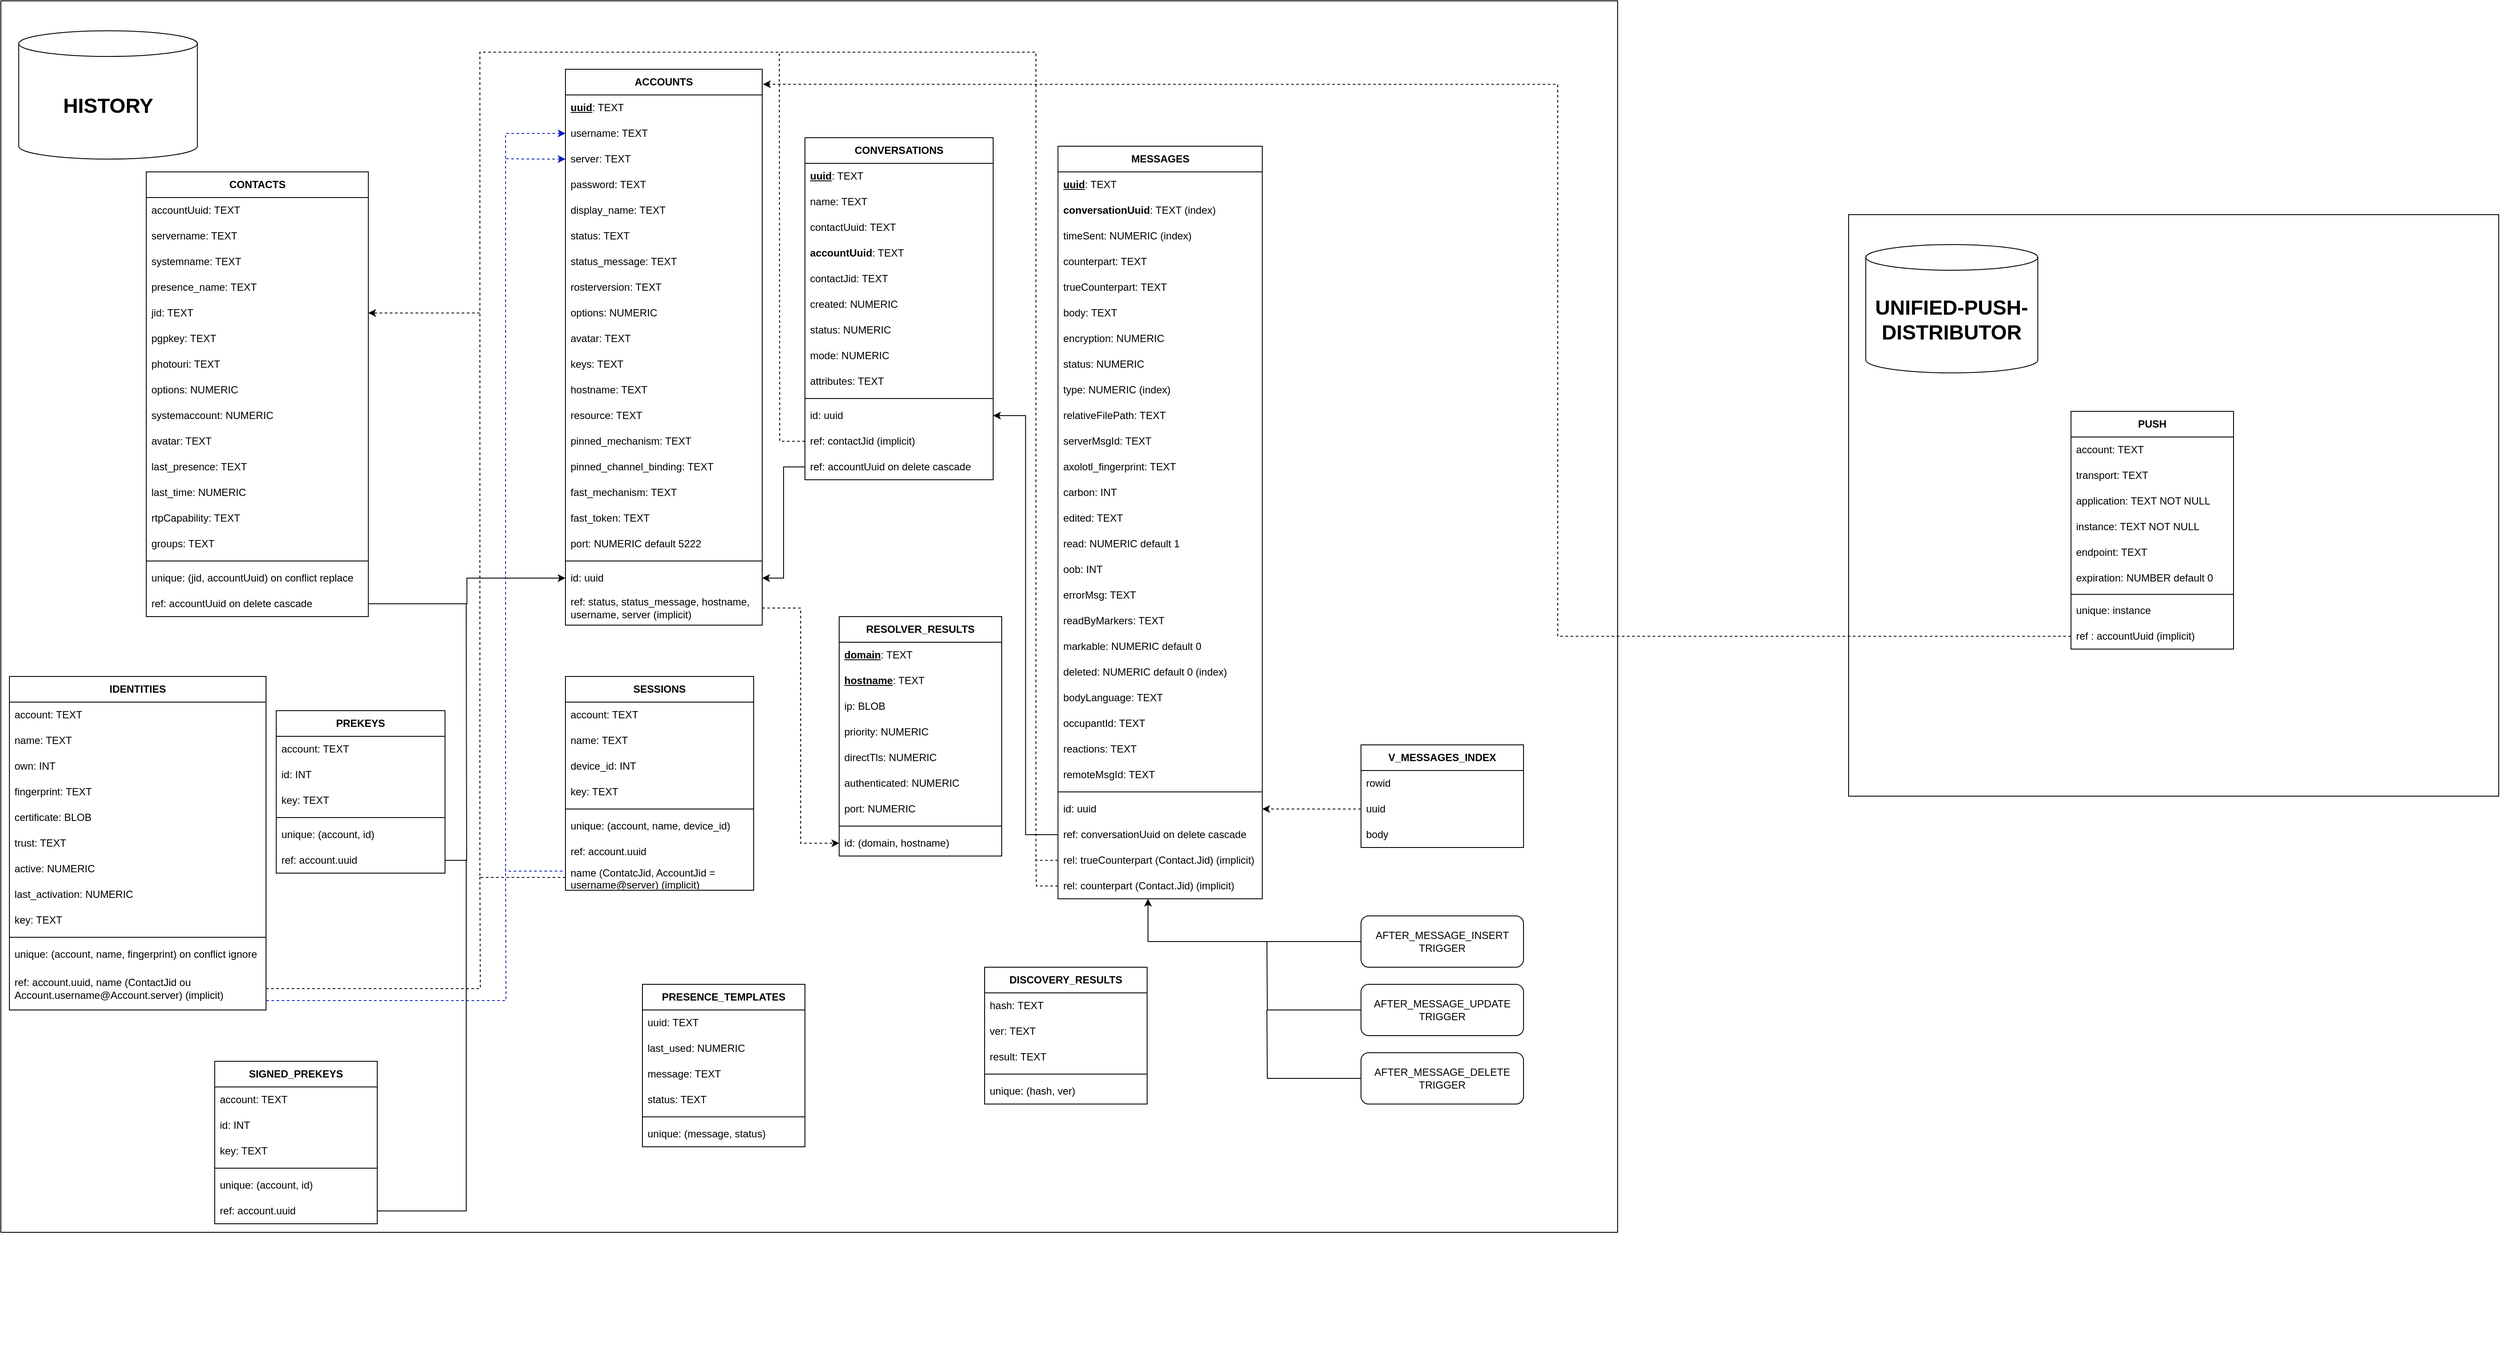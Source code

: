 <mxfile version="26.0.4" pages="5">
  <diagram name="Physique" id="bh-jg3kC2NRFWtlUpncO">
    <mxGraphModel grid="1" page="1" gridSize="10" guides="1" tooltips="1" connect="1" arrows="1" fold="1" pageScale="1" pageWidth="850" pageHeight="1100" math="0" shadow="0">
      <root>
        <mxCell id="0" />
        <mxCell id="1" parent="0" />
        <mxCell id="F9ftq5VSncTn5hLlN25V-220" value="" style="group" connectable="0" vertex="1" parent="1">
          <mxGeometry x="1470" y="-320" width="760" height="680" as="geometry" />
        </mxCell>
        <mxCell id="F9ftq5VSncTn5hLlN25V-217" value="" style="rounded=0;whiteSpace=wrap;html=1;" vertex="1" parent="F9ftq5VSncTn5hLlN25V-220">
          <mxGeometry width="760" height="680" as="geometry" />
        </mxCell>
        <mxCell id="F9ftq5VSncTn5hLlN25V-218" value="&lt;font size=&quot;1&quot;&gt;&lt;b style=&quot;font-size: 24px;&quot;&gt;UNIFIED-PUSH-DISTRIBUTOR&lt;/b&gt;&lt;/font&gt;" style="shape=cylinder3;whiteSpace=wrap;html=1;boundedLbl=1;backgroundOutline=1;size=15;" vertex="1" parent="F9ftq5VSncTn5hLlN25V-220">
          <mxGeometry x="20.11" y="35" width="201.105" height="150" as="geometry" />
        </mxCell>
        <mxCell id="F9ftq5VSncTn5hLlN25V-191" value="&lt;b&gt;PUSH&lt;/b&gt;" style="swimlane;fontStyle=0;childLayout=stackLayout;horizontal=1;startSize=30;horizontalStack=0;resizeParent=1;resizeParentMax=0;resizeLast=0;collapsible=1;marginBottom=0;whiteSpace=wrap;html=1;" vertex="1" parent="F9ftq5VSncTn5hLlN25V-220">
          <mxGeometry x="260" y="230" width="190" height="278" as="geometry" />
        </mxCell>
        <mxCell id="F9ftq5VSncTn5hLlN25V-192" value="account: TEXT" style="text;strokeColor=none;fillColor=none;align=left;verticalAlign=middle;spacingLeft=4;spacingRight=4;overflow=hidden;points=[[0,0.5],[1,0.5]];portConstraint=eastwest;rotatable=0;whiteSpace=wrap;html=1;" vertex="1" parent="F9ftq5VSncTn5hLlN25V-191">
          <mxGeometry y="30" width="190" height="30" as="geometry" />
        </mxCell>
        <mxCell id="F9ftq5VSncTn5hLlN25V-194" value="transport: TEXT" style="text;strokeColor=none;fillColor=none;align=left;verticalAlign=middle;spacingLeft=4;spacingRight=4;overflow=hidden;points=[[0,0.5],[1,0.5]];portConstraint=eastwest;rotatable=0;whiteSpace=wrap;html=1;" vertex="1" parent="F9ftq5VSncTn5hLlN25V-191">
          <mxGeometry y="60" width="190" height="30" as="geometry" />
        </mxCell>
        <mxCell id="F9ftq5VSncTn5hLlN25V-201" value="application: TEXT NOT NULL" style="text;strokeColor=none;fillColor=none;align=left;verticalAlign=middle;spacingLeft=4;spacingRight=4;overflow=hidden;points=[[0,0.5],[1,0.5]];portConstraint=eastwest;rotatable=0;whiteSpace=wrap;html=1;" vertex="1" parent="F9ftq5VSncTn5hLlN25V-191">
          <mxGeometry y="90" width="190" height="30" as="geometry" />
        </mxCell>
        <mxCell id="F9ftq5VSncTn5hLlN25V-200" value="instance: TEXT NOT NULL" style="text;strokeColor=none;fillColor=none;align=left;verticalAlign=middle;spacingLeft=4;spacingRight=4;overflow=hidden;points=[[0,0.5],[1,0.5]];portConstraint=eastwest;rotatable=0;whiteSpace=wrap;html=1;" vertex="1" parent="F9ftq5VSncTn5hLlN25V-191">
          <mxGeometry y="120" width="190" height="30" as="geometry" />
        </mxCell>
        <mxCell id="F9ftq5VSncTn5hLlN25V-199" value="endpoint: TEXT" style="text;strokeColor=none;fillColor=none;align=left;verticalAlign=middle;spacingLeft=4;spacingRight=4;overflow=hidden;points=[[0,0.5],[1,0.5]];portConstraint=eastwest;rotatable=0;whiteSpace=wrap;html=1;" vertex="1" parent="F9ftq5VSncTn5hLlN25V-191">
          <mxGeometry y="150" width="190" height="30" as="geometry" />
        </mxCell>
        <mxCell id="F9ftq5VSncTn5hLlN25V-198" value="expiration: NUMBER default 0" style="text;strokeColor=none;fillColor=none;align=left;verticalAlign=middle;spacingLeft=4;spacingRight=4;overflow=hidden;points=[[0,0.5],[1,0.5]];portConstraint=eastwest;rotatable=0;whiteSpace=wrap;html=1;" vertex="1" parent="F9ftq5VSncTn5hLlN25V-191">
          <mxGeometry y="180" width="190" height="30" as="geometry" />
        </mxCell>
        <mxCell id="4dMYRY5n47j2B-nkuE67-1" value="" style="line;strokeWidth=1;fillColor=none;align=left;verticalAlign=middle;spacingTop=-1;spacingLeft=3;spacingRight=3;rotatable=0;labelPosition=right;points=[];portConstraint=eastwest;strokeColor=inherit;" vertex="1" parent="F9ftq5VSncTn5hLlN25V-191">
          <mxGeometry y="210" width="190" height="8" as="geometry" />
        </mxCell>
        <mxCell id="4dMYRY5n47j2B-nkuE67-2" value="unique: instance" style="text;strokeColor=none;fillColor=none;align=left;verticalAlign=middle;spacingLeft=4;spacingRight=4;overflow=hidden;points=[[0,0.5],[1,0.5]];portConstraint=eastwest;rotatable=0;whiteSpace=wrap;html=1;" vertex="1" parent="F9ftq5VSncTn5hLlN25V-191">
          <mxGeometry y="218" width="190" height="30" as="geometry" />
        </mxCell>
        <mxCell id="mtz7G35hEht1n4axtgQp-1" value="&lt;div&gt;ref : accountUuid (implicit)&lt;/div&gt;" style="text;strokeColor=none;fillColor=none;align=left;verticalAlign=middle;spacingLeft=4;spacingRight=4;overflow=hidden;points=[[0,0.5],[1,0.5]];portConstraint=eastwest;rotatable=0;whiteSpace=wrap;html=1;" vertex="1" parent="F9ftq5VSncTn5hLlN25V-191">
          <mxGeometry y="248" width="190" height="30" as="geometry" />
        </mxCell>
        <mxCell id="F9ftq5VSncTn5hLlN25V-215" value="" style="group" connectable="0" vertex="1" parent="1">
          <mxGeometry x="-690" y="-570" width="1890" height="1600" as="geometry" />
        </mxCell>
        <mxCell id="F9ftq5VSncTn5hLlN25V-214" value="" style="rounded=0;whiteSpace=wrap;html=1;" vertex="1" parent="F9ftq5VSncTn5hLlN25V-215">
          <mxGeometry width="1890" height="1440" as="geometry" />
        </mxCell>
        <mxCell id="F9ftq5VSncTn5hLlN25V-212" value="&lt;font size=&quot;1&quot;&gt;&lt;b style=&quot;font-size: 24px;&quot;&gt;HISTORY&lt;/b&gt;&lt;/font&gt;" style="shape=cylinder3;whiteSpace=wrap;html=1;boundedLbl=1;backgroundOutline=1;size=15;" vertex="1" parent="F9ftq5VSncTn5hLlN25V-215">
          <mxGeometry x="20.884" y="35" width="208.84" height="150" as="geometry" />
        </mxCell>
        <mxCell id="F9ftq5VSncTn5hLlN25V-145" value="&lt;b&gt;PREKEYS&lt;/b&gt;" style="swimlane;fontStyle=0;childLayout=stackLayout;horizontal=1;startSize=30;horizontalStack=0;resizeParent=1;resizeParentMax=0;resizeLast=0;collapsible=1;marginBottom=0;whiteSpace=wrap;html=1;" vertex="1" parent="F9ftq5VSncTn5hLlN25V-215">
          <mxGeometry x="321.923" y="830" width="197.308" height="190" as="geometry" />
        </mxCell>
        <mxCell id="F9ftq5VSncTn5hLlN25V-147" value="account: TEXT" style="text;strokeColor=none;fillColor=none;align=left;verticalAlign=middle;spacingLeft=4;spacingRight=4;overflow=hidden;points=[[0,0.5],[1,0.5]];portConstraint=eastwest;rotatable=0;whiteSpace=wrap;html=1;" vertex="1" parent="F9ftq5VSncTn5hLlN25V-145">
          <mxGeometry y="30" width="197.308" height="30" as="geometry" />
        </mxCell>
        <mxCell id="F9ftq5VSncTn5hLlN25V-146" value="id: INT" style="text;align=left;verticalAlign=middle;spacingLeft=4;spacingRight=4;overflow=hidden;points=[[0,0.5],[1,0.5]];portConstraint=eastwest;rotatable=0;whiteSpace=wrap;html=1;fontStyle=0" vertex="1" parent="F9ftq5VSncTn5hLlN25V-145">
          <mxGeometry y="60" width="197.308" height="30" as="geometry" />
        </mxCell>
        <mxCell id="F9ftq5VSncTn5hLlN25V-148" value="key: TEXT" style="text;strokeColor=none;fillColor=none;align=left;verticalAlign=middle;spacingLeft=4;spacingRight=4;overflow=hidden;points=[[0,0.5],[1,0.5]];portConstraint=eastwest;rotatable=0;whiteSpace=wrap;html=1;" vertex="1" parent="F9ftq5VSncTn5hLlN25V-145">
          <mxGeometry y="90" width="197.308" height="30" as="geometry" />
        </mxCell>
        <mxCell id="F9ftq5VSncTn5hLlN25V-149" value="" style="line;strokeWidth=1;rotatable=0;dashed=0;labelPosition=right;align=left;verticalAlign=middle;spacingTop=0;spacingLeft=6;points=[];portConstraint=eastwest;" vertex="1" parent="F9ftq5VSncTn5hLlN25V-145">
          <mxGeometry y="120" width="197.308" height="10" as="geometry" />
        </mxCell>
        <mxCell id="F9ftq5VSncTn5hLlN25V-150" value="unique: (account, id)" style="text;strokeColor=none;fillColor=none;align=left;verticalAlign=middle;spacingLeft=4;spacingRight=4;overflow=hidden;points=[[0,0.5],[1,0.5]];portConstraint=eastwest;rotatable=0;whiteSpace=wrap;html=1;" vertex="1" parent="F9ftq5VSncTn5hLlN25V-145">
          <mxGeometry y="130" width="197.308" height="30" as="geometry" />
        </mxCell>
        <mxCell id="F9ftq5VSncTn5hLlN25V-196" value="ref: account.uuid" style="text;strokeColor=none;fillColor=none;align=left;verticalAlign=middle;spacingLeft=4;spacingRight=4;overflow=hidden;points=[[0,0.5],[1,0.5]];portConstraint=eastwest;rotatable=0;whiteSpace=wrap;html=1;" vertex="1" parent="F9ftq5VSncTn5hLlN25V-145">
          <mxGeometry y="160" width="197.308" height="30" as="geometry" />
        </mxCell>
        <mxCell id="F9ftq5VSncTn5hLlN25V-42" value="&lt;b&gt;MESSAGES&lt;/b&gt;" style="swimlane;fontStyle=0;childLayout=stackLayout;horizontal=1;startSize=30;horizontalStack=0;resizeParent=1;resizeParentMax=0;resizeLast=0;collapsible=1;marginBottom=0;whiteSpace=wrap;html=1;" vertex="1" parent="F9ftq5VSncTn5hLlN25V-215">
          <mxGeometry x="1235.769" y="170" width="238.85" height="880" as="geometry" />
        </mxCell>
        <mxCell id="F9ftq5VSncTn5hLlN25V-43" value="&lt;b&gt;&lt;u&gt;uuid&lt;/u&gt;&lt;/b&gt;: TEXT" style="text;align=left;verticalAlign=middle;spacingLeft=4;spacingRight=4;overflow=hidden;points=[[0,0.5],[1,0.5]];portConstraint=eastwest;rotatable=0;whiteSpace=wrap;html=1;fontStyle=0" vertex="1" parent="F9ftq5VSncTn5hLlN25V-42">
          <mxGeometry y="30" width="238.85" height="30" as="geometry" />
        </mxCell>
        <mxCell id="F9ftq5VSncTn5hLlN25V-44" value="&lt;b&gt;conversationUuid&lt;/b&gt;: TEXT (index)" style="text;strokeColor=none;fillColor=none;align=left;verticalAlign=middle;spacingLeft=4;spacingRight=4;overflow=hidden;points=[[0,0.5],[1,0.5]];portConstraint=eastwest;rotatable=0;whiteSpace=wrap;html=1;" vertex="1" parent="F9ftq5VSncTn5hLlN25V-42">
          <mxGeometry y="60" width="238.85" height="30" as="geometry" />
        </mxCell>
        <mxCell id="F9ftq5VSncTn5hLlN25V-45" value="&lt;div&gt;timeSent: NUMERIC (index)&lt;/div&gt;" style="text;strokeColor=none;fillColor=none;align=left;verticalAlign=middle;spacingLeft=4;spacingRight=4;overflow=hidden;points=[[0,0.5],[1,0.5]];portConstraint=eastwest;rotatable=0;whiteSpace=wrap;html=1;" vertex="1" parent="F9ftq5VSncTn5hLlN25V-42">
          <mxGeometry y="90" width="238.85" height="30" as="geometry" />
        </mxCell>
        <mxCell id="F9ftq5VSncTn5hLlN25V-46" value="counterpart: TEXT" style="text;strokeColor=none;fillColor=none;align=left;verticalAlign=middle;spacingLeft=4;spacingRight=4;overflow=hidden;points=[[0,0.5],[1,0.5]];portConstraint=eastwest;rotatable=0;whiteSpace=wrap;html=1;" vertex="1" parent="F9ftq5VSncTn5hLlN25V-42">
          <mxGeometry y="120" width="238.85" height="30" as="geometry" />
        </mxCell>
        <mxCell id="F9ftq5VSncTn5hLlN25V-47" value="trueCounterpart: TEXT" style="text;strokeColor=none;fillColor=none;align=left;verticalAlign=middle;spacingLeft=4;spacingRight=4;overflow=hidden;points=[[0,0.5],[1,0.5]];portConstraint=eastwest;rotatable=0;whiteSpace=wrap;html=1;" vertex="1" parent="F9ftq5VSncTn5hLlN25V-42">
          <mxGeometry y="150" width="238.85" height="30" as="geometry" />
        </mxCell>
        <mxCell id="F9ftq5VSncTn5hLlN25V-48" value="body: TEXT" style="text;strokeColor=none;fillColor=none;align=left;verticalAlign=middle;spacingLeft=4;spacingRight=4;overflow=hidden;points=[[0,0.5],[1,0.5]];portConstraint=eastwest;rotatable=0;whiteSpace=wrap;html=1;" vertex="1" parent="F9ftq5VSncTn5hLlN25V-42">
          <mxGeometry y="180" width="238.85" height="30" as="geometry" />
        </mxCell>
        <mxCell id="F9ftq5VSncTn5hLlN25V-49" value="encryption: NUMERIC" style="text;strokeColor=none;fillColor=none;align=left;verticalAlign=middle;spacingLeft=4;spacingRight=4;overflow=hidden;points=[[0,0.5],[1,0.5]];portConstraint=eastwest;rotatable=0;whiteSpace=wrap;html=1;" vertex="1" parent="F9ftq5VSncTn5hLlN25V-42">
          <mxGeometry y="210" width="238.85" height="30" as="geometry" />
        </mxCell>
        <mxCell id="F9ftq5VSncTn5hLlN25V-50" value="status: NUMERIC" style="text;strokeColor=none;fillColor=none;align=left;verticalAlign=middle;spacingLeft=4;spacingRight=4;overflow=hidden;points=[[0,0.5],[1,0.5]];portConstraint=eastwest;rotatable=0;whiteSpace=wrap;html=1;" vertex="1" parent="F9ftq5VSncTn5hLlN25V-42">
          <mxGeometry y="240" width="238.85" height="30" as="geometry" />
        </mxCell>
        <mxCell id="F9ftq5VSncTn5hLlN25V-51" value="type: NUMERIC (index)" style="text;strokeColor=none;fillColor=none;align=left;verticalAlign=middle;spacingLeft=4;spacingRight=4;overflow=hidden;points=[[0,0.5],[1,0.5]];portConstraint=eastwest;rotatable=0;whiteSpace=wrap;html=1;" vertex="1" parent="F9ftq5VSncTn5hLlN25V-42">
          <mxGeometry y="270" width="238.85" height="30" as="geometry" />
        </mxCell>
        <mxCell id="F9ftq5VSncTn5hLlN25V-59" value="relativeFilePath: TEXT" style="text;strokeColor=none;fillColor=none;align=left;verticalAlign=middle;spacingLeft=4;spacingRight=4;overflow=hidden;points=[[0,0.5],[1,0.5]];portConstraint=eastwest;rotatable=0;whiteSpace=wrap;html=1;" vertex="1" parent="F9ftq5VSncTn5hLlN25V-42">
          <mxGeometry y="300" width="238.85" height="30" as="geometry" />
        </mxCell>
        <mxCell id="F9ftq5VSncTn5hLlN25V-60" value="serverMsgId: TEXT" style="text;strokeColor=none;fillColor=none;align=left;verticalAlign=middle;spacingLeft=4;spacingRight=4;overflow=hidden;points=[[0,0.5],[1,0.5]];portConstraint=eastwest;rotatable=0;whiteSpace=wrap;html=1;" vertex="1" parent="F9ftq5VSncTn5hLlN25V-42">
          <mxGeometry y="330" width="238.85" height="30" as="geometry" />
        </mxCell>
        <mxCell id="F9ftq5VSncTn5hLlN25V-61" value="axolotl_fingerprint: TEXT" style="text;strokeColor=none;fillColor=none;align=left;verticalAlign=middle;spacingLeft=4;spacingRight=4;overflow=hidden;points=[[0,0.5],[1,0.5]];portConstraint=eastwest;rotatable=0;whiteSpace=wrap;html=1;" vertex="1" parent="F9ftq5VSncTn5hLlN25V-42">
          <mxGeometry y="360" width="238.85" height="30" as="geometry" />
        </mxCell>
        <mxCell id="F9ftq5VSncTn5hLlN25V-62" value="carbon: INT" style="text;strokeColor=none;fillColor=none;align=left;verticalAlign=middle;spacingLeft=4;spacingRight=4;overflow=hidden;points=[[0,0.5],[1,0.5]];portConstraint=eastwest;rotatable=0;whiteSpace=wrap;html=1;" vertex="1" parent="F9ftq5VSncTn5hLlN25V-42">
          <mxGeometry y="390" width="238.85" height="30" as="geometry" />
        </mxCell>
        <mxCell id="F9ftq5VSncTn5hLlN25V-63" value="edited: TEXT" style="text;strokeColor=none;fillColor=none;align=left;verticalAlign=middle;spacingLeft=4;spacingRight=4;overflow=hidden;points=[[0,0.5],[1,0.5]];portConstraint=eastwest;rotatable=0;whiteSpace=wrap;html=1;" vertex="1" parent="F9ftq5VSncTn5hLlN25V-42">
          <mxGeometry y="420" width="238.85" height="30" as="geometry" />
        </mxCell>
        <mxCell id="F9ftq5VSncTn5hLlN25V-64" value="read: NUMERIC default 1" style="text;strokeColor=none;fillColor=none;align=left;verticalAlign=middle;spacingLeft=4;spacingRight=4;overflow=hidden;points=[[0,0.5],[1,0.5]];portConstraint=eastwest;rotatable=0;whiteSpace=wrap;html=1;" vertex="1" parent="F9ftq5VSncTn5hLlN25V-42">
          <mxGeometry y="450" width="238.85" height="30" as="geometry" />
        </mxCell>
        <mxCell id="F9ftq5VSncTn5hLlN25V-65" value="oob: INT" style="text;strokeColor=none;fillColor=none;align=left;verticalAlign=middle;spacingLeft=4;spacingRight=4;overflow=hidden;points=[[0,0.5],[1,0.5]];portConstraint=eastwest;rotatable=0;whiteSpace=wrap;html=1;" vertex="1" parent="F9ftq5VSncTn5hLlN25V-42">
          <mxGeometry y="480" width="238.85" height="30" as="geometry" />
        </mxCell>
        <mxCell id="F9ftq5VSncTn5hLlN25V-66" value="errorMsg: TEXT" style="text;strokeColor=none;fillColor=none;align=left;verticalAlign=middle;spacingLeft=4;spacingRight=4;overflow=hidden;points=[[0,0.5],[1,0.5]];portConstraint=eastwest;rotatable=0;whiteSpace=wrap;html=1;" vertex="1" parent="F9ftq5VSncTn5hLlN25V-42">
          <mxGeometry y="510" width="238.85" height="30" as="geometry" />
        </mxCell>
        <mxCell id="F9ftq5VSncTn5hLlN25V-69" value="readByMarkers: TEXT" style="text;strokeColor=none;fillColor=none;align=left;verticalAlign=middle;spacingLeft=4;spacingRight=4;overflow=hidden;points=[[0,0.5],[1,0.5]];portConstraint=eastwest;rotatable=0;whiteSpace=wrap;html=1;" vertex="1" parent="F9ftq5VSncTn5hLlN25V-42">
          <mxGeometry y="540" width="238.85" height="30" as="geometry" />
        </mxCell>
        <mxCell id="F9ftq5VSncTn5hLlN25V-68" value="markable: NUMERIC default 0" style="text;strokeColor=none;fillColor=none;align=left;verticalAlign=middle;spacingLeft=4;spacingRight=4;overflow=hidden;points=[[0,0.5],[1,0.5]];portConstraint=eastwest;rotatable=0;whiteSpace=wrap;html=1;" vertex="1" parent="F9ftq5VSncTn5hLlN25V-42">
          <mxGeometry y="570" width="238.85" height="30" as="geometry" />
        </mxCell>
        <mxCell id="F9ftq5VSncTn5hLlN25V-67" value="deleted: NUMERIC default 0 (index)" style="text;strokeColor=none;fillColor=none;align=left;verticalAlign=middle;spacingLeft=4;spacingRight=4;overflow=hidden;points=[[0,0.5],[1,0.5]];portConstraint=eastwest;rotatable=0;whiteSpace=wrap;html=1;" vertex="1" parent="F9ftq5VSncTn5hLlN25V-42">
          <mxGeometry y="600" width="238.85" height="30" as="geometry" />
        </mxCell>
        <mxCell id="F9ftq5VSncTn5hLlN25V-70" value="bodyLanguage: TEXT" style="text;strokeColor=none;fillColor=none;align=left;verticalAlign=middle;spacingLeft=4;spacingRight=4;overflow=hidden;points=[[0,0.5],[1,0.5]];portConstraint=eastwest;rotatable=0;whiteSpace=wrap;html=1;" vertex="1" parent="F9ftq5VSncTn5hLlN25V-42">
          <mxGeometry y="630" width="238.85" height="30" as="geometry" />
        </mxCell>
        <mxCell id="F9ftq5VSncTn5hLlN25V-71" value="occupantId: TEXT" style="text;strokeColor=none;fillColor=none;align=left;verticalAlign=middle;spacingLeft=4;spacingRight=4;overflow=hidden;points=[[0,0.5],[1,0.5]];portConstraint=eastwest;rotatable=0;whiteSpace=wrap;html=1;" vertex="1" parent="F9ftq5VSncTn5hLlN25V-42">
          <mxGeometry y="660" width="238.85" height="30" as="geometry" />
        </mxCell>
        <mxCell id="F9ftq5VSncTn5hLlN25V-72" value="reactions: TEXT" style="text;strokeColor=none;fillColor=none;align=left;verticalAlign=middle;spacingLeft=4;spacingRight=4;overflow=hidden;points=[[0,0.5],[1,0.5]];portConstraint=eastwest;rotatable=0;whiteSpace=wrap;html=1;" vertex="1" parent="F9ftq5VSncTn5hLlN25V-42">
          <mxGeometry y="690" width="238.85" height="30" as="geometry" />
        </mxCell>
        <mxCell id="F9ftq5VSncTn5hLlN25V-73" value="remoteMsgId: TEXT" style="text;strokeColor=none;fillColor=none;align=left;verticalAlign=middle;spacingLeft=4;spacingRight=4;overflow=hidden;points=[[0,0.5],[1,0.5]];portConstraint=eastwest;rotatable=0;whiteSpace=wrap;html=1;" vertex="1" parent="F9ftq5VSncTn5hLlN25V-42">
          <mxGeometry y="720" width="238.85" height="30" as="geometry" />
        </mxCell>
        <mxCell id="F9ftq5VSncTn5hLlN25V-52" value="" style="line;strokeWidth=1;rotatable=0;dashed=0;labelPosition=right;align=left;verticalAlign=middle;spacingTop=0;spacingLeft=6;points=[];portConstraint=eastwest;" vertex="1" parent="F9ftq5VSncTn5hLlN25V-42">
          <mxGeometry y="750" width="238.85" height="10" as="geometry" />
        </mxCell>
        <mxCell id="F9ftq5VSncTn5hLlN25V-53" value="id: uuid" style="text;strokeColor=none;fillColor=none;align=left;verticalAlign=middle;spacingLeft=4;spacingRight=4;overflow=hidden;points=[[0,0.5],[1,0.5]];portConstraint=eastwest;rotatable=0;whiteSpace=wrap;html=1;" vertex="1" parent="F9ftq5VSncTn5hLlN25V-42">
          <mxGeometry y="760" width="238.85" height="30" as="geometry" />
        </mxCell>
        <mxCell id="F9ftq5VSncTn5hLlN25V-54" value="ref: conversationUuid on delete cascade" style="text;strokeColor=none;fillColor=none;align=left;verticalAlign=middle;spacingLeft=4;spacingRight=4;overflow=hidden;points=[[0,0.5],[1,0.5]];portConstraint=eastwest;rotatable=0;whiteSpace=wrap;html=1;" vertex="1" parent="F9ftq5VSncTn5hLlN25V-42">
          <mxGeometry y="790" width="238.85" height="30" as="geometry" />
        </mxCell>
        <mxCell id="bS2BvFkzx1Pjcz-VxaSw-1" value="rel: trueCounterpart (Contact.Jid) (implicit)" style="text;strokeColor=none;fillColor=none;align=left;verticalAlign=middle;spacingLeft=4;spacingRight=4;overflow=hidden;points=[[0,0.5],[1,0.5]];portConstraint=eastwest;rotatable=0;whiteSpace=wrap;html=1;" vertex="1" parent="F9ftq5VSncTn5hLlN25V-42">
          <mxGeometry y="820" width="238.85" height="30" as="geometry" />
        </mxCell>
        <mxCell id="mtz7G35hEht1n4axtgQp-3" style="edgeStyle=orthogonalEdgeStyle;rounded=0;orthogonalLoop=1;jettySize=auto;html=1;exitX=0;exitY=0.5;exitDx=0;exitDy=0;dashed=1;endArrow=none;endFill=0;" edge="1" parent="F9ftq5VSncTn5hLlN25V-42" source="mtz7G35hEht1n4axtgQp-2">
          <mxGeometry relative="1" as="geometry">
            <mxPoint x="-25.769" y="830" as="targetPoint" />
          </mxGeometry>
        </mxCell>
        <mxCell id="mtz7G35hEht1n4axtgQp-2" value="rel: counterpart (Contact.Jid) (implicit)" style="text;strokeColor=none;fillColor=none;align=left;verticalAlign=middle;spacingLeft=4;spacingRight=4;overflow=hidden;points=[[0,0.5],[1,0.5]];portConstraint=eastwest;rotatable=0;whiteSpace=wrap;html=1;" vertex="1" parent="F9ftq5VSncTn5hLlN25V-42">
          <mxGeometry y="850" width="238.85" height="30" as="geometry" />
        </mxCell>
        <mxCell id="F9ftq5VSncTn5hLlN25V-82" value="&lt;b&gt;CONTACTS&lt;/b&gt;" style="swimlane;fontStyle=0;childLayout=stackLayout;horizontal=1;startSize=30;horizontalStack=0;resizeParent=1;resizeParentMax=0;resizeLast=0;collapsible=1;marginBottom=0;whiteSpace=wrap;html=1;" vertex="1" parent="F9ftq5VSncTn5hLlN25V-215">
          <mxGeometry x="170.004" y="200" width="259.615" height="520" as="geometry" />
        </mxCell>
        <mxCell id="F9ftq5VSncTn5hLlN25V-83" value="accountUuid: TEXT" style="text;align=left;verticalAlign=middle;spacingLeft=4;spacingRight=4;overflow=hidden;points=[[0,0.5],[1,0.5]];portConstraint=eastwest;rotatable=0;whiteSpace=wrap;html=1;fontStyle=0" vertex="1" parent="F9ftq5VSncTn5hLlN25V-82">
          <mxGeometry y="30" width="259.615" height="30" as="geometry" />
        </mxCell>
        <mxCell id="F9ftq5VSncTn5hLlN25V-84" value="servername: TEXT" style="text;strokeColor=none;fillColor=none;align=left;verticalAlign=middle;spacingLeft=4;spacingRight=4;overflow=hidden;points=[[0,0.5],[1,0.5]];portConstraint=eastwest;rotatable=0;whiteSpace=wrap;html=1;" vertex="1" parent="F9ftq5VSncTn5hLlN25V-82">
          <mxGeometry y="60" width="259.615" height="30" as="geometry" />
        </mxCell>
        <mxCell id="F9ftq5VSncTn5hLlN25V-85" value="systemname: TEXT" style="text;strokeColor=none;fillColor=none;align=left;verticalAlign=middle;spacingLeft=4;spacingRight=4;overflow=hidden;points=[[0,0.5],[1,0.5]];portConstraint=eastwest;rotatable=0;whiteSpace=wrap;html=1;" vertex="1" parent="F9ftq5VSncTn5hLlN25V-82">
          <mxGeometry y="90" width="259.615" height="30" as="geometry" />
        </mxCell>
        <mxCell id="F9ftq5VSncTn5hLlN25V-86" value="presence_name: TEXT" style="text;strokeColor=none;fillColor=none;align=left;verticalAlign=middle;spacingLeft=4;spacingRight=4;overflow=hidden;points=[[0,0.5],[1,0.5]];portConstraint=eastwest;rotatable=0;whiteSpace=wrap;html=1;" vertex="1" parent="F9ftq5VSncTn5hLlN25V-82">
          <mxGeometry y="120" width="259.615" height="30" as="geometry" />
        </mxCell>
        <mxCell id="F9ftq5VSncTn5hLlN25V-87" value="jid: TEXT" style="text;strokeColor=none;fillColor=none;align=left;verticalAlign=middle;spacingLeft=4;spacingRight=4;overflow=hidden;points=[[0,0.5],[1,0.5]];portConstraint=eastwest;rotatable=0;whiteSpace=wrap;html=1;" vertex="1" parent="F9ftq5VSncTn5hLlN25V-82">
          <mxGeometry y="150" width="259.615" height="30" as="geometry" />
        </mxCell>
        <mxCell id="F9ftq5VSncTn5hLlN25V-88" value="pgpkey: TEXT" style="text;strokeColor=none;fillColor=none;align=left;verticalAlign=middle;spacingLeft=4;spacingRight=4;overflow=hidden;points=[[0,0.5],[1,0.5]];portConstraint=eastwest;rotatable=0;whiteSpace=wrap;html=1;" vertex="1" parent="F9ftq5VSncTn5hLlN25V-82">
          <mxGeometry y="180" width="259.615" height="30" as="geometry" />
        </mxCell>
        <mxCell id="F9ftq5VSncTn5hLlN25V-89" value="photouri: TEXT" style="text;strokeColor=none;fillColor=none;align=left;verticalAlign=middle;spacingLeft=4;spacingRight=4;overflow=hidden;points=[[0,0.5],[1,0.5]];portConstraint=eastwest;rotatable=0;whiteSpace=wrap;html=1;" vertex="1" parent="F9ftq5VSncTn5hLlN25V-82">
          <mxGeometry y="210" width="259.615" height="30" as="geometry" />
        </mxCell>
        <mxCell id="F9ftq5VSncTn5hLlN25V-90" value="options: NUMERIC" style="text;strokeColor=none;fillColor=none;align=left;verticalAlign=middle;spacingLeft=4;spacingRight=4;overflow=hidden;points=[[0,0.5],[1,0.5]];portConstraint=eastwest;rotatable=0;whiteSpace=wrap;html=1;" vertex="1" parent="F9ftq5VSncTn5hLlN25V-82">
          <mxGeometry y="240" width="259.615" height="30" as="geometry" />
        </mxCell>
        <mxCell id="F9ftq5VSncTn5hLlN25V-91" value="systemaccount: NUMERIC" style="text;strokeColor=none;fillColor=none;align=left;verticalAlign=middle;spacingLeft=4;spacingRight=4;overflow=hidden;points=[[0,0.5],[1,0.5]];portConstraint=eastwest;rotatable=0;whiteSpace=wrap;html=1;" vertex="1" parent="F9ftq5VSncTn5hLlN25V-82">
          <mxGeometry y="270" width="259.615" height="30" as="geometry" />
        </mxCell>
        <mxCell id="F9ftq5VSncTn5hLlN25V-92" value="avatar: TEXT" style="text;strokeColor=none;fillColor=none;align=left;verticalAlign=middle;spacingLeft=4;spacingRight=4;overflow=hidden;points=[[0,0.5],[1,0.5]];portConstraint=eastwest;rotatable=0;whiteSpace=wrap;html=1;" vertex="1" parent="F9ftq5VSncTn5hLlN25V-82">
          <mxGeometry y="300" width="259.615" height="30" as="geometry" />
        </mxCell>
        <mxCell id="F9ftq5VSncTn5hLlN25V-93" value="last_presence: TEXT" style="text;strokeColor=none;fillColor=none;align=left;verticalAlign=middle;spacingLeft=4;spacingRight=4;overflow=hidden;points=[[0,0.5],[1,0.5]];portConstraint=eastwest;rotatable=0;whiteSpace=wrap;html=1;" vertex="1" parent="F9ftq5VSncTn5hLlN25V-82">
          <mxGeometry y="330" width="259.615" height="30" as="geometry" />
        </mxCell>
        <mxCell id="F9ftq5VSncTn5hLlN25V-94" value="last_time: NUMERIC" style="text;strokeColor=none;fillColor=none;align=left;verticalAlign=middle;spacingLeft=4;spacingRight=4;overflow=hidden;points=[[0,0.5],[1,0.5]];portConstraint=eastwest;rotatable=0;whiteSpace=wrap;html=1;" vertex="1" parent="F9ftq5VSncTn5hLlN25V-82">
          <mxGeometry y="360" width="259.615" height="30" as="geometry" />
        </mxCell>
        <mxCell id="F9ftq5VSncTn5hLlN25V-96" value="rtpCapability: TEXT" style="text;strokeColor=none;fillColor=none;align=left;verticalAlign=middle;spacingLeft=4;spacingRight=4;overflow=hidden;points=[[0,0.5],[1,0.5]];portConstraint=eastwest;rotatable=0;whiteSpace=wrap;html=1;" vertex="1" parent="F9ftq5VSncTn5hLlN25V-82">
          <mxGeometry y="390" width="259.615" height="30" as="geometry" />
        </mxCell>
        <mxCell id="F9ftq5VSncTn5hLlN25V-99" value="groups: TEXT" style="text;strokeColor=none;fillColor=none;align=left;verticalAlign=middle;spacingLeft=4;spacingRight=4;overflow=hidden;points=[[0,0.5],[1,0.5]];portConstraint=eastwest;rotatable=0;whiteSpace=wrap;html=1;" vertex="1" parent="F9ftq5VSncTn5hLlN25V-82">
          <mxGeometry y="420" width="259.615" height="30" as="geometry" />
        </mxCell>
        <mxCell id="F9ftq5VSncTn5hLlN25V-107" value="" style="line;strokeWidth=1;rotatable=0;dashed=0;labelPosition=right;align=left;verticalAlign=middle;spacingTop=0;spacingLeft=6;points=[];portConstraint=eastwest;" vertex="1" parent="F9ftq5VSncTn5hLlN25V-82">
          <mxGeometry y="450" width="259.615" height="10" as="geometry" />
        </mxCell>
        <mxCell id="F9ftq5VSncTn5hLlN25V-108" value="unique: (jid, accountUuid) on conflict replace" style="text;strokeColor=none;fillColor=none;align=left;verticalAlign=middle;spacingLeft=4;spacingRight=4;overflow=hidden;points=[[0,0.5],[1,0.5]];portConstraint=eastwest;rotatable=0;whiteSpace=wrap;html=1;" vertex="1" parent="F9ftq5VSncTn5hLlN25V-82">
          <mxGeometry y="460" width="259.615" height="30" as="geometry" />
        </mxCell>
        <mxCell id="F9ftq5VSncTn5hLlN25V-109" value="&lt;div&gt;ref: accountUuid on delete cascade&lt;/div&gt;" style="text;strokeColor=none;fillColor=none;align=left;verticalAlign=middle;spacingLeft=4;spacingRight=4;overflow=hidden;points=[[0,0.5],[1,0.5]];portConstraint=eastwest;rotatable=0;whiteSpace=wrap;html=1;" vertex="1" parent="F9ftq5VSncTn5hLlN25V-82">
          <mxGeometry y="490" width="259.615" height="30" as="geometry" />
        </mxCell>
        <mxCell id="F9ftq5VSncTn5hLlN25V-157" value="&lt;b&gt;IDENTITIES&lt;/b&gt;" style="swimlane;fontStyle=0;childLayout=stackLayout;horizontal=1;startSize=30;horizontalStack=0;resizeParent=1;resizeParentMax=0;resizeLast=0;collapsible=1;marginBottom=0;whiteSpace=wrap;html=1;" vertex="1" parent="F9ftq5VSncTn5hLlN25V-215">
          <mxGeometry x="10" y="790" width="300" height="390" as="geometry" />
        </mxCell>
        <mxCell id="F9ftq5VSncTn5hLlN25V-158" value="account: TEXT" style="text;strokeColor=none;fillColor=none;align=left;verticalAlign=middle;spacingLeft=4;spacingRight=4;overflow=hidden;points=[[0,0.5],[1,0.5]];portConstraint=eastwest;rotatable=0;whiteSpace=wrap;html=1;" vertex="1" parent="F9ftq5VSncTn5hLlN25V-157">
          <mxGeometry y="30" width="300" height="30" as="geometry" />
        </mxCell>
        <mxCell id="F9ftq5VSncTn5hLlN25V-159" value="name: TEXT" style="text;align=left;verticalAlign=middle;spacingLeft=4;spacingRight=4;overflow=hidden;points=[[0,0.5],[1,0.5]];portConstraint=eastwest;rotatable=0;whiteSpace=wrap;html=1;fontStyle=0" vertex="1" parent="F9ftq5VSncTn5hLlN25V-157">
          <mxGeometry y="60" width="300" height="30" as="geometry" />
        </mxCell>
        <mxCell id="F9ftq5VSncTn5hLlN25V-160" value="own: INT" style="text;strokeColor=none;fillColor=none;align=left;verticalAlign=middle;spacingLeft=4;spacingRight=4;overflow=hidden;points=[[0,0.5],[1,0.5]];portConstraint=eastwest;rotatable=0;whiteSpace=wrap;html=1;" vertex="1" parent="F9ftq5VSncTn5hLlN25V-157">
          <mxGeometry y="90" width="300" height="30" as="geometry" />
        </mxCell>
        <mxCell id="F9ftq5VSncTn5hLlN25V-166" value="fingerprint: TEXT" style="text;strokeColor=none;fillColor=none;align=left;verticalAlign=middle;spacingLeft=4;spacingRight=4;overflow=hidden;points=[[0,0.5],[1,0.5]];portConstraint=eastwest;rotatable=0;whiteSpace=wrap;html=1;" vertex="1" parent="F9ftq5VSncTn5hLlN25V-157">
          <mxGeometry y="120" width="300" height="30" as="geometry" />
        </mxCell>
        <mxCell id="F9ftq5VSncTn5hLlN25V-165" value="certificate: BLOB" style="text;strokeColor=none;fillColor=none;align=left;verticalAlign=middle;spacingLeft=4;spacingRight=4;overflow=hidden;points=[[0,0.5],[1,0.5]];portConstraint=eastwest;rotatable=0;whiteSpace=wrap;html=1;" vertex="1" parent="F9ftq5VSncTn5hLlN25V-157">
          <mxGeometry y="150" width="300" height="30" as="geometry" />
        </mxCell>
        <mxCell id="F9ftq5VSncTn5hLlN25V-164" value="trust: TEXT" style="text;strokeColor=none;fillColor=none;align=left;verticalAlign=middle;spacingLeft=4;spacingRight=4;overflow=hidden;points=[[0,0.5],[1,0.5]];portConstraint=eastwest;rotatable=0;whiteSpace=wrap;html=1;" vertex="1" parent="F9ftq5VSncTn5hLlN25V-157">
          <mxGeometry y="180" width="300" height="30" as="geometry" />
        </mxCell>
        <mxCell id="F9ftq5VSncTn5hLlN25V-163" value="active: NUMERIC" style="text;strokeColor=none;fillColor=none;align=left;verticalAlign=middle;spacingLeft=4;spacingRight=4;overflow=hidden;points=[[0,0.5],[1,0.5]];portConstraint=eastwest;rotatable=0;whiteSpace=wrap;html=1;" vertex="1" parent="F9ftq5VSncTn5hLlN25V-157">
          <mxGeometry y="210" width="300" height="30" as="geometry" />
        </mxCell>
        <mxCell id="F9ftq5VSncTn5hLlN25V-167" value="last_activation: NUMERIC" style="text;strokeColor=none;fillColor=none;align=left;verticalAlign=middle;spacingLeft=4;spacingRight=4;overflow=hidden;points=[[0,0.5],[1,0.5]];portConstraint=eastwest;rotatable=0;whiteSpace=wrap;html=1;" vertex="1" parent="F9ftq5VSncTn5hLlN25V-157">
          <mxGeometry y="240" width="300" height="30" as="geometry" />
        </mxCell>
        <mxCell id="F9ftq5VSncTn5hLlN25V-168" value="key: TEXT" style="text;strokeColor=none;fillColor=none;align=left;verticalAlign=middle;spacingLeft=4;spacingRight=4;overflow=hidden;points=[[0,0.5],[1,0.5]];portConstraint=eastwest;rotatable=0;whiteSpace=wrap;html=1;" vertex="1" parent="F9ftq5VSncTn5hLlN25V-157">
          <mxGeometry y="270" width="300" height="30" as="geometry" />
        </mxCell>
        <mxCell id="F9ftq5VSncTn5hLlN25V-161" value="" style="line;strokeWidth=1;rotatable=0;dashed=0;labelPosition=right;align=left;verticalAlign=middle;spacingTop=0;spacingLeft=6;points=[];portConstraint=eastwest;" vertex="1" parent="F9ftq5VSncTn5hLlN25V-157">
          <mxGeometry y="300" width="300" height="10" as="geometry" />
        </mxCell>
        <mxCell id="F9ftq5VSncTn5hLlN25V-162" value="unique: (account, name, fingerprint) on conflict ignore" style="text;strokeColor=none;fillColor=none;align=left;verticalAlign=middle;spacingLeft=4;spacingRight=4;overflow=hidden;points=[[0,0.5],[1,0.5]];portConstraint=eastwest;rotatable=0;whiteSpace=wrap;html=1;" vertex="1" parent="F9ftq5VSncTn5hLlN25V-157">
          <mxGeometry y="310" width="300" height="30" as="geometry" />
        </mxCell>
        <mxCell id="mtz7G35hEht1n4axtgQp-17" style="edgeStyle=orthogonalEdgeStyle;rounded=0;orthogonalLoop=1;jettySize=auto;html=1;exitX=1;exitY=0.5;exitDx=0;exitDy=0;dashed=1;endArrow=none;endFill=0;" edge="1" parent="F9ftq5VSncTn5hLlN25V-157" source="F9ftq5VSncTn5hLlN25V-178">
          <mxGeometry relative="1" as="geometry">
            <mxPoint x="550" y="230" as="targetPoint" />
          </mxGeometry>
        </mxCell>
        <mxCell id="mtz7G35hEht1n4axtgQp-18" style="edgeStyle=orthogonalEdgeStyle;rounded=0;orthogonalLoop=1;jettySize=auto;html=1;exitX=1.001;exitY=0.779;exitDx=0;exitDy=0;fillColor=#0050ef;strokeColor=#001DBC;dashed=1;endArrow=none;endFill=0;exitPerimeter=0;" edge="1" parent="F9ftq5VSncTn5hLlN25V-157" source="F9ftq5VSncTn5hLlN25V-178">
          <mxGeometry relative="1" as="geometry">
            <mxPoint x="580" y="220" as="targetPoint" />
          </mxGeometry>
        </mxCell>
        <mxCell id="F9ftq5VSncTn5hLlN25V-178" value="ref: account.uuid, name (ContactJid ou Account.username@Account.server) (implicit)" style="text;strokeColor=none;fillColor=none;align=left;verticalAlign=middle;spacingLeft=4;spacingRight=4;overflow=hidden;points=[[0,0.5],[1,0.5]];portConstraint=eastwest;rotatable=0;whiteSpace=wrap;html=1;" vertex="1" parent="F9ftq5VSncTn5hLlN25V-157">
          <mxGeometry y="340" width="300" height="50" as="geometry" />
        </mxCell>
        <mxCell id="x6qfMJhhCuUAMg-uKEZO-1" value="&lt;b&gt;V_MESSAGES_INDEX&lt;/b&gt;" style="swimlane;fontStyle=0;childLayout=stackLayout;horizontal=1;startSize=30;horizontalStack=0;resizeParent=1;resizeParentMax=0;resizeLast=0;collapsible=1;marginBottom=0;whiteSpace=wrap;html=1;" vertex="1" parent="F9ftq5VSncTn5hLlN25V-215">
          <mxGeometry x="1590" y="870" width="190" height="120" as="geometry" />
        </mxCell>
        <mxCell id="x6qfMJhhCuUAMg-uKEZO-2" value="rowid" style="text;align=left;verticalAlign=middle;spacingLeft=4;spacingRight=4;overflow=hidden;points=[[0,0.5],[1,0.5]];portConstraint=eastwest;rotatable=0;whiteSpace=wrap;html=1;fontStyle=0" vertex="1" parent="x6qfMJhhCuUAMg-uKEZO-1">
          <mxGeometry y="30" width="190" height="30" as="geometry" />
        </mxCell>
        <mxCell id="x6qfMJhhCuUAMg-uKEZO-8" value="uuid" style="text;align=left;verticalAlign=middle;spacingLeft=4;spacingRight=4;overflow=hidden;points=[[0,0.5],[1,0.5]];portConstraint=eastwest;rotatable=0;whiteSpace=wrap;html=1;fontStyle=0" vertex="1" parent="x6qfMJhhCuUAMg-uKEZO-1">
          <mxGeometry y="60" width="190" height="30" as="geometry" />
        </mxCell>
        <mxCell id="x6qfMJhhCuUAMg-uKEZO-3" value="body" style="text;strokeColor=none;fillColor=none;align=left;verticalAlign=middle;spacingLeft=4;spacingRight=4;overflow=hidden;points=[[0,0.5],[1,0.5]];portConstraint=eastwest;rotatable=0;whiteSpace=wrap;html=1;" vertex="1" parent="x6qfMJhhCuUAMg-uKEZO-1">
          <mxGeometry y="90" width="190" height="30" as="geometry" />
        </mxCell>
        <mxCell id="x6qfMJhhCuUAMg-uKEZO-7" style="edgeStyle=orthogonalEdgeStyle;rounded=0;orthogonalLoop=1;jettySize=auto;html=1;exitX=0;exitY=0.5;exitDx=0;exitDy=0;entryX=1;entryY=0.5;entryDx=0;entryDy=0;dashed=1;" edge="1" parent="F9ftq5VSncTn5hLlN25V-215" source="x6qfMJhhCuUAMg-uKEZO-8" target="F9ftq5VSncTn5hLlN25V-53">
          <mxGeometry relative="1" as="geometry" />
        </mxCell>
        <mxCell id="x6qfMJhhCuUAMg-uKEZO-13" value="&lt;div&gt;AFTER_MESSAGE_INSERT&lt;/div&gt;&lt;div&gt;TRIGGER&lt;br&gt;&lt;/div&gt;" style="rounded=1;whiteSpace=wrap;html=1;" vertex="1" parent="F9ftq5VSncTn5hLlN25V-215">
          <mxGeometry x="1590" y="1070" width="190" height="60" as="geometry" />
        </mxCell>
        <mxCell id="x6qfMJhhCuUAMg-uKEZO-18" style="edgeStyle=orthogonalEdgeStyle;rounded=0;orthogonalLoop=1;jettySize=auto;html=1;exitX=0;exitY=0.5;exitDx=0;exitDy=0;endArrow=none;endFill=0;" edge="1" parent="F9ftq5VSncTn5hLlN25V-215" source="x6qfMJhhCuUAMg-uKEZO-14">
          <mxGeometry relative="1" as="geometry">
            <mxPoint x="1480" y="1100" as="targetPoint" />
          </mxGeometry>
        </mxCell>
        <mxCell id="x6qfMJhhCuUAMg-uKEZO-14" value="&lt;div&gt;AFTER_MESSAGE_UPDATE&lt;/div&gt;&lt;div&gt;TRIGGER&lt;br&gt;&lt;/div&gt;" style="rounded=1;whiteSpace=wrap;html=1;" vertex="1" parent="F9ftq5VSncTn5hLlN25V-215">
          <mxGeometry x="1590" y="1150" width="190" height="60" as="geometry" />
        </mxCell>
        <mxCell id="x6qfMJhhCuUAMg-uKEZO-19" style="edgeStyle=orthogonalEdgeStyle;rounded=0;orthogonalLoop=1;jettySize=auto;html=1;exitX=0;exitY=0.5;exitDx=0;exitDy=0;endArrow=none;endFill=0;" edge="1" parent="F9ftq5VSncTn5hLlN25V-215" source="x6qfMJhhCuUAMg-uKEZO-15">
          <mxGeometry relative="1" as="geometry">
            <mxPoint x="1480" y="1180" as="targetPoint" />
          </mxGeometry>
        </mxCell>
        <mxCell id="x6qfMJhhCuUAMg-uKEZO-15" value="&lt;div&gt;AFTER_MESSAGE_DELETE&lt;/div&gt;&lt;div&gt;TRIGGER&lt;br&gt;&lt;/div&gt;" style="rounded=1;whiteSpace=wrap;html=1;" vertex="1" parent="F9ftq5VSncTn5hLlN25V-215">
          <mxGeometry x="1590" y="1230" width="190" height="60" as="geometry" />
        </mxCell>
        <mxCell id="x6qfMJhhCuUAMg-uKEZO-16" style="edgeStyle=orthogonalEdgeStyle;rounded=0;orthogonalLoop=1;jettySize=auto;html=1;exitX=0;exitY=0.5;exitDx=0;exitDy=0;" edge="1" parent="F9ftq5VSncTn5hLlN25V-215" source="x6qfMJhhCuUAMg-uKEZO-13">
          <mxGeometry relative="1" as="geometry">
            <Array as="points">
              <mxPoint x="1341" y="1100" />
            </Array>
            <mxPoint x="1341" y="1050" as="targetPoint" />
          </mxGeometry>
        </mxCell>
        <mxCell id="F9ftq5VSncTn5hLlN25V-170" value="&lt;b&gt;PRESENCE_TEMPLATES&lt;/b&gt;" style="swimlane;fontStyle=0;childLayout=stackLayout;horizontal=1;startSize=30;horizontalStack=0;resizeParent=1;resizeParentMax=0;resizeLast=0;collapsible=1;marginBottom=0;whiteSpace=wrap;html=1;" vertex="1" parent="F9ftq5VSncTn5hLlN25V-215">
          <mxGeometry x="750" y="1150" width="190" height="190" as="geometry" />
        </mxCell>
        <mxCell id="F9ftq5VSncTn5hLlN25V-172" value="uuid: TEXT" style="text;align=left;verticalAlign=middle;spacingLeft=4;spacingRight=4;overflow=hidden;points=[[0,0.5],[1,0.5]];portConstraint=eastwest;rotatable=0;whiteSpace=wrap;html=1;fontStyle=0" vertex="1" parent="F9ftq5VSncTn5hLlN25V-170">
          <mxGeometry y="30" width="190" height="30" as="geometry" />
        </mxCell>
        <mxCell id="F9ftq5VSncTn5hLlN25V-171" value="last_used: NUMERIC" style="text;strokeColor=none;fillColor=none;align=left;verticalAlign=middle;spacingLeft=4;spacingRight=4;overflow=hidden;points=[[0,0.5],[1,0.5]];portConstraint=eastwest;rotatable=0;whiteSpace=wrap;html=1;" vertex="1" parent="F9ftq5VSncTn5hLlN25V-170">
          <mxGeometry y="60" width="190" height="30" as="geometry" />
        </mxCell>
        <mxCell id="F9ftq5VSncTn5hLlN25V-173" value="message: TEXT" style="text;strokeColor=none;fillColor=none;align=left;verticalAlign=middle;spacingLeft=4;spacingRight=4;overflow=hidden;points=[[0,0.5],[1,0.5]];portConstraint=eastwest;rotatable=0;whiteSpace=wrap;html=1;" vertex="1" parent="F9ftq5VSncTn5hLlN25V-170">
          <mxGeometry y="90" width="190" height="30" as="geometry" />
        </mxCell>
        <mxCell id="F9ftq5VSncTn5hLlN25V-176" value="status: TEXT" style="text;strokeColor=none;fillColor=none;align=left;verticalAlign=middle;spacingLeft=4;spacingRight=4;overflow=hidden;points=[[0,0.5],[1,0.5]];portConstraint=eastwest;rotatable=0;whiteSpace=wrap;html=1;" vertex="1" parent="F9ftq5VSncTn5hLlN25V-170">
          <mxGeometry y="120" width="190" height="30" as="geometry" />
        </mxCell>
        <mxCell id="F9ftq5VSncTn5hLlN25V-174" value="" style="line;strokeWidth=1;rotatable=0;dashed=0;labelPosition=right;align=left;verticalAlign=middle;spacingTop=0;spacingLeft=6;points=[];portConstraint=eastwest;" vertex="1" parent="F9ftq5VSncTn5hLlN25V-170">
          <mxGeometry y="150" width="190" height="10" as="geometry" />
        </mxCell>
        <mxCell id="F9ftq5VSncTn5hLlN25V-175" value="unique: (message, status)" style="text;strokeColor=none;fillColor=none;align=left;verticalAlign=middle;spacingLeft=4;spacingRight=4;overflow=hidden;points=[[0,0.5],[1,0.5]];portConstraint=eastwest;rotatable=0;whiteSpace=wrap;html=1;" vertex="1" parent="F9ftq5VSncTn5hLlN25V-170">
          <mxGeometry y="160" width="190" height="30" as="geometry" />
        </mxCell>
        <mxCell id="qeWxnTZeRXQniaUHz4ul-1" value="&lt;b&gt;RESOLVER_RESULTS&lt;/b&gt;" style="swimlane;fontStyle=0;childLayout=stackLayout;horizontal=1;startSize=30;horizontalStack=0;resizeParent=1;resizeParentMax=0;resizeLast=0;collapsible=1;marginBottom=0;whiteSpace=wrap;html=1;" vertex="1" parent="F9ftq5VSncTn5hLlN25V-215">
          <mxGeometry x="980" y="720" width="190" height="280" as="geometry" />
        </mxCell>
        <mxCell id="qeWxnTZeRXQniaUHz4ul-2" value="&lt;b&gt;&lt;u&gt;domain&lt;/u&gt;&lt;/b&gt;: TEXT" style="text;strokeColor=none;fillColor=none;align=left;verticalAlign=middle;spacingLeft=4;spacingRight=4;overflow=hidden;points=[[0,0.5],[1,0.5]];portConstraint=eastwest;rotatable=0;whiteSpace=wrap;html=1;" vertex="1" parent="qeWxnTZeRXQniaUHz4ul-1">
          <mxGeometry y="30" width="190" height="30" as="geometry" />
        </mxCell>
        <mxCell id="qeWxnTZeRXQniaUHz4ul-3" value="&lt;b&gt;&lt;u&gt;hostname&lt;/u&gt;&lt;/b&gt;: TEXT" style="text;strokeColor=none;fillColor=none;align=left;verticalAlign=middle;spacingLeft=4;spacingRight=4;overflow=hidden;points=[[0,0.5],[1,0.5]];portConstraint=eastwest;rotatable=0;whiteSpace=wrap;html=1;" vertex="1" parent="qeWxnTZeRXQniaUHz4ul-1">
          <mxGeometry y="60" width="190" height="30" as="geometry" />
        </mxCell>
        <mxCell id="qeWxnTZeRXQniaUHz4ul-4" value="ip: BLOB" style="text;strokeColor=none;fillColor=none;align=left;verticalAlign=middle;spacingLeft=4;spacingRight=4;overflow=hidden;points=[[0,0.5],[1,0.5]];portConstraint=eastwest;rotatable=0;whiteSpace=wrap;html=1;" vertex="1" parent="qeWxnTZeRXQniaUHz4ul-1">
          <mxGeometry y="90" width="190" height="30" as="geometry" />
        </mxCell>
        <mxCell id="qeWxnTZeRXQniaUHz4ul-5" value="priority: NUMERIC" style="text;strokeColor=none;fillColor=none;align=left;verticalAlign=middle;spacingLeft=4;spacingRight=4;overflow=hidden;points=[[0,0.5],[1,0.5]];portConstraint=eastwest;rotatable=0;whiteSpace=wrap;html=1;" vertex="1" parent="qeWxnTZeRXQniaUHz4ul-1">
          <mxGeometry y="120" width="190" height="30" as="geometry" />
        </mxCell>
        <mxCell id="qeWxnTZeRXQniaUHz4ul-6" value="directTls: NUMERIC" style="text;strokeColor=none;fillColor=none;align=left;verticalAlign=middle;spacingLeft=4;spacingRight=4;overflow=hidden;points=[[0,0.5],[1,0.5]];portConstraint=eastwest;rotatable=0;whiteSpace=wrap;html=1;" vertex="1" parent="qeWxnTZeRXQniaUHz4ul-1">
          <mxGeometry y="150" width="190" height="30" as="geometry" />
        </mxCell>
        <mxCell id="qeWxnTZeRXQniaUHz4ul-7" value="authenticated: NUMERIC" style="text;strokeColor=none;fillColor=none;align=left;verticalAlign=middle;spacingLeft=4;spacingRight=4;overflow=hidden;points=[[0,0.5],[1,0.5]];portConstraint=eastwest;rotatable=0;whiteSpace=wrap;html=1;" vertex="1" parent="qeWxnTZeRXQniaUHz4ul-1">
          <mxGeometry y="180" width="190" height="30" as="geometry" />
        </mxCell>
        <mxCell id="qeWxnTZeRXQniaUHz4ul-8" value="port: NUMERIC" style="text;strokeColor=none;fillColor=none;align=left;verticalAlign=middle;spacingLeft=4;spacingRight=4;overflow=hidden;points=[[0,0.5],[1,0.5]];portConstraint=eastwest;rotatable=0;whiteSpace=wrap;html=1;" vertex="1" parent="qeWxnTZeRXQniaUHz4ul-1">
          <mxGeometry y="210" width="190" height="30" as="geometry" />
        </mxCell>
        <mxCell id="qeWxnTZeRXQniaUHz4ul-9" value="" style="line;strokeWidth=1;rotatable=0;dashed=0;labelPosition=right;align=left;verticalAlign=middle;spacingTop=0;spacingLeft=6;points=[];portConstraint=eastwest;" vertex="1" parent="qeWxnTZeRXQniaUHz4ul-1">
          <mxGeometry y="240" width="190" height="10" as="geometry" />
        </mxCell>
        <mxCell id="qeWxnTZeRXQniaUHz4ul-10" value="id: (domain, hostname)" style="text;strokeColor=none;fillColor=none;align=left;verticalAlign=middle;spacingLeft=4;spacingRight=4;overflow=hidden;points=[[0,0.5],[1,0.5]];portConstraint=eastwest;rotatable=0;whiteSpace=wrap;html=1;" vertex="1" parent="qeWxnTZeRXQniaUHz4ul-1">
          <mxGeometry y="250" width="190" height="30" as="geometry" />
        </mxCell>
        <mxCell id="i8XVWzQoLoL_DKt2f-ic-1" value="&lt;b&gt;ACCOUNTS&lt;/b&gt;" style="swimlane;fontStyle=0;childLayout=stackLayout;horizontal=1;startSize=30;horizontalStack=0;resizeParent=1;resizeParentMax=0;resizeLast=0;collapsible=1;marginBottom=0;whiteSpace=wrap;html=1;" vertex="1" parent="F9ftq5VSncTn5hLlN25V-215">
          <mxGeometry x="660" y="80" width="230" height="650" as="geometry">
            <mxRectangle x="-40" y="-410" width="110" height="30" as="alternateBounds" />
          </mxGeometry>
        </mxCell>
        <mxCell id="i8XVWzQoLoL_DKt2f-ic-2" value="&lt;b&gt;&lt;u&gt;uuid&lt;/u&gt;&lt;/b&gt;: TEXT" style="text;align=left;verticalAlign=middle;spacingLeft=4;spacingRight=4;overflow=hidden;points=[[0,0.5],[1,0.5]];portConstraint=eastwest;rotatable=0;whiteSpace=wrap;html=1;fontStyle=0" vertex="1" parent="i8XVWzQoLoL_DKt2f-ic-1">
          <mxGeometry y="30" width="230" height="30" as="geometry" />
        </mxCell>
        <mxCell id="i8XVWzQoLoL_DKt2f-ic-3" value="username: TEXT" style="text;strokeColor=none;fillColor=none;align=left;verticalAlign=middle;spacingLeft=4;spacingRight=4;overflow=hidden;points=[[0,0.5],[1,0.5]];portConstraint=eastwest;rotatable=0;whiteSpace=wrap;html=1;" vertex="1" parent="i8XVWzQoLoL_DKt2f-ic-1">
          <mxGeometry y="60" width="230" height="30" as="geometry" />
        </mxCell>
        <mxCell id="mtz7G35hEht1n4axtgQp-15" style="edgeStyle=orthogonalEdgeStyle;rounded=0;orthogonalLoop=1;jettySize=auto;html=1;exitX=0;exitY=0.5;exitDx=0;exitDy=0;fillColor=#0050ef;strokeColor=#001DBC;endArrow=none;endFill=0;startArrow=classic;startFill=1;dashed=1;" edge="1" parent="i8XVWzQoLoL_DKt2f-ic-1" source="i8XVWzQoLoL_DKt2f-ic-4">
          <mxGeometry relative="1" as="geometry">
            <mxPoint x="-70" y="104.609" as="targetPoint" />
          </mxGeometry>
        </mxCell>
        <mxCell id="i8XVWzQoLoL_DKt2f-ic-4" value="server: TEXT" style="text;strokeColor=none;fillColor=none;align=left;verticalAlign=middle;spacingLeft=4;spacingRight=4;overflow=hidden;points=[[0,0.5],[1,0.5]];portConstraint=eastwest;rotatable=0;whiteSpace=wrap;html=1;" vertex="1" parent="i8XVWzQoLoL_DKt2f-ic-1">
          <mxGeometry y="90" width="230" height="30" as="geometry" />
        </mxCell>
        <mxCell id="F9ftq5VSncTn5hLlN25V-1" value="password: TEXT" style="text;strokeColor=none;fillColor=none;align=left;verticalAlign=middle;spacingLeft=4;spacingRight=4;overflow=hidden;points=[[0,0.5],[1,0.5]];portConstraint=eastwest;rotatable=0;whiteSpace=wrap;html=1;" vertex="1" parent="i8XVWzQoLoL_DKt2f-ic-1">
          <mxGeometry y="120" width="230" height="30" as="geometry" />
        </mxCell>
        <mxCell id="F9ftq5VSncTn5hLlN25V-2" value="display_name: TEXT" style="text;strokeColor=none;fillColor=none;align=left;verticalAlign=middle;spacingLeft=4;spacingRight=4;overflow=hidden;points=[[0,0.5],[1,0.5]];portConstraint=eastwest;rotatable=0;whiteSpace=wrap;html=1;" vertex="1" parent="i8XVWzQoLoL_DKt2f-ic-1">
          <mxGeometry y="150" width="230" height="30" as="geometry" />
        </mxCell>
        <mxCell id="F9ftq5VSncTn5hLlN25V-3" value="status: TEXT" style="text;strokeColor=none;fillColor=none;align=left;verticalAlign=middle;spacingLeft=4;spacingRight=4;overflow=hidden;points=[[0,0.5],[1,0.5]];portConstraint=eastwest;rotatable=0;whiteSpace=wrap;html=1;" vertex="1" parent="i8XVWzQoLoL_DKt2f-ic-1">
          <mxGeometry y="180" width="230" height="30" as="geometry" />
        </mxCell>
        <mxCell id="pclWAmQimpMoBU4a4wFD-1" value="status_message: TEXT" style="text;strokeColor=none;fillColor=none;align=left;verticalAlign=middle;spacingLeft=4;spacingRight=4;overflow=hidden;points=[[0,0.5],[1,0.5]];portConstraint=eastwest;rotatable=0;whiteSpace=wrap;html=1;" vertex="1" parent="i8XVWzQoLoL_DKt2f-ic-1">
          <mxGeometry y="210" width="230" height="30" as="geometry" />
        </mxCell>
        <mxCell id="F9ftq5VSncTn5hLlN25V-4" value="rosterversion: TEXT" style="text;strokeColor=none;fillColor=none;align=left;verticalAlign=middle;spacingLeft=4;spacingRight=4;overflow=hidden;points=[[0,0.5],[1,0.5]];portConstraint=eastwest;rotatable=0;whiteSpace=wrap;html=1;" vertex="1" parent="i8XVWzQoLoL_DKt2f-ic-1">
          <mxGeometry y="240" width="230" height="30" as="geometry" />
        </mxCell>
        <mxCell id="F9ftq5VSncTn5hLlN25V-5" value="options: NUMERIC" style="text;strokeColor=none;fillColor=none;align=left;verticalAlign=middle;spacingLeft=4;spacingRight=4;overflow=hidden;points=[[0,0.5],[1,0.5]];portConstraint=eastwest;rotatable=0;whiteSpace=wrap;html=1;" vertex="1" parent="i8XVWzQoLoL_DKt2f-ic-1">
          <mxGeometry y="270" width="230" height="30" as="geometry" />
        </mxCell>
        <mxCell id="F9ftq5VSncTn5hLlN25V-6" value="avatar: TEXT" style="text;strokeColor=none;fillColor=none;align=left;verticalAlign=middle;spacingLeft=4;spacingRight=4;overflow=hidden;points=[[0,0.5],[1,0.5]];portConstraint=eastwest;rotatable=0;whiteSpace=wrap;html=1;" vertex="1" parent="i8XVWzQoLoL_DKt2f-ic-1">
          <mxGeometry y="300" width="230" height="30" as="geometry" />
        </mxCell>
        <mxCell id="F9ftq5VSncTn5hLlN25V-7" value="keys: TEXT" style="text;strokeColor=none;fillColor=none;align=left;verticalAlign=middle;spacingLeft=4;spacingRight=4;overflow=hidden;points=[[0,0.5],[1,0.5]];portConstraint=eastwest;rotatable=0;whiteSpace=wrap;html=1;" vertex="1" parent="i8XVWzQoLoL_DKt2f-ic-1">
          <mxGeometry y="330" width="230" height="30" as="geometry" />
        </mxCell>
        <mxCell id="F9ftq5VSncTn5hLlN25V-8" value="hostname: TEXT" style="text;strokeColor=none;fillColor=none;align=left;verticalAlign=middle;spacingLeft=4;spacingRight=4;overflow=hidden;points=[[0,0.5],[1,0.5]];portConstraint=eastwest;rotatable=0;whiteSpace=wrap;html=1;" vertex="1" parent="i8XVWzQoLoL_DKt2f-ic-1">
          <mxGeometry y="360" width="230" height="30" as="geometry" />
        </mxCell>
        <mxCell id="F9ftq5VSncTn5hLlN25V-9" value="resource: TEXT" style="text;strokeColor=none;fillColor=none;align=left;verticalAlign=middle;spacingLeft=4;spacingRight=4;overflow=hidden;points=[[0,0.5],[1,0.5]];portConstraint=eastwest;rotatable=0;whiteSpace=wrap;html=1;" vertex="1" parent="i8XVWzQoLoL_DKt2f-ic-1">
          <mxGeometry y="390" width="230" height="30" as="geometry" />
        </mxCell>
        <mxCell id="F9ftq5VSncTn5hLlN25V-10" value="pinned_mechanism: TEXT" style="text;strokeColor=none;fillColor=none;align=left;verticalAlign=middle;spacingLeft=4;spacingRight=4;overflow=hidden;points=[[0,0.5],[1,0.5]];portConstraint=eastwest;rotatable=0;whiteSpace=wrap;html=1;" vertex="1" parent="i8XVWzQoLoL_DKt2f-ic-1">
          <mxGeometry y="420" width="230" height="30" as="geometry" />
        </mxCell>
        <mxCell id="F9ftq5VSncTn5hLlN25V-12" value="pinned_channel_binding: TEXT" style="text;strokeColor=none;fillColor=none;align=left;verticalAlign=middle;spacingLeft=4;spacingRight=4;overflow=hidden;points=[[0,0.5],[1,0.5]];portConstraint=eastwest;rotatable=0;whiteSpace=wrap;html=1;" vertex="1" parent="i8XVWzQoLoL_DKt2f-ic-1">
          <mxGeometry y="450" width="230" height="30" as="geometry" />
        </mxCell>
        <mxCell id="F9ftq5VSncTn5hLlN25V-13" value="fast_mechanism: TEXT" style="text;strokeColor=none;fillColor=none;align=left;verticalAlign=middle;spacingLeft=4;spacingRight=4;overflow=hidden;points=[[0,0.5],[1,0.5]];portConstraint=eastwest;rotatable=0;whiteSpace=wrap;html=1;" vertex="1" parent="i8XVWzQoLoL_DKt2f-ic-1">
          <mxGeometry y="480" width="230" height="30" as="geometry" />
        </mxCell>
        <mxCell id="F9ftq5VSncTn5hLlN25V-14" value="fast_token: TEXT" style="text;strokeColor=none;fillColor=none;align=left;verticalAlign=middle;spacingLeft=4;spacingRight=4;overflow=hidden;points=[[0,0.5],[1,0.5]];portConstraint=eastwest;rotatable=0;whiteSpace=wrap;html=1;" vertex="1" parent="i8XVWzQoLoL_DKt2f-ic-1">
          <mxGeometry y="510" width="230" height="30" as="geometry" />
        </mxCell>
        <mxCell id="F9ftq5VSncTn5hLlN25V-15" value="port: NUMERIC default 5222" style="text;strokeColor=none;fillColor=none;align=left;verticalAlign=middle;spacingLeft=4;spacingRight=4;overflow=hidden;points=[[0,0.5],[1,0.5]];portConstraint=eastwest;rotatable=0;whiteSpace=wrap;html=1;" vertex="1" parent="i8XVWzQoLoL_DKt2f-ic-1">
          <mxGeometry y="540" width="230" height="30" as="geometry" />
        </mxCell>
        <mxCell id="F9ftq5VSncTn5hLlN25V-18" value="" style="line;strokeWidth=1;rotatable=0;dashed=0;labelPosition=right;align=left;verticalAlign=middle;spacingTop=0;spacingLeft=6;points=[];portConstraint=eastwest;" vertex="1" parent="i8XVWzQoLoL_DKt2f-ic-1">
          <mxGeometry y="570" width="230" height="10" as="geometry" />
        </mxCell>
        <mxCell id="F9ftq5VSncTn5hLlN25V-17" value="&lt;span style=&quot;color: rgb(0, 0, 0); font-family: Helvetica; font-size: 12px; font-style: normal; font-variant-ligatures: normal; font-variant-caps: normal; font-weight: 400; letter-spacing: normal; text-align: left; text-indent: 0px; text-transform: none; word-spacing: 0px; -webkit-text-stroke-width: 0px; white-space: normal; background-color: rgb(251, 251, 251); text-decoration-thickness: initial; text-decoration-style: initial; text-decoration-color: initial; float: none; display: inline !important;&quot;&gt;id: uuid&lt;/span&gt;" style="text;strokeColor=none;fillColor=none;align=left;verticalAlign=middle;spacingLeft=4;spacingRight=4;overflow=hidden;points=[[0,0.5],[1,0.5]];portConstraint=eastwest;rotatable=0;whiteSpace=wrap;html=1;" vertex="1" parent="i8XVWzQoLoL_DKt2f-ic-1">
          <mxGeometry y="580" width="230" height="30" as="geometry" />
        </mxCell>
        <mxCell id="mtz7G35hEht1n4axtgQp-8" value="&lt;div style=&quot;forced-color-adjust: none;&quot;&gt;ref: status, status_message, hostname, username, server (implicit)&lt;/div&gt;" style="text;strokeColor=none;fillColor=none;align=left;verticalAlign=middle;spacingLeft=4;spacingRight=4;overflow=hidden;points=[[0,0.5],[1,0.5]];portConstraint=eastwest;rotatable=0;whiteSpace=wrap;html=1;" vertex="1" parent="i8XVWzQoLoL_DKt2f-ic-1">
          <mxGeometry y="610" width="230" height="40" as="geometry" />
        </mxCell>
        <mxCell id="F9ftq5VSncTn5hLlN25V-221" style="edgeStyle=orthogonalEdgeStyle;rounded=0;orthogonalLoop=1;jettySize=auto;html=1;exitX=1;exitY=0.5;exitDx=0;exitDy=0;endArrow=none;endFill=0;" edge="1" parent="F9ftq5VSncTn5hLlN25V-215" source="F9ftq5VSncTn5hLlN25V-196">
          <mxGeometry relative="1" as="geometry">
            <Array as="points" />
            <mxPoint x="544" y="705" as="targetPoint" />
          </mxGeometry>
        </mxCell>
        <mxCell id="bS2BvFkzx1Pjcz-VxaSw-2" style="edgeStyle=orthogonalEdgeStyle;rounded=0;orthogonalLoop=1;jettySize=auto;html=1;entryX=1;entryY=0.5;entryDx=0;entryDy=0;exitX=0;exitY=0.5;exitDx=0;exitDy=0;dashed=1;" edge="1" parent="F9ftq5VSncTn5hLlN25V-215" source="bS2BvFkzx1Pjcz-VxaSw-1" target="F9ftq5VSncTn5hLlN25V-87">
          <mxGeometry relative="1" as="geometry">
            <mxPoint x="1200" y="970" as="sourcePoint" />
            <mxPoint x="440" y="715" as="targetPoint" />
            <Array as="points">
              <mxPoint x="1210" y="1005" />
              <mxPoint x="1210" y="60" />
              <mxPoint x="560" y="60" />
              <mxPoint x="560" y="365" />
            </Array>
          </mxGeometry>
        </mxCell>
        <mxCell id="mtz7G35hEht1n4axtgQp-10" style="edgeStyle=orthogonalEdgeStyle;rounded=0;orthogonalLoop=1;jettySize=auto;html=1;exitX=1;exitY=0.5;exitDx=0;exitDy=0;" edge="1" parent="F9ftq5VSncTn5hLlN25V-215" source="F9ftq5VSncTn5hLlN25V-109" target="F9ftq5VSncTn5hLlN25V-17">
          <mxGeometry relative="1" as="geometry" />
        </mxCell>
        <mxCell id="F9ftq5VSncTn5hLlN25V-151" value="&lt;b&gt;SIGNED_PREKEYS&lt;/b&gt;" style="swimlane;fontStyle=0;childLayout=stackLayout;horizontal=1;startSize=30;horizontalStack=0;resizeParent=1;resizeParentMax=0;resizeLast=0;collapsible=1;marginBottom=0;whiteSpace=wrap;html=1;" vertex="1" parent="F9ftq5VSncTn5hLlN25V-215">
          <mxGeometry x="250" y="1240" width="190" height="190" as="geometry" />
        </mxCell>
        <mxCell id="F9ftq5VSncTn5hLlN25V-152" value="account: TEXT" style="text;strokeColor=none;fillColor=none;align=left;verticalAlign=middle;spacingLeft=4;spacingRight=4;overflow=hidden;points=[[0,0.5],[1,0.5]];portConstraint=eastwest;rotatable=0;whiteSpace=wrap;html=1;" vertex="1" parent="F9ftq5VSncTn5hLlN25V-151">
          <mxGeometry y="30" width="190" height="30" as="geometry" />
        </mxCell>
        <mxCell id="F9ftq5VSncTn5hLlN25V-153" value="id: INT" style="text;align=left;verticalAlign=middle;spacingLeft=4;spacingRight=4;overflow=hidden;points=[[0,0.5],[1,0.5]];portConstraint=eastwest;rotatable=0;whiteSpace=wrap;html=1;fontStyle=0" vertex="1" parent="F9ftq5VSncTn5hLlN25V-151">
          <mxGeometry y="60" width="190" height="30" as="geometry" />
        </mxCell>
        <mxCell id="F9ftq5VSncTn5hLlN25V-154" value="key: TEXT" style="text;strokeColor=none;fillColor=none;align=left;verticalAlign=middle;spacingLeft=4;spacingRight=4;overflow=hidden;points=[[0,0.5],[1,0.5]];portConstraint=eastwest;rotatable=0;whiteSpace=wrap;html=1;" vertex="1" parent="F9ftq5VSncTn5hLlN25V-151">
          <mxGeometry y="90" width="190" height="30" as="geometry" />
        </mxCell>
        <mxCell id="F9ftq5VSncTn5hLlN25V-155" value="" style="line;strokeWidth=1;rotatable=0;dashed=0;labelPosition=right;align=left;verticalAlign=middle;spacingTop=0;spacingLeft=6;points=[];portConstraint=eastwest;" vertex="1" parent="F9ftq5VSncTn5hLlN25V-151">
          <mxGeometry y="120" width="190" height="10" as="geometry" />
        </mxCell>
        <mxCell id="F9ftq5VSncTn5hLlN25V-156" value="unique: (account, id)" style="text;strokeColor=none;fillColor=none;align=left;verticalAlign=middle;spacingLeft=4;spacingRight=4;overflow=hidden;points=[[0,0.5],[1,0.5]];portConstraint=eastwest;rotatable=0;whiteSpace=wrap;html=1;" vertex="1" parent="F9ftq5VSncTn5hLlN25V-151">
          <mxGeometry y="130" width="190" height="30" as="geometry" />
        </mxCell>
        <mxCell id="F9ftq5VSncTn5hLlN25V-203" value="ref: account.uuid" style="text;strokeColor=none;fillColor=none;align=left;verticalAlign=middle;spacingLeft=4;spacingRight=4;overflow=hidden;points=[[0,0.5],[1,0.5]];portConstraint=eastwest;rotatable=0;whiteSpace=wrap;html=1;" vertex="1" parent="F9ftq5VSncTn5hLlN25V-151">
          <mxGeometry y="160" width="190" height="30" as="geometry" />
        </mxCell>
        <mxCell id="F9ftq5VSncTn5hLlN25V-210" style="edgeStyle=orthogonalEdgeStyle;rounded=0;orthogonalLoop=1;jettySize=auto;html=1;exitX=1;exitY=0.5;exitDx=0;exitDy=0;endArrow=none;endFill=0;" edge="1" parent="F9ftq5VSncTn5hLlN25V-215" source="F9ftq5VSncTn5hLlN25V-203">
          <mxGeometry relative="1" as="geometry">
            <Array as="points">
              <mxPoint x="544" y="1415" />
            </Array>
            <mxPoint x="544" y="1004" as="targetPoint" />
          </mxGeometry>
        </mxCell>
        <mxCell id="mtz7G35hEht1n4axtgQp-19" style="edgeStyle=orthogonalEdgeStyle;rounded=0;orthogonalLoop=1;jettySize=auto;html=1;exitX=1;exitY=0.5;exitDx=0;exitDy=0;entryX=0;entryY=0.5;entryDx=0;entryDy=0;dashed=1;" edge="1" parent="F9ftq5VSncTn5hLlN25V-215" source="mtz7G35hEht1n4axtgQp-8" target="qeWxnTZeRXQniaUHz4ul-10">
          <mxGeometry relative="1" as="geometry" />
        </mxCell>
        <mxCell id="F9ftq5VSncTn5hLlN25V-19" value="&lt;b&gt;CONVERSATIONS&lt;/b&gt;" style="swimlane;fontStyle=0;childLayout=stackLayout;horizontal=1;startSize=30;horizontalStack=0;resizeParent=1;resizeParentMax=0;resizeLast=0;collapsible=1;marginBottom=0;whiteSpace=wrap;html=1;" vertex="1" parent="1">
          <mxGeometry x="250" y="-410" width="220" height="400" as="geometry" />
        </mxCell>
        <mxCell id="F9ftq5VSncTn5hLlN25V-20" value="&lt;b&gt;&lt;u&gt;uuid&lt;/u&gt;&lt;/b&gt;: TEXT" style="text;align=left;verticalAlign=middle;spacingLeft=4;spacingRight=4;overflow=hidden;points=[[0,0.5],[1,0.5]];portConstraint=eastwest;rotatable=0;whiteSpace=wrap;html=1;fontStyle=0" vertex="1" parent="F9ftq5VSncTn5hLlN25V-19">
          <mxGeometry y="30" width="220" height="30" as="geometry" />
        </mxCell>
        <mxCell id="F9ftq5VSncTn5hLlN25V-21" value="name: TEXT" style="text;strokeColor=none;fillColor=none;align=left;verticalAlign=middle;spacingLeft=4;spacingRight=4;overflow=hidden;points=[[0,0.5],[1,0.5]];portConstraint=eastwest;rotatable=0;whiteSpace=wrap;html=1;" vertex="1" parent="F9ftq5VSncTn5hLlN25V-19">
          <mxGeometry y="60" width="220" height="30" as="geometry" />
        </mxCell>
        <mxCell id="F9ftq5VSncTn5hLlN25V-22" value="contactUuid: TEXT" style="text;strokeColor=none;fillColor=none;align=left;verticalAlign=middle;spacingLeft=4;spacingRight=4;overflow=hidden;points=[[0,0.5],[1,0.5]];portConstraint=eastwest;rotatable=0;whiteSpace=wrap;html=1;" vertex="1" parent="F9ftq5VSncTn5hLlN25V-19">
          <mxGeometry y="90" width="220" height="30" as="geometry" />
        </mxCell>
        <mxCell id="F9ftq5VSncTn5hLlN25V-23" value="&lt;b&gt;accountUuid&lt;/b&gt;: TEXT" style="text;strokeColor=none;fillColor=none;align=left;verticalAlign=middle;spacingLeft=4;spacingRight=4;overflow=hidden;points=[[0,0.5],[1,0.5]];portConstraint=eastwest;rotatable=0;whiteSpace=wrap;html=1;" vertex="1" parent="F9ftq5VSncTn5hLlN25V-19">
          <mxGeometry y="120" width="220" height="30" as="geometry" />
        </mxCell>
        <mxCell id="F9ftq5VSncTn5hLlN25V-24" value="contactJid: TEXT" style="text;strokeColor=none;fillColor=none;align=left;verticalAlign=middle;spacingLeft=4;spacingRight=4;overflow=hidden;points=[[0,0.5],[1,0.5]];portConstraint=eastwest;rotatable=0;whiteSpace=wrap;html=1;" vertex="1" parent="F9ftq5VSncTn5hLlN25V-19">
          <mxGeometry y="150" width="220" height="30" as="geometry" />
        </mxCell>
        <mxCell id="F9ftq5VSncTn5hLlN25V-25" value="created: NUMERIC" style="text;strokeColor=none;fillColor=none;align=left;verticalAlign=middle;spacingLeft=4;spacingRight=4;overflow=hidden;points=[[0,0.5],[1,0.5]];portConstraint=eastwest;rotatable=0;whiteSpace=wrap;html=1;" vertex="1" parent="F9ftq5VSncTn5hLlN25V-19">
          <mxGeometry y="180" width="220" height="30" as="geometry" />
        </mxCell>
        <mxCell id="F9ftq5VSncTn5hLlN25V-26" value="status: NUMERIC" style="text;strokeColor=none;fillColor=none;align=left;verticalAlign=middle;spacingLeft=4;spacingRight=4;overflow=hidden;points=[[0,0.5],[1,0.5]];portConstraint=eastwest;rotatable=0;whiteSpace=wrap;html=1;" vertex="1" parent="F9ftq5VSncTn5hLlN25V-19">
          <mxGeometry y="210" width="220" height="30" as="geometry" />
        </mxCell>
        <mxCell id="F9ftq5VSncTn5hLlN25V-27" value="mode: NUMERIC" style="text;strokeColor=none;fillColor=none;align=left;verticalAlign=middle;spacingLeft=4;spacingRight=4;overflow=hidden;points=[[0,0.5],[1,0.5]];portConstraint=eastwest;rotatable=0;whiteSpace=wrap;html=1;" vertex="1" parent="F9ftq5VSncTn5hLlN25V-19">
          <mxGeometry y="240" width="220" height="30" as="geometry" />
        </mxCell>
        <mxCell id="F9ftq5VSncTn5hLlN25V-28" value="attributes: TEXT" style="text;strokeColor=none;fillColor=none;align=left;verticalAlign=middle;spacingLeft=4;spacingRight=4;overflow=hidden;points=[[0,0.5],[1,0.5]];portConstraint=eastwest;rotatable=0;whiteSpace=wrap;html=1;" vertex="1" parent="F9ftq5VSncTn5hLlN25V-19">
          <mxGeometry y="270" width="220" height="30" as="geometry" />
        </mxCell>
        <mxCell id="F9ftq5VSncTn5hLlN25V-37" value="" style="line;strokeWidth=1;rotatable=0;dashed=0;labelPosition=right;align=left;verticalAlign=middle;spacingTop=0;spacingLeft=6;points=[];portConstraint=eastwest;" vertex="1" parent="F9ftq5VSncTn5hLlN25V-19">
          <mxGeometry y="300" width="220" height="10" as="geometry" />
        </mxCell>
        <mxCell id="F9ftq5VSncTn5hLlN25V-38" value="id: uuid" style="text;strokeColor=none;fillColor=none;align=left;verticalAlign=middle;spacingLeft=4;spacingRight=4;overflow=hidden;points=[[0,0.5],[1,0.5]];portConstraint=eastwest;rotatable=0;whiteSpace=wrap;html=1;" vertex="1" parent="F9ftq5VSncTn5hLlN25V-19">
          <mxGeometry y="310" width="220" height="30" as="geometry" />
        </mxCell>
        <mxCell id="mtz7G35hEht1n4axtgQp-6" style="edgeStyle=orthogonalEdgeStyle;rounded=0;orthogonalLoop=1;jettySize=auto;html=1;exitX=0;exitY=0.5;exitDx=0;exitDy=0;dashed=1;endArrow=none;endFill=0;" edge="1" parent="F9ftq5VSncTn5hLlN25V-19" source="mtz7G35hEht1n4axtgQp-5">
          <mxGeometry relative="1" as="geometry">
            <mxPoint x="-30" y="-100" as="targetPoint" />
          </mxGeometry>
        </mxCell>
        <mxCell id="mtz7G35hEht1n4axtgQp-5" value="ref: contactJid (implicit)" style="text;strokeColor=none;fillColor=none;align=left;verticalAlign=middle;spacingLeft=4;spacingRight=4;overflow=hidden;points=[[0,0.5],[1,0.5]];portConstraint=eastwest;rotatable=0;whiteSpace=wrap;html=1;" vertex="1" parent="F9ftq5VSncTn5hLlN25V-19">
          <mxGeometry y="340" width="220" height="30" as="geometry" />
        </mxCell>
        <mxCell id="F9ftq5VSncTn5hLlN25V-41" value="ref: accountUuid on delete cascade" style="text;strokeColor=none;fillColor=none;align=left;verticalAlign=middle;spacingLeft=4;spacingRight=4;overflow=hidden;points=[[0,0.5],[1,0.5]];portConstraint=eastwest;rotatable=0;whiteSpace=wrap;html=1;" vertex="1" parent="F9ftq5VSncTn5hLlN25V-19">
          <mxGeometry y="370" width="220" height="30" as="geometry" />
        </mxCell>
        <mxCell id="F9ftq5VSncTn5hLlN25V-40" style="edgeStyle=orthogonalEdgeStyle;rounded=0;orthogonalLoop=1;jettySize=auto;html=1;exitX=0;exitY=0.5;exitDx=0;exitDy=0;entryX=1;entryY=0.5;entryDx=0;entryDy=0;" edge="1" parent="1" source="F9ftq5VSncTn5hLlN25V-41" target="F9ftq5VSncTn5hLlN25V-17">
          <mxGeometry relative="1" as="geometry" />
        </mxCell>
        <mxCell id="F9ftq5VSncTn5hLlN25V-74" style="edgeStyle=orthogonalEdgeStyle;rounded=0;orthogonalLoop=1;jettySize=auto;html=1;exitX=0;exitY=0.5;exitDx=0;exitDy=0;" edge="1" parent="1" source="F9ftq5VSncTn5hLlN25V-54" target="F9ftq5VSncTn5hLlN25V-38">
          <mxGeometry relative="1" as="geometry" />
        </mxCell>
        <mxCell id="F9ftq5VSncTn5hLlN25V-130" value="&lt;b&gt;SESSIONS&lt;/b&gt;" style="swimlane;fontStyle=0;childLayout=stackLayout;horizontal=1;startSize=30;horizontalStack=0;resizeParent=1;resizeParentMax=0;resizeLast=0;collapsible=1;marginBottom=0;whiteSpace=wrap;html=1;" vertex="1" parent="1">
          <mxGeometry x="-30" y="220" width="220" height="250" as="geometry" />
        </mxCell>
        <mxCell id="F9ftq5VSncTn5hLlN25V-131" value="account: TEXT" style="text;align=left;verticalAlign=middle;spacingLeft=4;spacingRight=4;overflow=hidden;points=[[0,0.5],[1,0.5]];portConstraint=eastwest;rotatable=0;whiteSpace=wrap;html=1;fontStyle=0" vertex="1" parent="F9ftq5VSncTn5hLlN25V-130">
          <mxGeometry y="30" width="220" height="30" as="geometry" />
        </mxCell>
        <mxCell id="F9ftq5VSncTn5hLlN25V-136" value="name: TEXT" style="text;align=left;verticalAlign=middle;spacingLeft=4;spacingRight=4;overflow=hidden;points=[[0,0.5],[1,0.5]];portConstraint=eastwest;rotatable=0;whiteSpace=wrap;html=1;fontStyle=0" vertex="1" parent="F9ftq5VSncTn5hLlN25V-130">
          <mxGeometry y="60" width="220" height="30" as="geometry" />
        </mxCell>
        <mxCell id="F9ftq5VSncTn5hLlN25V-137" value="device_id: INT" style="text;align=left;verticalAlign=middle;spacingLeft=4;spacingRight=4;overflow=hidden;points=[[0,0.5],[1,0.5]];portConstraint=eastwest;rotatable=0;whiteSpace=wrap;html=1;fontStyle=0" vertex="1" parent="F9ftq5VSncTn5hLlN25V-130">
          <mxGeometry y="90" width="220" height="30" as="geometry" />
        </mxCell>
        <mxCell id="F9ftq5VSncTn5hLlN25V-132" value="key: TEXT" style="text;strokeColor=none;fillColor=none;align=left;verticalAlign=middle;spacingLeft=4;spacingRight=4;overflow=hidden;points=[[0,0.5],[1,0.5]];portConstraint=eastwest;rotatable=0;whiteSpace=wrap;html=1;" vertex="1" parent="F9ftq5VSncTn5hLlN25V-130">
          <mxGeometry y="120" width="220" height="30" as="geometry" />
        </mxCell>
        <mxCell id="F9ftq5VSncTn5hLlN25V-134" value="" style="line;strokeWidth=1;rotatable=0;dashed=0;labelPosition=right;align=left;verticalAlign=middle;spacingTop=0;spacingLeft=6;points=[];portConstraint=eastwest;" vertex="1" parent="F9ftq5VSncTn5hLlN25V-130">
          <mxGeometry y="150" width="220" height="10" as="geometry" />
        </mxCell>
        <mxCell id="F9ftq5VSncTn5hLlN25V-135" value="unique: (account, name, device_id)" style="text;strokeColor=none;fillColor=none;align=left;verticalAlign=middle;spacingLeft=4;spacingRight=4;overflow=hidden;points=[[0,0.5],[1,0.5]];portConstraint=eastwest;rotatable=0;whiteSpace=wrap;html=1;" vertex="1" parent="F9ftq5VSncTn5hLlN25V-130">
          <mxGeometry y="160" width="220" height="30" as="geometry" />
        </mxCell>
        <mxCell id="F9ftq5VSncTn5hLlN25V-206" value="ref: account.uuid" style="text;strokeColor=none;fillColor=none;align=left;verticalAlign=middle;spacingLeft=4;spacingRight=4;overflow=hidden;points=[[0,0.5],[1,0.5]];portConstraint=eastwest;rotatable=0;whiteSpace=wrap;html=1;" vertex="1" parent="F9ftq5VSncTn5hLlN25V-130">
          <mxGeometry y="190" width="220" height="30" as="geometry" />
        </mxCell>
        <mxCell id="9eZUzIaSIduUQQGDHnLk-6" value="name (ContatcJid, AccountJid = username@server) (implicit)" style="text;strokeColor=none;fillColor=none;align=left;verticalAlign=middle;spacingLeft=4;spacingRight=4;overflow=hidden;points=[[0,0.5],[1,0.5]];portConstraint=eastwest;rotatable=0;whiteSpace=wrap;html=1;" vertex="1" parent="F9ftq5VSncTn5hLlN25V-130">
          <mxGeometry y="220" width="220" height="30" as="geometry" />
        </mxCell>
        <mxCell id="F9ftq5VSncTn5hLlN25V-112" value="&lt;b&gt;DISCOVERY_RESULTS&lt;/b&gt;" style="swimlane;fontStyle=0;childLayout=stackLayout;horizontal=1;startSize=30;horizontalStack=0;resizeParent=1;resizeParentMax=0;resizeLast=0;collapsible=1;marginBottom=0;whiteSpace=wrap;html=1;" vertex="1" parent="1">
          <mxGeometry x="460" y="560" width="190" height="160" as="geometry" />
        </mxCell>
        <mxCell id="F9ftq5VSncTn5hLlN25V-113" value="hash: TEXT" style="text;align=left;verticalAlign=middle;spacingLeft=4;spacingRight=4;overflow=hidden;points=[[0,0.5],[1,0.5]];portConstraint=eastwest;rotatable=0;whiteSpace=wrap;html=1;fontStyle=0" vertex="1" parent="F9ftq5VSncTn5hLlN25V-112">
          <mxGeometry y="30" width="190" height="30" as="geometry" />
        </mxCell>
        <mxCell id="F9ftq5VSncTn5hLlN25V-114" value="ver: TEXT" style="text;strokeColor=none;fillColor=none;align=left;verticalAlign=middle;spacingLeft=4;spacingRight=4;overflow=hidden;points=[[0,0.5],[1,0.5]];portConstraint=eastwest;rotatable=0;whiteSpace=wrap;html=1;" vertex="1" parent="F9ftq5VSncTn5hLlN25V-112">
          <mxGeometry y="60" width="190" height="30" as="geometry" />
        </mxCell>
        <mxCell id="F9ftq5VSncTn5hLlN25V-115" value="result: TEXT" style="text;strokeColor=none;fillColor=none;align=left;verticalAlign=middle;spacingLeft=4;spacingRight=4;overflow=hidden;points=[[0,0.5],[1,0.5]];portConstraint=eastwest;rotatable=0;whiteSpace=wrap;html=1;" vertex="1" parent="F9ftq5VSncTn5hLlN25V-112">
          <mxGeometry y="90" width="190" height="30" as="geometry" />
        </mxCell>
        <mxCell id="F9ftq5VSncTn5hLlN25V-127" value="" style="line;strokeWidth=1;rotatable=0;dashed=0;labelPosition=right;align=left;verticalAlign=middle;spacingTop=0;spacingLeft=6;points=[];portConstraint=eastwest;" vertex="1" parent="F9ftq5VSncTn5hLlN25V-112">
          <mxGeometry y="120" width="190" height="10" as="geometry" />
        </mxCell>
        <mxCell id="F9ftq5VSncTn5hLlN25V-128" value="unique: (hash, ver)" style="text;strokeColor=none;fillColor=none;align=left;verticalAlign=middle;spacingLeft=4;spacingRight=4;overflow=hidden;points=[[0,0.5],[1,0.5]];portConstraint=eastwest;rotatable=0;whiteSpace=wrap;html=1;" vertex="1" parent="F9ftq5VSncTn5hLlN25V-112">
          <mxGeometry y="130" width="190" height="30" as="geometry" />
        </mxCell>
        <mxCell id="tEUYTn8KDSFbZ54n-Rh2-1" style="edgeStyle=orthogonalEdgeStyle;rounded=0;orthogonalLoop=1;jettySize=auto;html=1;entryX=1.004;entryY=0.027;entryDx=0;entryDy=0;exitX=0;exitY=0.5;exitDx=0;exitDy=0;dashed=1;entryPerimeter=0;" edge="1" parent="1" source="mtz7G35hEht1n4axtgQp-1" target="i8XVWzQoLoL_DKt2f-ic-1">
          <mxGeometry relative="1" as="geometry">
            <mxPoint x="556" y="415" as="sourcePoint" />
            <mxPoint x="480" y="-75" as="targetPoint" />
            <Array as="points">
              <mxPoint x="1130" y="173" />
              <mxPoint x="1130" y="-472" />
            </Array>
          </mxGeometry>
        </mxCell>
        <mxCell id="mtz7G35hEht1n4axtgQp-11" style="edgeStyle=orthogonalEdgeStyle;rounded=0;orthogonalLoop=1;jettySize=auto;html=1;exitX=0;exitY=0.5;exitDx=0;exitDy=0;dashed=1;endArrow=none;endFill=0;" edge="1" parent="1" source="9eZUzIaSIduUQQGDHnLk-6">
          <mxGeometry relative="1" as="geometry">
            <mxPoint x="-130" y="-205" as="targetPoint" />
            <Array as="points">
              <mxPoint x="-130" y="455" />
              <mxPoint x="-130" y="-205" />
            </Array>
          </mxGeometry>
        </mxCell>
        <mxCell id="mtz7G35hEht1n4axtgQp-12" style="edgeStyle=orthogonalEdgeStyle;rounded=0;orthogonalLoop=1;jettySize=auto;html=1;entryX=0;entryY=0.5;entryDx=0;entryDy=0;dashed=1;fillColor=#0050ef;strokeColor=#001DBC;exitX=-0.016;exitY=0.255;exitDx=0;exitDy=0;exitPerimeter=0;" edge="1" parent="1" source="9eZUzIaSIduUQQGDHnLk-6" target="i8XVWzQoLoL_DKt2f-ic-3">
          <mxGeometry relative="1" as="geometry">
            <mxPoint x="-100" y="455" as="sourcePoint" />
            <Array as="points">
              <mxPoint x="-100" y="448" />
              <mxPoint x="-100" y="-415" />
            </Array>
          </mxGeometry>
        </mxCell>
      </root>
    </mxGraphModel>
  </diagram>
  <diagram name="PSS" id="AYr8BpOTackvll3v9Bx1">
    <mxGraphModel grid="1" page="1" gridSize="10" guides="1" tooltips="1" connect="1" arrows="1" fold="1" pageScale="1" pageWidth="850" pageHeight="1100" math="0" shadow="0">
      <root>
        <mxCell id="WpOCF4TJjagysPq1LlyT-0" />
        <mxCell id="WpOCF4TJjagysPq1LlyT-1" parent="WpOCF4TJjagysPq1LlyT-0" />
        <mxCell id="WpOCF4TJjagysPq1LlyT-2" value="" style="group" connectable="0" vertex="1" parent="WpOCF4TJjagysPq1LlyT-1">
          <mxGeometry x="1470" y="-320" width="760" height="680" as="geometry" />
        </mxCell>
        <mxCell id="WpOCF4TJjagysPq1LlyT-3" value="" style="rounded=0;whiteSpace=wrap;html=1;" vertex="1" parent="WpOCF4TJjagysPq1LlyT-2">
          <mxGeometry width="760" height="680" as="geometry" />
        </mxCell>
        <mxCell id="WpOCF4TJjagysPq1LlyT-4" value="&lt;font size=&quot;1&quot;&gt;&lt;b style=&quot;font-size: 24px;&quot;&gt;UNIFIED-PUSH-DISTRIBUTOR&lt;/b&gt;&lt;/font&gt;" style="shape=cylinder3;whiteSpace=wrap;html=1;boundedLbl=1;backgroundOutline=1;size=15;" vertex="1" parent="WpOCF4TJjagysPq1LlyT-2">
          <mxGeometry x="20.11" y="35" width="201.105" height="150" as="geometry" />
        </mxCell>
        <mxCell id="WpOCF4TJjagysPq1LlyT-5" value="&lt;b&gt;PUSH&lt;/b&gt;" style="swimlane;fontStyle=0;childLayout=stackLayout;horizontal=1;startSize=30;horizontalStack=0;resizeParent=1;resizeParentMax=0;resizeLast=0;collapsible=1;marginBottom=0;whiteSpace=wrap;html=1;" vertex="1" parent="WpOCF4TJjagysPq1LlyT-2">
          <mxGeometry x="260" y="230" width="190" height="278" as="geometry" />
        </mxCell>
        <mxCell id="WpOCF4TJjagysPq1LlyT-6" value="account: TEXT" style="text;strokeColor=none;fillColor=none;align=left;verticalAlign=middle;spacingLeft=4;spacingRight=4;overflow=hidden;points=[[0,0.5],[1,0.5]];portConstraint=eastwest;rotatable=0;whiteSpace=wrap;html=1;" vertex="1" parent="WpOCF4TJjagysPq1LlyT-5">
          <mxGeometry y="30" width="190" height="30" as="geometry" />
        </mxCell>
        <mxCell id="WpOCF4TJjagysPq1LlyT-7" value="transport: TEXT" style="text;strokeColor=none;fillColor=none;align=left;verticalAlign=middle;spacingLeft=4;spacingRight=4;overflow=hidden;points=[[0,0.5],[1,0.5]];portConstraint=eastwest;rotatable=0;whiteSpace=wrap;html=1;" vertex="1" parent="WpOCF4TJjagysPq1LlyT-5">
          <mxGeometry y="60" width="190" height="30" as="geometry" />
        </mxCell>
        <mxCell id="WpOCF4TJjagysPq1LlyT-8" value="application: TEXT NOT NULL" style="text;strokeColor=none;fillColor=none;align=left;verticalAlign=middle;spacingLeft=4;spacingRight=4;overflow=hidden;points=[[0,0.5],[1,0.5]];portConstraint=eastwest;rotatable=0;whiteSpace=wrap;html=1;" vertex="1" parent="WpOCF4TJjagysPq1LlyT-5">
          <mxGeometry y="90" width="190" height="30" as="geometry" />
        </mxCell>
        <mxCell id="WpOCF4TJjagysPq1LlyT-9" value="instance: TEXT NOT NULL" style="text;strokeColor=none;fillColor=none;align=left;verticalAlign=middle;spacingLeft=4;spacingRight=4;overflow=hidden;points=[[0,0.5],[1,0.5]];portConstraint=eastwest;rotatable=0;whiteSpace=wrap;html=1;" vertex="1" parent="WpOCF4TJjagysPq1LlyT-5">
          <mxGeometry y="120" width="190" height="30" as="geometry" />
        </mxCell>
        <mxCell id="WpOCF4TJjagysPq1LlyT-10" value="endpoint: TEXT" style="text;strokeColor=none;fillColor=none;align=left;verticalAlign=middle;spacingLeft=4;spacingRight=4;overflow=hidden;points=[[0,0.5],[1,0.5]];portConstraint=eastwest;rotatable=0;whiteSpace=wrap;html=1;" vertex="1" parent="WpOCF4TJjagysPq1LlyT-5">
          <mxGeometry y="150" width="190" height="30" as="geometry" />
        </mxCell>
        <mxCell id="WpOCF4TJjagysPq1LlyT-11" value="expiration: NUMBER default 0" style="text;strokeColor=none;fillColor=none;align=left;verticalAlign=middle;spacingLeft=4;spacingRight=4;overflow=hidden;points=[[0,0.5],[1,0.5]];portConstraint=eastwest;rotatable=0;whiteSpace=wrap;html=1;" vertex="1" parent="WpOCF4TJjagysPq1LlyT-5">
          <mxGeometry y="180" width="190" height="30" as="geometry" />
        </mxCell>
        <mxCell id="WpOCF4TJjagysPq1LlyT-12" value="" style="line;strokeWidth=1;fillColor=none;align=left;verticalAlign=middle;spacingTop=-1;spacingLeft=3;spacingRight=3;rotatable=0;labelPosition=right;points=[];portConstraint=eastwest;strokeColor=inherit;" vertex="1" parent="WpOCF4TJjagysPq1LlyT-5">
          <mxGeometry y="210" width="190" height="8" as="geometry" />
        </mxCell>
        <mxCell id="WpOCF4TJjagysPq1LlyT-13" value="unique: instance" style="text;strokeColor=none;fillColor=none;align=left;verticalAlign=middle;spacingLeft=4;spacingRight=4;overflow=hidden;points=[[0,0.5],[1,0.5]];portConstraint=eastwest;rotatable=0;whiteSpace=wrap;html=1;" vertex="1" parent="WpOCF4TJjagysPq1LlyT-5">
          <mxGeometry y="218" width="190" height="30" as="geometry" />
        </mxCell>
        <mxCell id="WpOCF4TJjagysPq1LlyT-14" value="&lt;div&gt;ref : accountUuid (implicit)&lt;/div&gt;" style="text;strokeColor=none;fillColor=none;align=left;verticalAlign=middle;spacingLeft=4;spacingRight=4;overflow=hidden;points=[[0,0.5],[1,0.5]];portConstraint=eastwest;rotatable=0;whiteSpace=wrap;html=1;" vertex="1" parent="WpOCF4TJjagysPq1LlyT-5">
          <mxGeometry y="248" width="190" height="30" as="geometry" />
        </mxCell>
        <mxCell id="WpOCF4TJjagysPq1LlyT-15" value="" style="group" connectable="0" vertex="1" parent="WpOCF4TJjagysPq1LlyT-1">
          <mxGeometry x="-690" y="-570" width="1890" height="1600" as="geometry" />
        </mxCell>
        <mxCell id="WpOCF4TJjagysPq1LlyT-16" value="" style="rounded=0;whiteSpace=wrap;html=1;" vertex="1" parent="WpOCF4TJjagysPq1LlyT-15">
          <mxGeometry width="1890" height="1440" as="geometry" />
        </mxCell>
        <mxCell id="WpOCF4TJjagysPq1LlyT-17" value="&lt;font size=&quot;1&quot;&gt;&lt;b style=&quot;font-size: 24px;&quot;&gt;HISTORY&lt;/b&gt;&lt;/font&gt;" style="shape=cylinder3;whiteSpace=wrap;html=1;boundedLbl=1;backgroundOutline=1;size=15;" vertex="1" parent="WpOCF4TJjagysPq1LlyT-15">
          <mxGeometry x="20.884" y="35" width="208.84" height="150" as="geometry" />
        </mxCell>
        <mxCell id="WpOCF4TJjagysPq1LlyT-18" value="&lt;b&gt;PREKEYS&lt;/b&gt;" style="swimlane;fontStyle=0;childLayout=stackLayout;horizontal=1;startSize=30;horizontalStack=0;resizeParent=1;resizeParentMax=0;resizeLast=0;collapsible=1;marginBottom=0;whiteSpace=wrap;html=1;" vertex="1" parent="WpOCF4TJjagysPq1LlyT-15">
          <mxGeometry x="321.923" y="830" width="197.308" height="190" as="geometry" />
        </mxCell>
        <mxCell id="WpOCF4TJjagysPq1LlyT-19" value="account: TEXT" style="text;strokeColor=none;fillColor=none;align=left;verticalAlign=middle;spacingLeft=4;spacingRight=4;overflow=hidden;points=[[0,0.5],[1,0.5]];portConstraint=eastwest;rotatable=0;whiteSpace=wrap;html=1;" vertex="1" parent="WpOCF4TJjagysPq1LlyT-18">
          <mxGeometry y="30" width="197.308" height="30" as="geometry" />
        </mxCell>
        <mxCell id="WpOCF4TJjagysPq1LlyT-20" value="id: INT" style="text;align=left;verticalAlign=middle;spacingLeft=4;spacingRight=4;overflow=hidden;points=[[0,0.5],[1,0.5]];portConstraint=eastwest;rotatable=0;whiteSpace=wrap;html=1;fontStyle=0" vertex="1" parent="WpOCF4TJjagysPq1LlyT-18">
          <mxGeometry y="60" width="197.308" height="30" as="geometry" />
        </mxCell>
        <mxCell id="WpOCF4TJjagysPq1LlyT-21" value="key: TEXT" style="text;strokeColor=none;fillColor=none;align=left;verticalAlign=middle;spacingLeft=4;spacingRight=4;overflow=hidden;points=[[0,0.5],[1,0.5]];portConstraint=eastwest;rotatable=0;whiteSpace=wrap;html=1;" vertex="1" parent="WpOCF4TJjagysPq1LlyT-18">
          <mxGeometry y="90" width="197.308" height="30" as="geometry" />
        </mxCell>
        <mxCell id="WpOCF4TJjagysPq1LlyT-22" value="" style="line;strokeWidth=1;rotatable=0;dashed=0;labelPosition=right;align=left;verticalAlign=middle;spacingTop=0;spacingLeft=6;points=[];portConstraint=eastwest;" vertex="1" parent="WpOCF4TJjagysPq1LlyT-18">
          <mxGeometry y="120" width="197.308" height="10" as="geometry" />
        </mxCell>
        <mxCell id="WpOCF4TJjagysPq1LlyT-23" value="unique: (account, id)" style="text;strokeColor=none;fillColor=none;align=left;verticalAlign=middle;spacingLeft=4;spacingRight=4;overflow=hidden;points=[[0,0.5],[1,0.5]];portConstraint=eastwest;rotatable=0;whiteSpace=wrap;html=1;" vertex="1" parent="WpOCF4TJjagysPq1LlyT-18">
          <mxGeometry y="130" width="197.308" height="30" as="geometry" />
        </mxCell>
        <mxCell id="WpOCF4TJjagysPq1LlyT-24" value="ref: account.uuid" style="text;strokeColor=none;fillColor=none;align=left;verticalAlign=middle;spacingLeft=4;spacingRight=4;overflow=hidden;points=[[0,0.5],[1,0.5]];portConstraint=eastwest;rotatable=0;whiteSpace=wrap;html=1;" vertex="1" parent="WpOCF4TJjagysPq1LlyT-18">
          <mxGeometry y="160" width="197.308" height="30" as="geometry" />
        </mxCell>
        <mxCell id="WpOCF4TJjagysPq1LlyT-25" value="&lt;b&gt;MESSAGES&lt;/b&gt;" style="swimlane;fontStyle=0;childLayout=stackLayout;horizontal=1;startSize=30;horizontalStack=0;resizeParent=1;resizeParentMax=0;resizeLast=0;collapsible=1;marginBottom=0;whiteSpace=wrap;html=1;" vertex="1" parent="WpOCF4TJjagysPq1LlyT-15">
          <mxGeometry x="1235.769" y="170" width="238.85" height="880" as="geometry" />
        </mxCell>
        <mxCell id="WpOCF4TJjagysPq1LlyT-26" value="&lt;b&gt;&lt;u&gt;uuid&lt;/u&gt;&lt;/b&gt;: TEXT" style="text;align=left;verticalAlign=middle;spacingLeft=4;spacingRight=4;overflow=hidden;points=[[0,0.5],[1,0.5]];portConstraint=eastwest;rotatable=0;whiteSpace=wrap;html=1;fontStyle=0" vertex="1" parent="WpOCF4TJjagysPq1LlyT-25">
          <mxGeometry y="30" width="238.85" height="30" as="geometry" />
        </mxCell>
        <mxCell id="WpOCF4TJjagysPq1LlyT-27" value="&lt;b&gt;conversationUuid&lt;/b&gt;: TEXT (index)" style="text;strokeColor=none;fillColor=none;align=left;verticalAlign=middle;spacingLeft=4;spacingRight=4;overflow=hidden;points=[[0,0.5],[1,0.5]];portConstraint=eastwest;rotatable=0;whiteSpace=wrap;html=1;" vertex="1" parent="WpOCF4TJjagysPq1LlyT-25">
          <mxGeometry y="60" width="238.85" height="30" as="geometry" />
        </mxCell>
        <mxCell id="WpOCF4TJjagysPq1LlyT-28" value="&lt;div&gt;timeSent: NUMERIC (index)&lt;/div&gt;" style="text;strokeColor=none;fillColor=none;align=left;verticalAlign=middle;spacingLeft=4;spacingRight=4;overflow=hidden;points=[[0,0.5],[1,0.5]];portConstraint=eastwest;rotatable=0;whiteSpace=wrap;html=1;" vertex="1" parent="WpOCF4TJjagysPq1LlyT-25">
          <mxGeometry y="90" width="238.85" height="30" as="geometry" />
        </mxCell>
        <mxCell id="WpOCF4TJjagysPq1LlyT-29" value="counterpart: TEXT" style="text;strokeColor=none;fillColor=none;align=left;verticalAlign=middle;spacingLeft=4;spacingRight=4;overflow=hidden;points=[[0,0.5],[1,0.5]];portConstraint=eastwest;rotatable=0;whiteSpace=wrap;html=1;" vertex="1" parent="WpOCF4TJjagysPq1LlyT-25">
          <mxGeometry y="120" width="238.85" height="30" as="geometry" />
        </mxCell>
        <mxCell id="WpOCF4TJjagysPq1LlyT-30" value="trueCounterpart: TEXT" style="text;strokeColor=none;fillColor=none;align=left;verticalAlign=middle;spacingLeft=4;spacingRight=4;overflow=hidden;points=[[0,0.5],[1,0.5]];portConstraint=eastwest;rotatable=0;whiteSpace=wrap;html=1;" vertex="1" parent="WpOCF4TJjagysPq1LlyT-25">
          <mxGeometry y="150" width="238.85" height="30" as="geometry" />
        </mxCell>
        <mxCell id="WpOCF4TJjagysPq1LlyT-31" value="body: TEXT" style="text;strokeColor=none;fillColor=none;align=left;verticalAlign=middle;spacingLeft=4;spacingRight=4;overflow=hidden;points=[[0,0.5],[1,0.5]];portConstraint=eastwest;rotatable=0;whiteSpace=wrap;html=1;" vertex="1" parent="WpOCF4TJjagysPq1LlyT-25">
          <mxGeometry y="180" width="238.85" height="30" as="geometry" />
        </mxCell>
        <mxCell id="WpOCF4TJjagysPq1LlyT-32" value="encryption: NUMERIC" style="text;strokeColor=none;fillColor=none;align=left;verticalAlign=middle;spacingLeft=4;spacingRight=4;overflow=hidden;points=[[0,0.5],[1,0.5]];portConstraint=eastwest;rotatable=0;whiteSpace=wrap;html=1;" vertex="1" parent="WpOCF4TJjagysPq1LlyT-25">
          <mxGeometry y="210" width="238.85" height="30" as="geometry" />
        </mxCell>
        <mxCell id="WpOCF4TJjagysPq1LlyT-33" value="status: NUMERIC" style="text;strokeColor=none;fillColor=none;align=left;verticalAlign=middle;spacingLeft=4;spacingRight=4;overflow=hidden;points=[[0,0.5],[1,0.5]];portConstraint=eastwest;rotatable=0;whiteSpace=wrap;html=1;" vertex="1" parent="WpOCF4TJjagysPq1LlyT-25">
          <mxGeometry y="240" width="238.85" height="30" as="geometry" />
        </mxCell>
        <mxCell id="WpOCF4TJjagysPq1LlyT-34" value="type: NUMERIC (index)" style="text;strokeColor=none;fillColor=none;align=left;verticalAlign=middle;spacingLeft=4;spacingRight=4;overflow=hidden;points=[[0,0.5],[1,0.5]];portConstraint=eastwest;rotatable=0;whiteSpace=wrap;html=1;" vertex="1" parent="WpOCF4TJjagysPq1LlyT-25">
          <mxGeometry y="270" width="238.85" height="30" as="geometry" />
        </mxCell>
        <mxCell id="WpOCF4TJjagysPq1LlyT-35" value="relativeFilePath: TEXT" style="text;strokeColor=none;fillColor=none;align=left;verticalAlign=middle;spacingLeft=4;spacingRight=4;overflow=hidden;points=[[0,0.5],[1,0.5]];portConstraint=eastwest;rotatable=0;whiteSpace=wrap;html=1;" vertex="1" parent="WpOCF4TJjagysPq1LlyT-25">
          <mxGeometry y="300" width="238.85" height="30" as="geometry" />
        </mxCell>
        <mxCell id="WpOCF4TJjagysPq1LlyT-36" value="serverMsgId: TEXT" style="text;strokeColor=none;fillColor=none;align=left;verticalAlign=middle;spacingLeft=4;spacingRight=4;overflow=hidden;points=[[0,0.5],[1,0.5]];portConstraint=eastwest;rotatable=0;whiteSpace=wrap;html=1;" vertex="1" parent="WpOCF4TJjagysPq1LlyT-25">
          <mxGeometry y="330" width="238.85" height="30" as="geometry" />
        </mxCell>
        <mxCell id="WpOCF4TJjagysPq1LlyT-37" value="axolotl_fingerprint: TEXT" style="text;strokeColor=none;fillColor=none;align=left;verticalAlign=middle;spacingLeft=4;spacingRight=4;overflow=hidden;points=[[0,0.5],[1,0.5]];portConstraint=eastwest;rotatable=0;whiteSpace=wrap;html=1;" vertex="1" parent="WpOCF4TJjagysPq1LlyT-25">
          <mxGeometry y="360" width="238.85" height="30" as="geometry" />
        </mxCell>
        <mxCell id="WpOCF4TJjagysPq1LlyT-38" value="carbon: INT" style="text;strokeColor=none;fillColor=none;align=left;verticalAlign=middle;spacingLeft=4;spacingRight=4;overflow=hidden;points=[[0,0.5],[1,0.5]];portConstraint=eastwest;rotatable=0;whiteSpace=wrap;html=1;" vertex="1" parent="WpOCF4TJjagysPq1LlyT-25">
          <mxGeometry y="390" width="238.85" height="30" as="geometry" />
        </mxCell>
        <mxCell id="WpOCF4TJjagysPq1LlyT-39" value="edited: TEXT" style="text;strokeColor=none;fillColor=none;align=left;verticalAlign=middle;spacingLeft=4;spacingRight=4;overflow=hidden;points=[[0,0.5],[1,0.5]];portConstraint=eastwest;rotatable=0;whiteSpace=wrap;html=1;" vertex="1" parent="WpOCF4TJjagysPq1LlyT-25">
          <mxGeometry y="420" width="238.85" height="30" as="geometry" />
        </mxCell>
        <mxCell id="WpOCF4TJjagysPq1LlyT-40" value="read: NUMERIC default 1" style="text;strokeColor=none;fillColor=none;align=left;verticalAlign=middle;spacingLeft=4;spacingRight=4;overflow=hidden;points=[[0,0.5],[1,0.5]];portConstraint=eastwest;rotatable=0;whiteSpace=wrap;html=1;" vertex="1" parent="WpOCF4TJjagysPq1LlyT-25">
          <mxGeometry y="450" width="238.85" height="30" as="geometry" />
        </mxCell>
        <mxCell id="WpOCF4TJjagysPq1LlyT-41" value="oob: INT" style="text;strokeColor=none;fillColor=none;align=left;verticalAlign=middle;spacingLeft=4;spacingRight=4;overflow=hidden;points=[[0,0.5],[1,0.5]];portConstraint=eastwest;rotatable=0;whiteSpace=wrap;html=1;" vertex="1" parent="WpOCF4TJjagysPq1LlyT-25">
          <mxGeometry y="480" width="238.85" height="30" as="geometry" />
        </mxCell>
        <mxCell id="WpOCF4TJjagysPq1LlyT-42" value="errorMsg: TEXT" style="text;strokeColor=none;fillColor=none;align=left;verticalAlign=middle;spacingLeft=4;spacingRight=4;overflow=hidden;points=[[0,0.5],[1,0.5]];portConstraint=eastwest;rotatable=0;whiteSpace=wrap;html=1;" vertex="1" parent="WpOCF4TJjagysPq1LlyT-25">
          <mxGeometry y="510" width="238.85" height="30" as="geometry" />
        </mxCell>
        <mxCell id="WpOCF4TJjagysPq1LlyT-43" value="readByMarkers: TEXT" style="text;strokeColor=none;fillColor=none;align=left;verticalAlign=middle;spacingLeft=4;spacingRight=4;overflow=hidden;points=[[0,0.5],[1,0.5]];portConstraint=eastwest;rotatable=0;whiteSpace=wrap;html=1;" vertex="1" parent="WpOCF4TJjagysPq1LlyT-25">
          <mxGeometry y="540" width="238.85" height="30" as="geometry" />
        </mxCell>
        <mxCell id="WpOCF4TJjagysPq1LlyT-44" value="markable: NUMERIC default 0" style="text;strokeColor=none;fillColor=none;align=left;verticalAlign=middle;spacingLeft=4;spacingRight=4;overflow=hidden;points=[[0,0.5],[1,0.5]];portConstraint=eastwest;rotatable=0;whiteSpace=wrap;html=1;" vertex="1" parent="WpOCF4TJjagysPq1LlyT-25">
          <mxGeometry y="570" width="238.85" height="30" as="geometry" />
        </mxCell>
        <mxCell id="WpOCF4TJjagysPq1LlyT-45" value="deleted: NUMERIC default 0 (index)" style="text;strokeColor=none;fillColor=none;align=left;verticalAlign=middle;spacingLeft=4;spacingRight=4;overflow=hidden;points=[[0,0.5],[1,0.5]];portConstraint=eastwest;rotatable=0;whiteSpace=wrap;html=1;" vertex="1" parent="WpOCF4TJjagysPq1LlyT-25">
          <mxGeometry y="600" width="238.85" height="30" as="geometry" />
        </mxCell>
        <mxCell id="WpOCF4TJjagysPq1LlyT-46" value="bodyLanguage: TEXT" style="text;strokeColor=none;fillColor=none;align=left;verticalAlign=middle;spacingLeft=4;spacingRight=4;overflow=hidden;points=[[0,0.5],[1,0.5]];portConstraint=eastwest;rotatable=0;whiteSpace=wrap;html=1;" vertex="1" parent="WpOCF4TJjagysPq1LlyT-25">
          <mxGeometry y="630" width="238.85" height="30" as="geometry" />
        </mxCell>
        <mxCell id="WpOCF4TJjagysPq1LlyT-47" value="occupantId: TEXT" style="text;strokeColor=none;fillColor=none;align=left;verticalAlign=middle;spacingLeft=4;spacingRight=4;overflow=hidden;points=[[0,0.5],[1,0.5]];portConstraint=eastwest;rotatable=0;whiteSpace=wrap;html=1;" vertex="1" parent="WpOCF4TJjagysPq1LlyT-25">
          <mxGeometry y="660" width="238.85" height="30" as="geometry" />
        </mxCell>
        <mxCell id="WpOCF4TJjagysPq1LlyT-48" value="reactions: TEXT" style="text;strokeColor=none;fillColor=none;align=left;verticalAlign=middle;spacingLeft=4;spacingRight=4;overflow=hidden;points=[[0,0.5],[1,0.5]];portConstraint=eastwest;rotatable=0;whiteSpace=wrap;html=1;" vertex="1" parent="WpOCF4TJjagysPq1LlyT-25">
          <mxGeometry y="690" width="238.85" height="30" as="geometry" />
        </mxCell>
        <mxCell id="WpOCF4TJjagysPq1LlyT-49" value="remoteMsgId: TEXT" style="text;strokeColor=none;fillColor=none;align=left;verticalAlign=middle;spacingLeft=4;spacingRight=4;overflow=hidden;points=[[0,0.5],[1,0.5]];portConstraint=eastwest;rotatable=0;whiteSpace=wrap;html=1;" vertex="1" parent="WpOCF4TJjagysPq1LlyT-25">
          <mxGeometry y="720" width="238.85" height="30" as="geometry" />
        </mxCell>
        <mxCell id="WpOCF4TJjagysPq1LlyT-50" value="" style="line;strokeWidth=1;rotatable=0;dashed=0;labelPosition=right;align=left;verticalAlign=middle;spacingTop=0;spacingLeft=6;points=[];portConstraint=eastwest;" vertex="1" parent="WpOCF4TJjagysPq1LlyT-25">
          <mxGeometry y="750" width="238.85" height="10" as="geometry" />
        </mxCell>
        <mxCell id="WpOCF4TJjagysPq1LlyT-51" value="id: uuid" style="text;strokeColor=none;fillColor=none;align=left;verticalAlign=middle;spacingLeft=4;spacingRight=4;overflow=hidden;points=[[0,0.5],[1,0.5]];portConstraint=eastwest;rotatable=0;whiteSpace=wrap;html=1;" vertex="1" parent="WpOCF4TJjagysPq1LlyT-25">
          <mxGeometry y="760" width="238.85" height="30" as="geometry" />
        </mxCell>
        <mxCell id="WpOCF4TJjagysPq1LlyT-52" value="ref: conversationUuid on delete cascade" style="text;strokeColor=none;fillColor=none;align=left;verticalAlign=middle;spacingLeft=4;spacingRight=4;overflow=hidden;points=[[0,0.5],[1,0.5]];portConstraint=eastwest;rotatable=0;whiteSpace=wrap;html=1;" vertex="1" parent="WpOCF4TJjagysPq1LlyT-25">
          <mxGeometry y="790" width="238.85" height="30" as="geometry" />
        </mxCell>
        <mxCell id="WpOCF4TJjagysPq1LlyT-53" value="rel: trueCounterpart (Contact.Jid) (implicit)" style="text;strokeColor=none;fillColor=none;align=left;verticalAlign=middle;spacingLeft=4;spacingRight=4;overflow=hidden;points=[[0,0.5],[1,0.5]];portConstraint=eastwest;rotatable=0;whiteSpace=wrap;html=1;" vertex="1" parent="WpOCF4TJjagysPq1LlyT-25">
          <mxGeometry y="820" width="238.85" height="30" as="geometry" />
        </mxCell>
        <mxCell id="WpOCF4TJjagysPq1LlyT-54" style="edgeStyle=orthogonalEdgeStyle;rounded=0;orthogonalLoop=1;jettySize=auto;html=1;exitX=0;exitY=0.5;exitDx=0;exitDy=0;dashed=1;endArrow=none;endFill=0;" edge="1" parent="WpOCF4TJjagysPq1LlyT-25" source="WpOCF4TJjagysPq1LlyT-55">
          <mxGeometry relative="1" as="geometry">
            <mxPoint x="-25.769" y="830" as="targetPoint" />
          </mxGeometry>
        </mxCell>
        <mxCell id="WpOCF4TJjagysPq1LlyT-55" value="rel: counterpart (Contact.Jid) (implicit)" style="text;strokeColor=none;fillColor=none;align=left;verticalAlign=middle;spacingLeft=4;spacingRight=4;overflow=hidden;points=[[0,0.5],[1,0.5]];portConstraint=eastwest;rotatable=0;whiteSpace=wrap;html=1;" vertex="1" parent="WpOCF4TJjagysPq1LlyT-25">
          <mxGeometry y="850" width="238.85" height="30" as="geometry" />
        </mxCell>
        <mxCell id="WpOCF4TJjagysPq1LlyT-56" value="&lt;b&gt;CONTACTS&lt;/b&gt;" style="swimlane;fontStyle=0;childLayout=stackLayout;horizontal=1;startSize=30;horizontalStack=0;resizeParent=1;resizeParentMax=0;resizeLast=0;collapsible=1;marginBottom=0;whiteSpace=wrap;html=1;" vertex="1" parent="WpOCF4TJjagysPq1LlyT-15">
          <mxGeometry x="170.004" y="200" width="259.615" height="520" as="geometry" />
        </mxCell>
        <mxCell id="WpOCF4TJjagysPq1LlyT-57" value="accountUuid: TEXT" style="text;align=left;verticalAlign=middle;spacingLeft=4;spacingRight=4;overflow=hidden;points=[[0,0.5],[1,0.5]];portConstraint=eastwest;rotatable=0;whiteSpace=wrap;html=1;fontStyle=0" vertex="1" parent="WpOCF4TJjagysPq1LlyT-56">
          <mxGeometry y="30" width="259.615" height="30" as="geometry" />
        </mxCell>
        <mxCell id="WpOCF4TJjagysPq1LlyT-58" value="servername: TEXT" style="text;strokeColor=none;fillColor=none;align=left;verticalAlign=middle;spacingLeft=4;spacingRight=4;overflow=hidden;points=[[0,0.5],[1,0.5]];portConstraint=eastwest;rotatable=0;whiteSpace=wrap;html=1;" vertex="1" parent="WpOCF4TJjagysPq1LlyT-56">
          <mxGeometry y="60" width="259.615" height="30" as="geometry" />
        </mxCell>
        <mxCell id="WpOCF4TJjagysPq1LlyT-59" value="systemname: TEXT" style="text;strokeColor=none;fillColor=none;align=left;verticalAlign=middle;spacingLeft=4;spacingRight=4;overflow=hidden;points=[[0,0.5],[1,0.5]];portConstraint=eastwest;rotatable=0;whiteSpace=wrap;html=1;" vertex="1" parent="WpOCF4TJjagysPq1LlyT-56">
          <mxGeometry y="90" width="259.615" height="30" as="geometry" />
        </mxCell>
        <mxCell id="WpOCF4TJjagysPq1LlyT-60" value="presence_name: TEXT" style="text;strokeColor=none;fillColor=none;align=left;verticalAlign=middle;spacingLeft=4;spacingRight=4;overflow=hidden;points=[[0,0.5],[1,0.5]];portConstraint=eastwest;rotatable=0;whiteSpace=wrap;html=1;" vertex="1" parent="WpOCF4TJjagysPq1LlyT-56">
          <mxGeometry y="120" width="259.615" height="30" as="geometry" />
        </mxCell>
        <mxCell id="WpOCF4TJjagysPq1LlyT-61" value="jid: TEXT" style="text;strokeColor=none;fillColor=none;align=left;verticalAlign=middle;spacingLeft=4;spacingRight=4;overflow=hidden;points=[[0,0.5],[1,0.5]];portConstraint=eastwest;rotatable=0;whiteSpace=wrap;html=1;" vertex="1" parent="WpOCF4TJjagysPq1LlyT-56">
          <mxGeometry y="150" width="259.615" height="30" as="geometry" />
        </mxCell>
        <mxCell id="WpOCF4TJjagysPq1LlyT-62" value="pgpkey: TEXT" style="text;strokeColor=none;fillColor=none;align=left;verticalAlign=middle;spacingLeft=4;spacingRight=4;overflow=hidden;points=[[0,0.5],[1,0.5]];portConstraint=eastwest;rotatable=0;whiteSpace=wrap;html=1;" vertex="1" parent="WpOCF4TJjagysPq1LlyT-56">
          <mxGeometry y="180" width="259.615" height="30" as="geometry" />
        </mxCell>
        <mxCell id="WpOCF4TJjagysPq1LlyT-63" value="photouri: TEXT" style="text;strokeColor=none;fillColor=none;align=left;verticalAlign=middle;spacingLeft=4;spacingRight=4;overflow=hidden;points=[[0,0.5],[1,0.5]];portConstraint=eastwest;rotatable=0;whiteSpace=wrap;html=1;" vertex="1" parent="WpOCF4TJjagysPq1LlyT-56">
          <mxGeometry y="210" width="259.615" height="30" as="geometry" />
        </mxCell>
        <mxCell id="WpOCF4TJjagysPq1LlyT-64" value="options: NUMERIC" style="text;strokeColor=none;fillColor=none;align=left;verticalAlign=middle;spacingLeft=4;spacingRight=4;overflow=hidden;points=[[0,0.5],[1,0.5]];portConstraint=eastwest;rotatable=0;whiteSpace=wrap;html=1;" vertex="1" parent="WpOCF4TJjagysPq1LlyT-56">
          <mxGeometry y="240" width="259.615" height="30" as="geometry" />
        </mxCell>
        <mxCell id="WpOCF4TJjagysPq1LlyT-65" value="systemaccount: NUMERIC" style="text;strokeColor=none;fillColor=none;align=left;verticalAlign=middle;spacingLeft=4;spacingRight=4;overflow=hidden;points=[[0,0.5],[1,0.5]];portConstraint=eastwest;rotatable=0;whiteSpace=wrap;html=1;" vertex="1" parent="WpOCF4TJjagysPq1LlyT-56">
          <mxGeometry y="270" width="259.615" height="30" as="geometry" />
        </mxCell>
        <mxCell id="WpOCF4TJjagysPq1LlyT-66" value="avatar: TEXT" style="text;strokeColor=none;fillColor=none;align=left;verticalAlign=middle;spacingLeft=4;spacingRight=4;overflow=hidden;points=[[0,0.5],[1,0.5]];portConstraint=eastwest;rotatable=0;whiteSpace=wrap;html=1;" vertex="1" parent="WpOCF4TJjagysPq1LlyT-56">
          <mxGeometry y="300" width="259.615" height="30" as="geometry" />
        </mxCell>
        <mxCell id="WpOCF4TJjagysPq1LlyT-67" value="last_presence: TEXT" style="text;strokeColor=none;fillColor=none;align=left;verticalAlign=middle;spacingLeft=4;spacingRight=4;overflow=hidden;points=[[0,0.5],[1,0.5]];portConstraint=eastwest;rotatable=0;whiteSpace=wrap;html=1;" vertex="1" parent="WpOCF4TJjagysPq1LlyT-56">
          <mxGeometry y="330" width="259.615" height="30" as="geometry" />
        </mxCell>
        <mxCell id="WpOCF4TJjagysPq1LlyT-68" value="last_time: NUMERIC" style="text;strokeColor=none;fillColor=none;align=left;verticalAlign=middle;spacingLeft=4;spacingRight=4;overflow=hidden;points=[[0,0.5],[1,0.5]];portConstraint=eastwest;rotatable=0;whiteSpace=wrap;html=1;" vertex="1" parent="WpOCF4TJjagysPq1LlyT-56">
          <mxGeometry y="360" width="259.615" height="30" as="geometry" />
        </mxCell>
        <mxCell id="WpOCF4TJjagysPq1LlyT-69" value="rtpCapability: TEXT" style="text;strokeColor=none;fillColor=none;align=left;verticalAlign=middle;spacingLeft=4;spacingRight=4;overflow=hidden;points=[[0,0.5],[1,0.5]];portConstraint=eastwest;rotatable=0;whiteSpace=wrap;html=1;" vertex="1" parent="WpOCF4TJjagysPq1LlyT-56">
          <mxGeometry y="390" width="259.615" height="30" as="geometry" />
        </mxCell>
        <mxCell id="WpOCF4TJjagysPq1LlyT-70" value="groups: TEXT" style="text;strokeColor=none;fillColor=none;align=left;verticalAlign=middle;spacingLeft=4;spacingRight=4;overflow=hidden;points=[[0,0.5],[1,0.5]];portConstraint=eastwest;rotatable=0;whiteSpace=wrap;html=1;" vertex="1" parent="WpOCF4TJjagysPq1LlyT-56">
          <mxGeometry y="420" width="259.615" height="30" as="geometry" />
        </mxCell>
        <mxCell id="WpOCF4TJjagysPq1LlyT-71" value="" style="line;strokeWidth=1;rotatable=0;dashed=0;labelPosition=right;align=left;verticalAlign=middle;spacingTop=0;spacingLeft=6;points=[];portConstraint=eastwest;" vertex="1" parent="WpOCF4TJjagysPq1LlyT-56">
          <mxGeometry y="450" width="259.615" height="10" as="geometry" />
        </mxCell>
        <mxCell id="WpOCF4TJjagysPq1LlyT-72" value="unique: (jid, accountUuid) on conflict replace" style="text;strokeColor=none;fillColor=none;align=left;verticalAlign=middle;spacingLeft=4;spacingRight=4;overflow=hidden;points=[[0,0.5],[1,0.5]];portConstraint=eastwest;rotatable=0;whiteSpace=wrap;html=1;" vertex="1" parent="WpOCF4TJjagysPq1LlyT-56">
          <mxGeometry y="460" width="259.615" height="30" as="geometry" />
        </mxCell>
        <mxCell id="WpOCF4TJjagysPq1LlyT-73" value="&lt;div&gt;ref: accountUuid on delete cascade&lt;/div&gt;" style="text;strokeColor=none;fillColor=none;align=left;verticalAlign=middle;spacingLeft=4;spacingRight=4;overflow=hidden;points=[[0,0.5],[1,0.5]];portConstraint=eastwest;rotatable=0;whiteSpace=wrap;html=1;" vertex="1" parent="WpOCF4TJjagysPq1LlyT-56">
          <mxGeometry y="490" width="259.615" height="30" as="geometry" />
        </mxCell>
        <mxCell id="WpOCF4TJjagysPq1LlyT-74" value="&lt;b&gt;IDENTITIES&lt;/b&gt;" style="swimlane;fontStyle=0;childLayout=stackLayout;horizontal=1;startSize=30;horizontalStack=0;resizeParent=1;resizeParentMax=0;resizeLast=0;collapsible=1;marginBottom=0;whiteSpace=wrap;html=1;" vertex="1" parent="WpOCF4TJjagysPq1LlyT-15">
          <mxGeometry x="10" y="790" width="300" height="390" as="geometry" />
        </mxCell>
        <mxCell id="WpOCF4TJjagysPq1LlyT-75" value="account: TEXT" style="text;strokeColor=none;fillColor=none;align=left;verticalAlign=middle;spacingLeft=4;spacingRight=4;overflow=hidden;points=[[0,0.5],[1,0.5]];portConstraint=eastwest;rotatable=0;whiteSpace=wrap;html=1;" vertex="1" parent="WpOCF4TJjagysPq1LlyT-74">
          <mxGeometry y="30" width="300" height="30" as="geometry" />
        </mxCell>
        <mxCell id="WpOCF4TJjagysPq1LlyT-76" value="name: TEXT" style="text;align=left;verticalAlign=middle;spacingLeft=4;spacingRight=4;overflow=hidden;points=[[0,0.5],[1,0.5]];portConstraint=eastwest;rotatable=0;whiteSpace=wrap;html=1;fontStyle=0" vertex="1" parent="WpOCF4TJjagysPq1LlyT-74">
          <mxGeometry y="60" width="300" height="30" as="geometry" />
        </mxCell>
        <mxCell id="WpOCF4TJjagysPq1LlyT-77" value="own: INT" style="text;strokeColor=none;fillColor=none;align=left;verticalAlign=middle;spacingLeft=4;spacingRight=4;overflow=hidden;points=[[0,0.5],[1,0.5]];portConstraint=eastwest;rotatable=0;whiteSpace=wrap;html=1;" vertex="1" parent="WpOCF4TJjagysPq1LlyT-74">
          <mxGeometry y="90" width="300" height="30" as="geometry" />
        </mxCell>
        <mxCell id="WpOCF4TJjagysPq1LlyT-78" value="fingerprint: TEXT" style="text;strokeColor=none;fillColor=none;align=left;verticalAlign=middle;spacingLeft=4;spacingRight=4;overflow=hidden;points=[[0,0.5],[1,0.5]];portConstraint=eastwest;rotatable=0;whiteSpace=wrap;html=1;" vertex="1" parent="WpOCF4TJjagysPq1LlyT-74">
          <mxGeometry y="120" width="300" height="30" as="geometry" />
        </mxCell>
        <mxCell id="WpOCF4TJjagysPq1LlyT-79" value="certificate: BLOB" style="text;strokeColor=none;fillColor=none;align=left;verticalAlign=middle;spacingLeft=4;spacingRight=4;overflow=hidden;points=[[0,0.5],[1,0.5]];portConstraint=eastwest;rotatable=0;whiteSpace=wrap;html=1;" vertex="1" parent="WpOCF4TJjagysPq1LlyT-74">
          <mxGeometry y="150" width="300" height="30" as="geometry" />
        </mxCell>
        <mxCell id="WpOCF4TJjagysPq1LlyT-80" value="trust: TEXT" style="text;strokeColor=none;fillColor=none;align=left;verticalAlign=middle;spacingLeft=4;spacingRight=4;overflow=hidden;points=[[0,0.5],[1,0.5]];portConstraint=eastwest;rotatable=0;whiteSpace=wrap;html=1;" vertex="1" parent="WpOCF4TJjagysPq1LlyT-74">
          <mxGeometry y="180" width="300" height="30" as="geometry" />
        </mxCell>
        <mxCell id="WpOCF4TJjagysPq1LlyT-81" value="active: NUMERIC" style="text;strokeColor=none;fillColor=none;align=left;verticalAlign=middle;spacingLeft=4;spacingRight=4;overflow=hidden;points=[[0,0.5],[1,0.5]];portConstraint=eastwest;rotatable=0;whiteSpace=wrap;html=1;" vertex="1" parent="WpOCF4TJjagysPq1LlyT-74">
          <mxGeometry y="210" width="300" height="30" as="geometry" />
        </mxCell>
        <mxCell id="WpOCF4TJjagysPq1LlyT-82" value="last_activation: NUMERIC" style="text;strokeColor=none;fillColor=none;align=left;verticalAlign=middle;spacingLeft=4;spacingRight=4;overflow=hidden;points=[[0,0.5],[1,0.5]];portConstraint=eastwest;rotatable=0;whiteSpace=wrap;html=1;" vertex="1" parent="WpOCF4TJjagysPq1LlyT-74">
          <mxGeometry y="240" width="300" height="30" as="geometry" />
        </mxCell>
        <mxCell id="WpOCF4TJjagysPq1LlyT-83" value="key: TEXT" style="text;strokeColor=none;fillColor=none;align=left;verticalAlign=middle;spacingLeft=4;spacingRight=4;overflow=hidden;points=[[0,0.5],[1,0.5]];portConstraint=eastwest;rotatable=0;whiteSpace=wrap;html=1;" vertex="1" parent="WpOCF4TJjagysPq1LlyT-74">
          <mxGeometry y="270" width="300" height="30" as="geometry" />
        </mxCell>
        <mxCell id="WpOCF4TJjagysPq1LlyT-84" value="" style="line;strokeWidth=1;rotatable=0;dashed=0;labelPosition=right;align=left;verticalAlign=middle;spacingTop=0;spacingLeft=6;points=[];portConstraint=eastwest;" vertex="1" parent="WpOCF4TJjagysPq1LlyT-74">
          <mxGeometry y="300" width="300" height="10" as="geometry" />
        </mxCell>
        <mxCell id="WpOCF4TJjagysPq1LlyT-85" value="unique: (account, name, fingerprint) on conflict ignore" style="text;strokeColor=none;fillColor=none;align=left;verticalAlign=middle;spacingLeft=4;spacingRight=4;overflow=hidden;points=[[0,0.5],[1,0.5]];portConstraint=eastwest;rotatable=0;whiteSpace=wrap;html=1;" vertex="1" parent="WpOCF4TJjagysPq1LlyT-74">
          <mxGeometry y="310" width="300" height="30" as="geometry" />
        </mxCell>
        <mxCell id="WpOCF4TJjagysPq1LlyT-86" style="edgeStyle=orthogonalEdgeStyle;rounded=0;orthogonalLoop=1;jettySize=auto;html=1;exitX=1;exitY=0.5;exitDx=0;exitDy=0;dashed=1;endArrow=none;endFill=0;" edge="1" parent="WpOCF4TJjagysPq1LlyT-74" source="WpOCF4TJjagysPq1LlyT-88">
          <mxGeometry relative="1" as="geometry">
            <mxPoint x="550" y="230" as="targetPoint" />
          </mxGeometry>
        </mxCell>
        <mxCell id="WpOCF4TJjagysPq1LlyT-87" style="edgeStyle=orthogonalEdgeStyle;rounded=0;orthogonalLoop=1;jettySize=auto;html=1;exitX=1.001;exitY=0.779;exitDx=0;exitDy=0;fillColor=#0050ef;strokeColor=#001DBC;dashed=1;endArrow=none;endFill=0;exitPerimeter=0;" edge="1" parent="WpOCF4TJjagysPq1LlyT-74" source="WpOCF4TJjagysPq1LlyT-88">
          <mxGeometry relative="1" as="geometry">
            <mxPoint x="580" y="220" as="targetPoint" />
          </mxGeometry>
        </mxCell>
        <mxCell id="WpOCF4TJjagysPq1LlyT-88" value="ref: account.uuid, name (ContactJid ou Account.username@Account.server) (implicit)" style="text;strokeColor=none;fillColor=none;align=left;verticalAlign=middle;spacingLeft=4;spacingRight=4;overflow=hidden;points=[[0,0.5],[1,0.5]];portConstraint=eastwest;rotatable=0;whiteSpace=wrap;html=1;" vertex="1" parent="WpOCF4TJjagysPq1LlyT-74">
          <mxGeometry y="340" width="300" height="50" as="geometry" />
        </mxCell>
        <mxCell id="WpOCF4TJjagysPq1LlyT-89" value="&lt;b&gt;V_MESSAGES_INDEX&lt;/b&gt;" style="swimlane;fontStyle=0;childLayout=stackLayout;horizontal=1;startSize=30;horizontalStack=0;resizeParent=1;resizeParentMax=0;resizeLast=0;collapsible=1;marginBottom=0;whiteSpace=wrap;html=1;" vertex="1" parent="WpOCF4TJjagysPq1LlyT-15">
          <mxGeometry x="1590" y="870" width="190" height="120" as="geometry" />
        </mxCell>
        <mxCell id="WpOCF4TJjagysPq1LlyT-90" value="rowid" style="text;align=left;verticalAlign=middle;spacingLeft=4;spacingRight=4;overflow=hidden;points=[[0,0.5],[1,0.5]];portConstraint=eastwest;rotatable=0;whiteSpace=wrap;html=1;fontStyle=0" vertex="1" parent="WpOCF4TJjagysPq1LlyT-89">
          <mxGeometry y="30" width="190" height="30" as="geometry" />
        </mxCell>
        <mxCell id="WpOCF4TJjagysPq1LlyT-91" value="uuid" style="text;align=left;verticalAlign=middle;spacingLeft=4;spacingRight=4;overflow=hidden;points=[[0,0.5],[1,0.5]];portConstraint=eastwest;rotatable=0;whiteSpace=wrap;html=1;fontStyle=0" vertex="1" parent="WpOCF4TJjagysPq1LlyT-89">
          <mxGeometry y="60" width="190" height="30" as="geometry" />
        </mxCell>
        <mxCell id="WpOCF4TJjagysPq1LlyT-92" value="body" style="text;strokeColor=none;fillColor=none;align=left;verticalAlign=middle;spacingLeft=4;spacingRight=4;overflow=hidden;points=[[0,0.5],[1,0.5]];portConstraint=eastwest;rotatable=0;whiteSpace=wrap;html=1;" vertex="1" parent="WpOCF4TJjagysPq1LlyT-89">
          <mxGeometry y="90" width="190" height="30" as="geometry" />
        </mxCell>
        <mxCell id="WpOCF4TJjagysPq1LlyT-93" style="edgeStyle=orthogonalEdgeStyle;rounded=0;orthogonalLoop=1;jettySize=auto;html=1;exitX=0;exitY=0.5;exitDx=0;exitDy=0;entryX=1;entryY=0.5;entryDx=0;entryDy=0;dashed=1;" edge="1" parent="WpOCF4TJjagysPq1LlyT-15" source="WpOCF4TJjagysPq1LlyT-91" target="WpOCF4TJjagysPq1LlyT-51">
          <mxGeometry relative="1" as="geometry" />
        </mxCell>
        <mxCell id="WpOCF4TJjagysPq1LlyT-94" value="&lt;div&gt;AFTER_MESSAGE_INSERT&lt;/div&gt;&lt;div&gt;TRIGGER&lt;br&gt;&lt;/div&gt;" style="rounded=1;whiteSpace=wrap;html=1;" vertex="1" parent="WpOCF4TJjagysPq1LlyT-15">
          <mxGeometry x="1590" y="1070" width="190" height="60" as="geometry" />
        </mxCell>
        <mxCell id="WpOCF4TJjagysPq1LlyT-95" style="edgeStyle=orthogonalEdgeStyle;rounded=0;orthogonalLoop=1;jettySize=auto;html=1;exitX=0;exitY=0.5;exitDx=0;exitDy=0;endArrow=none;endFill=0;" edge="1" parent="WpOCF4TJjagysPq1LlyT-15" source="WpOCF4TJjagysPq1LlyT-96">
          <mxGeometry relative="1" as="geometry">
            <mxPoint x="1480" y="1100" as="targetPoint" />
          </mxGeometry>
        </mxCell>
        <mxCell id="WpOCF4TJjagysPq1LlyT-96" value="&lt;div&gt;AFTER_MESSAGE_UPDATE&lt;/div&gt;&lt;div&gt;TRIGGER&lt;br&gt;&lt;/div&gt;" style="rounded=1;whiteSpace=wrap;html=1;" vertex="1" parent="WpOCF4TJjagysPq1LlyT-15">
          <mxGeometry x="1590" y="1150" width="190" height="60" as="geometry" />
        </mxCell>
        <mxCell id="WpOCF4TJjagysPq1LlyT-97" style="edgeStyle=orthogonalEdgeStyle;rounded=0;orthogonalLoop=1;jettySize=auto;html=1;exitX=0;exitY=0.5;exitDx=0;exitDy=0;endArrow=none;endFill=0;" edge="1" parent="WpOCF4TJjagysPq1LlyT-15" source="WpOCF4TJjagysPq1LlyT-98">
          <mxGeometry relative="1" as="geometry">
            <mxPoint x="1480" y="1180" as="targetPoint" />
          </mxGeometry>
        </mxCell>
        <mxCell id="WpOCF4TJjagysPq1LlyT-98" value="&lt;div&gt;AFTER_MESSAGE_DELETE&lt;/div&gt;&lt;div&gt;TRIGGER&lt;br&gt;&lt;/div&gt;" style="rounded=1;whiteSpace=wrap;html=1;" vertex="1" parent="WpOCF4TJjagysPq1LlyT-15">
          <mxGeometry x="1590" y="1230" width="190" height="60" as="geometry" />
        </mxCell>
        <mxCell id="WpOCF4TJjagysPq1LlyT-99" style="edgeStyle=orthogonalEdgeStyle;rounded=0;orthogonalLoop=1;jettySize=auto;html=1;exitX=0;exitY=0.5;exitDx=0;exitDy=0;" edge="1" parent="WpOCF4TJjagysPq1LlyT-15" source="WpOCF4TJjagysPq1LlyT-94">
          <mxGeometry relative="1" as="geometry">
            <Array as="points">
              <mxPoint x="1341" y="1100" />
            </Array>
            <mxPoint x="1341" y="1050" as="targetPoint" />
          </mxGeometry>
        </mxCell>
        <mxCell id="WpOCF4TJjagysPq1LlyT-100" value="&lt;b&gt;PRESENCE_TEMPLATES&lt;/b&gt;" style="swimlane;fontStyle=0;childLayout=stackLayout;horizontal=1;startSize=30;horizontalStack=0;resizeParent=1;resizeParentMax=0;resizeLast=0;collapsible=1;marginBottom=0;whiteSpace=wrap;html=1;" vertex="1" parent="WpOCF4TJjagysPq1LlyT-15">
          <mxGeometry x="750" y="1150" width="190" height="160" as="geometry" />
        </mxCell>
        <mxCell id="WpOCF4TJjagysPq1LlyT-101" value="uuid: TEXT" style="text;align=left;verticalAlign=middle;spacingLeft=4;spacingRight=4;overflow=hidden;points=[[0,0.5],[1,0.5]];portConstraint=eastwest;rotatable=0;whiteSpace=wrap;html=1;fontStyle=0" vertex="1" parent="WpOCF4TJjagysPq1LlyT-100">
          <mxGeometry y="30" width="190" height="30" as="geometry" />
        </mxCell>
        <mxCell id="WpOCF4TJjagysPq1LlyT-103" value="message: TEXT" style="text;strokeColor=none;fillColor=none;align=left;verticalAlign=middle;spacingLeft=4;spacingRight=4;overflow=hidden;points=[[0,0.5],[1,0.5]];portConstraint=eastwest;rotatable=0;whiteSpace=wrap;html=1;" vertex="1" parent="WpOCF4TJjagysPq1LlyT-100">
          <mxGeometry y="60" width="190" height="30" as="geometry" />
        </mxCell>
        <mxCell id="WpOCF4TJjagysPq1LlyT-104" value="status: TEXT" style="text;strokeColor=none;fillColor=none;align=left;verticalAlign=middle;spacingLeft=4;spacingRight=4;overflow=hidden;points=[[0,0.5],[1,0.5]];portConstraint=eastwest;rotatable=0;whiteSpace=wrap;html=1;" vertex="1" parent="WpOCF4TJjagysPq1LlyT-100">
          <mxGeometry y="90" width="190" height="30" as="geometry" />
        </mxCell>
        <mxCell id="WpOCF4TJjagysPq1LlyT-105" value="" style="line;strokeWidth=1;rotatable=0;dashed=0;labelPosition=right;align=left;verticalAlign=middle;spacingTop=0;spacingLeft=6;points=[];portConstraint=eastwest;" vertex="1" parent="WpOCF4TJjagysPq1LlyT-100">
          <mxGeometry y="120" width="190" height="10" as="geometry" />
        </mxCell>
        <mxCell id="WpOCF4TJjagysPq1LlyT-106" value="unique: (message, status)" style="text;strokeColor=none;fillColor=none;align=left;verticalAlign=middle;spacingLeft=4;spacingRight=4;overflow=hidden;points=[[0,0.5],[1,0.5]];portConstraint=eastwest;rotatable=0;whiteSpace=wrap;html=1;" vertex="1" parent="WpOCF4TJjagysPq1LlyT-100">
          <mxGeometry y="130" width="190" height="30" as="geometry" />
        </mxCell>
        <mxCell id="WpOCF4TJjagysPq1LlyT-107" value="&lt;b&gt;RESOLVER_RESULTS&lt;/b&gt;" style="swimlane;fontStyle=0;childLayout=stackLayout;horizontal=1;startSize=30;horizontalStack=0;resizeParent=1;resizeParentMax=0;resizeLast=0;collapsible=1;marginBottom=0;whiteSpace=wrap;html=1;" vertex="1" parent="WpOCF4TJjagysPq1LlyT-15">
          <mxGeometry x="980" y="720" width="190" height="280" as="geometry" />
        </mxCell>
        <mxCell id="WpOCF4TJjagysPq1LlyT-108" value="&lt;b&gt;&lt;u&gt;domain&lt;/u&gt;&lt;/b&gt;: TEXT" style="text;strokeColor=none;fillColor=none;align=left;verticalAlign=middle;spacingLeft=4;spacingRight=4;overflow=hidden;points=[[0,0.5],[1,0.5]];portConstraint=eastwest;rotatable=0;whiteSpace=wrap;html=1;" vertex="1" parent="WpOCF4TJjagysPq1LlyT-107">
          <mxGeometry y="30" width="190" height="30" as="geometry" />
        </mxCell>
        <mxCell id="WpOCF4TJjagysPq1LlyT-109" value="&lt;b&gt;&lt;u&gt;hostname&lt;/u&gt;&lt;/b&gt;: TEXT" style="text;strokeColor=none;fillColor=none;align=left;verticalAlign=middle;spacingLeft=4;spacingRight=4;overflow=hidden;points=[[0,0.5],[1,0.5]];portConstraint=eastwest;rotatable=0;whiteSpace=wrap;html=1;" vertex="1" parent="WpOCF4TJjagysPq1LlyT-107">
          <mxGeometry y="60" width="190" height="30" as="geometry" />
        </mxCell>
        <mxCell id="WpOCF4TJjagysPq1LlyT-110" value="ip: BLOB" style="text;strokeColor=none;fillColor=none;align=left;verticalAlign=middle;spacingLeft=4;spacingRight=4;overflow=hidden;points=[[0,0.5],[1,0.5]];portConstraint=eastwest;rotatable=0;whiteSpace=wrap;html=1;" vertex="1" parent="WpOCF4TJjagysPq1LlyT-107">
          <mxGeometry y="90" width="190" height="30" as="geometry" />
        </mxCell>
        <mxCell id="WpOCF4TJjagysPq1LlyT-111" value="priority: NUMERIC" style="text;strokeColor=none;fillColor=none;align=left;verticalAlign=middle;spacingLeft=4;spacingRight=4;overflow=hidden;points=[[0,0.5],[1,0.5]];portConstraint=eastwest;rotatable=0;whiteSpace=wrap;html=1;" vertex="1" parent="WpOCF4TJjagysPq1LlyT-107">
          <mxGeometry y="120" width="190" height="30" as="geometry" />
        </mxCell>
        <mxCell id="WpOCF4TJjagysPq1LlyT-112" value="directTls: NUMERIC" style="text;strokeColor=none;fillColor=none;align=left;verticalAlign=middle;spacingLeft=4;spacingRight=4;overflow=hidden;points=[[0,0.5],[1,0.5]];portConstraint=eastwest;rotatable=0;whiteSpace=wrap;html=1;" vertex="1" parent="WpOCF4TJjagysPq1LlyT-107">
          <mxGeometry y="150" width="190" height="30" as="geometry" />
        </mxCell>
        <mxCell id="WpOCF4TJjagysPq1LlyT-113" value="authenticated: NUMERIC" style="text;strokeColor=none;fillColor=none;align=left;verticalAlign=middle;spacingLeft=4;spacingRight=4;overflow=hidden;points=[[0,0.5],[1,0.5]];portConstraint=eastwest;rotatable=0;whiteSpace=wrap;html=1;" vertex="1" parent="WpOCF4TJjagysPq1LlyT-107">
          <mxGeometry y="180" width="190" height="30" as="geometry" />
        </mxCell>
        <mxCell id="WpOCF4TJjagysPq1LlyT-114" value="port: NUMERIC" style="text;strokeColor=none;fillColor=none;align=left;verticalAlign=middle;spacingLeft=4;spacingRight=4;overflow=hidden;points=[[0,0.5],[1,0.5]];portConstraint=eastwest;rotatable=0;whiteSpace=wrap;html=1;" vertex="1" parent="WpOCF4TJjagysPq1LlyT-107">
          <mxGeometry y="210" width="190" height="30" as="geometry" />
        </mxCell>
        <mxCell id="WpOCF4TJjagysPq1LlyT-115" value="" style="line;strokeWidth=1;rotatable=0;dashed=0;labelPosition=right;align=left;verticalAlign=middle;spacingTop=0;spacingLeft=6;points=[];portConstraint=eastwest;" vertex="1" parent="WpOCF4TJjagysPq1LlyT-107">
          <mxGeometry y="240" width="190" height="10" as="geometry" />
        </mxCell>
        <mxCell id="WpOCF4TJjagysPq1LlyT-116" value="id: (domain, hostname)" style="text;strokeColor=none;fillColor=none;align=left;verticalAlign=middle;spacingLeft=4;spacingRight=4;overflow=hidden;points=[[0,0.5],[1,0.5]];portConstraint=eastwest;rotatable=0;whiteSpace=wrap;html=1;" vertex="1" parent="WpOCF4TJjagysPq1LlyT-107">
          <mxGeometry y="250" width="190" height="30" as="geometry" />
        </mxCell>
        <mxCell id="WpOCF4TJjagysPq1LlyT-117" value="&lt;b&gt;ACCOUNTS&lt;/b&gt;" style="swimlane;fontStyle=0;childLayout=stackLayout;horizontal=1;startSize=30;horizontalStack=0;resizeParent=1;resizeParentMax=0;resizeLast=0;collapsible=1;marginBottom=0;whiteSpace=wrap;html=1;" vertex="1" parent="WpOCF4TJjagysPq1LlyT-15">
          <mxGeometry x="660" y="80" width="230" height="650" as="geometry">
            <mxRectangle x="-40" y="-410" width="110" height="30" as="alternateBounds" />
          </mxGeometry>
        </mxCell>
        <mxCell id="WpOCF4TJjagysPq1LlyT-118" value="&lt;b&gt;&lt;u&gt;uuid&lt;/u&gt;&lt;/b&gt;: TEXT" style="text;align=left;verticalAlign=middle;spacingLeft=4;spacingRight=4;overflow=hidden;points=[[0,0.5],[1,0.5]];portConstraint=eastwest;rotatable=0;whiteSpace=wrap;html=1;fontStyle=0" vertex="1" parent="WpOCF4TJjagysPq1LlyT-117">
          <mxGeometry y="30" width="230" height="30" as="geometry" />
        </mxCell>
        <mxCell id="WpOCF4TJjagysPq1LlyT-119" value="username: TEXT" style="text;strokeColor=none;fillColor=none;align=left;verticalAlign=middle;spacingLeft=4;spacingRight=4;overflow=hidden;points=[[0,0.5],[1,0.5]];portConstraint=eastwest;rotatable=0;whiteSpace=wrap;html=1;" vertex="1" parent="WpOCF4TJjagysPq1LlyT-117">
          <mxGeometry y="60" width="230" height="30" as="geometry" />
        </mxCell>
        <mxCell id="WpOCF4TJjagysPq1LlyT-120" style="edgeStyle=orthogonalEdgeStyle;rounded=0;orthogonalLoop=1;jettySize=auto;html=1;exitX=0;exitY=0.5;exitDx=0;exitDy=0;fillColor=#0050ef;strokeColor=#001DBC;endArrow=none;endFill=0;startArrow=classic;startFill=1;dashed=1;" edge="1" parent="WpOCF4TJjagysPq1LlyT-117" source="WpOCF4TJjagysPq1LlyT-121">
          <mxGeometry relative="1" as="geometry">
            <mxPoint x="-70" y="104.609" as="targetPoint" />
          </mxGeometry>
        </mxCell>
        <mxCell id="WpOCF4TJjagysPq1LlyT-121" value="server: TEXT" style="text;strokeColor=none;fillColor=none;align=left;verticalAlign=middle;spacingLeft=4;spacingRight=4;overflow=hidden;points=[[0,0.5],[1,0.5]];portConstraint=eastwest;rotatable=0;whiteSpace=wrap;html=1;" vertex="1" parent="WpOCF4TJjagysPq1LlyT-117">
          <mxGeometry y="90" width="230" height="30" as="geometry" />
        </mxCell>
        <mxCell id="WpOCF4TJjagysPq1LlyT-122" value="password: TEXT" style="text;strokeColor=none;fillColor=none;align=left;verticalAlign=middle;spacingLeft=4;spacingRight=4;overflow=hidden;points=[[0,0.5],[1,0.5]];portConstraint=eastwest;rotatable=0;whiteSpace=wrap;html=1;" vertex="1" parent="WpOCF4TJjagysPq1LlyT-117">
          <mxGeometry y="120" width="230" height="30" as="geometry" />
        </mxCell>
        <mxCell id="WpOCF4TJjagysPq1LlyT-123" value="display_name: TEXT" style="text;strokeColor=none;fillColor=none;align=left;verticalAlign=middle;spacingLeft=4;spacingRight=4;overflow=hidden;points=[[0,0.5],[1,0.5]];portConstraint=eastwest;rotatable=0;whiteSpace=wrap;html=1;" vertex="1" parent="WpOCF4TJjagysPq1LlyT-117">
          <mxGeometry y="150" width="230" height="30" as="geometry" />
        </mxCell>
        <mxCell id="WpOCF4TJjagysPq1LlyT-124" value="status: TEXT" style="text;strokeColor=none;fillColor=none;align=left;verticalAlign=middle;spacingLeft=4;spacingRight=4;overflow=hidden;points=[[0,0.5],[1,0.5]];portConstraint=eastwest;rotatable=0;whiteSpace=wrap;html=1;" vertex="1" parent="WpOCF4TJjagysPq1LlyT-117">
          <mxGeometry y="180" width="230" height="30" as="geometry" />
        </mxCell>
        <mxCell id="WpOCF4TJjagysPq1LlyT-125" value="status_message: TEXT" style="text;strokeColor=none;fillColor=none;align=left;verticalAlign=middle;spacingLeft=4;spacingRight=4;overflow=hidden;points=[[0,0.5],[1,0.5]];portConstraint=eastwest;rotatable=0;whiteSpace=wrap;html=1;" vertex="1" parent="WpOCF4TJjagysPq1LlyT-117">
          <mxGeometry y="210" width="230" height="30" as="geometry" />
        </mxCell>
        <mxCell id="WpOCF4TJjagysPq1LlyT-126" value="rosterversion: TEXT" style="text;strokeColor=none;fillColor=none;align=left;verticalAlign=middle;spacingLeft=4;spacingRight=4;overflow=hidden;points=[[0,0.5],[1,0.5]];portConstraint=eastwest;rotatable=0;whiteSpace=wrap;html=1;" vertex="1" parent="WpOCF4TJjagysPq1LlyT-117">
          <mxGeometry y="240" width="230" height="30" as="geometry" />
        </mxCell>
        <mxCell id="WpOCF4TJjagysPq1LlyT-127" value="options: NUMERIC" style="text;strokeColor=none;fillColor=none;align=left;verticalAlign=middle;spacingLeft=4;spacingRight=4;overflow=hidden;points=[[0,0.5],[1,0.5]];portConstraint=eastwest;rotatable=0;whiteSpace=wrap;html=1;" vertex="1" parent="WpOCF4TJjagysPq1LlyT-117">
          <mxGeometry y="270" width="230" height="30" as="geometry" />
        </mxCell>
        <mxCell id="WpOCF4TJjagysPq1LlyT-128" value="avatar: TEXT" style="text;strokeColor=none;fillColor=none;align=left;verticalAlign=middle;spacingLeft=4;spacingRight=4;overflow=hidden;points=[[0,0.5],[1,0.5]];portConstraint=eastwest;rotatable=0;whiteSpace=wrap;html=1;" vertex="1" parent="WpOCF4TJjagysPq1LlyT-117">
          <mxGeometry y="300" width="230" height="30" as="geometry" />
        </mxCell>
        <mxCell id="WpOCF4TJjagysPq1LlyT-129" value="keys: TEXT" style="text;strokeColor=none;fillColor=none;align=left;verticalAlign=middle;spacingLeft=4;spacingRight=4;overflow=hidden;points=[[0,0.5],[1,0.5]];portConstraint=eastwest;rotatable=0;whiteSpace=wrap;html=1;" vertex="1" parent="WpOCF4TJjagysPq1LlyT-117">
          <mxGeometry y="330" width="230" height="30" as="geometry" />
        </mxCell>
        <mxCell id="WpOCF4TJjagysPq1LlyT-130" value="hostname: TEXT" style="text;strokeColor=none;fillColor=none;align=left;verticalAlign=middle;spacingLeft=4;spacingRight=4;overflow=hidden;points=[[0,0.5],[1,0.5]];portConstraint=eastwest;rotatable=0;whiteSpace=wrap;html=1;" vertex="1" parent="WpOCF4TJjagysPq1LlyT-117">
          <mxGeometry y="360" width="230" height="30" as="geometry" />
        </mxCell>
        <mxCell id="WpOCF4TJjagysPq1LlyT-131" value="resource: TEXT" style="text;strokeColor=none;fillColor=none;align=left;verticalAlign=middle;spacingLeft=4;spacingRight=4;overflow=hidden;points=[[0,0.5],[1,0.5]];portConstraint=eastwest;rotatable=0;whiteSpace=wrap;html=1;" vertex="1" parent="WpOCF4TJjagysPq1LlyT-117">
          <mxGeometry y="390" width="230" height="30" as="geometry" />
        </mxCell>
        <mxCell id="WpOCF4TJjagysPq1LlyT-132" value="pinned_mechanism: TEXT" style="text;strokeColor=none;fillColor=none;align=left;verticalAlign=middle;spacingLeft=4;spacingRight=4;overflow=hidden;points=[[0,0.5],[1,0.5]];portConstraint=eastwest;rotatable=0;whiteSpace=wrap;html=1;" vertex="1" parent="WpOCF4TJjagysPq1LlyT-117">
          <mxGeometry y="420" width="230" height="30" as="geometry" />
        </mxCell>
        <mxCell id="WpOCF4TJjagysPq1LlyT-133" value="pinned_channel_binding: TEXT" style="text;strokeColor=none;fillColor=none;align=left;verticalAlign=middle;spacingLeft=4;spacingRight=4;overflow=hidden;points=[[0,0.5],[1,0.5]];portConstraint=eastwest;rotatable=0;whiteSpace=wrap;html=1;" vertex="1" parent="WpOCF4TJjagysPq1LlyT-117">
          <mxGeometry y="450" width="230" height="30" as="geometry" />
        </mxCell>
        <mxCell id="WpOCF4TJjagysPq1LlyT-134" value="fast_mechanism: TEXT" style="text;strokeColor=none;fillColor=none;align=left;verticalAlign=middle;spacingLeft=4;spacingRight=4;overflow=hidden;points=[[0,0.5],[1,0.5]];portConstraint=eastwest;rotatable=0;whiteSpace=wrap;html=1;" vertex="1" parent="WpOCF4TJjagysPq1LlyT-117">
          <mxGeometry y="480" width="230" height="30" as="geometry" />
        </mxCell>
        <mxCell id="WpOCF4TJjagysPq1LlyT-135" value="fast_token: TEXT" style="text;strokeColor=none;fillColor=none;align=left;verticalAlign=middle;spacingLeft=4;spacingRight=4;overflow=hidden;points=[[0,0.5],[1,0.5]];portConstraint=eastwest;rotatable=0;whiteSpace=wrap;html=1;" vertex="1" parent="WpOCF4TJjagysPq1LlyT-117">
          <mxGeometry y="510" width="230" height="30" as="geometry" />
        </mxCell>
        <mxCell id="WpOCF4TJjagysPq1LlyT-136" value="port: NUMERIC default 5222" style="text;strokeColor=none;fillColor=none;align=left;verticalAlign=middle;spacingLeft=4;spacingRight=4;overflow=hidden;points=[[0,0.5],[1,0.5]];portConstraint=eastwest;rotatable=0;whiteSpace=wrap;html=1;" vertex="1" parent="WpOCF4TJjagysPq1LlyT-117">
          <mxGeometry y="540" width="230" height="30" as="geometry" />
        </mxCell>
        <mxCell id="WpOCF4TJjagysPq1LlyT-137" value="" style="line;strokeWidth=1;rotatable=0;dashed=0;labelPosition=right;align=left;verticalAlign=middle;spacingTop=0;spacingLeft=6;points=[];portConstraint=eastwest;" vertex="1" parent="WpOCF4TJjagysPq1LlyT-117">
          <mxGeometry y="570" width="230" height="10" as="geometry" />
        </mxCell>
        <mxCell id="WpOCF4TJjagysPq1LlyT-138" value="&lt;span style=&quot;color: rgb(0, 0, 0); font-family: Helvetica; font-size: 12px; font-style: normal; font-variant-ligatures: normal; font-variant-caps: normal; font-weight: 400; letter-spacing: normal; text-align: left; text-indent: 0px; text-transform: none; word-spacing: 0px; -webkit-text-stroke-width: 0px; white-space: normal; background-color: rgb(251, 251, 251); text-decoration-thickness: initial; text-decoration-style: initial; text-decoration-color: initial; float: none; display: inline !important;&quot;&gt;id: uuid&lt;/span&gt;" style="text;strokeColor=none;fillColor=none;align=left;verticalAlign=middle;spacingLeft=4;spacingRight=4;overflow=hidden;points=[[0,0.5],[1,0.5]];portConstraint=eastwest;rotatable=0;whiteSpace=wrap;html=1;" vertex="1" parent="WpOCF4TJjagysPq1LlyT-117">
          <mxGeometry y="580" width="230" height="30" as="geometry" />
        </mxCell>
        <mxCell id="WpOCF4TJjagysPq1LlyT-139" value="&lt;div style=&quot;forced-color-adjust: none;&quot;&gt;ref: status, status_message, hostname, username, server (implicit)&lt;/div&gt;" style="text;strokeColor=none;fillColor=none;align=left;verticalAlign=middle;spacingLeft=4;spacingRight=4;overflow=hidden;points=[[0,0.5],[1,0.5]];portConstraint=eastwest;rotatable=0;whiteSpace=wrap;html=1;" vertex="1" parent="WpOCF4TJjagysPq1LlyT-117">
          <mxGeometry y="610" width="230" height="40" as="geometry" />
        </mxCell>
        <mxCell id="WpOCF4TJjagysPq1LlyT-140" style="edgeStyle=orthogonalEdgeStyle;rounded=0;orthogonalLoop=1;jettySize=auto;html=1;exitX=1;exitY=0.5;exitDx=0;exitDy=0;endArrow=none;endFill=0;" edge="1" parent="WpOCF4TJjagysPq1LlyT-15" source="WpOCF4TJjagysPq1LlyT-24">
          <mxGeometry relative="1" as="geometry">
            <Array as="points" />
            <mxPoint x="544" y="705" as="targetPoint" />
          </mxGeometry>
        </mxCell>
        <mxCell id="WpOCF4TJjagysPq1LlyT-141" style="edgeStyle=orthogonalEdgeStyle;rounded=0;orthogonalLoop=1;jettySize=auto;html=1;entryX=1;entryY=0.5;entryDx=0;entryDy=0;exitX=0;exitY=0.5;exitDx=0;exitDy=0;dashed=1;" edge="1" parent="WpOCF4TJjagysPq1LlyT-15" source="WpOCF4TJjagysPq1LlyT-53" target="WpOCF4TJjagysPq1LlyT-61">
          <mxGeometry relative="1" as="geometry">
            <mxPoint x="1200" y="970" as="sourcePoint" />
            <mxPoint x="440" y="715" as="targetPoint" />
            <Array as="points">
              <mxPoint x="1210" y="1005" />
              <mxPoint x="1210" y="60" />
              <mxPoint x="560" y="60" />
              <mxPoint x="560" y="365" />
            </Array>
          </mxGeometry>
        </mxCell>
        <mxCell id="WpOCF4TJjagysPq1LlyT-142" style="edgeStyle=orthogonalEdgeStyle;rounded=0;orthogonalLoop=1;jettySize=auto;html=1;exitX=1;exitY=0.5;exitDx=0;exitDy=0;" edge="1" parent="WpOCF4TJjagysPq1LlyT-15" source="WpOCF4TJjagysPq1LlyT-73" target="WpOCF4TJjagysPq1LlyT-138">
          <mxGeometry relative="1" as="geometry" />
        </mxCell>
        <mxCell id="WpOCF4TJjagysPq1LlyT-143" value="&lt;b&gt;SIGNED_PREKEYS&lt;/b&gt;" style="swimlane;fontStyle=0;childLayout=stackLayout;horizontal=1;startSize=30;horizontalStack=0;resizeParent=1;resizeParentMax=0;resizeLast=0;collapsible=1;marginBottom=0;whiteSpace=wrap;html=1;" vertex="1" parent="WpOCF4TJjagysPq1LlyT-15">
          <mxGeometry x="250" y="1240" width="190" height="190" as="geometry" />
        </mxCell>
        <mxCell id="WpOCF4TJjagysPq1LlyT-144" value="account: TEXT" style="text;strokeColor=none;fillColor=none;align=left;verticalAlign=middle;spacingLeft=4;spacingRight=4;overflow=hidden;points=[[0,0.5],[1,0.5]];portConstraint=eastwest;rotatable=0;whiteSpace=wrap;html=1;" vertex="1" parent="WpOCF4TJjagysPq1LlyT-143">
          <mxGeometry y="30" width="190" height="30" as="geometry" />
        </mxCell>
        <mxCell id="WpOCF4TJjagysPq1LlyT-145" value="id: INT" style="text;align=left;verticalAlign=middle;spacingLeft=4;spacingRight=4;overflow=hidden;points=[[0,0.5],[1,0.5]];portConstraint=eastwest;rotatable=0;whiteSpace=wrap;html=1;fontStyle=0" vertex="1" parent="WpOCF4TJjagysPq1LlyT-143">
          <mxGeometry y="60" width="190" height="30" as="geometry" />
        </mxCell>
        <mxCell id="WpOCF4TJjagysPq1LlyT-146" value="key: TEXT" style="text;strokeColor=none;fillColor=none;align=left;verticalAlign=middle;spacingLeft=4;spacingRight=4;overflow=hidden;points=[[0,0.5],[1,0.5]];portConstraint=eastwest;rotatable=0;whiteSpace=wrap;html=1;" vertex="1" parent="WpOCF4TJjagysPq1LlyT-143">
          <mxGeometry y="90" width="190" height="30" as="geometry" />
        </mxCell>
        <mxCell id="WpOCF4TJjagysPq1LlyT-147" value="" style="line;strokeWidth=1;rotatable=0;dashed=0;labelPosition=right;align=left;verticalAlign=middle;spacingTop=0;spacingLeft=6;points=[];portConstraint=eastwest;" vertex="1" parent="WpOCF4TJjagysPq1LlyT-143">
          <mxGeometry y="120" width="190" height="10" as="geometry" />
        </mxCell>
        <mxCell id="WpOCF4TJjagysPq1LlyT-148" value="unique: (account, id)" style="text;strokeColor=none;fillColor=none;align=left;verticalAlign=middle;spacingLeft=4;spacingRight=4;overflow=hidden;points=[[0,0.5],[1,0.5]];portConstraint=eastwest;rotatable=0;whiteSpace=wrap;html=1;" vertex="1" parent="WpOCF4TJjagysPq1LlyT-143">
          <mxGeometry y="130" width="190" height="30" as="geometry" />
        </mxCell>
        <mxCell id="WpOCF4TJjagysPq1LlyT-149" value="ref: account.uuid" style="text;strokeColor=none;fillColor=none;align=left;verticalAlign=middle;spacingLeft=4;spacingRight=4;overflow=hidden;points=[[0,0.5],[1,0.5]];portConstraint=eastwest;rotatable=0;whiteSpace=wrap;html=1;" vertex="1" parent="WpOCF4TJjagysPq1LlyT-143">
          <mxGeometry y="160" width="190" height="30" as="geometry" />
        </mxCell>
        <mxCell id="WpOCF4TJjagysPq1LlyT-150" style="edgeStyle=orthogonalEdgeStyle;rounded=0;orthogonalLoop=1;jettySize=auto;html=1;exitX=1;exitY=0.5;exitDx=0;exitDy=0;endArrow=none;endFill=0;" edge="1" parent="WpOCF4TJjagysPq1LlyT-15" source="WpOCF4TJjagysPq1LlyT-149">
          <mxGeometry relative="1" as="geometry">
            <Array as="points">
              <mxPoint x="544" y="1415" />
            </Array>
            <mxPoint x="544" y="1004" as="targetPoint" />
          </mxGeometry>
        </mxCell>
        <mxCell id="WpOCF4TJjagysPq1LlyT-151" style="edgeStyle=orthogonalEdgeStyle;rounded=0;orthogonalLoop=1;jettySize=auto;html=1;exitX=1;exitY=0.5;exitDx=0;exitDy=0;entryX=0;entryY=0.5;entryDx=0;entryDy=0;dashed=1;" edge="1" parent="WpOCF4TJjagysPq1LlyT-15" source="WpOCF4TJjagysPq1LlyT-139" target="WpOCF4TJjagysPq1LlyT-116">
          <mxGeometry relative="1" as="geometry" />
        </mxCell>
        <mxCell id="WpOCF4TJjagysPq1LlyT-152" value="&lt;b&gt;CONVERSATIONS&lt;/b&gt;" style="swimlane;fontStyle=0;childLayout=stackLayout;horizontal=1;startSize=30;horizontalStack=0;resizeParent=1;resizeParentMax=0;resizeLast=0;collapsible=1;marginBottom=0;whiteSpace=wrap;html=1;" vertex="1" parent="WpOCF4TJjagysPq1LlyT-1">
          <mxGeometry x="250" y="-410" width="220" height="400" as="geometry" />
        </mxCell>
        <mxCell id="WpOCF4TJjagysPq1LlyT-153" value="&lt;b&gt;&lt;u&gt;uuid&lt;/u&gt;&lt;/b&gt;: TEXT" style="text;align=left;verticalAlign=middle;spacingLeft=4;spacingRight=4;overflow=hidden;points=[[0,0.5],[1,0.5]];portConstraint=eastwest;rotatable=0;whiteSpace=wrap;html=1;fontStyle=0" vertex="1" parent="WpOCF4TJjagysPq1LlyT-152">
          <mxGeometry y="30" width="220" height="30" as="geometry" />
        </mxCell>
        <mxCell id="WpOCF4TJjagysPq1LlyT-154" value="name: TEXT" style="text;strokeColor=none;fillColor=none;align=left;verticalAlign=middle;spacingLeft=4;spacingRight=4;overflow=hidden;points=[[0,0.5],[1,0.5]];portConstraint=eastwest;rotatable=0;whiteSpace=wrap;html=1;" vertex="1" parent="WpOCF4TJjagysPq1LlyT-152">
          <mxGeometry y="60" width="220" height="30" as="geometry" />
        </mxCell>
        <mxCell id="WpOCF4TJjagysPq1LlyT-155" value="contactUuid: TEXT" style="text;strokeColor=none;fillColor=none;align=left;verticalAlign=middle;spacingLeft=4;spacingRight=4;overflow=hidden;points=[[0,0.5],[1,0.5]];portConstraint=eastwest;rotatable=0;whiteSpace=wrap;html=1;" vertex="1" parent="WpOCF4TJjagysPq1LlyT-152">
          <mxGeometry y="90" width="220" height="30" as="geometry" />
        </mxCell>
        <mxCell id="WpOCF4TJjagysPq1LlyT-156" value="&lt;b&gt;accountUuid&lt;/b&gt;: TEXT" style="text;strokeColor=none;fillColor=none;align=left;verticalAlign=middle;spacingLeft=4;spacingRight=4;overflow=hidden;points=[[0,0.5],[1,0.5]];portConstraint=eastwest;rotatable=0;whiteSpace=wrap;html=1;" vertex="1" parent="WpOCF4TJjagysPq1LlyT-152">
          <mxGeometry y="120" width="220" height="30" as="geometry" />
        </mxCell>
        <mxCell id="WpOCF4TJjagysPq1LlyT-157" value="contactJid: TEXT" style="text;strokeColor=none;fillColor=none;align=left;verticalAlign=middle;spacingLeft=4;spacingRight=4;overflow=hidden;points=[[0,0.5],[1,0.5]];portConstraint=eastwest;rotatable=0;whiteSpace=wrap;html=1;" vertex="1" parent="WpOCF4TJjagysPq1LlyT-152">
          <mxGeometry y="150" width="220" height="30" as="geometry" />
        </mxCell>
        <mxCell id="WpOCF4TJjagysPq1LlyT-158" value="created: NUMERIC" style="text;strokeColor=none;fillColor=none;align=left;verticalAlign=middle;spacingLeft=4;spacingRight=4;overflow=hidden;points=[[0,0.5],[1,0.5]];portConstraint=eastwest;rotatable=0;whiteSpace=wrap;html=1;" vertex="1" parent="WpOCF4TJjagysPq1LlyT-152">
          <mxGeometry y="180" width="220" height="30" as="geometry" />
        </mxCell>
        <mxCell id="WpOCF4TJjagysPq1LlyT-159" value="status: NUMERIC" style="text;strokeColor=none;fillColor=none;align=left;verticalAlign=middle;spacingLeft=4;spacingRight=4;overflow=hidden;points=[[0,0.5],[1,0.5]];portConstraint=eastwest;rotatable=0;whiteSpace=wrap;html=1;" vertex="1" parent="WpOCF4TJjagysPq1LlyT-152">
          <mxGeometry y="210" width="220" height="30" as="geometry" />
        </mxCell>
        <mxCell id="WpOCF4TJjagysPq1LlyT-160" value="mode: NUMERIC" style="text;strokeColor=none;fillColor=none;align=left;verticalAlign=middle;spacingLeft=4;spacingRight=4;overflow=hidden;points=[[0,0.5],[1,0.5]];portConstraint=eastwest;rotatable=0;whiteSpace=wrap;html=1;" vertex="1" parent="WpOCF4TJjagysPq1LlyT-152">
          <mxGeometry y="240" width="220" height="30" as="geometry" />
        </mxCell>
        <mxCell id="WpOCF4TJjagysPq1LlyT-161" value="attributes: TEXT" style="text;strokeColor=none;fillColor=none;align=left;verticalAlign=middle;spacingLeft=4;spacingRight=4;overflow=hidden;points=[[0,0.5],[1,0.5]];portConstraint=eastwest;rotatable=0;whiteSpace=wrap;html=1;" vertex="1" parent="WpOCF4TJjagysPq1LlyT-152">
          <mxGeometry y="270" width="220" height="30" as="geometry" />
        </mxCell>
        <mxCell id="WpOCF4TJjagysPq1LlyT-162" value="" style="line;strokeWidth=1;rotatable=0;dashed=0;labelPosition=right;align=left;verticalAlign=middle;spacingTop=0;spacingLeft=6;points=[];portConstraint=eastwest;" vertex="1" parent="WpOCF4TJjagysPq1LlyT-152">
          <mxGeometry y="300" width="220" height="10" as="geometry" />
        </mxCell>
        <mxCell id="WpOCF4TJjagysPq1LlyT-163" value="id: uuid" style="text;strokeColor=none;fillColor=none;align=left;verticalAlign=middle;spacingLeft=4;spacingRight=4;overflow=hidden;points=[[0,0.5],[1,0.5]];portConstraint=eastwest;rotatable=0;whiteSpace=wrap;html=1;" vertex="1" parent="WpOCF4TJjagysPq1LlyT-152">
          <mxGeometry y="310" width="220" height="30" as="geometry" />
        </mxCell>
        <mxCell id="WpOCF4TJjagysPq1LlyT-164" style="edgeStyle=orthogonalEdgeStyle;rounded=0;orthogonalLoop=1;jettySize=auto;html=1;exitX=0;exitY=0.5;exitDx=0;exitDy=0;dashed=1;endArrow=none;endFill=0;" edge="1" parent="WpOCF4TJjagysPq1LlyT-152" source="WpOCF4TJjagysPq1LlyT-165">
          <mxGeometry relative="1" as="geometry">
            <mxPoint x="-30" y="-100" as="targetPoint" />
          </mxGeometry>
        </mxCell>
        <mxCell id="WpOCF4TJjagysPq1LlyT-165" value="ref: contactJid (implicit)" style="text;strokeColor=none;fillColor=none;align=left;verticalAlign=middle;spacingLeft=4;spacingRight=4;overflow=hidden;points=[[0,0.5],[1,0.5]];portConstraint=eastwest;rotatable=0;whiteSpace=wrap;html=1;" vertex="1" parent="WpOCF4TJjagysPq1LlyT-152">
          <mxGeometry y="340" width="220" height="30" as="geometry" />
        </mxCell>
        <mxCell id="WpOCF4TJjagysPq1LlyT-166" value="ref: accountUuid on delete cascade" style="text;strokeColor=none;fillColor=none;align=left;verticalAlign=middle;spacingLeft=4;spacingRight=4;overflow=hidden;points=[[0,0.5],[1,0.5]];portConstraint=eastwest;rotatable=0;whiteSpace=wrap;html=1;" vertex="1" parent="WpOCF4TJjagysPq1LlyT-152">
          <mxGeometry y="370" width="220" height="30" as="geometry" />
        </mxCell>
        <mxCell id="WpOCF4TJjagysPq1LlyT-167" style="edgeStyle=orthogonalEdgeStyle;rounded=0;orthogonalLoop=1;jettySize=auto;html=1;exitX=0;exitY=0.5;exitDx=0;exitDy=0;entryX=1;entryY=0.5;entryDx=0;entryDy=0;" edge="1" parent="WpOCF4TJjagysPq1LlyT-1" source="WpOCF4TJjagysPq1LlyT-166" target="WpOCF4TJjagysPq1LlyT-138">
          <mxGeometry relative="1" as="geometry" />
        </mxCell>
        <mxCell id="WpOCF4TJjagysPq1LlyT-168" style="edgeStyle=orthogonalEdgeStyle;rounded=0;orthogonalLoop=1;jettySize=auto;html=1;exitX=0;exitY=0.5;exitDx=0;exitDy=0;" edge="1" parent="WpOCF4TJjagysPq1LlyT-1" source="WpOCF4TJjagysPq1LlyT-52" target="WpOCF4TJjagysPq1LlyT-163">
          <mxGeometry relative="1" as="geometry" />
        </mxCell>
        <mxCell id="WpOCF4TJjagysPq1LlyT-169" value="&lt;b&gt;SESSIONS&lt;/b&gt;" style="swimlane;fontStyle=0;childLayout=stackLayout;horizontal=1;startSize=30;horizontalStack=0;resizeParent=1;resizeParentMax=0;resizeLast=0;collapsible=1;marginBottom=0;whiteSpace=wrap;html=1;" vertex="1" parent="WpOCF4TJjagysPq1LlyT-1">
          <mxGeometry x="-30" y="220" width="220" height="250" as="geometry" />
        </mxCell>
        <mxCell id="WpOCF4TJjagysPq1LlyT-170" value="account: TEXT" style="text;align=left;verticalAlign=middle;spacingLeft=4;spacingRight=4;overflow=hidden;points=[[0,0.5],[1,0.5]];portConstraint=eastwest;rotatable=0;whiteSpace=wrap;html=1;fontStyle=0" vertex="1" parent="WpOCF4TJjagysPq1LlyT-169">
          <mxGeometry y="30" width="220" height="30" as="geometry" />
        </mxCell>
        <mxCell id="WpOCF4TJjagysPq1LlyT-171" value="name: TEXT" style="text;align=left;verticalAlign=middle;spacingLeft=4;spacingRight=4;overflow=hidden;points=[[0,0.5],[1,0.5]];portConstraint=eastwest;rotatable=0;whiteSpace=wrap;html=1;fontStyle=0" vertex="1" parent="WpOCF4TJjagysPq1LlyT-169">
          <mxGeometry y="60" width="220" height="30" as="geometry" />
        </mxCell>
        <mxCell id="WpOCF4TJjagysPq1LlyT-172" value="device_id: INT" style="text;align=left;verticalAlign=middle;spacingLeft=4;spacingRight=4;overflow=hidden;points=[[0,0.5],[1,0.5]];portConstraint=eastwest;rotatable=0;whiteSpace=wrap;html=1;fontStyle=0" vertex="1" parent="WpOCF4TJjagysPq1LlyT-169">
          <mxGeometry y="90" width="220" height="30" as="geometry" />
        </mxCell>
        <mxCell id="WpOCF4TJjagysPq1LlyT-173" value="key: TEXT" style="text;strokeColor=none;fillColor=none;align=left;verticalAlign=middle;spacingLeft=4;spacingRight=4;overflow=hidden;points=[[0,0.5],[1,0.5]];portConstraint=eastwest;rotatable=0;whiteSpace=wrap;html=1;" vertex="1" parent="WpOCF4TJjagysPq1LlyT-169">
          <mxGeometry y="120" width="220" height="30" as="geometry" />
        </mxCell>
        <mxCell id="WpOCF4TJjagysPq1LlyT-174" value="" style="line;strokeWidth=1;rotatable=0;dashed=0;labelPosition=right;align=left;verticalAlign=middle;spacingTop=0;spacingLeft=6;points=[];portConstraint=eastwest;" vertex="1" parent="WpOCF4TJjagysPq1LlyT-169">
          <mxGeometry y="150" width="220" height="10" as="geometry" />
        </mxCell>
        <mxCell id="WpOCF4TJjagysPq1LlyT-175" value="unique: (account, name, device_id)" style="text;strokeColor=none;fillColor=none;align=left;verticalAlign=middle;spacingLeft=4;spacingRight=4;overflow=hidden;points=[[0,0.5],[1,0.5]];portConstraint=eastwest;rotatable=0;whiteSpace=wrap;html=1;" vertex="1" parent="WpOCF4TJjagysPq1LlyT-169">
          <mxGeometry y="160" width="220" height="30" as="geometry" />
        </mxCell>
        <mxCell id="WpOCF4TJjagysPq1LlyT-176" value="ref: account.uuid" style="text;strokeColor=none;fillColor=none;align=left;verticalAlign=middle;spacingLeft=4;spacingRight=4;overflow=hidden;points=[[0,0.5],[1,0.5]];portConstraint=eastwest;rotatable=0;whiteSpace=wrap;html=1;" vertex="1" parent="WpOCF4TJjagysPq1LlyT-169">
          <mxGeometry y="190" width="220" height="30" as="geometry" />
        </mxCell>
        <mxCell id="WpOCF4TJjagysPq1LlyT-177" value="name (ContatcJid, AccountJid = username@server) (implicit)" style="text;strokeColor=none;fillColor=none;align=left;verticalAlign=middle;spacingLeft=4;spacingRight=4;overflow=hidden;points=[[0,0.5],[1,0.5]];portConstraint=eastwest;rotatable=0;whiteSpace=wrap;html=1;" vertex="1" parent="WpOCF4TJjagysPq1LlyT-169">
          <mxGeometry y="220" width="220" height="30" as="geometry" />
        </mxCell>
        <mxCell id="WpOCF4TJjagysPq1LlyT-178" value="&lt;b&gt;DISCOVERY_RESULTS&lt;/b&gt;" style="swimlane;fontStyle=0;childLayout=stackLayout;horizontal=1;startSize=30;horizontalStack=0;resizeParent=1;resizeParentMax=0;resizeLast=0;collapsible=1;marginBottom=0;whiteSpace=wrap;html=1;" vertex="1" parent="WpOCF4TJjagysPq1LlyT-1">
          <mxGeometry x="460" y="560" width="190" height="160" as="geometry" />
        </mxCell>
        <mxCell id="WpOCF4TJjagysPq1LlyT-179" value="hash: TEXT" style="text;align=left;verticalAlign=middle;spacingLeft=4;spacingRight=4;overflow=hidden;points=[[0,0.5],[1,0.5]];portConstraint=eastwest;rotatable=0;whiteSpace=wrap;html=1;fontStyle=0" vertex="1" parent="WpOCF4TJjagysPq1LlyT-178">
          <mxGeometry y="30" width="190" height="30" as="geometry" />
        </mxCell>
        <mxCell id="WpOCF4TJjagysPq1LlyT-180" value="ver: TEXT" style="text;strokeColor=none;fillColor=none;align=left;verticalAlign=middle;spacingLeft=4;spacingRight=4;overflow=hidden;points=[[0,0.5],[1,0.5]];portConstraint=eastwest;rotatable=0;whiteSpace=wrap;html=1;" vertex="1" parent="WpOCF4TJjagysPq1LlyT-178">
          <mxGeometry y="60" width="190" height="30" as="geometry" />
        </mxCell>
        <mxCell id="WpOCF4TJjagysPq1LlyT-181" value="result: TEXT" style="text;strokeColor=none;fillColor=none;align=left;verticalAlign=middle;spacingLeft=4;spacingRight=4;overflow=hidden;points=[[0,0.5],[1,0.5]];portConstraint=eastwest;rotatable=0;whiteSpace=wrap;html=1;" vertex="1" parent="WpOCF4TJjagysPq1LlyT-178">
          <mxGeometry y="90" width="190" height="30" as="geometry" />
        </mxCell>
        <mxCell id="WpOCF4TJjagysPq1LlyT-182" value="" style="line;strokeWidth=1;rotatable=0;dashed=0;labelPosition=right;align=left;verticalAlign=middle;spacingTop=0;spacingLeft=6;points=[];portConstraint=eastwest;" vertex="1" parent="WpOCF4TJjagysPq1LlyT-178">
          <mxGeometry y="120" width="190" height="10" as="geometry" />
        </mxCell>
        <mxCell id="WpOCF4TJjagysPq1LlyT-183" value="unique: (hash, ver)" style="text;strokeColor=none;fillColor=none;align=left;verticalAlign=middle;spacingLeft=4;spacingRight=4;overflow=hidden;points=[[0,0.5],[1,0.5]];portConstraint=eastwest;rotatable=0;whiteSpace=wrap;html=1;" vertex="1" parent="WpOCF4TJjagysPq1LlyT-178">
          <mxGeometry y="130" width="190" height="30" as="geometry" />
        </mxCell>
        <mxCell id="WpOCF4TJjagysPq1LlyT-184" style="edgeStyle=orthogonalEdgeStyle;rounded=0;orthogonalLoop=1;jettySize=auto;html=1;entryX=1.004;entryY=0.027;entryDx=0;entryDy=0;exitX=0;exitY=0.5;exitDx=0;exitDy=0;dashed=1;entryPerimeter=0;" edge="1" parent="WpOCF4TJjagysPq1LlyT-1" source="WpOCF4TJjagysPq1LlyT-14" target="WpOCF4TJjagysPq1LlyT-117">
          <mxGeometry relative="1" as="geometry">
            <mxPoint x="556" y="415" as="sourcePoint" />
            <mxPoint x="480" y="-75" as="targetPoint" />
            <Array as="points">
              <mxPoint x="1130" y="173" />
              <mxPoint x="1130" y="-472" />
            </Array>
          </mxGeometry>
        </mxCell>
        <mxCell id="WpOCF4TJjagysPq1LlyT-185" style="edgeStyle=orthogonalEdgeStyle;rounded=0;orthogonalLoop=1;jettySize=auto;html=1;exitX=0;exitY=0.5;exitDx=0;exitDy=0;dashed=1;endArrow=none;endFill=0;" edge="1" parent="WpOCF4TJjagysPq1LlyT-1" source="WpOCF4TJjagysPq1LlyT-177">
          <mxGeometry relative="1" as="geometry">
            <mxPoint x="-130" y="-205" as="targetPoint" />
            <Array as="points">
              <mxPoint x="-130" y="455" />
              <mxPoint x="-130" y="-205" />
            </Array>
          </mxGeometry>
        </mxCell>
        <mxCell id="WpOCF4TJjagysPq1LlyT-186" style="edgeStyle=orthogonalEdgeStyle;rounded=0;orthogonalLoop=1;jettySize=auto;html=1;entryX=0;entryY=0.5;entryDx=0;entryDy=0;dashed=1;fillColor=#0050ef;strokeColor=#001DBC;exitX=-0.016;exitY=0.255;exitDx=0;exitDy=0;exitPerimeter=0;" edge="1" parent="WpOCF4TJjagysPq1LlyT-1" source="WpOCF4TJjagysPq1LlyT-177" target="WpOCF4TJjagysPq1LlyT-119">
          <mxGeometry relative="1" as="geometry">
            <mxPoint x="-100" y="455" as="sourcePoint" />
            <Array as="points">
              <mxPoint x="-100" y="448" />
              <mxPoint x="-100" y="-415" />
            </Array>
          </mxGeometry>
        </mxCell>
      </root>
    </mxGraphModel>
  </diagram>
  <diagram name="Logique" id="CAlGQgAU9yguClsbbfMm">
    <mxGraphModel grid="1" page="1" gridSize="10" guides="1" tooltips="1" connect="1" arrows="1" fold="1" pageScale="1" pageWidth="850" pageHeight="1100" math="0" shadow="0">
      <root>
        <mxCell id="RzPG_PcidAT5qokPuWm_-0" />
        <mxCell id="RzPG_PcidAT5qokPuWm_-1" parent="RzPG_PcidAT5qokPuWm_-0" />
        <mxCell id="RzPG_PcidAT5qokPuWm_-12" value="" style="group" connectable="0" vertex="1" parent="RzPG_PcidAT5qokPuWm_-1">
          <mxGeometry x="-550" y="-570" width="1820" height="1600" as="geometry" />
        </mxCell>
        <mxCell id="RzPG_PcidAT5qokPuWm_-13" value="" style="rounded=0;whiteSpace=wrap;html=1;" vertex="1" parent="RzPG_PcidAT5qokPuWm_-12">
          <mxGeometry width="1720" height="1450" as="geometry" />
        </mxCell>
        <mxCell id="RzPG_PcidAT5qokPuWm_-15" value="&lt;b&gt;PREKEYS&lt;/b&gt;" style="swimlane;fontStyle=0;childLayout=stackLayout;horizontal=1;startSize=30;horizontalStack=0;resizeParent=1;resizeParentMax=0;resizeLast=0;collapsible=1;marginBottom=0;whiteSpace=wrap;html=1;" vertex="1" parent="RzPG_PcidAT5qokPuWm_-12">
          <mxGeometry x="240" y="780" width="190" height="190" as="geometry" />
        </mxCell>
        <mxCell id="RzPG_PcidAT5qokPuWm_-16" value="account: TEXT" style="text;strokeColor=none;fillColor=none;align=left;verticalAlign=middle;spacingLeft=4;spacingRight=4;overflow=hidden;points=[[0,0.5],[1,0.5]];portConstraint=eastwest;rotatable=0;whiteSpace=wrap;html=1;" vertex="1" parent="RzPG_PcidAT5qokPuWm_-15">
          <mxGeometry y="30" width="190" height="30" as="geometry" />
        </mxCell>
        <mxCell id="RzPG_PcidAT5qokPuWm_-17" value="&lt;b&gt;&lt;u&gt;id&lt;/u&gt;&lt;/b&gt;: INT" style="text;align=left;verticalAlign=middle;spacingLeft=4;spacingRight=4;overflow=hidden;points=[[0,0.5],[1,0.5]];portConstraint=eastwest;rotatable=0;whiteSpace=wrap;html=1;fontStyle=0" vertex="1" parent="RzPG_PcidAT5qokPuWm_-15">
          <mxGeometry y="60" width="190" height="30" as="geometry" />
        </mxCell>
        <mxCell id="RzPG_PcidAT5qokPuWm_-18" value="key: TEXT" style="text;strokeColor=none;fillColor=none;align=left;verticalAlign=middle;spacingLeft=4;spacingRight=4;overflow=hidden;points=[[0,0.5],[1,0.5]];portConstraint=eastwest;rotatable=0;whiteSpace=wrap;html=1;" vertex="1" parent="RzPG_PcidAT5qokPuWm_-15">
          <mxGeometry y="90" width="190" height="30" as="geometry" />
        </mxCell>
        <mxCell id="RzPG_PcidAT5qokPuWm_-19" value="" style="line;strokeWidth=1;rotatable=0;dashed=0;labelPosition=right;align=left;verticalAlign=middle;spacingTop=0;spacingLeft=6;points=[];portConstraint=eastwest;" vertex="1" parent="RzPG_PcidAT5qokPuWm_-15">
          <mxGeometry y="120" width="190" height="10" as="geometry" />
        </mxCell>
        <mxCell id="RzPG_PcidAT5qokPuWm_-20" value="id: (account, id)" style="text;strokeColor=none;fillColor=none;align=left;verticalAlign=middle;spacingLeft=4;spacingRight=4;overflow=hidden;points=[[0,0.5],[1,0.5]];portConstraint=eastwest;rotatable=0;whiteSpace=wrap;html=1;" vertex="1" parent="RzPG_PcidAT5qokPuWm_-15">
          <mxGeometry y="130" width="190" height="30" as="geometry" />
        </mxCell>
        <mxCell id="RzPG_PcidAT5qokPuWm_-21" value="ref: account" style="text;strokeColor=none;fillColor=none;align=left;verticalAlign=middle;spacingLeft=4;spacingRight=4;overflow=hidden;points=[[0,0.5],[1,0.5]];portConstraint=eastwest;rotatable=0;whiteSpace=wrap;html=1;" vertex="1" parent="RzPG_PcidAT5qokPuWm_-15">
          <mxGeometry y="160" width="190" height="30" as="geometry" />
        </mxCell>
        <mxCell id="nT5ck2xZGuxRguApQxM--0" value="&lt;b&gt;PUSH&lt;/b&gt;" style="swimlane;fontStyle=0;childLayout=stackLayout;horizontal=1;startSize=30;horizontalStack=0;resizeParent=1;resizeParentMax=0;resizeLast=0;collapsible=1;marginBottom=0;whiteSpace=wrap;html=1;" vertex="1" parent="RzPG_PcidAT5qokPuWm_-12">
          <mxGeometry x="1470" y="840" width="190" height="278" as="geometry" />
        </mxCell>
        <mxCell id="nT5ck2xZGuxRguApQxM--1" value="account: TEXT" style="text;strokeColor=none;fillColor=none;align=left;verticalAlign=middle;spacingLeft=4;spacingRight=4;overflow=hidden;points=[[0,0.5],[1,0.5]];portConstraint=eastwest;rotatable=0;whiteSpace=wrap;html=1;" vertex="1" parent="nT5ck2xZGuxRguApQxM--0">
          <mxGeometry y="30" width="190" height="30" as="geometry" />
        </mxCell>
        <mxCell id="nT5ck2xZGuxRguApQxM--2" value="transport: TEXT" style="text;strokeColor=none;fillColor=none;align=left;verticalAlign=middle;spacingLeft=4;spacingRight=4;overflow=hidden;points=[[0,0.5],[1,0.5]];portConstraint=eastwest;rotatable=0;whiteSpace=wrap;html=1;" vertex="1" parent="nT5ck2xZGuxRguApQxM--0">
          <mxGeometry y="60" width="190" height="30" as="geometry" />
        </mxCell>
        <mxCell id="nT5ck2xZGuxRguApQxM--3" value="application: TEXT NOT NULL" style="text;strokeColor=none;fillColor=none;align=left;verticalAlign=middle;spacingLeft=4;spacingRight=4;overflow=hidden;points=[[0,0.5],[1,0.5]];portConstraint=eastwest;rotatable=0;whiteSpace=wrap;html=1;" vertex="1" parent="nT5ck2xZGuxRguApQxM--0">
          <mxGeometry y="90" width="190" height="30" as="geometry" />
        </mxCell>
        <mxCell id="nT5ck2xZGuxRguApQxM--4" value="&lt;u&gt;&lt;b&gt;instance: TEXT NOT NULL&lt;/b&gt;&lt;/u&gt;" style="text;strokeColor=none;fillColor=none;align=left;verticalAlign=middle;spacingLeft=4;spacingRight=4;overflow=hidden;points=[[0,0.5],[1,0.5]];portConstraint=eastwest;rotatable=0;whiteSpace=wrap;html=1;" vertex="1" parent="nT5ck2xZGuxRguApQxM--0">
          <mxGeometry y="120" width="190" height="30" as="geometry" />
        </mxCell>
        <mxCell id="nT5ck2xZGuxRguApQxM--5" value="endpoint: TEXT" style="text;strokeColor=none;fillColor=none;align=left;verticalAlign=middle;spacingLeft=4;spacingRight=4;overflow=hidden;points=[[0,0.5],[1,0.5]];portConstraint=eastwest;rotatable=0;whiteSpace=wrap;html=1;" vertex="1" parent="nT5ck2xZGuxRguApQxM--0">
          <mxGeometry y="150" width="190" height="30" as="geometry" />
        </mxCell>
        <mxCell id="nT5ck2xZGuxRguApQxM--6" value="expiration: NUMBER default 0" style="text;strokeColor=none;fillColor=none;align=left;verticalAlign=middle;spacingLeft=4;spacingRight=4;overflow=hidden;points=[[0,0.5],[1,0.5]];portConstraint=eastwest;rotatable=0;whiteSpace=wrap;html=1;" vertex="1" parent="nT5ck2xZGuxRguApQxM--0">
          <mxGeometry y="180" width="190" height="30" as="geometry" />
        </mxCell>
        <mxCell id="nT5ck2xZGuxRguApQxM--7" value="" style="line;strokeWidth=1;fillColor=none;align=left;verticalAlign=middle;spacingTop=-1;spacingLeft=3;spacingRight=3;rotatable=0;labelPosition=right;points=[];portConstraint=eastwest;strokeColor=inherit;" vertex="1" parent="nT5ck2xZGuxRguApQxM--0">
          <mxGeometry y="210" width="190" height="8" as="geometry" />
        </mxCell>
        <mxCell id="nT5ck2xZGuxRguApQxM--8" value="unique: instance" style="text;strokeColor=none;fillColor=none;align=left;verticalAlign=middle;spacingLeft=4;spacingRight=4;overflow=hidden;points=[[0,0.5],[1,0.5]];portConstraint=eastwest;rotatable=0;whiteSpace=wrap;html=1;" vertex="1" parent="nT5ck2xZGuxRguApQxM--0">
          <mxGeometry y="218" width="190" height="30" as="geometry" />
        </mxCell>
        <mxCell id="7f3SHZ1pfsWngWGAzTcz-18" value="&lt;div&gt;ref : accountUuid (implicit)&lt;/div&gt;" style="text;strokeColor=none;fillColor=none;align=left;verticalAlign=middle;spacingLeft=4;spacingRight=4;overflow=hidden;points=[[0,0.5],[1,0.5]];portConstraint=eastwest;rotatable=0;whiteSpace=wrap;html=1;" vertex="1" parent="nT5ck2xZGuxRguApQxM--0">
          <mxGeometry y="248" width="190" height="30" as="geometry" />
        </mxCell>
        <mxCell id="RzPG_PcidAT5qokPuWm_-114" value="&lt;b&gt;SESSIONS&lt;/b&gt;" style="swimlane;fontStyle=0;childLayout=stackLayout;horizontal=1;startSize=30;horizontalStack=0;resizeParent=1;resizeParentMax=0;resizeLast=0;collapsible=1;marginBottom=0;whiteSpace=wrap;html=1;" vertex="1" parent="RzPG_PcidAT5qokPuWm_-12">
          <mxGeometry x="560" y="810" width="190" height="250" as="geometry" />
        </mxCell>
        <mxCell id="RzPG_PcidAT5qokPuWm_-115" value="&lt;u&gt;&lt;b&gt;account&lt;/b&gt;&lt;/u&gt;: TEXT" style="text;align=left;verticalAlign=middle;spacingLeft=4;spacingRight=4;overflow=hidden;points=[[0,0.5],[1,0.5]];portConstraint=eastwest;rotatable=0;whiteSpace=wrap;html=1;fontStyle=0" vertex="1" parent="RzPG_PcidAT5qokPuWm_-114">
          <mxGeometry y="30" width="190" height="30" as="geometry" />
        </mxCell>
        <mxCell id="RzPG_PcidAT5qokPuWm_-116" value="&lt;b&gt;&lt;u&gt;Jid&lt;/u&gt;&lt;/b&gt;: TEXT" style="text;align=left;verticalAlign=middle;spacingLeft=4;spacingRight=4;overflow=hidden;points=[[0,0.5],[1,0.5]];portConstraint=eastwest;rotatable=0;whiteSpace=wrap;html=1;fontStyle=0" vertex="1" parent="RzPG_PcidAT5qokPuWm_-114">
          <mxGeometry y="60" width="190" height="30" as="geometry" />
        </mxCell>
        <mxCell id="RzPG_PcidAT5qokPuWm_-117" value="&lt;u&gt;&lt;b&gt;device_id&lt;/b&gt;&lt;/u&gt;: INT" style="text;align=left;verticalAlign=middle;spacingLeft=4;spacingRight=4;overflow=hidden;points=[[0,0.5],[1,0.5]];portConstraint=eastwest;rotatable=0;whiteSpace=wrap;html=1;fontStyle=0" vertex="1" parent="RzPG_PcidAT5qokPuWm_-114">
          <mxGeometry y="90" width="190" height="30" as="geometry" />
        </mxCell>
        <mxCell id="RzPG_PcidAT5qokPuWm_-118" value="key: TEXT" style="text;strokeColor=none;fillColor=none;align=left;verticalAlign=middle;spacingLeft=4;spacingRight=4;overflow=hidden;points=[[0,0.5],[1,0.5]];portConstraint=eastwest;rotatable=0;whiteSpace=wrap;html=1;" vertex="1" parent="RzPG_PcidAT5qokPuWm_-114">
          <mxGeometry y="120" width="190" height="30" as="geometry" />
        </mxCell>
        <mxCell id="RzPG_PcidAT5qokPuWm_-119" value="" style="line;strokeWidth=1;rotatable=0;dashed=0;labelPosition=right;align=left;verticalAlign=middle;spacingTop=0;spacingLeft=6;points=[];portConstraint=eastwest;" vertex="1" parent="RzPG_PcidAT5qokPuWm_-114">
          <mxGeometry y="150" width="190" height="10" as="geometry" />
        </mxCell>
        <mxCell id="RzPG_PcidAT5qokPuWm_-120" value="id: (account, name, device_id)" style="text;strokeColor=none;fillColor=none;align=left;verticalAlign=middle;spacingLeft=4;spacingRight=4;overflow=hidden;points=[[0,0.5],[1,0.5]];portConstraint=eastwest;rotatable=0;whiteSpace=wrap;html=1;" vertex="1" parent="RzPG_PcidAT5qokPuWm_-114">
          <mxGeometry y="160" width="190" height="30" as="geometry" />
        </mxCell>
        <mxCell id="RzPG_PcidAT5qokPuWm_-121" value="ref: account" style="text;strokeColor=none;fillColor=none;align=left;verticalAlign=middle;spacingLeft=4;spacingRight=4;overflow=hidden;points=[[0,0.5],[1,0.5]];portConstraint=eastwest;rotatable=0;whiteSpace=wrap;html=1;" vertex="1" parent="RzPG_PcidAT5qokPuWm_-114">
          <mxGeometry y="190" width="190" height="30" as="geometry" />
        </mxCell>
        <mxCell id="sz5xW2CsTlADu98OIWxK-0" value="name (ContatcJid, AccountJid = username@server) (implicit)" style="text;strokeColor=none;fillColor=none;align=left;verticalAlign=middle;spacingLeft=4;spacingRight=4;overflow=hidden;points=[[0,0.5],[1,0.5]];portConstraint=eastwest;rotatable=0;whiteSpace=wrap;html=1;" vertex="1" parent="RzPG_PcidAT5qokPuWm_-114">
          <mxGeometry y="220" width="190" height="30" as="geometry" />
        </mxCell>
        <mxCell id="RzPG_PcidAT5qokPuWm_-156" value="&lt;b&gt;RESOLVER_RESULTS&lt;/b&gt;" style="swimlane;fontStyle=0;childLayout=stackLayout;horizontal=1;startSize=30;horizontalStack=0;resizeParent=1;resizeParentMax=0;resizeLast=0;collapsible=1;marginBottom=0;whiteSpace=wrap;html=1;" vertex="1" parent="RzPG_PcidAT5qokPuWm_-12">
          <mxGeometry x="830" y="820" width="190" height="280" as="geometry" />
        </mxCell>
        <mxCell id="RzPG_PcidAT5qokPuWm_-157" value="&lt;b&gt;&lt;u&gt;domain&lt;/u&gt;&lt;/b&gt;: TEXT" style="text;strokeColor=none;fillColor=none;align=left;verticalAlign=middle;spacingLeft=4;spacingRight=4;overflow=hidden;points=[[0,0.5],[1,0.5]];portConstraint=eastwest;rotatable=0;whiteSpace=wrap;html=1;" vertex="1" parent="RzPG_PcidAT5qokPuWm_-156">
          <mxGeometry y="30" width="190" height="30" as="geometry" />
        </mxCell>
        <mxCell id="RzPG_PcidAT5qokPuWm_-158" value="&lt;b&gt;&lt;u&gt;hostname&lt;/u&gt;&lt;/b&gt;: TEXT" style="text;strokeColor=none;fillColor=none;align=left;verticalAlign=middle;spacingLeft=4;spacingRight=4;overflow=hidden;points=[[0,0.5],[1,0.5]];portConstraint=eastwest;rotatable=0;whiteSpace=wrap;html=1;" vertex="1" parent="RzPG_PcidAT5qokPuWm_-156">
          <mxGeometry y="60" width="190" height="30" as="geometry" />
        </mxCell>
        <mxCell id="RzPG_PcidAT5qokPuWm_-159" value="ip: BLOB" style="text;strokeColor=none;fillColor=none;align=left;verticalAlign=middle;spacingLeft=4;spacingRight=4;overflow=hidden;points=[[0,0.5],[1,0.5]];portConstraint=eastwest;rotatable=0;whiteSpace=wrap;html=1;" vertex="1" parent="RzPG_PcidAT5qokPuWm_-156">
          <mxGeometry y="90" width="190" height="30" as="geometry" />
        </mxCell>
        <mxCell id="RzPG_PcidAT5qokPuWm_-160" value="priority: NUMERIC" style="text;strokeColor=none;fillColor=none;align=left;verticalAlign=middle;spacingLeft=4;spacingRight=4;overflow=hidden;points=[[0,0.5],[1,0.5]];portConstraint=eastwest;rotatable=0;whiteSpace=wrap;html=1;" vertex="1" parent="RzPG_PcidAT5qokPuWm_-156">
          <mxGeometry y="120" width="190" height="30" as="geometry" />
        </mxCell>
        <mxCell id="RzPG_PcidAT5qokPuWm_-161" value="directTls: NUMERIC" style="text;strokeColor=none;fillColor=none;align=left;verticalAlign=middle;spacingLeft=4;spacingRight=4;overflow=hidden;points=[[0,0.5],[1,0.5]];portConstraint=eastwest;rotatable=0;whiteSpace=wrap;html=1;" vertex="1" parent="RzPG_PcidAT5qokPuWm_-156">
          <mxGeometry y="150" width="190" height="30" as="geometry" />
        </mxCell>
        <mxCell id="RzPG_PcidAT5qokPuWm_-162" value="authenticated: NUMERIC" style="text;strokeColor=none;fillColor=none;align=left;verticalAlign=middle;spacingLeft=4;spacingRight=4;overflow=hidden;points=[[0,0.5],[1,0.5]];portConstraint=eastwest;rotatable=0;whiteSpace=wrap;html=1;" vertex="1" parent="RzPG_PcidAT5qokPuWm_-156">
          <mxGeometry y="180" width="190" height="30" as="geometry" />
        </mxCell>
        <mxCell id="RzPG_PcidAT5qokPuWm_-163" value="port: NUMERIC" style="text;strokeColor=none;fillColor=none;align=left;verticalAlign=middle;spacingLeft=4;spacingRight=4;overflow=hidden;points=[[0,0.5],[1,0.5]];portConstraint=eastwest;rotatable=0;whiteSpace=wrap;html=1;" vertex="1" parent="RzPG_PcidAT5qokPuWm_-156">
          <mxGeometry y="210" width="190" height="30" as="geometry" />
        </mxCell>
        <mxCell id="RzPG_PcidAT5qokPuWm_-164" value="" style="line;strokeWidth=1;rotatable=0;dashed=0;labelPosition=right;align=left;verticalAlign=middle;spacingTop=0;spacingLeft=6;points=[];portConstraint=eastwest;" vertex="1" parent="RzPG_PcidAT5qokPuWm_-156">
          <mxGeometry y="240" width="190" height="10" as="geometry" />
        </mxCell>
        <mxCell id="RzPG_PcidAT5qokPuWm_-165" value="id: (domain, hostname)" style="text;strokeColor=none;fillColor=none;align=left;verticalAlign=middle;spacingLeft=4;spacingRight=4;overflow=hidden;points=[[0,0.5],[1,0.5]];portConstraint=eastwest;rotatable=0;whiteSpace=wrap;html=1;" vertex="1" parent="RzPG_PcidAT5qokPuWm_-156">
          <mxGeometry y="250" width="190" height="30" as="geometry" />
        </mxCell>
        <mxCell id="RzPG_PcidAT5qokPuWm_-150" value="&lt;b&gt;DISCOVERY_RESULTS&lt;/b&gt;" style="swimlane;fontStyle=0;childLayout=stackLayout;horizontal=1;startSize=30;horizontalStack=0;resizeParent=1;resizeParentMax=0;resizeLast=0;collapsible=1;marginBottom=0;whiteSpace=wrap;html=1;" vertex="1" parent="RzPG_PcidAT5qokPuWm_-12">
          <mxGeometry x="980" y="1150" width="190" height="160" as="geometry" />
        </mxCell>
        <mxCell id="RzPG_PcidAT5qokPuWm_-151" value="&lt;u&gt;&lt;b&gt;hash&lt;/b&gt;&lt;/u&gt;: TEXT" style="text;align=left;verticalAlign=middle;spacingLeft=4;spacingRight=4;overflow=hidden;points=[[0,0.5],[1,0.5]];portConstraint=eastwest;rotatable=0;whiteSpace=wrap;html=1;fontStyle=0" vertex="1" parent="RzPG_PcidAT5qokPuWm_-150">
          <mxGeometry y="30" width="190" height="30" as="geometry" />
        </mxCell>
        <mxCell id="RzPG_PcidAT5qokPuWm_-152" value="ver: TEXT" style="text;strokeColor=none;fillColor=none;align=left;verticalAlign=middle;spacingLeft=4;spacingRight=4;overflow=hidden;points=[[0,0.5],[1,0.5]];portConstraint=eastwest;rotatable=0;whiteSpace=wrap;html=1;" vertex="1" parent="RzPG_PcidAT5qokPuWm_-150">
          <mxGeometry y="60" width="190" height="30" as="geometry" />
        </mxCell>
        <mxCell id="RzPG_PcidAT5qokPuWm_-153" value="result: TEXT" style="text;strokeColor=none;fillColor=none;align=left;verticalAlign=middle;spacingLeft=4;spacingRight=4;overflow=hidden;points=[[0,0.5],[1,0.5]];portConstraint=eastwest;rotatable=0;whiteSpace=wrap;html=1;" vertex="1" parent="RzPG_PcidAT5qokPuWm_-150">
          <mxGeometry y="90" width="190" height="30" as="geometry" />
        </mxCell>
        <mxCell id="RzPG_PcidAT5qokPuWm_-154" value="" style="line;strokeWidth=1;rotatable=0;dashed=0;labelPosition=right;align=left;verticalAlign=middle;spacingTop=0;spacingLeft=6;points=[];portConstraint=eastwest;" vertex="1" parent="RzPG_PcidAT5qokPuWm_-150">
          <mxGeometry y="120" width="190" height="10" as="geometry" />
        </mxCell>
        <mxCell id="RzPG_PcidAT5qokPuWm_-155" value="id: hash" style="text;strokeColor=none;fillColor=none;align=left;verticalAlign=middle;spacingLeft=4;spacingRight=4;overflow=hidden;points=[[0,0.5],[1,0.5]];portConstraint=eastwest;rotatable=0;whiteSpace=wrap;html=1;" vertex="1" parent="RzPG_PcidAT5qokPuWm_-150">
          <mxGeometry y="130" width="190" height="30" as="geometry" />
        </mxCell>
        <mxCell id="RzPG_PcidAT5qokPuWm_-22" value="&lt;b&gt;ACCOUNTS&lt;/b&gt;" style="swimlane;fontStyle=0;childLayout=stackLayout;horizontal=1;startSize=30;horizontalStack=0;resizeParent=1;resizeParentMax=0;resizeLast=0;collapsible=1;marginBottom=0;whiteSpace=wrap;html=1;" vertex="1" parent="RzPG_PcidAT5qokPuWm_-12">
          <mxGeometry x="510" y="110" width="230" height="620" as="geometry" />
        </mxCell>
        <mxCell id="RzPG_PcidAT5qokPuWm_-23" value="&lt;b&gt;&lt;u&gt;uuid&lt;/u&gt;&lt;/b&gt;: TEXT" style="text;align=left;verticalAlign=middle;spacingLeft=4;spacingRight=4;overflow=hidden;points=[[0,0.5],[1,0.5]];portConstraint=eastwest;rotatable=0;whiteSpace=wrap;html=1;fontStyle=0" vertex="1" parent="RzPG_PcidAT5qokPuWm_-22">
          <mxGeometry y="30" width="230" height="30" as="geometry" />
        </mxCell>
        <mxCell id="RzPG_PcidAT5qokPuWm_-24" value="username: TEXT" style="text;strokeColor=none;fillColor=none;align=left;verticalAlign=middle;spacingLeft=4;spacingRight=4;overflow=hidden;points=[[0,0.5],[1,0.5]];portConstraint=eastwest;rotatable=0;whiteSpace=wrap;html=1;" vertex="1" parent="RzPG_PcidAT5qokPuWm_-22">
          <mxGeometry y="60" width="230" height="30" as="geometry" />
        </mxCell>
        <mxCell id="ExjeRvMmWE3SI3w_LZOS-4" style="edgeStyle=orthogonalEdgeStyle;rounded=0;orthogonalLoop=1;jettySize=auto;html=1;exitX=0;exitY=0.5;exitDx=0;exitDy=0;dashed=1;fillColor=#0050ef;strokeColor=#001DBC;endArrow=none;endFill=0;startArrow=classic;startFill=1;" edge="1" parent="RzPG_PcidAT5qokPuWm_-22" source="RzPG_PcidAT5qokPuWm_-25">
          <mxGeometry relative="1" as="geometry">
            <mxPoint x="-20.0" y="105.31" as="targetPoint" />
          </mxGeometry>
        </mxCell>
        <mxCell id="RzPG_PcidAT5qokPuWm_-25" value="server: TEXT" style="text;strokeColor=none;fillColor=none;align=left;verticalAlign=middle;spacingLeft=4;spacingRight=4;overflow=hidden;points=[[0,0.5],[1,0.5]];portConstraint=eastwest;rotatable=0;whiteSpace=wrap;html=1;" vertex="1" parent="RzPG_PcidAT5qokPuWm_-22">
          <mxGeometry y="90" width="230" height="30" as="geometry" />
        </mxCell>
        <mxCell id="RzPG_PcidAT5qokPuWm_-26" value="password: TEXT" style="text;strokeColor=none;fillColor=none;align=left;verticalAlign=middle;spacingLeft=4;spacingRight=4;overflow=hidden;points=[[0,0.5],[1,0.5]];portConstraint=eastwest;rotatable=0;whiteSpace=wrap;html=1;" vertex="1" parent="RzPG_PcidAT5qokPuWm_-22">
          <mxGeometry y="120" width="230" height="30" as="geometry" />
        </mxCell>
        <mxCell id="RzPG_PcidAT5qokPuWm_-27" value="display_name: TEXT" style="text;strokeColor=none;fillColor=none;align=left;verticalAlign=middle;spacingLeft=4;spacingRight=4;overflow=hidden;points=[[0,0.5],[1,0.5]];portConstraint=eastwest;rotatable=0;whiteSpace=wrap;html=1;" vertex="1" parent="RzPG_PcidAT5qokPuWm_-22">
          <mxGeometry y="150" width="230" height="30" as="geometry" />
        </mxCell>
        <mxCell id="RzPG_PcidAT5qokPuWm_-28" value="status: TEXT" style="text;strokeColor=none;fillColor=none;align=left;verticalAlign=middle;spacingLeft=4;spacingRight=4;overflow=hidden;points=[[0,0.5],[1,0.5]];portConstraint=eastwest;rotatable=0;whiteSpace=wrap;html=1;" vertex="1" parent="RzPG_PcidAT5qokPuWm_-22">
          <mxGeometry y="180" width="230" height="30" as="geometry" />
        </mxCell>
        <mxCell id="RzPG_PcidAT5qokPuWm_-29" value="rosterversion: TEXT" style="text;strokeColor=none;fillColor=none;align=left;verticalAlign=middle;spacingLeft=4;spacingRight=4;overflow=hidden;points=[[0,0.5],[1,0.5]];portConstraint=eastwest;rotatable=0;whiteSpace=wrap;html=1;" vertex="1" parent="RzPG_PcidAT5qokPuWm_-22">
          <mxGeometry y="210" width="230" height="30" as="geometry" />
        </mxCell>
        <mxCell id="RzPG_PcidAT5qokPuWm_-30" value="options: NUMERIC" style="text;strokeColor=none;fillColor=none;align=left;verticalAlign=middle;spacingLeft=4;spacingRight=4;overflow=hidden;points=[[0,0.5],[1,0.5]];portConstraint=eastwest;rotatable=0;whiteSpace=wrap;html=1;" vertex="1" parent="RzPG_PcidAT5qokPuWm_-22">
          <mxGeometry y="240" width="230" height="30" as="geometry" />
        </mxCell>
        <mxCell id="RzPG_PcidAT5qokPuWm_-31" value="avatar: TEXT" style="text;strokeColor=none;fillColor=none;align=left;verticalAlign=middle;spacingLeft=4;spacingRight=4;overflow=hidden;points=[[0,0.5],[1,0.5]];portConstraint=eastwest;rotatable=0;whiteSpace=wrap;html=1;" vertex="1" parent="RzPG_PcidAT5qokPuWm_-22">
          <mxGeometry y="270" width="230" height="30" as="geometry" />
        </mxCell>
        <mxCell id="RzPG_PcidAT5qokPuWm_-32" value="keys: TEXT" style="text;strokeColor=none;fillColor=none;align=left;verticalAlign=middle;spacingLeft=4;spacingRight=4;overflow=hidden;points=[[0,0.5],[1,0.5]];portConstraint=eastwest;rotatable=0;whiteSpace=wrap;html=1;" vertex="1" parent="RzPG_PcidAT5qokPuWm_-22">
          <mxGeometry y="300" width="230" height="30" as="geometry" />
        </mxCell>
        <mxCell id="RzPG_PcidAT5qokPuWm_-33" value="hostname: TEXT" style="text;strokeColor=none;fillColor=none;align=left;verticalAlign=middle;spacingLeft=4;spacingRight=4;overflow=hidden;points=[[0,0.5],[1,0.5]];portConstraint=eastwest;rotatable=0;whiteSpace=wrap;html=1;" vertex="1" parent="RzPG_PcidAT5qokPuWm_-22">
          <mxGeometry y="330" width="230" height="30" as="geometry" />
        </mxCell>
        <mxCell id="RzPG_PcidAT5qokPuWm_-34" value="resource: TEXT" style="text;strokeColor=none;fillColor=none;align=left;verticalAlign=middle;spacingLeft=4;spacingRight=4;overflow=hidden;points=[[0,0.5],[1,0.5]];portConstraint=eastwest;rotatable=0;whiteSpace=wrap;html=1;" vertex="1" parent="RzPG_PcidAT5qokPuWm_-22">
          <mxGeometry y="360" width="230" height="30" as="geometry" />
        </mxCell>
        <mxCell id="RzPG_PcidAT5qokPuWm_-35" value="pinned_mechanism: TEXT" style="text;strokeColor=none;fillColor=none;align=left;verticalAlign=middle;spacingLeft=4;spacingRight=4;overflow=hidden;points=[[0,0.5],[1,0.5]];portConstraint=eastwest;rotatable=0;whiteSpace=wrap;html=1;" vertex="1" parent="RzPG_PcidAT5qokPuWm_-22">
          <mxGeometry y="390" width="230" height="30" as="geometry" />
        </mxCell>
        <mxCell id="RzPG_PcidAT5qokPuWm_-36" value="pinned_channel_binding: TEXT" style="text;strokeColor=none;fillColor=none;align=left;verticalAlign=middle;spacingLeft=4;spacingRight=4;overflow=hidden;points=[[0,0.5],[1,0.5]];portConstraint=eastwest;rotatable=0;whiteSpace=wrap;html=1;" vertex="1" parent="RzPG_PcidAT5qokPuWm_-22">
          <mxGeometry y="420" width="230" height="30" as="geometry" />
        </mxCell>
        <mxCell id="RzPG_PcidAT5qokPuWm_-37" value="fast_mechanism: TEXT" style="text;strokeColor=none;fillColor=none;align=left;verticalAlign=middle;spacingLeft=4;spacingRight=4;overflow=hidden;points=[[0,0.5],[1,0.5]];portConstraint=eastwest;rotatable=0;whiteSpace=wrap;html=1;" vertex="1" parent="RzPG_PcidAT5qokPuWm_-22">
          <mxGeometry y="450" width="230" height="30" as="geometry" />
        </mxCell>
        <mxCell id="RzPG_PcidAT5qokPuWm_-38" value="fast_token: TEXT" style="text;strokeColor=none;fillColor=none;align=left;verticalAlign=middle;spacingLeft=4;spacingRight=4;overflow=hidden;points=[[0,0.5],[1,0.5]];portConstraint=eastwest;rotatable=0;whiteSpace=wrap;html=1;" vertex="1" parent="RzPG_PcidAT5qokPuWm_-22">
          <mxGeometry y="480" width="230" height="30" as="geometry" />
        </mxCell>
        <mxCell id="RzPG_PcidAT5qokPuWm_-39" value="port: NUMERIC" style="text;strokeColor=none;fillColor=none;align=left;verticalAlign=middle;spacingLeft=4;spacingRight=4;overflow=hidden;points=[[0,0.5],[1,0.5]];portConstraint=eastwest;rotatable=0;whiteSpace=wrap;html=1;" vertex="1" parent="RzPG_PcidAT5qokPuWm_-22">
          <mxGeometry y="510" width="230" height="30" as="geometry" />
        </mxCell>
        <mxCell id="RzPG_PcidAT5qokPuWm_-40" value="" style="line;strokeWidth=1;rotatable=0;dashed=0;labelPosition=right;align=left;verticalAlign=middle;spacingTop=0;spacingLeft=6;points=[];portConstraint=eastwest;" vertex="1" parent="RzPG_PcidAT5qokPuWm_-22">
          <mxGeometry y="540" width="230" height="10" as="geometry" />
        </mxCell>
        <mxCell id="RzPG_PcidAT5qokPuWm_-41" value="id: uuid" style="text;strokeColor=none;fillColor=none;align=left;verticalAlign=middle;spacingLeft=4;spacingRight=4;overflow=hidden;points=[[0,0.5],[1,0.5]];portConstraint=eastwest;rotatable=0;whiteSpace=wrap;html=1;" vertex="1" parent="RzPG_PcidAT5qokPuWm_-22">
          <mxGeometry y="550" width="230" height="30" as="geometry" />
        </mxCell>
        <mxCell id="7f3SHZ1pfsWngWGAzTcz-19" value="&lt;div&gt;&lt;div style=&quot;color: rgb(0, 0, 0); background-color: rgb(251, 251, 251);&quot;&gt;&lt;div&gt;ref: status, status_message, hostname, username, server (implicit)&lt;/div&gt;&lt;/div&gt;&lt;/div&gt;" style="text;strokeColor=none;fillColor=none;align=left;verticalAlign=middle;spacingLeft=4;spacingRight=4;overflow=hidden;points=[[0,0.5],[1,0.5]];portConstraint=eastwest;rotatable=0;whiteSpace=wrap;html=1;" vertex="1" parent="RzPG_PcidAT5qokPuWm_-22">
          <mxGeometry y="580" width="230" height="40" as="geometry" />
        </mxCell>
        <mxCell id="nT5ck2xZGuxRguApQxM--9" style="edgeStyle=orthogonalEdgeStyle;rounded=0;orthogonalLoop=1;jettySize=auto;html=1;exitX=0;exitY=0.5;exitDx=0;exitDy=0;entryX=1;entryY=0.5;entryDx=0;entryDy=0;dashed=1;" edge="1" parent="RzPG_PcidAT5qokPuWm_-12" source="7f3SHZ1pfsWngWGAzTcz-18" target="RzPG_PcidAT5qokPuWm_-41">
          <mxGeometry relative="1" as="geometry">
            <mxPoint x="1130" y="975" as="sourcePoint" />
            <mxPoint x="1000" y="495" as="targetPoint" />
            <Array as="points">
              <mxPoint x="1040" y="1103" />
              <mxPoint x="1040" y="675" />
            </Array>
          </mxGeometry>
        </mxCell>
        <mxCell id="RzPG_PcidAT5qokPuWm_-168" style="edgeStyle=orthogonalEdgeStyle;rounded=0;orthogonalLoop=1;jettySize=auto;html=1;exitX=1;exitY=0.5;exitDx=0;exitDy=0;endArrow=none;endFill=0;" edge="1" parent="RzPG_PcidAT5qokPuWm_-12" source="RzPG_PcidAT5qokPuWm_-21">
          <mxGeometry relative="1" as="geometry">
            <Array as="points">
              <mxPoint x="470" y="955" />
            </Array>
            <mxPoint x="470" y="690" as="targetPoint" />
          </mxGeometry>
        </mxCell>
        <mxCell id="RzPG_PcidAT5qokPuWm_-122" value="&lt;b&gt;SIGNED_PREKEYS&lt;/b&gt;" style="swimlane;fontStyle=0;childLayout=stackLayout;horizontal=1;startSize=30;horizontalStack=0;resizeParent=1;resizeParentMax=0;resizeLast=0;collapsible=1;marginBottom=0;whiteSpace=wrap;html=1;" vertex="1" parent="RzPG_PcidAT5qokPuWm_-12">
          <mxGeometry x="220" y="1170" width="190" height="190" as="geometry" />
        </mxCell>
        <mxCell id="RzPG_PcidAT5qokPuWm_-123" value="&lt;b&gt;&lt;u&gt;account&lt;/u&gt;&lt;/b&gt;: TEXT" style="text;strokeColor=none;fillColor=none;align=left;verticalAlign=middle;spacingLeft=4;spacingRight=4;overflow=hidden;points=[[0,0.5],[1,0.5]];portConstraint=eastwest;rotatable=0;whiteSpace=wrap;html=1;" vertex="1" parent="RzPG_PcidAT5qokPuWm_-122">
          <mxGeometry y="30" width="190" height="30" as="geometry" />
        </mxCell>
        <mxCell id="RzPG_PcidAT5qokPuWm_-124" value="&lt;b&gt;&lt;u&gt;id&lt;/u&gt;&lt;/b&gt;: INT" style="text;align=left;verticalAlign=middle;spacingLeft=4;spacingRight=4;overflow=hidden;points=[[0,0.5],[1,0.5]];portConstraint=eastwest;rotatable=0;whiteSpace=wrap;html=1;fontStyle=0" vertex="1" parent="RzPG_PcidAT5qokPuWm_-122">
          <mxGeometry y="60" width="190" height="30" as="geometry" />
        </mxCell>
        <mxCell id="RzPG_PcidAT5qokPuWm_-125" value="key: TEXT" style="text;strokeColor=none;fillColor=none;align=left;verticalAlign=middle;spacingLeft=4;spacingRight=4;overflow=hidden;points=[[0,0.5],[1,0.5]];portConstraint=eastwest;rotatable=0;whiteSpace=wrap;html=1;" vertex="1" parent="RzPG_PcidAT5qokPuWm_-122">
          <mxGeometry y="90" width="190" height="30" as="geometry" />
        </mxCell>
        <mxCell id="RzPG_PcidAT5qokPuWm_-126" value="" style="line;strokeWidth=1;rotatable=0;dashed=0;labelPosition=right;align=left;verticalAlign=middle;spacingTop=0;spacingLeft=6;points=[];portConstraint=eastwest;" vertex="1" parent="RzPG_PcidAT5qokPuWm_-122">
          <mxGeometry y="120" width="190" height="10" as="geometry" />
        </mxCell>
        <mxCell id="RzPG_PcidAT5qokPuWm_-127" value="id: (account, id)" style="text;strokeColor=none;fillColor=none;align=left;verticalAlign=middle;spacingLeft=4;spacingRight=4;overflow=hidden;points=[[0,0.5],[1,0.5]];portConstraint=eastwest;rotatable=0;whiteSpace=wrap;html=1;" vertex="1" parent="RzPG_PcidAT5qokPuWm_-122">
          <mxGeometry y="130" width="190" height="30" as="geometry" />
        </mxCell>
        <mxCell id="RzPG_PcidAT5qokPuWm_-128" value="ref: account" style="text;strokeColor=none;fillColor=none;align=left;verticalAlign=middle;spacingLeft=4;spacingRight=4;overflow=hidden;points=[[0,0.5],[1,0.5]];portConstraint=eastwest;rotatable=0;whiteSpace=wrap;html=1;" vertex="1" parent="RzPG_PcidAT5qokPuWm_-122">
          <mxGeometry y="160" width="190" height="30" as="geometry" />
        </mxCell>
        <mxCell id="RzPG_PcidAT5qokPuWm_-167" style="edgeStyle=orthogonalEdgeStyle;rounded=0;orthogonalLoop=1;jettySize=auto;html=1;exitX=1;exitY=0.5;exitDx=0;exitDy=0;endArrow=none;endFill=0;" edge="1" parent="RzPG_PcidAT5qokPuWm_-12" source="RzPG_PcidAT5qokPuWm_-128">
          <mxGeometry relative="1" as="geometry">
            <Array as="points">
              <mxPoint x="410" y="1350" />
              <mxPoint x="470" y="1350" />
            </Array>
            <mxPoint x="470" y="950" as="targetPoint" />
          </mxGeometry>
        </mxCell>
        <mxCell id="RzPG_PcidAT5qokPuWm_-129" value="&lt;b&gt;IDENTITIES&lt;/b&gt;" style="swimlane;fontStyle=0;childLayout=stackLayout;horizontal=1;startSize=30;horizontalStack=0;resizeParent=1;resizeParentMax=0;resizeLast=0;collapsible=1;marginBottom=0;whiteSpace=wrap;html=1;" vertex="1" parent="RzPG_PcidAT5qokPuWm_-12">
          <mxGeometry x="10" y="710" width="210" height="430" as="geometry" />
        </mxCell>
        <mxCell id="RzPG_PcidAT5qokPuWm_-130" value="&lt;u&gt;&lt;b&gt;account&lt;/b&gt;&lt;/u&gt;: TEXT" style="text;strokeColor=none;fillColor=none;align=left;verticalAlign=middle;spacingLeft=4;spacingRight=4;overflow=hidden;points=[[0,0.5],[1,0.5]];portConstraint=eastwest;rotatable=0;whiteSpace=wrap;html=1;" vertex="1" parent="RzPG_PcidAT5qokPuWm_-129">
          <mxGeometry y="30" width="210" height="30" as="geometry" />
        </mxCell>
        <mxCell id="RzPG_PcidAT5qokPuWm_-131" value="&lt;b&gt;&lt;u&gt;Jid&lt;/u&gt;&lt;/b&gt;: TEXT" style="text;align=left;verticalAlign=middle;spacingLeft=4;spacingRight=4;overflow=hidden;points=[[0,0.5],[1,0.5]];portConstraint=eastwest;rotatable=0;whiteSpace=wrap;html=1;fontStyle=0" vertex="1" parent="RzPG_PcidAT5qokPuWm_-129">
          <mxGeometry y="60" width="210" height="30" as="geometry" />
        </mxCell>
        <mxCell id="RzPG_PcidAT5qokPuWm_-132" value="own: INT" style="text;strokeColor=none;fillColor=none;align=left;verticalAlign=middle;spacingLeft=4;spacingRight=4;overflow=hidden;points=[[0,0.5],[1,0.5]];portConstraint=eastwest;rotatable=0;whiteSpace=wrap;html=1;" vertex="1" parent="RzPG_PcidAT5qokPuWm_-129">
          <mxGeometry y="90" width="210" height="30" as="geometry" />
        </mxCell>
        <mxCell id="RzPG_PcidAT5qokPuWm_-133" value="&lt;b&gt;&lt;u&gt;fingerprint&lt;/u&gt;&lt;/b&gt;: TEXT" style="text;strokeColor=none;fillColor=none;align=left;verticalAlign=middle;spacingLeft=4;spacingRight=4;overflow=hidden;points=[[0,0.5],[1,0.5]];portConstraint=eastwest;rotatable=0;whiteSpace=wrap;html=1;" vertex="1" parent="RzPG_PcidAT5qokPuWm_-129">
          <mxGeometry y="120" width="210" height="30" as="geometry" />
        </mxCell>
        <mxCell id="RzPG_PcidAT5qokPuWm_-134" value="certificate: BLOB" style="text;strokeColor=none;fillColor=none;align=left;verticalAlign=middle;spacingLeft=4;spacingRight=4;overflow=hidden;points=[[0,0.5],[1,0.5]];portConstraint=eastwest;rotatable=0;whiteSpace=wrap;html=1;" vertex="1" parent="RzPG_PcidAT5qokPuWm_-129">
          <mxGeometry y="150" width="210" height="30" as="geometry" />
        </mxCell>
        <mxCell id="RzPG_PcidAT5qokPuWm_-135" value="trust: TEXT" style="text;strokeColor=none;fillColor=none;align=left;verticalAlign=middle;spacingLeft=4;spacingRight=4;overflow=hidden;points=[[0,0.5],[1,0.5]];portConstraint=eastwest;rotatable=0;whiteSpace=wrap;html=1;" vertex="1" parent="RzPG_PcidAT5qokPuWm_-129">
          <mxGeometry y="180" width="210" height="30" as="geometry" />
        </mxCell>
        <mxCell id="RzPG_PcidAT5qokPuWm_-136" value="active: NUMERIC" style="text;strokeColor=none;fillColor=none;align=left;verticalAlign=middle;spacingLeft=4;spacingRight=4;overflow=hidden;points=[[0,0.5],[1,0.5]];portConstraint=eastwest;rotatable=0;whiteSpace=wrap;html=1;" vertex="1" parent="RzPG_PcidAT5qokPuWm_-129">
          <mxGeometry y="210" width="210" height="30" as="geometry" />
        </mxCell>
        <mxCell id="RzPG_PcidAT5qokPuWm_-137" value="last_activation: NUMERIC" style="text;strokeColor=none;fillColor=none;align=left;verticalAlign=middle;spacingLeft=4;spacingRight=4;overflow=hidden;points=[[0,0.5],[1,0.5]];portConstraint=eastwest;rotatable=0;whiteSpace=wrap;html=1;" vertex="1" parent="RzPG_PcidAT5qokPuWm_-129">
          <mxGeometry y="240" width="210" height="30" as="geometry" />
        </mxCell>
        <mxCell id="RzPG_PcidAT5qokPuWm_-138" value="key: TEXT" style="text;strokeColor=none;fillColor=none;align=left;verticalAlign=middle;spacingLeft=4;spacingRight=4;overflow=hidden;points=[[0,0.5],[1,0.5]];portConstraint=eastwest;rotatable=0;whiteSpace=wrap;html=1;" vertex="1" parent="RzPG_PcidAT5qokPuWm_-129">
          <mxGeometry y="270" width="210" height="30" as="geometry" />
        </mxCell>
        <mxCell id="RzPG_PcidAT5qokPuWm_-139" value="" style="line;strokeWidth=1;rotatable=0;dashed=0;labelPosition=right;align=left;verticalAlign=middle;spacingTop=0;spacingLeft=6;points=[];portConstraint=eastwest;" vertex="1" parent="RzPG_PcidAT5qokPuWm_-129">
          <mxGeometry y="300" width="210" height="10" as="geometry" />
        </mxCell>
        <mxCell id="RzPG_PcidAT5qokPuWm_-140" value="id: (account, name, fingerprint)" style="text;strokeColor=none;fillColor=none;align=left;verticalAlign=middle;spacingLeft=4;spacingRight=4;overflow=hidden;points=[[0,0.5],[1,0.5]];portConstraint=eastwest;rotatable=0;whiteSpace=wrap;html=1;" vertex="1" parent="RzPG_PcidAT5qokPuWm_-129">
          <mxGeometry y="310" width="210" height="30" as="geometry" />
        </mxCell>
        <mxCell id="RzPG_PcidAT5qokPuWm_-141" value="ref: account.uuid" style="text;strokeColor=none;fillColor=none;align=left;verticalAlign=middle;spacingLeft=4;spacingRight=4;overflow=hidden;points=[[0,0.5],[1,0.5]];portConstraint=eastwest;rotatable=0;whiteSpace=wrap;html=1;" vertex="1" parent="RzPG_PcidAT5qokPuWm_-129">
          <mxGeometry y="340" width="210" height="30" as="geometry" />
        </mxCell>
        <mxCell id="aU8GP9TK194oBEKK1o-T-1" style="edgeStyle=orthogonalEdgeStyle;rounded=0;orthogonalLoop=1;jettySize=auto;html=1;exitX=1;exitY=0.5;exitDx=0;exitDy=0;endArrow=none;endFill=0;dashed=1;" edge="1" parent="RzPG_PcidAT5qokPuWm_-129" source="aU8GP9TK194oBEKK1o-T-0">
          <mxGeometry relative="1" as="geometry">
            <mxPoint x="470.0" y="330" as="targetPoint" />
          </mxGeometry>
        </mxCell>
        <mxCell id="aU8GP9TK194oBEKK1o-T-2" style="edgeStyle=orthogonalEdgeStyle;rounded=0;orthogonalLoop=1;jettySize=auto;html=1;exitX=1.013;exitY=0.738;exitDx=0;exitDy=0;dashed=1;endArrow=none;endFill=0;exitPerimeter=0;fillColor=#0050ef;strokeColor=#001DBC;" edge="1" parent="RzPG_PcidAT5qokPuWm_-129" source="aU8GP9TK194oBEKK1o-T-0">
          <mxGeometry relative="1" as="geometry">
            <mxPoint x="480.0" y="320" as="targetPoint" />
          </mxGeometry>
        </mxCell>
        <mxCell id="aU8GP9TK194oBEKK1o-T-0" value="ref: name (ContactJid ou Account.username@Account.server) (implicit)" style="text;strokeColor=none;fillColor=none;align=left;verticalAlign=middle;spacingLeft=4;spacingRight=4;overflow=hidden;points=[[0,0.5],[1,0.5]];portConstraint=eastwest;rotatable=0;whiteSpace=wrap;html=1;" vertex="1" parent="RzPG_PcidAT5qokPuWm_-129">
          <mxGeometry y="370" width="210" height="60" as="geometry" />
        </mxCell>
        <mxCell id="RzPG_PcidAT5qokPuWm_-95" value="&lt;b&gt;CONTACTS&lt;/b&gt;" style="swimlane;fontStyle=0;childLayout=stackLayout;horizontal=1;startSize=30;horizontalStack=0;resizeParent=1;resizeParentMax=0;resizeLast=0;collapsible=1;marginBottom=0;whiteSpace=wrap;html=1;" vertex="1" parent="RzPG_PcidAT5qokPuWm_-12">
          <mxGeometry x="230" y="190" width="190" height="520" as="geometry" />
        </mxCell>
        <mxCell id="RzPG_PcidAT5qokPuWm_-96" value="&lt;b&gt;&lt;u&gt;accountUuid&lt;/u&gt;&lt;/b&gt;: TEXT" style="text;align=left;verticalAlign=middle;spacingLeft=4;spacingRight=4;overflow=hidden;points=[[0,0.5],[1,0.5]];portConstraint=eastwest;rotatable=0;whiteSpace=wrap;html=1;fontStyle=0" vertex="1" parent="RzPG_PcidAT5qokPuWm_-95">
          <mxGeometry y="30" width="190" height="30" as="geometry" />
        </mxCell>
        <mxCell id="RzPG_PcidAT5qokPuWm_-97" value="servername: TEXT" style="text;strokeColor=none;fillColor=none;align=left;verticalAlign=middle;spacingLeft=4;spacingRight=4;overflow=hidden;points=[[0,0.5],[1,0.5]];portConstraint=eastwest;rotatable=0;whiteSpace=wrap;html=1;" vertex="1" parent="RzPG_PcidAT5qokPuWm_-95">
          <mxGeometry y="60" width="190" height="30" as="geometry" />
        </mxCell>
        <mxCell id="RzPG_PcidAT5qokPuWm_-98" value="systemname: TEXT" style="text;strokeColor=none;fillColor=none;align=left;verticalAlign=middle;spacingLeft=4;spacingRight=4;overflow=hidden;points=[[0,0.5],[1,0.5]];portConstraint=eastwest;rotatable=0;whiteSpace=wrap;html=1;" vertex="1" parent="RzPG_PcidAT5qokPuWm_-95">
          <mxGeometry y="90" width="190" height="30" as="geometry" />
        </mxCell>
        <mxCell id="RzPG_PcidAT5qokPuWm_-99" value="presence_name: TEXT" style="text;strokeColor=none;fillColor=none;align=left;verticalAlign=middle;spacingLeft=4;spacingRight=4;overflow=hidden;points=[[0,0.5],[1,0.5]];portConstraint=eastwest;rotatable=0;whiteSpace=wrap;html=1;" vertex="1" parent="RzPG_PcidAT5qokPuWm_-95">
          <mxGeometry y="120" width="190" height="30" as="geometry" />
        </mxCell>
        <mxCell id="RzPG_PcidAT5qokPuWm_-100" value="&lt;b&gt;&lt;u&gt;jid&lt;/u&gt;&lt;/b&gt;: TEXT" style="text;strokeColor=none;fillColor=none;align=left;verticalAlign=middle;spacingLeft=4;spacingRight=4;overflow=hidden;points=[[0,0.5],[1,0.5]];portConstraint=eastwest;rotatable=0;whiteSpace=wrap;html=1;" vertex="1" parent="RzPG_PcidAT5qokPuWm_-95">
          <mxGeometry y="150" width="190" height="30" as="geometry" />
        </mxCell>
        <mxCell id="RzPG_PcidAT5qokPuWm_-101" value="pgpkey: TEXT" style="text;strokeColor=none;fillColor=none;align=left;verticalAlign=middle;spacingLeft=4;spacingRight=4;overflow=hidden;points=[[0,0.5],[1,0.5]];portConstraint=eastwest;rotatable=0;whiteSpace=wrap;html=1;" vertex="1" parent="RzPG_PcidAT5qokPuWm_-95">
          <mxGeometry y="180" width="190" height="30" as="geometry" />
        </mxCell>
        <mxCell id="RzPG_PcidAT5qokPuWm_-102" value="photouri: TEXT" style="text;strokeColor=none;fillColor=none;align=left;verticalAlign=middle;spacingLeft=4;spacingRight=4;overflow=hidden;points=[[0,0.5],[1,0.5]];portConstraint=eastwest;rotatable=0;whiteSpace=wrap;html=1;" vertex="1" parent="RzPG_PcidAT5qokPuWm_-95">
          <mxGeometry y="210" width="190" height="30" as="geometry" />
        </mxCell>
        <mxCell id="RzPG_PcidAT5qokPuWm_-103" value="options: NUMERIC" style="text;strokeColor=none;fillColor=none;align=left;verticalAlign=middle;spacingLeft=4;spacingRight=4;overflow=hidden;points=[[0,0.5],[1,0.5]];portConstraint=eastwest;rotatable=0;whiteSpace=wrap;html=1;" vertex="1" parent="RzPG_PcidAT5qokPuWm_-95">
          <mxGeometry y="240" width="190" height="30" as="geometry" />
        </mxCell>
        <mxCell id="RzPG_PcidAT5qokPuWm_-104" value="systemaccount: NUMERIC" style="text;strokeColor=none;fillColor=none;align=left;verticalAlign=middle;spacingLeft=4;spacingRight=4;overflow=hidden;points=[[0,0.5],[1,0.5]];portConstraint=eastwest;rotatable=0;whiteSpace=wrap;html=1;" vertex="1" parent="RzPG_PcidAT5qokPuWm_-95">
          <mxGeometry y="270" width="190" height="30" as="geometry" />
        </mxCell>
        <mxCell id="RzPG_PcidAT5qokPuWm_-105" value="avatar: TEXT" style="text;strokeColor=none;fillColor=none;align=left;verticalAlign=middle;spacingLeft=4;spacingRight=4;overflow=hidden;points=[[0,0.5],[1,0.5]];portConstraint=eastwest;rotatable=0;whiteSpace=wrap;html=1;" vertex="1" parent="RzPG_PcidAT5qokPuWm_-95">
          <mxGeometry y="300" width="190" height="30" as="geometry" />
        </mxCell>
        <mxCell id="RzPG_PcidAT5qokPuWm_-106" value="last_presence: TEXT" style="text;strokeColor=none;fillColor=none;align=left;verticalAlign=middle;spacingLeft=4;spacingRight=4;overflow=hidden;points=[[0,0.5],[1,0.5]];portConstraint=eastwest;rotatable=0;whiteSpace=wrap;html=1;" vertex="1" parent="RzPG_PcidAT5qokPuWm_-95">
          <mxGeometry y="330" width="190" height="30" as="geometry" />
        </mxCell>
        <mxCell id="RzPG_PcidAT5qokPuWm_-107" value="last_time: NUMERIC" style="text;strokeColor=none;fillColor=none;align=left;verticalAlign=middle;spacingLeft=4;spacingRight=4;overflow=hidden;points=[[0,0.5],[1,0.5]];portConstraint=eastwest;rotatable=0;whiteSpace=wrap;html=1;" vertex="1" parent="RzPG_PcidAT5qokPuWm_-95">
          <mxGeometry y="360" width="190" height="30" as="geometry" />
        </mxCell>
        <mxCell id="RzPG_PcidAT5qokPuWm_-108" value="rtpCapability: TEXT" style="text;strokeColor=none;fillColor=none;align=left;verticalAlign=middle;spacingLeft=4;spacingRight=4;overflow=hidden;points=[[0,0.5],[1,0.5]];portConstraint=eastwest;rotatable=0;whiteSpace=wrap;html=1;" vertex="1" parent="RzPG_PcidAT5qokPuWm_-95">
          <mxGeometry y="390" width="190" height="30" as="geometry" />
        </mxCell>
        <mxCell id="RzPG_PcidAT5qokPuWm_-109" value="groups: TEXT" style="text;strokeColor=none;fillColor=none;align=left;verticalAlign=middle;spacingLeft=4;spacingRight=4;overflow=hidden;points=[[0,0.5],[1,0.5]];portConstraint=eastwest;rotatable=0;whiteSpace=wrap;html=1;" vertex="1" parent="RzPG_PcidAT5qokPuWm_-95">
          <mxGeometry y="420" width="190" height="30" as="geometry" />
        </mxCell>
        <mxCell id="RzPG_PcidAT5qokPuWm_-110" value="" style="line;strokeWidth=1;rotatable=0;dashed=0;labelPosition=right;align=left;verticalAlign=middle;spacingTop=0;spacingLeft=6;points=[];portConstraint=eastwest;" vertex="1" parent="RzPG_PcidAT5qokPuWm_-95">
          <mxGeometry y="450" width="190" height="10" as="geometry" />
        </mxCell>
        <mxCell id="RzPG_PcidAT5qokPuWm_-111" value="id: (jid, accountUuid)" style="text;strokeColor=none;fillColor=none;align=left;verticalAlign=middle;spacingLeft=4;spacingRight=4;overflow=hidden;points=[[0,0.5],[1,0.5]];portConstraint=eastwest;rotatable=0;whiteSpace=wrap;html=1;" vertex="1" parent="RzPG_PcidAT5qokPuWm_-95">
          <mxGeometry y="460" width="190" height="30" as="geometry" />
        </mxCell>
        <mxCell id="RzPG_PcidAT5qokPuWm_-112" value="ref: accountUuid" style="text;strokeColor=none;fillColor=none;align=left;verticalAlign=middle;spacingLeft=4;spacingRight=4;overflow=hidden;points=[[0,0.5],[1,0.5]];portConstraint=eastwest;rotatable=0;whiteSpace=wrap;html=1;" vertex="1" parent="RzPG_PcidAT5qokPuWm_-95">
          <mxGeometry y="490" width="190" height="30" as="geometry" />
        </mxCell>
        <mxCell id="RzPG_PcidAT5qokPuWm_-113" style="edgeStyle=orthogonalEdgeStyle;rounded=0;orthogonalLoop=1;jettySize=auto;html=1;exitX=1;exitY=0.5;exitDx=0;exitDy=0;" edge="1" parent="RzPG_PcidAT5qokPuWm_-12" source="RzPG_PcidAT5qokPuWm_-112" target="RzPG_PcidAT5qokPuWm_-41">
          <mxGeometry relative="1" as="geometry">
            <Array as="points">
              <mxPoint x="470" y="695" />
              <mxPoint x="470" y="675" />
            </Array>
          </mxGeometry>
        </mxCell>
        <mxCell id="5_uTHU1quBO5R38UsGMA-0" value="&lt;b&gt;PRESENCE_TEMPLATES&lt;/b&gt;" style="swimlane;fontStyle=0;childLayout=stackLayout;horizontal=1;startSize=30;horizontalStack=0;resizeParent=1;resizeParentMax=0;resizeLast=0;collapsible=1;marginBottom=0;whiteSpace=wrap;html=1;" vertex="1" parent="RzPG_PcidAT5qokPuWm_-12">
          <mxGeometry x="580" y="1160" width="190" height="190" as="geometry" />
        </mxCell>
        <mxCell id="5_uTHU1quBO5R38UsGMA-1" value="uuid: TEXT" style="text;align=left;verticalAlign=middle;spacingLeft=4;spacingRight=4;overflow=hidden;points=[[0,0.5],[1,0.5]];portConstraint=eastwest;rotatable=0;whiteSpace=wrap;html=1;fontStyle=0" vertex="1" parent="5_uTHU1quBO5R38UsGMA-0">
          <mxGeometry y="30" width="190" height="30" as="geometry" />
        </mxCell>
        <mxCell id="5_uTHU1quBO5R38UsGMA-2" value="last_used: NUMERIC" style="text;strokeColor=none;fillColor=none;align=left;verticalAlign=middle;spacingLeft=4;spacingRight=4;overflow=hidden;points=[[0,0.5],[1,0.5]];portConstraint=eastwest;rotatable=0;whiteSpace=wrap;html=1;" vertex="1" parent="5_uTHU1quBO5R38UsGMA-0">
          <mxGeometry y="60" width="190" height="30" as="geometry" />
        </mxCell>
        <mxCell id="5_uTHU1quBO5R38UsGMA-3" value="message: TEXT" style="text;strokeColor=none;fillColor=none;align=left;verticalAlign=middle;spacingLeft=4;spacingRight=4;overflow=hidden;points=[[0,0.5],[1,0.5]];portConstraint=eastwest;rotatable=0;whiteSpace=wrap;html=1;" vertex="1" parent="5_uTHU1quBO5R38UsGMA-0">
          <mxGeometry y="90" width="190" height="30" as="geometry" />
        </mxCell>
        <mxCell id="5_uTHU1quBO5R38UsGMA-4" value="status: TEXT" style="text;strokeColor=none;fillColor=none;align=left;verticalAlign=middle;spacingLeft=4;spacingRight=4;overflow=hidden;points=[[0,0.5],[1,0.5]];portConstraint=eastwest;rotatable=0;whiteSpace=wrap;html=1;" vertex="1" parent="5_uTHU1quBO5R38UsGMA-0">
          <mxGeometry y="120" width="190" height="30" as="geometry" />
        </mxCell>
        <mxCell id="5_uTHU1quBO5R38UsGMA-5" value="" style="line;strokeWidth=1;rotatable=0;dashed=0;labelPosition=right;align=left;verticalAlign=middle;spacingTop=0;spacingLeft=6;points=[];portConstraint=eastwest;" vertex="1" parent="5_uTHU1quBO5R38UsGMA-0">
          <mxGeometry y="150" width="190" height="10" as="geometry" />
        </mxCell>
        <mxCell id="5_uTHU1quBO5R38UsGMA-6" value="unique: (message, status)" style="text;strokeColor=none;fillColor=none;align=left;verticalAlign=middle;spacingLeft=4;spacingRight=4;overflow=hidden;points=[[0,0.5],[1,0.5]];portConstraint=eastwest;rotatable=0;whiteSpace=wrap;html=1;" vertex="1" parent="5_uTHU1quBO5R38UsGMA-0">
          <mxGeometry y="160" width="190" height="30" as="geometry" />
        </mxCell>
        <mxCell id="ExjeRvMmWE3SI3w_LZOS-0" style="edgeStyle=orthogonalEdgeStyle;rounded=0;orthogonalLoop=1;jettySize=auto;html=1;exitX=0;exitY=0.5;exitDx=0;exitDy=0;dashed=1;endArrow=none;endFill=0;" edge="1" parent="RzPG_PcidAT5qokPuWm_-12" source="sz5xW2CsTlADu98OIWxK-0">
          <mxGeometry relative="1" as="geometry">
            <mxPoint x="480" y="350" as="targetPoint" />
            <Array as="points">
              <mxPoint x="480" y="1045" />
              <mxPoint x="480" y="355" />
            </Array>
          </mxGeometry>
        </mxCell>
        <mxCell id="ExjeRvMmWE3SI3w_LZOS-2" style="edgeStyle=orthogonalEdgeStyle;rounded=0;orthogonalLoop=1;jettySize=auto;html=1;exitX=-0.004;exitY=0.292;exitDx=0;exitDy=0;entryX=0;entryY=0.5;entryDx=0;entryDy=0;fillColor=#0050ef;strokeColor=#001DBC;dashed=1;exitPerimeter=0;" edge="1" parent="RzPG_PcidAT5qokPuWm_-12" source="sz5xW2CsTlADu98OIWxK-0" target="RzPG_PcidAT5qokPuWm_-24">
          <mxGeometry relative="1" as="geometry">
            <Array as="points">
              <mxPoint x="490" y="1039" />
              <mxPoint x="490" y="185" />
            </Array>
          </mxGeometry>
        </mxCell>
        <mxCell id="aU8GP9TK194oBEKK1o-T-3" style="edgeStyle=orthogonalEdgeStyle;rounded=0;orthogonalLoop=1;jettySize=auto;html=1;exitX=1;exitY=0.5;exitDx=0;exitDy=0;entryX=0;entryY=0.5;entryDx=0;entryDy=0;dashed=1;" edge="1" parent="RzPG_PcidAT5qokPuWm_-12" source="7f3SHZ1pfsWngWGAzTcz-19" target="RzPG_PcidAT5qokPuWm_-158">
          <mxGeometry relative="1" as="geometry" />
        </mxCell>
        <mxCell id="RzPG_PcidAT5qokPuWm_-42" value="&lt;b&gt;CONVERSATIONS&lt;/b&gt;" style="swimlane;fontStyle=0;childLayout=stackLayout;horizontal=1;startSize=30;horizontalStack=0;resizeParent=1;resizeParentMax=0;resizeLast=0;collapsible=1;marginBottom=0;whiteSpace=wrap;html=1;" vertex="1" parent="RzPG_PcidAT5qokPuWm_-1">
          <mxGeometry x="250" y="-410" width="190" height="400" as="geometry" />
        </mxCell>
        <mxCell id="RzPG_PcidAT5qokPuWm_-43" value="&lt;b&gt;&lt;u&gt;uuid&lt;/u&gt;&lt;/b&gt;: TEXT" style="text;align=left;verticalAlign=middle;spacingLeft=4;spacingRight=4;overflow=hidden;points=[[0,0.5],[1,0.5]];portConstraint=eastwest;rotatable=0;whiteSpace=wrap;html=1;fontStyle=0" vertex="1" parent="RzPG_PcidAT5qokPuWm_-42">
          <mxGeometry y="30" width="190" height="30" as="geometry" />
        </mxCell>
        <mxCell id="RzPG_PcidAT5qokPuWm_-44" value="name: TEXT" style="text;strokeColor=none;fillColor=none;align=left;verticalAlign=middle;spacingLeft=4;spacingRight=4;overflow=hidden;points=[[0,0.5],[1,0.5]];portConstraint=eastwest;rotatable=0;whiteSpace=wrap;html=1;" vertex="1" parent="RzPG_PcidAT5qokPuWm_-42">
          <mxGeometry y="60" width="190" height="30" as="geometry" />
        </mxCell>
        <mxCell id="RzPG_PcidAT5qokPuWm_-45" value="contactUuid: TEXT" style="text;strokeColor=none;fillColor=none;align=left;verticalAlign=middle;spacingLeft=4;spacingRight=4;overflow=hidden;points=[[0,0.5],[1,0.5]];portConstraint=eastwest;rotatable=0;whiteSpace=wrap;html=1;" vertex="1" parent="RzPG_PcidAT5qokPuWm_-42">
          <mxGeometry y="90" width="190" height="30" as="geometry" />
        </mxCell>
        <mxCell id="RzPG_PcidAT5qokPuWm_-46" value="&lt;b&gt;accountUuid&lt;/b&gt;: TEXT" style="text;strokeColor=none;fillColor=none;align=left;verticalAlign=middle;spacingLeft=4;spacingRight=4;overflow=hidden;points=[[0,0.5],[1,0.5]];portConstraint=eastwest;rotatable=0;whiteSpace=wrap;html=1;" vertex="1" parent="RzPG_PcidAT5qokPuWm_-42">
          <mxGeometry y="120" width="190" height="30" as="geometry" />
        </mxCell>
        <mxCell id="RzPG_PcidAT5qokPuWm_-47" value="contactJid: TEXT" style="text;strokeColor=none;fillColor=none;align=left;verticalAlign=middle;spacingLeft=4;spacingRight=4;overflow=hidden;points=[[0,0.5],[1,0.5]];portConstraint=eastwest;rotatable=0;whiteSpace=wrap;html=1;" vertex="1" parent="RzPG_PcidAT5qokPuWm_-42">
          <mxGeometry y="150" width="190" height="30" as="geometry" />
        </mxCell>
        <mxCell id="RzPG_PcidAT5qokPuWm_-48" value="created: NUMERIC" style="text;strokeColor=none;fillColor=none;align=left;verticalAlign=middle;spacingLeft=4;spacingRight=4;overflow=hidden;points=[[0,0.5],[1,0.5]];portConstraint=eastwest;rotatable=0;whiteSpace=wrap;html=1;" vertex="1" parent="RzPG_PcidAT5qokPuWm_-42">
          <mxGeometry y="180" width="190" height="30" as="geometry" />
        </mxCell>
        <mxCell id="RzPG_PcidAT5qokPuWm_-49" value="status: NUMERIC" style="text;strokeColor=none;fillColor=none;align=left;verticalAlign=middle;spacingLeft=4;spacingRight=4;overflow=hidden;points=[[0,0.5],[1,0.5]];portConstraint=eastwest;rotatable=0;whiteSpace=wrap;html=1;" vertex="1" parent="RzPG_PcidAT5qokPuWm_-42">
          <mxGeometry y="210" width="190" height="30" as="geometry" />
        </mxCell>
        <mxCell id="RzPG_PcidAT5qokPuWm_-50" value="mode: NUMERIC" style="text;strokeColor=none;fillColor=none;align=left;verticalAlign=middle;spacingLeft=4;spacingRight=4;overflow=hidden;points=[[0,0.5],[1,0.5]];portConstraint=eastwest;rotatable=0;whiteSpace=wrap;html=1;" vertex="1" parent="RzPG_PcidAT5qokPuWm_-42">
          <mxGeometry y="240" width="190" height="30" as="geometry" />
        </mxCell>
        <mxCell id="RzPG_PcidAT5qokPuWm_-51" value="attributes: TEXT" style="text;strokeColor=none;fillColor=none;align=left;verticalAlign=middle;spacingLeft=4;spacingRight=4;overflow=hidden;points=[[0,0.5],[1,0.5]];portConstraint=eastwest;rotatable=0;whiteSpace=wrap;html=1;" vertex="1" parent="RzPG_PcidAT5qokPuWm_-42">
          <mxGeometry y="270" width="190" height="30" as="geometry" />
        </mxCell>
        <mxCell id="RzPG_PcidAT5qokPuWm_-52" value="" style="line;strokeWidth=1;rotatable=0;dashed=0;labelPosition=right;align=left;verticalAlign=middle;spacingTop=0;spacingLeft=6;points=[];portConstraint=eastwest;" vertex="1" parent="RzPG_PcidAT5qokPuWm_-42">
          <mxGeometry y="300" width="190" height="10" as="geometry" />
        </mxCell>
        <mxCell id="RzPG_PcidAT5qokPuWm_-53" value="id: uuid" style="text;strokeColor=none;fillColor=none;align=left;verticalAlign=middle;spacingLeft=4;spacingRight=4;overflow=hidden;points=[[0,0.5],[1,0.5]];portConstraint=eastwest;rotatable=0;whiteSpace=wrap;html=1;" vertex="1" parent="RzPG_PcidAT5qokPuWm_-42">
          <mxGeometry y="310" width="190" height="30" as="geometry" />
        </mxCell>
        <mxCell id="7f3SHZ1pfsWngWGAzTcz-22" value="&lt;div&gt;ref: contactJid (Contact.Jid) (implicit)&lt;/div&gt;" style="text;strokeColor=none;fillColor=none;align=left;verticalAlign=middle;spacingLeft=4;spacingRight=4;overflow=hidden;points=[[0,0.5],[1,0.5]];portConstraint=eastwest;rotatable=0;whiteSpace=wrap;html=1;" vertex="1" parent="RzPG_PcidAT5qokPuWm_-42">
          <mxGeometry y="340" width="190" height="30" as="geometry" />
        </mxCell>
        <mxCell id="RzPG_PcidAT5qokPuWm_-54" value="ref: accountUuid (Account.uuid)" style="text;strokeColor=none;fillColor=none;align=left;verticalAlign=middle;spacingLeft=4;spacingRight=4;overflow=hidden;points=[[0,0.5],[1,0.5]];portConstraint=eastwest;rotatable=0;whiteSpace=wrap;html=1;" vertex="1" parent="RzPG_PcidAT5qokPuWm_-42">
          <mxGeometry y="370" width="190" height="30" as="geometry" />
        </mxCell>
        <mxCell id="RzPG_PcidAT5qokPuWm_-56" value="&lt;b&gt;MESSAGES&lt;/b&gt;" style="swimlane;fontStyle=0;childLayout=stackLayout;horizontal=1;startSize=30;horizontalStack=0;resizeParent=1;resizeParentMax=0;resizeLast=0;collapsible=1;marginBottom=0;whiteSpace=wrap;html=1;" vertex="1" parent="RzPG_PcidAT5qokPuWm_-1">
          <mxGeometry x="570" y="-410" width="190" height="900" as="geometry" />
        </mxCell>
        <mxCell id="RzPG_PcidAT5qokPuWm_-57" value="&lt;b&gt;&lt;u&gt;uuid&lt;/u&gt;&lt;/b&gt;: TEXT" style="text;align=left;verticalAlign=middle;spacingLeft=4;spacingRight=4;overflow=hidden;points=[[0,0.5],[1,0.5]];portConstraint=eastwest;rotatable=0;whiteSpace=wrap;html=1;fontStyle=0" vertex="1" parent="RzPG_PcidAT5qokPuWm_-56">
          <mxGeometry y="30" width="190" height="30" as="geometry" />
        </mxCell>
        <mxCell id="RzPG_PcidAT5qokPuWm_-58" value="&lt;b&gt;conversationUuid&lt;/b&gt;: TEXT" style="text;strokeColor=none;fillColor=none;align=left;verticalAlign=middle;spacingLeft=4;spacingRight=4;overflow=hidden;points=[[0,0.5],[1,0.5]];portConstraint=eastwest;rotatable=0;whiteSpace=wrap;html=1;" vertex="1" parent="RzPG_PcidAT5qokPuWm_-56">
          <mxGeometry y="60" width="190" height="30" as="geometry" />
        </mxCell>
        <mxCell id="RzPG_PcidAT5qokPuWm_-59" value="timeSent: NUMERIC" style="text;strokeColor=none;fillColor=none;align=left;verticalAlign=middle;spacingLeft=4;spacingRight=4;overflow=hidden;points=[[0,0.5],[1,0.5]];portConstraint=eastwest;rotatable=0;whiteSpace=wrap;html=1;" vertex="1" parent="RzPG_PcidAT5qokPuWm_-56">
          <mxGeometry y="90" width="190" height="30" as="geometry" />
        </mxCell>
        <mxCell id="RzPG_PcidAT5qokPuWm_-60" value="TrueContactJid&lt;span style=&quot;background-color: transparent; color: light-dark(rgb(0, 0, 0), rgb(255, 255, 255));&quot;&gt;: TEXT&lt;/span&gt;" style="text;strokeColor=none;fillColor=none;align=left;verticalAlign=middle;spacingLeft=4;spacingRight=4;overflow=hidden;points=[[0,0.5],[1,0.5]];portConstraint=eastwest;rotatable=0;whiteSpace=wrap;html=1;" vertex="1" parent="RzPG_PcidAT5qokPuWm_-56">
          <mxGeometry y="120" width="190" height="30" as="geometry" />
        </mxCell>
        <mxCell id="RzPG_PcidAT5qokPuWm_-61" value="ContactJid: TEXT" style="text;strokeColor=none;fillColor=none;align=left;verticalAlign=middle;spacingLeft=4;spacingRight=4;overflow=hidden;points=[[0,0.5],[1,0.5]];portConstraint=eastwest;rotatable=0;whiteSpace=wrap;html=1;" vertex="1" parent="RzPG_PcidAT5qokPuWm_-56">
          <mxGeometry y="150" width="190" height="30" as="geometry" />
        </mxCell>
        <mxCell id="RzPG_PcidAT5qokPuWm_-62" value="body: TEXT" style="text;strokeColor=none;fillColor=none;align=left;verticalAlign=middle;spacingLeft=4;spacingRight=4;overflow=hidden;points=[[0,0.5],[1,0.5]];portConstraint=eastwest;rotatable=0;whiteSpace=wrap;html=1;" vertex="1" parent="RzPG_PcidAT5qokPuWm_-56">
          <mxGeometry y="180" width="190" height="30" as="geometry" />
        </mxCell>
        <mxCell id="RzPG_PcidAT5qokPuWm_-63" value="encryption: NUMERIC" style="text;strokeColor=none;fillColor=none;align=left;verticalAlign=middle;spacingLeft=4;spacingRight=4;overflow=hidden;points=[[0,0.5],[1,0.5]];portConstraint=eastwest;rotatable=0;whiteSpace=wrap;html=1;" vertex="1" parent="RzPG_PcidAT5qokPuWm_-56">
          <mxGeometry y="210" width="190" height="30" as="geometry" />
        </mxCell>
        <mxCell id="RzPG_PcidAT5qokPuWm_-64" value="status: NUMERIC" style="text;strokeColor=none;fillColor=none;align=left;verticalAlign=middle;spacingLeft=4;spacingRight=4;overflow=hidden;points=[[0,0.5],[1,0.5]];portConstraint=eastwest;rotatable=0;whiteSpace=wrap;html=1;" vertex="1" parent="RzPG_PcidAT5qokPuWm_-56">
          <mxGeometry y="240" width="190" height="30" as="geometry" />
        </mxCell>
        <mxCell id="RzPG_PcidAT5qokPuWm_-65" value="type: NUMERIC" style="text;strokeColor=none;fillColor=none;align=left;verticalAlign=middle;spacingLeft=4;spacingRight=4;overflow=hidden;points=[[0,0.5],[1,0.5]];portConstraint=eastwest;rotatable=0;whiteSpace=wrap;html=1;" vertex="1" parent="RzPG_PcidAT5qokPuWm_-56">
          <mxGeometry y="270" width="190" height="30" as="geometry" />
        </mxCell>
        <mxCell id="RzPG_PcidAT5qokPuWm_-66" value="relativeFilePath: TEXT" style="text;strokeColor=none;fillColor=none;align=left;verticalAlign=middle;spacingLeft=4;spacingRight=4;overflow=hidden;points=[[0,0.5],[1,0.5]];portConstraint=eastwest;rotatable=0;whiteSpace=wrap;html=1;" vertex="1" parent="RzPG_PcidAT5qokPuWm_-56">
          <mxGeometry y="300" width="190" height="30" as="geometry" />
        </mxCell>
        <mxCell id="RzPG_PcidAT5qokPuWm_-67" value="serverMsgId: TEXT" style="text;strokeColor=none;fillColor=none;align=left;verticalAlign=middle;spacingLeft=4;spacingRight=4;overflow=hidden;points=[[0,0.5],[1,0.5]];portConstraint=eastwest;rotatable=0;whiteSpace=wrap;html=1;" vertex="1" parent="RzPG_PcidAT5qokPuWm_-56">
          <mxGeometry y="330" width="190" height="30" as="geometry" />
        </mxCell>
        <mxCell id="RzPG_PcidAT5qokPuWm_-68" value="axolotl_fingerprint: TEXT" style="text;strokeColor=none;fillColor=none;align=left;verticalAlign=middle;spacingLeft=4;spacingRight=4;overflow=hidden;points=[[0,0.5],[1,0.5]];portConstraint=eastwest;rotatable=0;whiteSpace=wrap;html=1;" vertex="1" parent="RzPG_PcidAT5qokPuWm_-56">
          <mxGeometry y="360" width="190" height="30" as="geometry" />
        </mxCell>
        <mxCell id="RzPG_PcidAT5qokPuWm_-69" value="carbon: INT" style="text;strokeColor=none;fillColor=none;align=left;verticalAlign=middle;spacingLeft=4;spacingRight=4;overflow=hidden;points=[[0,0.5],[1,0.5]];portConstraint=eastwest;rotatable=0;whiteSpace=wrap;html=1;" vertex="1" parent="RzPG_PcidAT5qokPuWm_-56">
          <mxGeometry y="390" width="190" height="30" as="geometry" />
        </mxCell>
        <mxCell id="RzPG_PcidAT5qokPuWm_-70" value="edited: TEXT" style="text;strokeColor=none;fillColor=none;align=left;verticalAlign=middle;spacingLeft=4;spacingRight=4;overflow=hidden;points=[[0,0.5],[1,0.5]];portConstraint=eastwest;rotatable=0;whiteSpace=wrap;html=1;" vertex="1" parent="RzPG_PcidAT5qokPuWm_-56">
          <mxGeometry y="420" width="190" height="30" as="geometry" />
        </mxCell>
        <mxCell id="RzPG_PcidAT5qokPuWm_-71" value="read: NUMERIC" style="text;strokeColor=none;fillColor=none;align=left;verticalAlign=middle;spacingLeft=4;spacingRight=4;overflow=hidden;points=[[0,0.5],[1,0.5]];portConstraint=eastwest;rotatable=0;whiteSpace=wrap;html=1;" vertex="1" parent="RzPG_PcidAT5qokPuWm_-56">
          <mxGeometry y="450" width="190" height="30" as="geometry" />
        </mxCell>
        <mxCell id="RzPG_PcidAT5qokPuWm_-72" value="oob: INT" style="text;strokeColor=none;fillColor=none;align=left;verticalAlign=middle;spacingLeft=4;spacingRight=4;overflow=hidden;points=[[0,0.5],[1,0.5]];portConstraint=eastwest;rotatable=0;whiteSpace=wrap;html=1;" vertex="1" parent="RzPG_PcidAT5qokPuWm_-56">
          <mxGeometry y="480" width="190" height="30" as="geometry" />
        </mxCell>
        <mxCell id="RzPG_PcidAT5qokPuWm_-73" value="errorMsg: TEXT" style="text;strokeColor=none;fillColor=none;align=left;verticalAlign=middle;spacingLeft=4;spacingRight=4;overflow=hidden;points=[[0,0.5],[1,0.5]];portConstraint=eastwest;rotatable=0;whiteSpace=wrap;html=1;" vertex="1" parent="RzPG_PcidAT5qokPuWm_-56">
          <mxGeometry y="510" width="190" height="30" as="geometry" />
        </mxCell>
        <mxCell id="RzPG_PcidAT5qokPuWm_-74" value="readByMarkers: TEXT" style="text;strokeColor=none;fillColor=none;align=left;verticalAlign=middle;spacingLeft=4;spacingRight=4;overflow=hidden;points=[[0,0.5],[1,0.5]];portConstraint=eastwest;rotatable=0;whiteSpace=wrap;html=1;" vertex="1" parent="RzPG_PcidAT5qokPuWm_-56">
          <mxGeometry y="540" width="190" height="30" as="geometry" />
        </mxCell>
        <mxCell id="RzPG_PcidAT5qokPuWm_-75" value="markable: NUMERIC" style="text;strokeColor=none;fillColor=none;align=left;verticalAlign=middle;spacingLeft=4;spacingRight=4;overflow=hidden;points=[[0,0.5],[1,0.5]];portConstraint=eastwest;rotatable=0;whiteSpace=wrap;html=1;" vertex="1" parent="RzPG_PcidAT5qokPuWm_-56">
          <mxGeometry y="570" width="190" height="30" as="geometry" />
        </mxCell>
        <mxCell id="RzPG_PcidAT5qokPuWm_-76" value="deleted: NUMERIC" style="text;strokeColor=none;fillColor=none;align=left;verticalAlign=middle;spacingLeft=4;spacingRight=4;overflow=hidden;points=[[0,0.5],[1,0.5]];portConstraint=eastwest;rotatable=0;whiteSpace=wrap;html=1;" vertex="1" parent="RzPG_PcidAT5qokPuWm_-56">
          <mxGeometry y="600" width="190" height="30" as="geometry" />
        </mxCell>
        <mxCell id="RzPG_PcidAT5qokPuWm_-77" value="bodyLanguage: TEXT" style="text;strokeColor=none;fillColor=none;align=left;verticalAlign=middle;spacingLeft=4;spacingRight=4;overflow=hidden;points=[[0,0.5],[1,0.5]];portConstraint=eastwest;rotatable=0;whiteSpace=wrap;html=1;" vertex="1" parent="RzPG_PcidAT5qokPuWm_-56">
          <mxGeometry y="630" width="190" height="30" as="geometry" />
        </mxCell>
        <mxCell id="RzPG_PcidAT5qokPuWm_-78" value="occupantId: TEXT" style="text;strokeColor=none;fillColor=none;align=left;verticalAlign=middle;spacingLeft=4;spacingRight=4;overflow=hidden;points=[[0,0.5],[1,0.5]];portConstraint=eastwest;rotatable=0;whiteSpace=wrap;html=1;" vertex="1" parent="RzPG_PcidAT5qokPuWm_-56">
          <mxGeometry y="660" width="190" height="30" as="geometry" />
        </mxCell>
        <mxCell id="RzPG_PcidAT5qokPuWm_-79" value="reactions: TEXT" style="text;strokeColor=none;fillColor=none;align=left;verticalAlign=middle;spacingLeft=4;spacingRight=4;overflow=hidden;points=[[0,0.5],[1,0.5]];portConstraint=eastwest;rotatable=0;whiteSpace=wrap;html=1;" vertex="1" parent="RzPG_PcidAT5qokPuWm_-56">
          <mxGeometry y="690" width="190" height="30" as="geometry" />
        </mxCell>
        <mxCell id="RzPG_PcidAT5qokPuWm_-80" value="remoteMsgId: TEXT" style="text;strokeColor=none;fillColor=none;align=left;verticalAlign=middle;spacingLeft=4;spacingRight=4;overflow=hidden;points=[[0,0.5],[1,0.5]];portConstraint=eastwest;rotatable=0;whiteSpace=wrap;html=1;" vertex="1" parent="RzPG_PcidAT5qokPuWm_-56">
          <mxGeometry y="720" width="190" height="30" as="geometry" />
        </mxCell>
        <mxCell id="RzPG_PcidAT5qokPuWm_-81" value="" style="line;strokeWidth=1;rotatable=0;dashed=0;labelPosition=right;align=left;verticalAlign=middle;spacingTop=0;spacingLeft=6;points=[];portConstraint=eastwest;" vertex="1" parent="RzPG_PcidAT5qokPuWm_-56">
          <mxGeometry y="750" width="190" height="10" as="geometry" />
        </mxCell>
        <mxCell id="RzPG_PcidAT5qokPuWm_-82" value="id: uuid" style="text;strokeColor=none;fillColor=none;align=left;verticalAlign=middle;spacingLeft=4;spacingRight=4;overflow=hidden;points=[[0,0.5],[1,0.5]];portConstraint=eastwest;rotatable=0;whiteSpace=wrap;html=1;" vertex="1" parent="RzPG_PcidAT5qokPuWm_-56">
          <mxGeometry y="760" width="190" height="30" as="geometry" />
        </mxCell>
        <mxCell id="RzPG_PcidAT5qokPuWm_-83" value="ref: conversationUuid" style="text;strokeColor=none;fillColor=none;align=left;verticalAlign=middle;spacingLeft=4;spacingRight=4;overflow=hidden;points=[[0,0.5],[1,0.5]];portConstraint=eastwest;rotatable=0;whiteSpace=wrap;html=1;" vertex="1" parent="RzPG_PcidAT5qokPuWm_-56">
          <mxGeometry y="790" width="190" height="30" as="geometry" />
        </mxCell>
        <mxCell id="gBy2-RWT-PGA_VSDQ33W-0" value="ref: trueCounterpart (Contact.Jid) (implicit)" style="text;strokeColor=none;fillColor=none;align=left;verticalAlign=middle;spacingLeft=4;spacingRight=4;overflow=hidden;points=[[0,0.5],[1,0.5]];portConstraint=eastwest;rotatable=0;whiteSpace=wrap;html=1;" vertex="1" parent="RzPG_PcidAT5qokPuWm_-56">
          <mxGeometry y="820" width="190" height="40" as="geometry" />
        </mxCell>
        <mxCell id="7f3SHZ1pfsWngWGAzTcz-21" style="edgeStyle=orthogonalEdgeStyle;rounded=0;orthogonalLoop=1;jettySize=auto;html=1;exitX=0;exitY=0.5;exitDx=0;exitDy=0;dashed=1;endArrow=none;endFill=0;" edge="1" parent="RzPG_PcidAT5qokPuWm_-56" source="7f3SHZ1pfsWngWGAzTcz-20">
          <mxGeometry relative="1" as="geometry">
            <mxPoint x="-30" y="830" as="targetPoint" />
          </mxGeometry>
        </mxCell>
        <mxCell id="7f3SHZ1pfsWngWGAzTcz-20" value="ref: counterpart (Contact.Jid) (implicit)" style="text;strokeColor=none;fillColor=none;align=left;verticalAlign=middle;spacingLeft=4;spacingRight=4;overflow=hidden;points=[[0,0.5],[1,0.5]];portConstraint=eastwest;rotatable=0;whiteSpace=wrap;html=1;" vertex="1" parent="RzPG_PcidAT5qokPuWm_-56">
          <mxGeometry y="860" width="190" height="40" as="geometry" />
        </mxCell>
        <mxCell id="RzPG_PcidAT5qokPuWm_-88" style="edgeStyle=orthogonalEdgeStyle;rounded=0;orthogonalLoop=1;jettySize=auto;html=1;exitX=0;exitY=0.5;exitDx=0;exitDy=0;" edge="1" parent="RzPG_PcidAT5qokPuWm_-1" source="RzPG_PcidAT5qokPuWm_-83" target="RzPG_PcidAT5qokPuWm_-53">
          <mxGeometry relative="1" as="geometry" />
        </mxCell>
        <mxCell id="yKRlQ-EAsUc9rhFyrkh0-0" style="edgeStyle=orthogonalEdgeStyle;rounded=0;orthogonalLoop=1;jettySize=auto;html=1;exitX=0;exitY=0.5;exitDx=0;exitDy=0;endArrow=none;endFill=0;dashed=1;" edge="1" parent="RzPG_PcidAT5qokPuWm_-1" source="7f3SHZ1pfsWngWGAzTcz-22">
          <mxGeometry relative="1" as="geometry">
            <mxPoint x="250" y="-29" as="sourcePoint" />
            <mxPoint x="210" y="-530.833" as="targetPoint" />
            <Array as="points">
              <mxPoint x="210" y="-55" />
            </Array>
          </mxGeometry>
        </mxCell>
        <mxCell id="0vD5rIpaKigTRraLthwo-1" style="edgeStyle=orthogonalEdgeStyle;rounded=0;orthogonalLoop=1;jettySize=auto;html=1;entryX=1;entryY=0.5;entryDx=0;entryDy=0;exitX=0;exitY=0.5;exitDx=0;exitDy=0;dashed=1;" edge="1" parent="RzPG_PcidAT5qokPuWm_-1" source="gBy2-RWT-PGA_VSDQ33W-0" target="RzPG_PcidAT5qokPuWm_-100">
          <mxGeometry relative="1" as="geometry">
            <mxPoint x="530" y="130" as="sourcePoint" />
            <mxPoint x="-120" y="125" as="targetPoint" />
            <Array as="points">
              <mxPoint x="570" y="425" />
              <mxPoint x="540" y="425" />
              <mxPoint x="540" y="-530" />
              <mxPoint x="-70" y="-530" />
              <mxPoint x="-70" y="-215" />
            </Array>
          </mxGeometry>
        </mxCell>
        <mxCell id="7f3SHZ1pfsWngWGAzTcz-23" style="edgeStyle=orthogonalEdgeStyle;rounded=0;orthogonalLoop=1;jettySize=auto;html=1;exitX=0;exitY=0.5;exitDx=0;exitDy=0;entryX=1;entryY=0.5;entryDx=0;entryDy=0;" edge="1" parent="RzPG_PcidAT5qokPuWm_-1" source="RzPG_PcidAT5qokPuWm_-54" target="RzPG_PcidAT5qokPuWm_-41">
          <mxGeometry relative="1" as="geometry" />
        </mxCell>
      </root>
    </mxGraphModel>
  </diagram>
  <diagram name="LSS" id="zHxCwFehfahysloNB03s">
    <mxGraphModel grid="1" page="1" gridSize="10" guides="1" tooltips="1" connect="1" arrows="1" fold="1" pageScale="1" pageWidth="850" pageHeight="1100" math="0" shadow="0">
      <root>
        <mxCell id="nQYLZUIEhMPu4sFVVShM-0" />
        <mxCell id="nQYLZUIEhMPu4sFVVShM-1" parent="nQYLZUIEhMPu4sFVVShM-0" />
        <mxCell id="nQYLZUIEhMPu4sFVVShM-2" value="" style="group" connectable="0" vertex="1" parent="nQYLZUIEhMPu4sFVVShM-1">
          <mxGeometry x="-550" y="-570" width="1820" height="1600" as="geometry" />
        </mxCell>
        <mxCell id="nQYLZUIEhMPu4sFVVShM-3" value="" style="rounded=0;whiteSpace=wrap;html=1;" vertex="1" parent="nQYLZUIEhMPu4sFVVShM-2">
          <mxGeometry width="1720" height="1450" as="geometry" />
        </mxCell>
        <mxCell id="nQYLZUIEhMPu4sFVVShM-4" value="&lt;b&gt;PREKEYS&lt;/b&gt;" style="swimlane;fontStyle=0;childLayout=stackLayout;horizontal=1;startSize=30;horizontalStack=0;resizeParent=1;resizeParentMax=0;resizeLast=0;collapsible=1;marginBottom=0;whiteSpace=wrap;html=1;" vertex="1" parent="nQYLZUIEhMPu4sFVVShM-2">
          <mxGeometry x="240" y="780" width="190" height="190" as="geometry" />
        </mxCell>
        <mxCell id="nQYLZUIEhMPu4sFVVShM-5" value="account: TEXT" style="text;strokeColor=none;fillColor=none;align=left;verticalAlign=middle;spacingLeft=4;spacingRight=4;overflow=hidden;points=[[0,0.5],[1,0.5]];portConstraint=eastwest;rotatable=0;whiteSpace=wrap;html=1;" vertex="1" parent="nQYLZUIEhMPu4sFVVShM-4">
          <mxGeometry y="30" width="190" height="30" as="geometry" />
        </mxCell>
        <mxCell id="nQYLZUIEhMPu4sFVVShM-6" value="&lt;b&gt;&lt;u&gt;id&lt;/u&gt;&lt;/b&gt;: INT" style="text;align=left;verticalAlign=middle;spacingLeft=4;spacingRight=4;overflow=hidden;points=[[0,0.5],[1,0.5]];portConstraint=eastwest;rotatable=0;whiteSpace=wrap;html=1;fontStyle=0" vertex="1" parent="nQYLZUIEhMPu4sFVVShM-4">
          <mxGeometry y="60" width="190" height="30" as="geometry" />
        </mxCell>
        <mxCell id="nQYLZUIEhMPu4sFVVShM-7" value="key: TEXT" style="text;strokeColor=none;fillColor=none;align=left;verticalAlign=middle;spacingLeft=4;spacingRight=4;overflow=hidden;points=[[0,0.5],[1,0.5]];portConstraint=eastwest;rotatable=0;whiteSpace=wrap;html=1;" vertex="1" parent="nQYLZUIEhMPu4sFVVShM-4">
          <mxGeometry y="90" width="190" height="30" as="geometry" />
        </mxCell>
        <mxCell id="nQYLZUIEhMPu4sFVVShM-8" value="" style="line;strokeWidth=1;rotatable=0;dashed=0;labelPosition=right;align=left;verticalAlign=middle;spacingTop=0;spacingLeft=6;points=[];portConstraint=eastwest;" vertex="1" parent="nQYLZUIEhMPu4sFVVShM-4">
          <mxGeometry y="120" width="190" height="10" as="geometry" />
        </mxCell>
        <mxCell id="nQYLZUIEhMPu4sFVVShM-9" value="id: (account, id)" style="text;strokeColor=none;fillColor=none;align=left;verticalAlign=middle;spacingLeft=4;spacingRight=4;overflow=hidden;points=[[0,0.5],[1,0.5]];portConstraint=eastwest;rotatable=0;whiteSpace=wrap;html=1;" vertex="1" parent="nQYLZUIEhMPu4sFVVShM-4">
          <mxGeometry y="130" width="190" height="30" as="geometry" />
        </mxCell>
        <mxCell id="nQYLZUIEhMPu4sFVVShM-10" value="ref: account" style="text;strokeColor=none;fillColor=none;align=left;verticalAlign=middle;spacingLeft=4;spacingRight=4;overflow=hidden;points=[[0,0.5],[1,0.5]];portConstraint=eastwest;rotatable=0;whiteSpace=wrap;html=1;" vertex="1" parent="nQYLZUIEhMPu4sFVVShM-4">
          <mxGeometry y="160" width="190" height="30" as="geometry" />
        </mxCell>
        <mxCell id="nQYLZUIEhMPu4sFVVShM-11" value="&lt;b&gt;PUSH&lt;/b&gt;" style="swimlane;fontStyle=0;childLayout=stackLayout;horizontal=1;startSize=30;horizontalStack=0;resizeParent=1;resizeParentMax=0;resizeLast=0;collapsible=1;marginBottom=0;whiteSpace=wrap;html=1;" vertex="1" parent="nQYLZUIEhMPu4sFVVShM-2">
          <mxGeometry x="1470" y="840" width="190" height="278" as="geometry" />
        </mxCell>
        <mxCell id="nQYLZUIEhMPu4sFVVShM-12" value="account: TEXT" style="text;strokeColor=none;fillColor=none;align=left;verticalAlign=middle;spacingLeft=4;spacingRight=4;overflow=hidden;points=[[0,0.5],[1,0.5]];portConstraint=eastwest;rotatable=0;whiteSpace=wrap;html=1;" vertex="1" parent="nQYLZUIEhMPu4sFVVShM-11">
          <mxGeometry y="30" width="190" height="30" as="geometry" />
        </mxCell>
        <mxCell id="nQYLZUIEhMPu4sFVVShM-13" value="transport: TEXT" style="text;strokeColor=none;fillColor=none;align=left;verticalAlign=middle;spacingLeft=4;spacingRight=4;overflow=hidden;points=[[0,0.5],[1,0.5]];portConstraint=eastwest;rotatable=0;whiteSpace=wrap;html=1;" vertex="1" parent="nQYLZUIEhMPu4sFVVShM-11">
          <mxGeometry y="60" width="190" height="30" as="geometry" />
        </mxCell>
        <mxCell id="nQYLZUIEhMPu4sFVVShM-14" value="application: TEXT NOT NULL" style="text;strokeColor=none;fillColor=none;align=left;verticalAlign=middle;spacingLeft=4;spacingRight=4;overflow=hidden;points=[[0,0.5],[1,0.5]];portConstraint=eastwest;rotatable=0;whiteSpace=wrap;html=1;" vertex="1" parent="nQYLZUIEhMPu4sFVVShM-11">
          <mxGeometry y="90" width="190" height="30" as="geometry" />
        </mxCell>
        <mxCell id="nQYLZUIEhMPu4sFVVShM-15" value="instance: TEXT NOT NULL" style="text;strokeColor=none;fillColor=none;align=left;verticalAlign=middle;spacingLeft=4;spacingRight=4;overflow=hidden;points=[[0,0.5],[1,0.5]];portConstraint=eastwest;rotatable=0;whiteSpace=wrap;html=1;" vertex="1" parent="nQYLZUIEhMPu4sFVVShM-11">
          <mxGeometry y="120" width="190" height="30" as="geometry" />
        </mxCell>
        <mxCell id="nQYLZUIEhMPu4sFVVShM-16" value="endpoint: TEXT" style="text;strokeColor=none;fillColor=none;align=left;verticalAlign=middle;spacingLeft=4;spacingRight=4;overflow=hidden;points=[[0,0.5],[1,0.5]];portConstraint=eastwest;rotatable=0;whiteSpace=wrap;html=1;" vertex="1" parent="nQYLZUIEhMPu4sFVVShM-11">
          <mxGeometry y="150" width="190" height="30" as="geometry" />
        </mxCell>
        <mxCell id="nQYLZUIEhMPu4sFVVShM-17" value="expiration: NUMBER default 0" style="text;strokeColor=none;fillColor=none;align=left;verticalAlign=middle;spacingLeft=4;spacingRight=4;overflow=hidden;points=[[0,0.5],[1,0.5]];portConstraint=eastwest;rotatable=0;whiteSpace=wrap;html=1;" vertex="1" parent="nQYLZUIEhMPu4sFVVShM-11">
          <mxGeometry y="180" width="190" height="30" as="geometry" />
        </mxCell>
        <mxCell id="nQYLZUIEhMPu4sFVVShM-18" value="" style="line;strokeWidth=1;fillColor=none;align=left;verticalAlign=middle;spacingTop=-1;spacingLeft=3;spacingRight=3;rotatable=0;labelPosition=right;points=[];portConstraint=eastwest;strokeColor=inherit;" vertex="1" parent="nQYLZUIEhMPu4sFVVShM-11">
          <mxGeometry y="210" width="190" height="8" as="geometry" />
        </mxCell>
        <mxCell id="nQYLZUIEhMPu4sFVVShM-19" value="unique: instance" style="text;strokeColor=none;fillColor=none;align=left;verticalAlign=middle;spacingLeft=4;spacingRight=4;overflow=hidden;points=[[0,0.5],[1,0.5]];portConstraint=eastwest;rotatable=0;whiteSpace=wrap;html=1;" vertex="1" parent="nQYLZUIEhMPu4sFVVShM-11">
          <mxGeometry y="218" width="190" height="30" as="geometry" />
        </mxCell>
        <mxCell id="nQYLZUIEhMPu4sFVVShM-20" value="&lt;div&gt;ref : accountUuid (implicit)&lt;/div&gt;" style="text;strokeColor=none;fillColor=none;align=left;verticalAlign=middle;spacingLeft=4;spacingRight=4;overflow=hidden;points=[[0,0.5],[1,0.5]];portConstraint=eastwest;rotatable=0;whiteSpace=wrap;html=1;" vertex="1" parent="nQYLZUIEhMPu4sFVVShM-11">
          <mxGeometry y="248" width="190" height="30" as="geometry" />
        </mxCell>
        <mxCell id="nQYLZUIEhMPu4sFVVShM-21" value="&lt;b&gt;SESSIONS&lt;/b&gt;" style="swimlane;fontStyle=0;childLayout=stackLayout;horizontal=1;startSize=30;horizontalStack=0;resizeParent=1;resizeParentMax=0;resizeLast=0;collapsible=1;marginBottom=0;whiteSpace=wrap;html=1;" vertex="1" parent="nQYLZUIEhMPu4sFVVShM-2">
          <mxGeometry x="560" y="810" width="190" height="250" as="geometry" />
        </mxCell>
        <mxCell id="nQYLZUIEhMPu4sFVVShM-22" value="&lt;u&gt;&lt;b&gt;account&lt;/b&gt;&lt;/u&gt;: TEXT" style="text;align=left;verticalAlign=middle;spacingLeft=4;spacingRight=4;overflow=hidden;points=[[0,0.5],[1,0.5]];portConstraint=eastwest;rotatable=0;whiteSpace=wrap;html=1;fontStyle=0" vertex="1" parent="nQYLZUIEhMPu4sFVVShM-21">
          <mxGeometry y="30" width="190" height="30" as="geometry" />
        </mxCell>
        <mxCell id="nQYLZUIEhMPu4sFVVShM-23" value="&lt;b&gt;&lt;u&gt;Jid&lt;/u&gt;&lt;/b&gt;: TEXT" style="text;align=left;verticalAlign=middle;spacingLeft=4;spacingRight=4;overflow=hidden;points=[[0,0.5],[1,0.5]];portConstraint=eastwest;rotatable=0;whiteSpace=wrap;html=1;fontStyle=0" vertex="1" parent="nQYLZUIEhMPu4sFVVShM-21">
          <mxGeometry y="60" width="190" height="30" as="geometry" />
        </mxCell>
        <mxCell id="nQYLZUIEhMPu4sFVVShM-24" value="&lt;u&gt;&lt;b&gt;device_id&lt;/b&gt;&lt;/u&gt;: INT" style="text;align=left;verticalAlign=middle;spacingLeft=4;spacingRight=4;overflow=hidden;points=[[0,0.5],[1,0.5]];portConstraint=eastwest;rotatable=0;whiteSpace=wrap;html=1;fontStyle=0" vertex="1" parent="nQYLZUIEhMPu4sFVVShM-21">
          <mxGeometry y="90" width="190" height="30" as="geometry" />
        </mxCell>
        <mxCell id="nQYLZUIEhMPu4sFVVShM-25" value="key: TEXT" style="text;strokeColor=none;fillColor=none;align=left;verticalAlign=middle;spacingLeft=4;spacingRight=4;overflow=hidden;points=[[0,0.5],[1,0.5]];portConstraint=eastwest;rotatable=0;whiteSpace=wrap;html=1;" vertex="1" parent="nQYLZUIEhMPu4sFVVShM-21">
          <mxGeometry y="120" width="190" height="30" as="geometry" />
        </mxCell>
        <mxCell id="nQYLZUIEhMPu4sFVVShM-26" value="" style="line;strokeWidth=1;rotatable=0;dashed=0;labelPosition=right;align=left;verticalAlign=middle;spacingTop=0;spacingLeft=6;points=[];portConstraint=eastwest;" vertex="1" parent="nQYLZUIEhMPu4sFVVShM-21">
          <mxGeometry y="150" width="190" height="10" as="geometry" />
        </mxCell>
        <mxCell id="nQYLZUIEhMPu4sFVVShM-27" value="id: (account, name, device_id)" style="text;strokeColor=none;fillColor=none;align=left;verticalAlign=middle;spacingLeft=4;spacingRight=4;overflow=hidden;points=[[0,0.5],[1,0.5]];portConstraint=eastwest;rotatable=0;whiteSpace=wrap;html=1;" vertex="1" parent="nQYLZUIEhMPu4sFVVShM-21">
          <mxGeometry y="160" width="190" height="30" as="geometry" />
        </mxCell>
        <mxCell id="nQYLZUIEhMPu4sFVVShM-28" value="ref: account" style="text;strokeColor=none;fillColor=none;align=left;verticalAlign=middle;spacingLeft=4;spacingRight=4;overflow=hidden;points=[[0,0.5],[1,0.5]];portConstraint=eastwest;rotatable=0;whiteSpace=wrap;html=1;" vertex="1" parent="nQYLZUIEhMPu4sFVVShM-21">
          <mxGeometry y="190" width="190" height="30" as="geometry" />
        </mxCell>
        <mxCell id="nQYLZUIEhMPu4sFVVShM-29" value="name (ContatcJid, AccountJid = username@server) (implicit)" style="text;strokeColor=none;fillColor=none;align=left;verticalAlign=middle;spacingLeft=4;spacingRight=4;overflow=hidden;points=[[0,0.5],[1,0.5]];portConstraint=eastwest;rotatable=0;whiteSpace=wrap;html=1;" vertex="1" parent="nQYLZUIEhMPu4sFVVShM-21">
          <mxGeometry y="220" width="190" height="30" as="geometry" />
        </mxCell>
        <mxCell id="nQYLZUIEhMPu4sFVVShM-30" value="&lt;b&gt;RESOLVER_RESULTS&lt;/b&gt;" style="swimlane;fontStyle=0;childLayout=stackLayout;horizontal=1;startSize=30;horizontalStack=0;resizeParent=1;resizeParentMax=0;resizeLast=0;collapsible=1;marginBottom=0;whiteSpace=wrap;html=1;" vertex="1" parent="nQYLZUIEhMPu4sFVVShM-2">
          <mxGeometry x="830" y="820" width="190" height="280" as="geometry" />
        </mxCell>
        <mxCell id="nQYLZUIEhMPu4sFVVShM-31" value="&lt;b&gt;&lt;u&gt;domain&lt;/u&gt;&lt;/b&gt;: TEXT" style="text;strokeColor=none;fillColor=none;align=left;verticalAlign=middle;spacingLeft=4;spacingRight=4;overflow=hidden;points=[[0,0.5],[1,0.5]];portConstraint=eastwest;rotatable=0;whiteSpace=wrap;html=1;" vertex="1" parent="nQYLZUIEhMPu4sFVVShM-30">
          <mxGeometry y="30" width="190" height="30" as="geometry" />
        </mxCell>
        <mxCell id="nQYLZUIEhMPu4sFVVShM-32" value="&lt;b&gt;&lt;u&gt;hostname&lt;/u&gt;&lt;/b&gt;: TEXT" style="text;strokeColor=none;fillColor=none;align=left;verticalAlign=middle;spacingLeft=4;spacingRight=4;overflow=hidden;points=[[0,0.5],[1,0.5]];portConstraint=eastwest;rotatable=0;whiteSpace=wrap;html=1;" vertex="1" parent="nQYLZUIEhMPu4sFVVShM-30">
          <mxGeometry y="60" width="190" height="30" as="geometry" />
        </mxCell>
        <mxCell id="nQYLZUIEhMPu4sFVVShM-33" value="ip: BLOB" style="text;strokeColor=none;fillColor=none;align=left;verticalAlign=middle;spacingLeft=4;spacingRight=4;overflow=hidden;points=[[0,0.5],[1,0.5]];portConstraint=eastwest;rotatable=0;whiteSpace=wrap;html=1;" vertex="1" parent="nQYLZUIEhMPu4sFVVShM-30">
          <mxGeometry y="90" width="190" height="30" as="geometry" />
        </mxCell>
        <mxCell id="nQYLZUIEhMPu4sFVVShM-34" value="priority: NUMERIC" style="text;strokeColor=none;fillColor=none;align=left;verticalAlign=middle;spacingLeft=4;spacingRight=4;overflow=hidden;points=[[0,0.5],[1,0.5]];portConstraint=eastwest;rotatable=0;whiteSpace=wrap;html=1;" vertex="1" parent="nQYLZUIEhMPu4sFVVShM-30">
          <mxGeometry y="120" width="190" height="30" as="geometry" />
        </mxCell>
        <mxCell id="nQYLZUIEhMPu4sFVVShM-35" value="directTls: NUMERIC" style="text;strokeColor=none;fillColor=none;align=left;verticalAlign=middle;spacingLeft=4;spacingRight=4;overflow=hidden;points=[[0,0.5],[1,0.5]];portConstraint=eastwest;rotatable=0;whiteSpace=wrap;html=1;" vertex="1" parent="nQYLZUIEhMPu4sFVVShM-30">
          <mxGeometry y="150" width="190" height="30" as="geometry" />
        </mxCell>
        <mxCell id="nQYLZUIEhMPu4sFVVShM-36" value="authenticated: NUMERIC" style="text;strokeColor=none;fillColor=none;align=left;verticalAlign=middle;spacingLeft=4;spacingRight=4;overflow=hidden;points=[[0,0.5],[1,0.5]];portConstraint=eastwest;rotatable=0;whiteSpace=wrap;html=1;" vertex="1" parent="nQYLZUIEhMPu4sFVVShM-30">
          <mxGeometry y="180" width="190" height="30" as="geometry" />
        </mxCell>
        <mxCell id="nQYLZUIEhMPu4sFVVShM-37" value="port: NUMERIC" style="text;strokeColor=none;fillColor=none;align=left;verticalAlign=middle;spacingLeft=4;spacingRight=4;overflow=hidden;points=[[0,0.5],[1,0.5]];portConstraint=eastwest;rotatable=0;whiteSpace=wrap;html=1;" vertex="1" parent="nQYLZUIEhMPu4sFVVShM-30">
          <mxGeometry y="210" width="190" height="30" as="geometry" />
        </mxCell>
        <mxCell id="nQYLZUIEhMPu4sFVVShM-38" value="" style="line;strokeWidth=1;rotatable=0;dashed=0;labelPosition=right;align=left;verticalAlign=middle;spacingTop=0;spacingLeft=6;points=[];portConstraint=eastwest;" vertex="1" parent="nQYLZUIEhMPu4sFVVShM-30">
          <mxGeometry y="240" width="190" height="10" as="geometry" />
        </mxCell>
        <mxCell id="nQYLZUIEhMPu4sFVVShM-39" value="id: (domain, hostname)" style="text;strokeColor=none;fillColor=none;align=left;verticalAlign=middle;spacingLeft=4;spacingRight=4;overflow=hidden;points=[[0,0.5],[1,0.5]];portConstraint=eastwest;rotatable=0;whiteSpace=wrap;html=1;" vertex="1" parent="nQYLZUIEhMPu4sFVVShM-30">
          <mxGeometry y="250" width="190" height="30" as="geometry" />
        </mxCell>
        <mxCell id="nQYLZUIEhMPu4sFVVShM-40" value="&lt;b&gt;DISCOVERY_RESULTS&lt;/b&gt;" style="swimlane;fontStyle=0;childLayout=stackLayout;horizontal=1;startSize=30;horizontalStack=0;resizeParent=1;resizeParentMax=0;resizeLast=0;collapsible=1;marginBottom=0;whiteSpace=wrap;html=1;" vertex="1" parent="nQYLZUIEhMPu4sFVVShM-2">
          <mxGeometry x="980" y="1150" width="190" height="160" as="geometry" />
        </mxCell>
        <mxCell id="nQYLZUIEhMPu4sFVVShM-41" value="&lt;u&gt;&lt;b&gt;hash&lt;/b&gt;&lt;/u&gt;: TEXT" style="text;align=left;verticalAlign=middle;spacingLeft=4;spacingRight=4;overflow=hidden;points=[[0,0.5],[1,0.5]];portConstraint=eastwest;rotatable=0;whiteSpace=wrap;html=1;fontStyle=0" vertex="1" parent="nQYLZUIEhMPu4sFVVShM-40">
          <mxGeometry y="30" width="190" height="30" as="geometry" />
        </mxCell>
        <mxCell id="nQYLZUIEhMPu4sFVVShM-42" value="ver: TEXT" style="text;strokeColor=none;fillColor=none;align=left;verticalAlign=middle;spacingLeft=4;spacingRight=4;overflow=hidden;points=[[0,0.5],[1,0.5]];portConstraint=eastwest;rotatable=0;whiteSpace=wrap;html=1;" vertex="1" parent="nQYLZUIEhMPu4sFVVShM-40">
          <mxGeometry y="60" width="190" height="30" as="geometry" />
        </mxCell>
        <mxCell id="nQYLZUIEhMPu4sFVVShM-43" value="result: TEXT" style="text;strokeColor=none;fillColor=none;align=left;verticalAlign=middle;spacingLeft=4;spacingRight=4;overflow=hidden;points=[[0,0.5],[1,0.5]];portConstraint=eastwest;rotatable=0;whiteSpace=wrap;html=1;" vertex="1" parent="nQYLZUIEhMPu4sFVVShM-40">
          <mxGeometry y="90" width="190" height="30" as="geometry" />
        </mxCell>
        <mxCell id="nQYLZUIEhMPu4sFVVShM-44" value="" style="line;strokeWidth=1;rotatable=0;dashed=0;labelPosition=right;align=left;verticalAlign=middle;spacingTop=0;spacingLeft=6;points=[];portConstraint=eastwest;" vertex="1" parent="nQYLZUIEhMPu4sFVVShM-40">
          <mxGeometry y="120" width="190" height="10" as="geometry" />
        </mxCell>
        <mxCell id="nQYLZUIEhMPu4sFVVShM-45" value="id: hash" style="text;strokeColor=none;fillColor=none;align=left;verticalAlign=middle;spacingLeft=4;spacingRight=4;overflow=hidden;points=[[0,0.5],[1,0.5]];portConstraint=eastwest;rotatable=0;whiteSpace=wrap;html=1;" vertex="1" parent="nQYLZUIEhMPu4sFVVShM-40">
          <mxGeometry y="130" width="190" height="30" as="geometry" />
        </mxCell>
        <mxCell id="nQYLZUIEhMPu4sFVVShM-46" value="&lt;b&gt;ACCOUNTS&lt;/b&gt;" style="swimlane;fontStyle=0;childLayout=stackLayout;horizontal=1;startSize=30;horizontalStack=0;resizeParent=1;resizeParentMax=0;resizeLast=0;collapsible=1;marginBottom=0;whiteSpace=wrap;html=1;" vertex="1" parent="nQYLZUIEhMPu4sFVVShM-2">
          <mxGeometry x="510" y="110" width="230" height="620" as="geometry" />
        </mxCell>
        <mxCell id="nQYLZUIEhMPu4sFVVShM-47" value="&lt;b&gt;&lt;u&gt;uuid&lt;/u&gt;&lt;/b&gt;: TEXT" style="text;align=left;verticalAlign=middle;spacingLeft=4;spacingRight=4;overflow=hidden;points=[[0,0.5],[1,0.5]];portConstraint=eastwest;rotatable=0;whiteSpace=wrap;html=1;fontStyle=0" vertex="1" parent="nQYLZUIEhMPu4sFVVShM-46">
          <mxGeometry y="30" width="230" height="30" as="geometry" />
        </mxCell>
        <mxCell id="nQYLZUIEhMPu4sFVVShM-48" value="username: TEXT" style="text;strokeColor=none;fillColor=none;align=left;verticalAlign=middle;spacingLeft=4;spacingRight=4;overflow=hidden;points=[[0,0.5],[1,0.5]];portConstraint=eastwest;rotatable=0;whiteSpace=wrap;html=1;" vertex="1" parent="nQYLZUIEhMPu4sFVVShM-46">
          <mxGeometry y="60" width="230" height="30" as="geometry" />
        </mxCell>
        <mxCell id="nQYLZUIEhMPu4sFVVShM-49" style="edgeStyle=orthogonalEdgeStyle;rounded=0;orthogonalLoop=1;jettySize=auto;html=1;exitX=0;exitY=0.5;exitDx=0;exitDy=0;dashed=1;fillColor=#0050ef;strokeColor=#001DBC;endArrow=none;endFill=0;startArrow=classic;startFill=1;" edge="1" parent="nQYLZUIEhMPu4sFVVShM-46" source="nQYLZUIEhMPu4sFVVShM-50">
          <mxGeometry relative="1" as="geometry">
            <mxPoint x="-20.0" y="105.31" as="targetPoint" />
          </mxGeometry>
        </mxCell>
        <mxCell id="nQYLZUIEhMPu4sFVVShM-50" value="server: TEXT" style="text;strokeColor=none;fillColor=none;align=left;verticalAlign=middle;spacingLeft=4;spacingRight=4;overflow=hidden;points=[[0,0.5],[1,0.5]];portConstraint=eastwest;rotatable=0;whiteSpace=wrap;html=1;" vertex="1" parent="nQYLZUIEhMPu4sFVVShM-46">
          <mxGeometry y="90" width="230" height="30" as="geometry" />
        </mxCell>
        <mxCell id="nQYLZUIEhMPu4sFVVShM-51" value="password: TEXT" style="text;strokeColor=none;fillColor=none;align=left;verticalAlign=middle;spacingLeft=4;spacingRight=4;overflow=hidden;points=[[0,0.5],[1,0.5]];portConstraint=eastwest;rotatable=0;whiteSpace=wrap;html=1;" vertex="1" parent="nQYLZUIEhMPu4sFVVShM-46">
          <mxGeometry y="120" width="230" height="30" as="geometry" />
        </mxCell>
        <mxCell id="nQYLZUIEhMPu4sFVVShM-52" value="display_name: TEXT" style="text;strokeColor=none;fillColor=none;align=left;verticalAlign=middle;spacingLeft=4;spacingRight=4;overflow=hidden;points=[[0,0.5],[1,0.5]];portConstraint=eastwest;rotatable=0;whiteSpace=wrap;html=1;" vertex="1" parent="nQYLZUIEhMPu4sFVVShM-46">
          <mxGeometry y="150" width="230" height="30" as="geometry" />
        </mxCell>
        <mxCell id="nQYLZUIEhMPu4sFVVShM-53" value="status: TEXT" style="text;strokeColor=none;fillColor=none;align=left;verticalAlign=middle;spacingLeft=4;spacingRight=4;overflow=hidden;points=[[0,0.5],[1,0.5]];portConstraint=eastwest;rotatable=0;whiteSpace=wrap;html=1;" vertex="1" parent="nQYLZUIEhMPu4sFVVShM-46">
          <mxGeometry y="180" width="230" height="30" as="geometry" />
        </mxCell>
        <mxCell id="nQYLZUIEhMPu4sFVVShM-54" value="rosterversion: TEXT" style="text;strokeColor=none;fillColor=none;align=left;verticalAlign=middle;spacingLeft=4;spacingRight=4;overflow=hidden;points=[[0,0.5],[1,0.5]];portConstraint=eastwest;rotatable=0;whiteSpace=wrap;html=1;" vertex="1" parent="nQYLZUIEhMPu4sFVVShM-46">
          <mxGeometry y="210" width="230" height="30" as="geometry" />
        </mxCell>
        <mxCell id="nQYLZUIEhMPu4sFVVShM-55" value="options: NUMERIC" style="text;strokeColor=none;fillColor=none;align=left;verticalAlign=middle;spacingLeft=4;spacingRight=4;overflow=hidden;points=[[0,0.5],[1,0.5]];portConstraint=eastwest;rotatable=0;whiteSpace=wrap;html=1;" vertex="1" parent="nQYLZUIEhMPu4sFVVShM-46">
          <mxGeometry y="240" width="230" height="30" as="geometry" />
        </mxCell>
        <mxCell id="nQYLZUIEhMPu4sFVVShM-56" value="avatar: TEXT" style="text;strokeColor=none;fillColor=none;align=left;verticalAlign=middle;spacingLeft=4;spacingRight=4;overflow=hidden;points=[[0,0.5],[1,0.5]];portConstraint=eastwest;rotatable=0;whiteSpace=wrap;html=1;" vertex="1" parent="nQYLZUIEhMPu4sFVVShM-46">
          <mxGeometry y="270" width="230" height="30" as="geometry" />
        </mxCell>
        <mxCell id="nQYLZUIEhMPu4sFVVShM-57" value="keys: TEXT" style="text;strokeColor=none;fillColor=none;align=left;verticalAlign=middle;spacingLeft=4;spacingRight=4;overflow=hidden;points=[[0,0.5],[1,0.5]];portConstraint=eastwest;rotatable=0;whiteSpace=wrap;html=1;" vertex="1" parent="nQYLZUIEhMPu4sFVVShM-46">
          <mxGeometry y="300" width="230" height="30" as="geometry" />
        </mxCell>
        <mxCell id="nQYLZUIEhMPu4sFVVShM-58" value="hostname: TEXT" style="text;strokeColor=none;fillColor=none;align=left;verticalAlign=middle;spacingLeft=4;spacingRight=4;overflow=hidden;points=[[0,0.5],[1,0.5]];portConstraint=eastwest;rotatable=0;whiteSpace=wrap;html=1;" vertex="1" parent="nQYLZUIEhMPu4sFVVShM-46">
          <mxGeometry y="330" width="230" height="30" as="geometry" />
        </mxCell>
        <mxCell id="nQYLZUIEhMPu4sFVVShM-59" value="resource: TEXT" style="text;strokeColor=none;fillColor=none;align=left;verticalAlign=middle;spacingLeft=4;spacingRight=4;overflow=hidden;points=[[0,0.5],[1,0.5]];portConstraint=eastwest;rotatable=0;whiteSpace=wrap;html=1;" vertex="1" parent="nQYLZUIEhMPu4sFVVShM-46">
          <mxGeometry y="360" width="230" height="30" as="geometry" />
        </mxCell>
        <mxCell id="nQYLZUIEhMPu4sFVVShM-60" value="pinned_mechanism: TEXT" style="text;strokeColor=none;fillColor=none;align=left;verticalAlign=middle;spacingLeft=4;spacingRight=4;overflow=hidden;points=[[0,0.5],[1,0.5]];portConstraint=eastwest;rotatable=0;whiteSpace=wrap;html=1;" vertex="1" parent="nQYLZUIEhMPu4sFVVShM-46">
          <mxGeometry y="390" width="230" height="30" as="geometry" />
        </mxCell>
        <mxCell id="nQYLZUIEhMPu4sFVVShM-61" value="pinned_channel_binding: TEXT" style="text;strokeColor=none;fillColor=none;align=left;verticalAlign=middle;spacingLeft=4;spacingRight=4;overflow=hidden;points=[[0,0.5],[1,0.5]];portConstraint=eastwest;rotatable=0;whiteSpace=wrap;html=1;" vertex="1" parent="nQYLZUIEhMPu4sFVVShM-46">
          <mxGeometry y="420" width="230" height="30" as="geometry" />
        </mxCell>
        <mxCell id="nQYLZUIEhMPu4sFVVShM-62" value="fast_mechanism: TEXT" style="text;strokeColor=none;fillColor=none;align=left;verticalAlign=middle;spacingLeft=4;spacingRight=4;overflow=hidden;points=[[0,0.5],[1,0.5]];portConstraint=eastwest;rotatable=0;whiteSpace=wrap;html=1;" vertex="1" parent="nQYLZUIEhMPu4sFVVShM-46">
          <mxGeometry y="450" width="230" height="30" as="geometry" />
        </mxCell>
        <mxCell id="nQYLZUIEhMPu4sFVVShM-63" value="fast_token: TEXT" style="text;strokeColor=none;fillColor=none;align=left;verticalAlign=middle;spacingLeft=4;spacingRight=4;overflow=hidden;points=[[0,0.5],[1,0.5]];portConstraint=eastwest;rotatable=0;whiteSpace=wrap;html=1;" vertex="1" parent="nQYLZUIEhMPu4sFVVShM-46">
          <mxGeometry y="480" width="230" height="30" as="geometry" />
        </mxCell>
        <mxCell id="nQYLZUIEhMPu4sFVVShM-64" value="port: NUMERIC" style="text;strokeColor=none;fillColor=none;align=left;verticalAlign=middle;spacingLeft=4;spacingRight=4;overflow=hidden;points=[[0,0.5],[1,0.5]];portConstraint=eastwest;rotatable=0;whiteSpace=wrap;html=1;" vertex="1" parent="nQYLZUIEhMPu4sFVVShM-46">
          <mxGeometry y="510" width="230" height="30" as="geometry" />
        </mxCell>
        <mxCell id="nQYLZUIEhMPu4sFVVShM-65" value="" style="line;strokeWidth=1;rotatable=0;dashed=0;labelPosition=right;align=left;verticalAlign=middle;spacingTop=0;spacingLeft=6;points=[];portConstraint=eastwest;" vertex="1" parent="nQYLZUIEhMPu4sFVVShM-46">
          <mxGeometry y="540" width="230" height="10" as="geometry" />
        </mxCell>
        <mxCell id="nQYLZUIEhMPu4sFVVShM-66" value="id: uuid" style="text;strokeColor=none;fillColor=none;align=left;verticalAlign=middle;spacingLeft=4;spacingRight=4;overflow=hidden;points=[[0,0.5],[1,0.5]];portConstraint=eastwest;rotatable=0;whiteSpace=wrap;html=1;" vertex="1" parent="nQYLZUIEhMPu4sFVVShM-46">
          <mxGeometry y="550" width="230" height="30" as="geometry" />
        </mxCell>
        <mxCell id="nQYLZUIEhMPu4sFVVShM-67" value="&lt;div&gt;&lt;div style=&quot;color: rgb(0, 0, 0); background-color: rgb(251, 251, 251);&quot;&gt;&lt;div&gt;ref: status, status_message, hostname, username, server (implicit)&lt;/div&gt;&lt;/div&gt;&lt;/div&gt;" style="text;strokeColor=none;fillColor=none;align=left;verticalAlign=middle;spacingLeft=4;spacingRight=4;overflow=hidden;points=[[0,0.5],[1,0.5]];portConstraint=eastwest;rotatable=0;whiteSpace=wrap;html=1;" vertex="1" parent="nQYLZUIEhMPu4sFVVShM-46">
          <mxGeometry y="580" width="230" height="40" as="geometry" />
        </mxCell>
        <mxCell id="nQYLZUIEhMPu4sFVVShM-68" style="edgeStyle=orthogonalEdgeStyle;rounded=0;orthogonalLoop=1;jettySize=auto;html=1;exitX=0;exitY=0.5;exitDx=0;exitDy=0;entryX=1;entryY=0.5;entryDx=0;entryDy=0;dashed=1;" edge="1" parent="nQYLZUIEhMPu4sFVVShM-2" source="nQYLZUIEhMPu4sFVVShM-20" target="nQYLZUIEhMPu4sFVVShM-66">
          <mxGeometry relative="1" as="geometry">
            <mxPoint x="1130" y="975" as="sourcePoint" />
            <mxPoint x="1000" y="495" as="targetPoint" />
            <Array as="points">
              <mxPoint x="1040" y="1103" />
              <mxPoint x="1040" y="675" />
            </Array>
          </mxGeometry>
        </mxCell>
        <mxCell id="nQYLZUIEhMPu4sFVVShM-69" style="edgeStyle=orthogonalEdgeStyle;rounded=0;orthogonalLoop=1;jettySize=auto;html=1;exitX=1;exitY=0.5;exitDx=0;exitDy=0;endArrow=none;endFill=0;" edge="1" parent="nQYLZUIEhMPu4sFVVShM-2" source="nQYLZUIEhMPu4sFVVShM-10">
          <mxGeometry relative="1" as="geometry">
            <Array as="points">
              <mxPoint x="470" y="955" />
            </Array>
            <mxPoint x="470" y="690" as="targetPoint" />
          </mxGeometry>
        </mxCell>
        <mxCell id="nQYLZUIEhMPu4sFVVShM-70" value="&lt;b&gt;SIGNED_PREKEYS&lt;/b&gt;" style="swimlane;fontStyle=0;childLayout=stackLayout;horizontal=1;startSize=30;horizontalStack=0;resizeParent=1;resizeParentMax=0;resizeLast=0;collapsible=1;marginBottom=0;whiteSpace=wrap;html=1;" vertex="1" parent="nQYLZUIEhMPu4sFVVShM-2">
          <mxGeometry x="220" y="1170" width="190" height="190" as="geometry" />
        </mxCell>
        <mxCell id="nQYLZUIEhMPu4sFVVShM-71" value="&lt;b&gt;&lt;u&gt;account&lt;/u&gt;&lt;/b&gt;: TEXT" style="text;strokeColor=none;fillColor=none;align=left;verticalAlign=middle;spacingLeft=4;spacingRight=4;overflow=hidden;points=[[0,0.5],[1,0.5]];portConstraint=eastwest;rotatable=0;whiteSpace=wrap;html=1;" vertex="1" parent="nQYLZUIEhMPu4sFVVShM-70">
          <mxGeometry y="30" width="190" height="30" as="geometry" />
        </mxCell>
        <mxCell id="nQYLZUIEhMPu4sFVVShM-72" value="&lt;b&gt;&lt;u&gt;id&lt;/u&gt;&lt;/b&gt;: INT" style="text;align=left;verticalAlign=middle;spacingLeft=4;spacingRight=4;overflow=hidden;points=[[0,0.5],[1,0.5]];portConstraint=eastwest;rotatable=0;whiteSpace=wrap;html=1;fontStyle=0" vertex="1" parent="nQYLZUIEhMPu4sFVVShM-70">
          <mxGeometry y="60" width="190" height="30" as="geometry" />
        </mxCell>
        <mxCell id="nQYLZUIEhMPu4sFVVShM-73" value="key: TEXT" style="text;strokeColor=none;fillColor=none;align=left;verticalAlign=middle;spacingLeft=4;spacingRight=4;overflow=hidden;points=[[0,0.5],[1,0.5]];portConstraint=eastwest;rotatable=0;whiteSpace=wrap;html=1;" vertex="1" parent="nQYLZUIEhMPu4sFVVShM-70">
          <mxGeometry y="90" width="190" height="30" as="geometry" />
        </mxCell>
        <mxCell id="nQYLZUIEhMPu4sFVVShM-74" value="" style="line;strokeWidth=1;rotatable=0;dashed=0;labelPosition=right;align=left;verticalAlign=middle;spacingTop=0;spacingLeft=6;points=[];portConstraint=eastwest;" vertex="1" parent="nQYLZUIEhMPu4sFVVShM-70">
          <mxGeometry y="120" width="190" height="10" as="geometry" />
        </mxCell>
        <mxCell id="nQYLZUIEhMPu4sFVVShM-75" value="id: (account, id)" style="text;strokeColor=none;fillColor=none;align=left;verticalAlign=middle;spacingLeft=4;spacingRight=4;overflow=hidden;points=[[0,0.5],[1,0.5]];portConstraint=eastwest;rotatable=0;whiteSpace=wrap;html=1;" vertex="1" parent="nQYLZUIEhMPu4sFVVShM-70">
          <mxGeometry y="130" width="190" height="30" as="geometry" />
        </mxCell>
        <mxCell id="nQYLZUIEhMPu4sFVVShM-76" value="ref: account" style="text;strokeColor=none;fillColor=none;align=left;verticalAlign=middle;spacingLeft=4;spacingRight=4;overflow=hidden;points=[[0,0.5],[1,0.5]];portConstraint=eastwest;rotatable=0;whiteSpace=wrap;html=1;" vertex="1" parent="nQYLZUIEhMPu4sFVVShM-70">
          <mxGeometry y="160" width="190" height="30" as="geometry" />
        </mxCell>
        <mxCell id="nQYLZUIEhMPu4sFVVShM-77" style="edgeStyle=orthogonalEdgeStyle;rounded=0;orthogonalLoop=1;jettySize=auto;html=1;exitX=1;exitY=0.5;exitDx=0;exitDy=0;endArrow=none;endFill=0;" edge="1" parent="nQYLZUIEhMPu4sFVVShM-2" source="nQYLZUIEhMPu4sFVVShM-76">
          <mxGeometry relative="1" as="geometry">
            <Array as="points">
              <mxPoint x="410" y="1350" />
              <mxPoint x="470" y="1350" />
            </Array>
            <mxPoint x="470" y="950" as="targetPoint" />
          </mxGeometry>
        </mxCell>
        <mxCell id="nQYLZUIEhMPu4sFVVShM-78" value="&lt;b&gt;IDENTITIES&lt;/b&gt;" style="swimlane;fontStyle=0;childLayout=stackLayout;horizontal=1;startSize=30;horizontalStack=0;resizeParent=1;resizeParentMax=0;resizeLast=0;collapsible=1;marginBottom=0;whiteSpace=wrap;html=1;" vertex="1" parent="nQYLZUIEhMPu4sFVVShM-2">
          <mxGeometry x="10" y="710" width="210" height="430" as="geometry" />
        </mxCell>
        <mxCell id="nQYLZUIEhMPu4sFVVShM-79" value="&lt;u&gt;&lt;b&gt;account&lt;/b&gt;&lt;/u&gt;: TEXT" style="text;strokeColor=none;fillColor=none;align=left;verticalAlign=middle;spacingLeft=4;spacingRight=4;overflow=hidden;points=[[0,0.5],[1,0.5]];portConstraint=eastwest;rotatable=0;whiteSpace=wrap;html=1;" vertex="1" parent="nQYLZUIEhMPu4sFVVShM-78">
          <mxGeometry y="30" width="210" height="30" as="geometry" />
        </mxCell>
        <mxCell id="nQYLZUIEhMPu4sFVVShM-80" value="&lt;b&gt;&lt;u&gt;Jid&lt;/u&gt;&lt;/b&gt;: TEXT" style="text;align=left;verticalAlign=middle;spacingLeft=4;spacingRight=4;overflow=hidden;points=[[0,0.5],[1,0.5]];portConstraint=eastwest;rotatable=0;whiteSpace=wrap;html=1;fontStyle=0" vertex="1" parent="nQYLZUIEhMPu4sFVVShM-78">
          <mxGeometry y="60" width="210" height="30" as="geometry" />
        </mxCell>
        <mxCell id="nQYLZUIEhMPu4sFVVShM-81" value="own: INT" style="text;strokeColor=none;fillColor=none;align=left;verticalAlign=middle;spacingLeft=4;spacingRight=4;overflow=hidden;points=[[0,0.5],[1,0.5]];portConstraint=eastwest;rotatable=0;whiteSpace=wrap;html=1;" vertex="1" parent="nQYLZUIEhMPu4sFVVShM-78">
          <mxGeometry y="90" width="210" height="30" as="geometry" />
        </mxCell>
        <mxCell id="nQYLZUIEhMPu4sFVVShM-82" value="&lt;b&gt;&lt;u&gt;fingerprint&lt;/u&gt;&lt;/b&gt;: TEXT" style="text;strokeColor=none;fillColor=none;align=left;verticalAlign=middle;spacingLeft=4;spacingRight=4;overflow=hidden;points=[[0,0.5],[1,0.5]];portConstraint=eastwest;rotatable=0;whiteSpace=wrap;html=1;" vertex="1" parent="nQYLZUIEhMPu4sFVVShM-78">
          <mxGeometry y="120" width="210" height="30" as="geometry" />
        </mxCell>
        <mxCell id="nQYLZUIEhMPu4sFVVShM-83" value="certificate: BLOB" style="text;strokeColor=none;fillColor=none;align=left;verticalAlign=middle;spacingLeft=4;spacingRight=4;overflow=hidden;points=[[0,0.5],[1,0.5]];portConstraint=eastwest;rotatable=0;whiteSpace=wrap;html=1;" vertex="1" parent="nQYLZUIEhMPu4sFVVShM-78">
          <mxGeometry y="150" width="210" height="30" as="geometry" />
        </mxCell>
        <mxCell id="nQYLZUIEhMPu4sFVVShM-84" value="trust: TEXT" style="text;strokeColor=none;fillColor=none;align=left;verticalAlign=middle;spacingLeft=4;spacingRight=4;overflow=hidden;points=[[0,0.5],[1,0.5]];portConstraint=eastwest;rotatable=0;whiteSpace=wrap;html=1;" vertex="1" parent="nQYLZUIEhMPu4sFVVShM-78">
          <mxGeometry y="180" width="210" height="30" as="geometry" />
        </mxCell>
        <mxCell id="nQYLZUIEhMPu4sFVVShM-85" value="active: NUMERIC" style="text;strokeColor=none;fillColor=none;align=left;verticalAlign=middle;spacingLeft=4;spacingRight=4;overflow=hidden;points=[[0,0.5],[1,0.5]];portConstraint=eastwest;rotatable=0;whiteSpace=wrap;html=1;" vertex="1" parent="nQYLZUIEhMPu4sFVVShM-78">
          <mxGeometry y="210" width="210" height="30" as="geometry" />
        </mxCell>
        <mxCell id="nQYLZUIEhMPu4sFVVShM-86" value="last_activation: NUMERIC" style="text;strokeColor=none;fillColor=none;align=left;verticalAlign=middle;spacingLeft=4;spacingRight=4;overflow=hidden;points=[[0,0.5],[1,0.5]];portConstraint=eastwest;rotatable=0;whiteSpace=wrap;html=1;" vertex="1" parent="nQYLZUIEhMPu4sFVVShM-78">
          <mxGeometry y="240" width="210" height="30" as="geometry" />
        </mxCell>
        <mxCell id="nQYLZUIEhMPu4sFVVShM-87" value="key: TEXT" style="text;strokeColor=none;fillColor=none;align=left;verticalAlign=middle;spacingLeft=4;spacingRight=4;overflow=hidden;points=[[0,0.5],[1,0.5]];portConstraint=eastwest;rotatable=0;whiteSpace=wrap;html=1;" vertex="1" parent="nQYLZUIEhMPu4sFVVShM-78">
          <mxGeometry y="270" width="210" height="30" as="geometry" />
        </mxCell>
        <mxCell id="nQYLZUIEhMPu4sFVVShM-88" value="" style="line;strokeWidth=1;rotatable=0;dashed=0;labelPosition=right;align=left;verticalAlign=middle;spacingTop=0;spacingLeft=6;points=[];portConstraint=eastwest;" vertex="1" parent="nQYLZUIEhMPu4sFVVShM-78">
          <mxGeometry y="300" width="210" height="10" as="geometry" />
        </mxCell>
        <mxCell id="nQYLZUIEhMPu4sFVVShM-89" value="id: (account, name, fingerprint)" style="text;strokeColor=none;fillColor=none;align=left;verticalAlign=middle;spacingLeft=4;spacingRight=4;overflow=hidden;points=[[0,0.5],[1,0.5]];portConstraint=eastwest;rotatable=0;whiteSpace=wrap;html=1;" vertex="1" parent="nQYLZUIEhMPu4sFVVShM-78">
          <mxGeometry y="310" width="210" height="30" as="geometry" />
        </mxCell>
        <mxCell id="nQYLZUIEhMPu4sFVVShM-90" value="ref: account.uuid" style="text;strokeColor=none;fillColor=none;align=left;verticalAlign=middle;spacingLeft=4;spacingRight=4;overflow=hidden;points=[[0,0.5],[1,0.5]];portConstraint=eastwest;rotatable=0;whiteSpace=wrap;html=1;" vertex="1" parent="nQYLZUIEhMPu4sFVVShM-78">
          <mxGeometry y="340" width="210" height="30" as="geometry" />
        </mxCell>
        <mxCell id="nQYLZUIEhMPu4sFVVShM-91" style="edgeStyle=orthogonalEdgeStyle;rounded=0;orthogonalLoop=1;jettySize=auto;html=1;exitX=1;exitY=0.5;exitDx=0;exitDy=0;endArrow=none;endFill=0;dashed=1;" edge="1" parent="nQYLZUIEhMPu4sFVVShM-78" source="nQYLZUIEhMPu4sFVVShM-93">
          <mxGeometry relative="1" as="geometry">
            <mxPoint x="470.0" y="330" as="targetPoint" />
          </mxGeometry>
        </mxCell>
        <mxCell id="nQYLZUIEhMPu4sFVVShM-92" style="edgeStyle=orthogonalEdgeStyle;rounded=0;orthogonalLoop=1;jettySize=auto;html=1;exitX=1.013;exitY=0.738;exitDx=0;exitDy=0;dashed=1;endArrow=none;endFill=0;exitPerimeter=0;fillColor=#0050ef;strokeColor=#001DBC;" edge="1" parent="nQYLZUIEhMPu4sFVVShM-78" source="nQYLZUIEhMPu4sFVVShM-93">
          <mxGeometry relative="1" as="geometry">
            <mxPoint x="480.0" y="320" as="targetPoint" />
          </mxGeometry>
        </mxCell>
        <mxCell id="nQYLZUIEhMPu4sFVVShM-93" value="ref: name (ContactJid ou Account.username@Account.server) (implicit)" style="text;strokeColor=none;fillColor=none;align=left;verticalAlign=middle;spacingLeft=4;spacingRight=4;overflow=hidden;points=[[0,0.5],[1,0.5]];portConstraint=eastwest;rotatable=0;whiteSpace=wrap;html=1;" vertex="1" parent="nQYLZUIEhMPu4sFVVShM-78">
          <mxGeometry y="370" width="210" height="60" as="geometry" />
        </mxCell>
        <mxCell id="nQYLZUIEhMPu4sFVVShM-94" value="&lt;b&gt;CONTACTS&lt;/b&gt;" style="swimlane;fontStyle=0;childLayout=stackLayout;horizontal=1;startSize=30;horizontalStack=0;resizeParent=1;resizeParentMax=0;resizeLast=0;collapsible=1;marginBottom=0;whiteSpace=wrap;html=1;" vertex="1" parent="nQYLZUIEhMPu4sFVVShM-2">
          <mxGeometry x="230" y="190" width="190" height="520" as="geometry" />
        </mxCell>
        <mxCell id="nQYLZUIEhMPu4sFVVShM-95" value="&lt;b&gt;&lt;u&gt;accountUuid&lt;/u&gt;&lt;/b&gt;: TEXT" style="text;align=left;verticalAlign=middle;spacingLeft=4;spacingRight=4;overflow=hidden;points=[[0,0.5],[1,0.5]];portConstraint=eastwest;rotatable=0;whiteSpace=wrap;html=1;fontStyle=0" vertex="1" parent="nQYLZUIEhMPu4sFVVShM-94">
          <mxGeometry y="30" width="190" height="30" as="geometry" />
        </mxCell>
        <mxCell id="nQYLZUIEhMPu4sFVVShM-96" value="servername: TEXT" style="text;strokeColor=none;fillColor=none;align=left;verticalAlign=middle;spacingLeft=4;spacingRight=4;overflow=hidden;points=[[0,0.5],[1,0.5]];portConstraint=eastwest;rotatable=0;whiteSpace=wrap;html=1;" vertex="1" parent="nQYLZUIEhMPu4sFVVShM-94">
          <mxGeometry y="60" width="190" height="30" as="geometry" />
        </mxCell>
        <mxCell id="nQYLZUIEhMPu4sFVVShM-97" value="systemname: TEXT" style="text;strokeColor=none;fillColor=none;align=left;verticalAlign=middle;spacingLeft=4;spacingRight=4;overflow=hidden;points=[[0,0.5],[1,0.5]];portConstraint=eastwest;rotatable=0;whiteSpace=wrap;html=1;" vertex="1" parent="nQYLZUIEhMPu4sFVVShM-94">
          <mxGeometry y="90" width="190" height="30" as="geometry" />
        </mxCell>
        <mxCell id="nQYLZUIEhMPu4sFVVShM-98" value="presence_name: TEXT" style="text;strokeColor=none;fillColor=none;align=left;verticalAlign=middle;spacingLeft=4;spacingRight=4;overflow=hidden;points=[[0,0.5],[1,0.5]];portConstraint=eastwest;rotatable=0;whiteSpace=wrap;html=1;" vertex="1" parent="nQYLZUIEhMPu4sFVVShM-94">
          <mxGeometry y="120" width="190" height="30" as="geometry" />
        </mxCell>
        <mxCell id="nQYLZUIEhMPu4sFVVShM-99" value="&lt;b&gt;&lt;u&gt;jid&lt;/u&gt;&lt;/b&gt;: TEXT" style="text;strokeColor=none;fillColor=none;align=left;verticalAlign=middle;spacingLeft=4;spacingRight=4;overflow=hidden;points=[[0,0.5],[1,0.5]];portConstraint=eastwest;rotatable=0;whiteSpace=wrap;html=1;" vertex="1" parent="nQYLZUIEhMPu4sFVVShM-94">
          <mxGeometry y="150" width="190" height="30" as="geometry" />
        </mxCell>
        <mxCell id="nQYLZUIEhMPu4sFVVShM-100" value="pgpkey: TEXT" style="text;strokeColor=none;fillColor=none;align=left;verticalAlign=middle;spacingLeft=4;spacingRight=4;overflow=hidden;points=[[0,0.5],[1,0.5]];portConstraint=eastwest;rotatable=0;whiteSpace=wrap;html=1;" vertex="1" parent="nQYLZUIEhMPu4sFVVShM-94">
          <mxGeometry y="180" width="190" height="30" as="geometry" />
        </mxCell>
        <mxCell id="nQYLZUIEhMPu4sFVVShM-101" value="photouri: TEXT" style="text;strokeColor=none;fillColor=none;align=left;verticalAlign=middle;spacingLeft=4;spacingRight=4;overflow=hidden;points=[[0,0.5],[1,0.5]];portConstraint=eastwest;rotatable=0;whiteSpace=wrap;html=1;" vertex="1" parent="nQYLZUIEhMPu4sFVVShM-94">
          <mxGeometry y="210" width="190" height="30" as="geometry" />
        </mxCell>
        <mxCell id="nQYLZUIEhMPu4sFVVShM-102" value="options: NUMERIC" style="text;strokeColor=none;fillColor=none;align=left;verticalAlign=middle;spacingLeft=4;spacingRight=4;overflow=hidden;points=[[0,0.5],[1,0.5]];portConstraint=eastwest;rotatable=0;whiteSpace=wrap;html=1;" vertex="1" parent="nQYLZUIEhMPu4sFVVShM-94">
          <mxGeometry y="240" width="190" height="30" as="geometry" />
        </mxCell>
        <mxCell id="nQYLZUIEhMPu4sFVVShM-103" value="systemaccount: NUMERIC" style="text;strokeColor=none;fillColor=none;align=left;verticalAlign=middle;spacingLeft=4;spacingRight=4;overflow=hidden;points=[[0,0.5],[1,0.5]];portConstraint=eastwest;rotatable=0;whiteSpace=wrap;html=1;" vertex="1" parent="nQYLZUIEhMPu4sFVVShM-94">
          <mxGeometry y="270" width="190" height="30" as="geometry" />
        </mxCell>
        <mxCell id="nQYLZUIEhMPu4sFVVShM-104" value="avatar: TEXT" style="text;strokeColor=none;fillColor=none;align=left;verticalAlign=middle;spacingLeft=4;spacingRight=4;overflow=hidden;points=[[0,0.5],[1,0.5]];portConstraint=eastwest;rotatable=0;whiteSpace=wrap;html=1;" vertex="1" parent="nQYLZUIEhMPu4sFVVShM-94">
          <mxGeometry y="300" width="190" height="30" as="geometry" />
        </mxCell>
        <mxCell id="nQYLZUIEhMPu4sFVVShM-105" value="last_presence: TEXT" style="text;strokeColor=none;fillColor=none;align=left;verticalAlign=middle;spacingLeft=4;spacingRight=4;overflow=hidden;points=[[0,0.5],[1,0.5]];portConstraint=eastwest;rotatable=0;whiteSpace=wrap;html=1;" vertex="1" parent="nQYLZUIEhMPu4sFVVShM-94">
          <mxGeometry y="330" width="190" height="30" as="geometry" />
        </mxCell>
        <mxCell id="nQYLZUIEhMPu4sFVVShM-106" value="last_time: NUMERIC" style="text;strokeColor=none;fillColor=none;align=left;verticalAlign=middle;spacingLeft=4;spacingRight=4;overflow=hidden;points=[[0,0.5],[1,0.5]];portConstraint=eastwest;rotatable=0;whiteSpace=wrap;html=1;" vertex="1" parent="nQYLZUIEhMPu4sFVVShM-94">
          <mxGeometry y="360" width="190" height="30" as="geometry" />
        </mxCell>
        <mxCell id="nQYLZUIEhMPu4sFVVShM-107" value="rtpCapability: TEXT" style="text;strokeColor=none;fillColor=none;align=left;verticalAlign=middle;spacingLeft=4;spacingRight=4;overflow=hidden;points=[[0,0.5],[1,0.5]];portConstraint=eastwest;rotatable=0;whiteSpace=wrap;html=1;" vertex="1" parent="nQYLZUIEhMPu4sFVVShM-94">
          <mxGeometry y="390" width="190" height="30" as="geometry" />
        </mxCell>
        <mxCell id="nQYLZUIEhMPu4sFVVShM-108" value="groups: TEXT" style="text;strokeColor=none;fillColor=none;align=left;verticalAlign=middle;spacingLeft=4;spacingRight=4;overflow=hidden;points=[[0,0.5],[1,0.5]];portConstraint=eastwest;rotatable=0;whiteSpace=wrap;html=1;" vertex="1" parent="nQYLZUIEhMPu4sFVVShM-94">
          <mxGeometry y="420" width="190" height="30" as="geometry" />
        </mxCell>
        <mxCell id="nQYLZUIEhMPu4sFVVShM-109" value="" style="line;strokeWidth=1;rotatable=0;dashed=0;labelPosition=right;align=left;verticalAlign=middle;spacingTop=0;spacingLeft=6;points=[];portConstraint=eastwest;" vertex="1" parent="nQYLZUIEhMPu4sFVVShM-94">
          <mxGeometry y="450" width="190" height="10" as="geometry" />
        </mxCell>
        <mxCell id="nQYLZUIEhMPu4sFVVShM-110" value="id: (jid, accountUuid)" style="text;strokeColor=none;fillColor=none;align=left;verticalAlign=middle;spacingLeft=4;spacingRight=4;overflow=hidden;points=[[0,0.5],[1,0.5]];portConstraint=eastwest;rotatable=0;whiteSpace=wrap;html=1;" vertex="1" parent="nQYLZUIEhMPu4sFVVShM-94">
          <mxGeometry y="460" width="190" height="30" as="geometry" />
        </mxCell>
        <mxCell id="nQYLZUIEhMPu4sFVVShM-111" value="ref: accountUuid" style="text;strokeColor=none;fillColor=none;align=left;verticalAlign=middle;spacingLeft=4;spacingRight=4;overflow=hidden;points=[[0,0.5],[1,0.5]];portConstraint=eastwest;rotatable=0;whiteSpace=wrap;html=1;" vertex="1" parent="nQYLZUIEhMPu4sFVVShM-94">
          <mxGeometry y="490" width="190" height="30" as="geometry" />
        </mxCell>
        <mxCell id="nQYLZUIEhMPu4sFVVShM-112" style="edgeStyle=orthogonalEdgeStyle;rounded=0;orthogonalLoop=1;jettySize=auto;html=1;exitX=1;exitY=0.5;exitDx=0;exitDy=0;" edge="1" parent="nQYLZUIEhMPu4sFVVShM-2" source="nQYLZUIEhMPu4sFVVShM-111" target="nQYLZUIEhMPu4sFVVShM-66">
          <mxGeometry relative="1" as="geometry">
            <Array as="points">
              <mxPoint x="470" y="695" />
              <mxPoint x="470" y="675" />
            </Array>
          </mxGeometry>
        </mxCell>
        <mxCell id="nQYLZUIEhMPu4sFVVShM-113" value="&lt;b&gt;PRESENCE_TEMPLATES&lt;/b&gt;" style="swimlane;fontStyle=0;childLayout=stackLayout;horizontal=1;startSize=30;horizontalStack=0;resizeParent=1;resizeParentMax=0;resizeLast=0;collapsible=1;marginBottom=0;whiteSpace=wrap;html=1;" vertex="1" parent="nQYLZUIEhMPu4sFVVShM-2">
          <mxGeometry x="580" y="1160" width="190" height="160" as="geometry" />
        </mxCell>
        <mxCell id="nQYLZUIEhMPu4sFVVShM-114" value="uuid: TEXT" style="text;align=left;verticalAlign=middle;spacingLeft=4;spacingRight=4;overflow=hidden;points=[[0,0.5],[1,0.5]];portConstraint=eastwest;rotatable=0;whiteSpace=wrap;html=1;fontStyle=0" vertex="1" parent="nQYLZUIEhMPu4sFVVShM-113">
          <mxGeometry y="30" width="190" height="30" as="geometry" />
        </mxCell>
        <mxCell id="nQYLZUIEhMPu4sFVVShM-116" value="message: TEXT" style="text;strokeColor=none;fillColor=none;align=left;verticalAlign=middle;spacingLeft=4;spacingRight=4;overflow=hidden;points=[[0,0.5],[1,0.5]];portConstraint=eastwest;rotatable=0;whiteSpace=wrap;html=1;" vertex="1" parent="nQYLZUIEhMPu4sFVVShM-113">
          <mxGeometry y="60" width="190" height="30" as="geometry" />
        </mxCell>
        <mxCell id="nQYLZUIEhMPu4sFVVShM-117" value="status: TEXT" style="text;strokeColor=none;fillColor=none;align=left;verticalAlign=middle;spacingLeft=4;spacingRight=4;overflow=hidden;points=[[0,0.5],[1,0.5]];portConstraint=eastwest;rotatable=0;whiteSpace=wrap;html=1;" vertex="1" parent="nQYLZUIEhMPu4sFVVShM-113">
          <mxGeometry y="90" width="190" height="30" as="geometry" />
        </mxCell>
        <mxCell id="nQYLZUIEhMPu4sFVVShM-118" value="" style="line;strokeWidth=1;rotatable=0;dashed=0;labelPosition=right;align=left;verticalAlign=middle;spacingTop=0;spacingLeft=6;points=[];portConstraint=eastwest;" vertex="1" parent="nQYLZUIEhMPu4sFVVShM-113">
          <mxGeometry y="120" width="190" height="10" as="geometry" />
        </mxCell>
        <mxCell id="nQYLZUIEhMPu4sFVVShM-119" value="unique: (message, status)" style="text;strokeColor=none;fillColor=none;align=left;verticalAlign=middle;spacingLeft=4;spacingRight=4;overflow=hidden;points=[[0,0.5],[1,0.5]];portConstraint=eastwest;rotatable=0;whiteSpace=wrap;html=1;" vertex="1" parent="nQYLZUIEhMPu4sFVVShM-113">
          <mxGeometry y="130" width="190" height="30" as="geometry" />
        </mxCell>
        <mxCell id="nQYLZUIEhMPu4sFVVShM-120" style="edgeStyle=orthogonalEdgeStyle;rounded=0;orthogonalLoop=1;jettySize=auto;html=1;exitX=0;exitY=0.5;exitDx=0;exitDy=0;dashed=1;endArrow=none;endFill=0;" edge="1" parent="nQYLZUIEhMPu4sFVVShM-2" source="nQYLZUIEhMPu4sFVVShM-29">
          <mxGeometry relative="1" as="geometry">
            <mxPoint x="480" y="350" as="targetPoint" />
            <Array as="points">
              <mxPoint x="480" y="1045" />
              <mxPoint x="480" y="355" />
            </Array>
          </mxGeometry>
        </mxCell>
        <mxCell id="nQYLZUIEhMPu4sFVVShM-121" style="edgeStyle=orthogonalEdgeStyle;rounded=0;orthogonalLoop=1;jettySize=auto;html=1;exitX=-0.004;exitY=0.292;exitDx=0;exitDy=0;entryX=0;entryY=0.5;entryDx=0;entryDy=0;fillColor=#0050ef;strokeColor=#001DBC;dashed=1;exitPerimeter=0;" edge="1" parent="nQYLZUIEhMPu4sFVVShM-2" source="nQYLZUIEhMPu4sFVVShM-29" target="nQYLZUIEhMPu4sFVVShM-48">
          <mxGeometry relative="1" as="geometry">
            <Array as="points">
              <mxPoint x="490" y="1039" />
              <mxPoint x="490" y="185" />
            </Array>
          </mxGeometry>
        </mxCell>
        <mxCell id="nQYLZUIEhMPu4sFVVShM-122" style="edgeStyle=orthogonalEdgeStyle;rounded=0;orthogonalLoop=1;jettySize=auto;html=1;exitX=1;exitY=0.5;exitDx=0;exitDy=0;entryX=0;entryY=0.5;entryDx=0;entryDy=0;dashed=1;" edge="1" parent="nQYLZUIEhMPu4sFVVShM-2" source="nQYLZUIEhMPu4sFVVShM-67" target="nQYLZUIEhMPu4sFVVShM-32">
          <mxGeometry relative="1" as="geometry" />
        </mxCell>
        <mxCell id="nQYLZUIEhMPu4sFVVShM-123" value="&lt;b&gt;CONVERSATIONS&lt;/b&gt;" style="swimlane;fontStyle=0;childLayout=stackLayout;horizontal=1;startSize=30;horizontalStack=0;resizeParent=1;resizeParentMax=0;resizeLast=0;collapsible=1;marginBottom=0;whiteSpace=wrap;html=1;" vertex="1" parent="nQYLZUIEhMPu4sFVVShM-1">
          <mxGeometry x="250" y="-410" width="190" height="400" as="geometry" />
        </mxCell>
        <mxCell id="nQYLZUIEhMPu4sFVVShM-124" value="&lt;b&gt;&lt;u&gt;uuid&lt;/u&gt;&lt;/b&gt;: TEXT" style="text;align=left;verticalAlign=middle;spacingLeft=4;spacingRight=4;overflow=hidden;points=[[0,0.5],[1,0.5]];portConstraint=eastwest;rotatable=0;whiteSpace=wrap;html=1;fontStyle=0" vertex="1" parent="nQYLZUIEhMPu4sFVVShM-123">
          <mxGeometry y="30" width="190" height="30" as="geometry" />
        </mxCell>
        <mxCell id="nQYLZUIEhMPu4sFVVShM-125" value="name: TEXT" style="text;strokeColor=none;fillColor=none;align=left;verticalAlign=middle;spacingLeft=4;spacingRight=4;overflow=hidden;points=[[0,0.5],[1,0.5]];portConstraint=eastwest;rotatable=0;whiteSpace=wrap;html=1;" vertex="1" parent="nQYLZUIEhMPu4sFVVShM-123">
          <mxGeometry y="60" width="190" height="30" as="geometry" />
        </mxCell>
        <mxCell id="nQYLZUIEhMPu4sFVVShM-126" value="contactUuid: TEXT" style="text;strokeColor=none;fillColor=none;align=left;verticalAlign=middle;spacingLeft=4;spacingRight=4;overflow=hidden;points=[[0,0.5],[1,0.5]];portConstraint=eastwest;rotatable=0;whiteSpace=wrap;html=1;" vertex="1" parent="nQYLZUIEhMPu4sFVVShM-123">
          <mxGeometry y="90" width="190" height="30" as="geometry" />
        </mxCell>
        <mxCell id="nQYLZUIEhMPu4sFVVShM-127" value="&lt;b&gt;accountUuid&lt;/b&gt;: TEXT" style="text;strokeColor=none;fillColor=none;align=left;verticalAlign=middle;spacingLeft=4;spacingRight=4;overflow=hidden;points=[[0,0.5],[1,0.5]];portConstraint=eastwest;rotatable=0;whiteSpace=wrap;html=1;" vertex="1" parent="nQYLZUIEhMPu4sFVVShM-123">
          <mxGeometry y="120" width="190" height="30" as="geometry" />
        </mxCell>
        <mxCell id="nQYLZUIEhMPu4sFVVShM-128" value="contactJid: TEXT" style="text;strokeColor=none;fillColor=none;align=left;verticalAlign=middle;spacingLeft=4;spacingRight=4;overflow=hidden;points=[[0,0.5],[1,0.5]];portConstraint=eastwest;rotatable=0;whiteSpace=wrap;html=1;" vertex="1" parent="nQYLZUIEhMPu4sFVVShM-123">
          <mxGeometry y="150" width="190" height="30" as="geometry" />
        </mxCell>
        <mxCell id="nQYLZUIEhMPu4sFVVShM-129" value="created: NUMERIC" style="text;strokeColor=none;fillColor=none;align=left;verticalAlign=middle;spacingLeft=4;spacingRight=4;overflow=hidden;points=[[0,0.5],[1,0.5]];portConstraint=eastwest;rotatable=0;whiteSpace=wrap;html=1;" vertex="1" parent="nQYLZUIEhMPu4sFVVShM-123">
          <mxGeometry y="180" width="190" height="30" as="geometry" />
        </mxCell>
        <mxCell id="nQYLZUIEhMPu4sFVVShM-130" value="status: NUMERIC" style="text;strokeColor=none;fillColor=none;align=left;verticalAlign=middle;spacingLeft=4;spacingRight=4;overflow=hidden;points=[[0,0.5],[1,0.5]];portConstraint=eastwest;rotatable=0;whiteSpace=wrap;html=1;" vertex="1" parent="nQYLZUIEhMPu4sFVVShM-123">
          <mxGeometry y="210" width="190" height="30" as="geometry" />
        </mxCell>
        <mxCell id="nQYLZUIEhMPu4sFVVShM-131" value="mode: NUMERIC" style="text;strokeColor=none;fillColor=none;align=left;verticalAlign=middle;spacingLeft=4;spacingRight=4;overflow=hidden;points=[[0,0.5],[1,0.5]];portConstraint=eastwest;rotatable=0;whiteSpace=wrap;html=1;" vertex="1" parent="nQYLZUIEhMPu4sFVVShM-123">
          <mxGeometry y="240" width="190" height="30" as="geometry" />
        </mxCell>
        <mxCell id="nQYLZUIEhMPu4sFVVShM-132" value="attributes: TEXT" style="text;strokeColor=none;fillColor=none;align=left;verticalAlign=middle;spacingLeft=4;spacingRight=4;overflow=hidden;points=[[0,0.5],[1,0.5]];portConstraint=eastwest;rotatable=0;whiteSpace=wrap;html=1;" vertex="1" parent="nQYLZUIEhMPu4sFVVShM-123">
          <mxGeometry y="270" width="190" height="30" as="geometry" />
        </mxCell>
        <mxCell id="nQYLZUIEhMPu4sFVVShM-133" value="" style="line;strokeWidth=1;rotatable=0;dashed=0;labelPosition=right;align=left;verticalAlign=middle;spacingTop=0;spacingLeft=6;points=[];portConstraint=eastwest;" vertex="1" parent="nQYLZUIEhMPu4sFVVShM-123">
          <mxGeometry y="300" width="190" height="10" as="geometry" />
        </mxCell>
        <mxCell id="nQYLZUIEhMPu4sFVVShM-134" value="id: uuid" style="text;strokeColor=none;fillColor=none;align=left;verticalAlign=middle;spacingLeft=4;spacingRight=4;overflow=hidden;points=[[0,0.5],[1,0.5]];portConstraint=eastwest;rotatable=0;whiteSpace=wrap;html=1;" vertex="1" parent="nQYLZUIEhMPu4sFVVShM-123">
          <mxGeometry y="310" width="190" height="30" as="geometry" />
        </mxCell>
        <mxCell id="nQYLZUIEhMPu4sFVVShM-135" value="&lt;div&gt;ref: contactJid (Contact.Jid) (implicit)&lt;/div&gt;" style="text;strokeColor=none;fillColor=none;align=left;verticalAlign=middle;spacingLeft=4;spacingRight=4;overflow=hidden;points=[[0,0.5],[1,0.5]];portConstraint=eastwest;rotatable=0;whiteSpace=wrap;html=1;" vertex="1" parent="nQYLZUIEhMPu4sFVVShM-123">
          <mxGeometry y="340" width="190" height="30" as="geometry" />
        </mxCell>
        <mxCell id="nQYLZUIEhMPu4sFVVShM-136" value="ref: accountUuid (Account.uuid)" style="text;strokeColor=none;fillColor=none;align=left;verticalAlign=middle;spacingLeft=4;spacingRight=4;overflow=hidden;points=[[0,0.5],[1,0.5]];portConstraint=eastwest;rotatable=0;whiteSpace=wrap;html=1;" vertex="1" parent="nQYLZUIEhMPu4sFVVShM-123">
          <mxGeometry y="370" width="190" height="30" as="geometry" />
        </mxCell>
        <mxCell id="nQYLZUIEhMPu4sFVVShM-137" value="&lt;b&gt;MESSAGES&lt;/b&gt;" style="swimlane;fontStyle=0;childLayout=stackLayout;horizontal=1;startSize=30;horizontalStack=0;resizeParent=1;resizeParentMax=0;resizeLast=0;collapsible=1;marginBottom=0;whiteSpace=wrap;html=1;" vertex="1" parent="nQYLZUIEhMPu4sFVVShM-1">
          <mxGeometry x="570" y="-410" width="190" height="870" as="geometry" />
        </mxCell>
        <mxCell id="nQYLZUIEhMPu4sFVVShM-138" value="&lt;b&gt;&lt;u&gt;uuid&lt;/u&gt;&lt;/b&gt;: TEXT" style="text;align=left;verticalAlign=middle;spacingLeft=4;spacingRight=4;overflow=hidden;points=[[0,0.5],[1,0.5]];portConstraint=eastwest;rotatable=0;whiteSpace=wrap;html=1;fontStyle=0" vertex="1" parent="nQYLZUIEhMPu4sFVVShM-137">
          <mxGeometry y="30" width="190" height="30" as="geometry" />
        </mxCell>
        <mxCell id="nQYLZUIEhMPu4sFVVShM-139" value="&lt;b&gt;conversationUuid&lt;/b&gt;: TEXT" style="text;strokeColor=none;fillColor=none;align=left;verticalAlign=middle;spacingLeft=4;spacingRight=4;overflow=hidden;points=[[0,0.5],[1,0.5]];portConstraint=eastwest;rotatable=0;whiteSpace=wrap;html=1;" vertex="1" parent="nQYLZUIEhMPu4sFVVShM-137">
          <mxGeometry y="60" width="190" height="30" as="geometry" />
        </mxCell>
        <mxCell id="nQYLZUIEhMPu4sFVVShM-140" value="timeSent: NUMERIC" style="text;strokeColor=none;fillColor=none;align=left;verticalAlign=middle;spacingLeft=4;spacingRight=4;overflow=hidden;points=[[0,0.5],[1,0.5]];portConstraint=eastwest;rotatable=0;whiteSpace=wrap;html=1;" vertex="1" parent="nQYLZUIEhMPu4sFVVShM-137">
          <mxGeometry y="90" width="190" height="30" as="geometry" />
        </mxCell>
        <mxCell id="nQYLZUIEhMPu4sFVVShM-142" value="ContactJid: TEXT" style="text;strokeColor=none;fillColor=none;align=left;verticalAlign=middle;spacingLeft=4;spacingRight=4;overflow=hidden;points=[[0,0.5],[1,0.5]];portConstraint=eastwest;rotatable=0;whiteSpace=wrap;html=1;" vertex="1" parent="nQYLZUIEhMPu4sFVVShM-137">
          <mxGeometry y="120" width="190" height="30" as="geometry" />
        </mxCell>
        <mxCell id="nQYLZUIEhMPu4sFVVShM-143" value="body: TEXT" style="text;strokeColor=none;fillColor=none;align=left;verticalAlign=middle;spacingLeft=4;spacingRight=4;overflow=hidden;points=[[0,0.5],[1,0.5]];portConstraint=eastwest;rotatable=0;whiteSpace=wrap;html=1;" vertex="1" parent="nQYLZUIEhMPu4sFVVShM-137">
          <mxGeometry y="150" width="190" height="30" as="geometry" />
        </mxCell>
        <mxCell id="nQYLZUIEhMPu4sFVVShM-144" value="encryption: NUMERIC" style="text;strokeColor=none;fillColor=none;align=left;verticalAlign=middle;spacingLeft=4;spacingRight=4;overflow=hidden;points=[[0,0.5],[1,0.5]];portConstraint=eastwest;rotatable=0;whiteSpace=wrap;html=1;" vertex="1" parent="nQYLZUIEhMPu4sFVVShM-137">
          <mxGeometry y="180" width="190" height="30" as="geometry" />
        </mxCell>
        <mxCell id="nQYLZUIEhMPu4sFVVShM-145" value="status: NUMERIC" style="text;strokeColor=none;fillColor=none;align=left;verticalAlign=middle;spacingLeft=4;spacingRight=4;overflow=hidden;points=[[0,0.5],[1,0.5]];portConstraint=eastwest;rotatable=0;whiteSpace=wrap;html=1;" vertex="1" parent="nQYLZUIEhMPu4sFVVShM-137">
          <mxGeometry y="210" width="190" height="30" as="geometry" />
        </mxCell>
        <mxCell id="nQYLZUIEhMPu4sFVVShM-146" value="type: NUMERIC" style="text;strokeColor=none;fillColor=none;align=left;verticalAlign=middle;spacingLeft=4;spacingRight=4;overflow=hidden;points=[[0,0.5],[1,0.5]];portConstraint=eastwest;rotatable=0;whiteSpace=wrap;html=1;" vertex="1" parent="nQYLZUIEhMPu4sFVVShM-137">
          <mxGeometry y="240" width="190" height="30" as="geometry" />
        </mxCell>
        <mxCell id="nQYLZUIEhMPu4sFVVShM-147" value="relativeFilePath: TEXT" style="text;strokeColor=none;fillColor=none;align=left;verticalAlign=middle;spacingLeft=4;spacingRight=4;overflow=hidden;points=[[0,0.5],[1,0.5]];portConstraint=eastwest;rotatable=0;whiteSpace=wrap;html=1;" vertex="1" parent="nQYLZUIEhMPu4sFVVShM-137">
          <mxGeometry y="270" width="190" height="30" as="geometry" />
        </mxCell>
        <mxCell id="nQYLZUIEhMPu4sFVVShM-148" value="serverMsgId: TEXT" style="text;strokeColor=none;fillColor=none;align=left;verticalAlign=middle;spacingLeft=4;spacingRight=4;overflow=hidden;points=[[0,0.5],[1,0.5]];portConstraint=eastwest;rotatable=0;whiteSpace=wrap;html=1;" vertex="1" parent="nQYLZUIEhMPu4sFVVShM-137">
          <mxGeometry y="300" width="190" height="30" as="geometry" />
        </mxCell>
        <mxCell id="nQYLZUIEhMPu4sFVVShM-149" value="axolotl_fingerprint: TEXT" style="text;strokeColor=none;fillColor=none;align=left;verticalAlign=middle;spacingLeft=4;spacingRight=4;overflow=hidden;points=[[0,0.5],[1,0.5]];portConstraint=eastwest;rotatable=0;whiteSpace=wrap;html=1;" vertex="1" parent="nQYLZUIEhMPu4sFVVShM-137">
          <mxGeometry y="330" width="190" height="30" as="geometry" />
        </mxCell>
        <mxCell id="nQYLZUIEhMPu4sFVVShM-150" value="carbon: INT" style="text;strokeColor=none;fillColor=none;align=left;verticalAlign=middle;spacingLeft=4;spacingRight=4;overflow=hidden;points=[[0,0.5],[1,0.5]];portConstraint=eastwest;rotatable=0;whiteSpace=wrap;html=1;" vertex="1" parent="nQYLZUIEhMPu4sFVVShM-137">
          <mxGeometry y="360" width="190" height="30" as="geometry" />
        </mxCell>
        <mxCell id="nQYLZUIEhMPu4sFVVShM-151" value="edited: TEXT" style="text;strokeColor=none;fillColor=none;align=left;verticalAlign=middle;spacingLeft=4;spacingRight=4;overflow=hidden;points=[[0,0.5],[1,0.5]];portConstraint=eastwest;rotatable=0;whiteSpace=wrap;html=1;" vertex="1" parent="nQYLZUIEhMPu4sFVVShM-137">
          <mxGeometry y="390" width="190" height="30" as="geometry" />
        </mxCell>
        <mxCell id="nQYLZUIEhMPu4sFVVShM-152" value="read: NUMERIC" style="text;strokeColor=none;fillColor=none;align=left;verticalAlign=middle;spacingLeft=4;spacingRight=4;overflow=hidden;points=[[0,0.5],[1,0.5]];portConstraint=eastwest;rotatable=0;whiteSpace=wrap;html=1;" vertex="1" parent="nQYLZUIEhMPu4sFVVShM-137">
          <mxGeometry y="420" width="190" height="30" as="geometry" />
        </mxCell>
        <mxCell id="nQYLZUIEhMPu4sFVVShM-153" value="oob: INT" style="text;strokeColor=none;fillColor=none;align=left;verticalAlign=middle;spacingLeft=4;spacingRight=4;overflow=hidden;points=[[0,0.5],[1,0.5]];portConstraint=eastwest;rotatable=0;whiteSpace=wrap;html=1;" vertex="1" parent="nQYLZUIEhMPu4sFVVShM-137">
          <mxGeometry y="450" width="190" height="30" as="geometry" />
        </mxCell>
        <mxCell id="nQYLZUIEhMPu4sFVVShM-154" value="errorMsg: TEXT" style="text;strokeColor=none;fillColor=none;align=left;verticalAlign=middle;spacingLeft=4;spacingRight=4;overflow=hidden;points=[[0,0.5],[1,0.5]];portConstraint=eastwest;rotatable=0;whiteSpace=wrap;html=1;" vertex="1" parent="nQYLZUIEhMPu4sFVVShM-137">
          <mxGeometry y="480" width="190" height="30" as="geometry" />
        </mxCell>
        <mxCell id="nQYLZUIEhMPu4sFVVShM-155" value="readByMarkers: TEXT" style="text;strokeColor=none;fillColor=none;align=left;verticalAlign=middle;spacingLeft=4;spacingRight=4;overflow=hidden;points=[[0,0.5],[1,0.5]];portConstraint=eastwest;rotatable=0;whiteSpace=wrap;html=1;" vertex="1" parent="nQYLZUIEhMPu4sFVVShM-137">
          <mxGeometry y="510" width="190" height="30" as="geometry" />
        </mxCell>
        <mxCell id="nQYLZUIEhMPu4sFVVShM-156" value="markable: NUMERIC" style="text;strokeColor=none;fillColor=none;align=left;verticalAlign=middle;spacingLeft=4;spacingRight=4;overflow=hidden;points=[[0,0.5],[1,0.5]];portConstraint=eastwest;rotatable=0;whiteSpace=wrap;html=1;" vertex="1" parent="nQYLZUIEhMPu4sFVVShM-137">
          <mxGeometry y="540" width="190" height="30" as="geometry" />
        </mxCell>
        <mxCell id="nQYLZUIEhMPu4sFVVShM-157" value="deleted: NUMERIC" style="text;strokeColor=none;fillColor=none;align=left;verticalAlign=middle;spacingLeft=4;spacingRight=4;overflow=hidden;points=[[0,0.5],[1,0.5]];portConstraint=eastwest;rotatable=0;whiteSpace=wrap;html=1;" vertex="1" parent="nQYLZUIEhMPu4sFVVShM-137">
          <mxGeometry y="570" width="190" height="30" as="geometry" />
        </mxCell>
        <mxCell id="nQYLZUIEhMPu4sFVVShM-158" value="bodyLanguage: TEXT" style="text;strokeColor=none;fillColor=none;align=left;verticalAlign=middle;spacingLeft=4;spacingRight=4;overflow=hidden;points=[[0,0.5],[1,0.5]];portConstraint=eastwest;rotatable=0;whiteSpace=wrap;html=1;" vertex="1" parent="nQYLZUIEhMPu4sFVVShM-137">
          <mxGeometry y="600" width="190" height="30" as="geometry" />
        </mxCell>
        <mxCell id="nQYLZUIEhMPu4sFVVShM-159" value="occupantId: TEXT" style="text;strokeColor=none;fillColor=none;align=left;verticalAlign=middle;spacingLeft=4;spacingRight=4;overflow=hidden;points=[[0,0.5],[1,0.5]];portConstraint=eastwest;rotatable=0;whiteSpace=wrap;html=1;" vertex="1" parent="nQYLZUIEhMPu4sFVVShM-137">
          <mxGeometry y="630" width="190" height="30" as="geometry" />
        </mxCell>
        <mxCell id="nQYLZUIEhMPu4sFVVShM-160" value="reactions: TEXT" style="text;strokeColor=none;fillColor=none;align=left;verticalAlign=middle;spacingLeft=4;spacingRight=4;overflow=hidden;points=[[0,0.5],[1,0.5]];portConstraint=eastwest;rotatable=0;whiteSpace=wrap;html=1;" vertex="1" parent="nQYLZUIEhMPu4sFVVShM-137">
          <mxGeometry y="660" width="190" height="30" as="geometry" />
        </mxCell>
        <mxCell id="nQYLZUIEhMPu4sFVVShM-161" value="remoteMsgId: TEXT" style="text;strokeColor=none;fillColor=none;align=left;verticalAlign=middle;spacingLeft=4;spacingRight=4;overflow=hidden;points=[[0,0.5],[1,0.5]];portConstraint=eastwest;rotatable=0;whiteSpace=wrap;html=1;" vertex="1" parent="nQYLZUIEhMPu4sFVVShM-137">
          <mxGeometry y="690" width="190" height="30" as="geometry" />
        </mxCell>
        <mxCell id="nQYLZUIEhMPu4sFVVShM-162" value="" style="line;strokeWidth=1;rotatable=0;dashed=0;labelPosition=right;align=left;verticalAlign=middle;spacingTop=0;spacingLeft=6;points=[];portConstraint=eastwest;" vertex="1" parent="nQYLZUIEhMPu4sFVVShM-137">
          <mxGeometry y="720" width="190" height="10" as="geometry" />
        </mxCell>
        <mxCell id="nQYLZUIEhMPu4sFVVShM-163" value="id: uuid" style="text;strokeColor=none;fillColor=none;align=left;verticalAlign=middle;spacingLeft=4;spacingRight=4;overflow=hidden;points=[[0,0.5],[1,0.5]];portConstraint=eastwest;rotatable=0;whiteSpace=wrap;html=1;" vertex="1" parent="nQYLZUIEhMPu4sFVVShM-137">
          <mxGeometry y="730" width="190" height="30" as="geometry" />
        </mxCell>
        <mxCell id="nQYLZUIEhMPu4sFVVShM-164" value="ref: conversationUuid" style="text;strokeColor=none;fillColor=none;align=left;verticalAlign=middle;spacingLeft=4;spacingRight=4;overflow=hidden;points=[[0,0.5],[1,0.5]];portConstraint=eastwest;rotatable=0;whiteSpace=wrap;html=1;" vertex="1" parent="nQYLZUIEhMPu4sFVVShM-137">
          <mxGeometry y="760" width="190" height="30" as="geometry" />
        </mxCell>
        <mxCell id="nQYLZUIEhMPu4sFVVShM-165" value="ref: trueCounterpart (Contact.Jid) (implicit)" style="text;strokeColor=none;fillColor=none;align=left;verticalAlign=middle;spacingLeft=4;spacingRight=4;overflow=hidden;points=[[0,0.5],[1,0.5]];portConstraint=eastwest;rotatable=0;whiteSpace=wrap;html=1;" vertex="1" parent="nQYLZUIEhMPu4sFVVShM-137">
          <mxGeometry y="790" width="190" height="40" as="geometry" />
        </mxCell>
        <mxCell id="nQYLZUIEhMPu4sFVVShM-166" style="edgeStyle=orthogonalEdgeStyle;rounded=0;orthogonalLoop=1;jettySize=auto;html=1;exitX=0;exitY=0.5;exitDx=0;exitDy=0;dashed=1;endArrow=none;endFill=0;" edge="1" parent="nQYLZUIEhMPu4sFVVShM-137" source="nQYLZUIEhMPu4sFVVShM-167">
          <mxGeometry relative="1" as="geometry">
            <mxPoint x="-30" y="830" as="targetPoint" />
          </mxGeometry>
        </mxCell>
        <mxCell id="nQYLZUIEhMPu4sFVVShM-167" value="ref: counterpart (Contact.Jid) (implicit)" style="text;strokeColor=none;fillColor=none;align=left;verticalAlign=middle;spacingLeft=4;spacingRight=4;overflow=hidden;points=[[0,0.5],[1,0.5]];portConstraint=eastwest;rotatable=0;whiteSpace=wrap;html=1;" vertex="1" parent="nQYLZUIEhMPu4sFVVShM-137">
          <mxGeometry y="830" width="190" height="40" as="geometry" />
        </mxCell>
        <mxCell id="nQYLZUIEhMPu4sFVVShM-168" style="edgeStyle=orthogonalEdgeStyle;rounded=0;orthogonalLoop=1;jettySize=auto;html=1;exitX=0;exitY=0.5;exitDx=0;exitDy=0;" edge="1" parent="nQYLZUIEhMPu4sFVVShM-1" source="nQYLZUIEhMPu4sFVVShM-164" target="nQYLZUIEhMPu4sFVVShM-134">
          <mxGeometry relative="1" as="geometry" />
        </mxCell>
        <mxCell id="nQYLZUIEhMPu4sFVVShM-169" style="edgeStyle=orthogonalEdgeStyle;rounded=0;orthogonalLoop=1;jettySize=auto;html=1;exitX=0;exitY=0.5;exitDx=0;exitDy=0;endArrow=none;endFill=0;dashed=1;" edge="1" parent="nQYLZUIEhMPu4sFVVShM-1" source="nQYLZUIEhMPu4sFVVShM-135">
          <mxGeometry relative="1" as="geometry">
            <mxPoint x="250" y="-29" as="sourcePoint" />
            <mxPoint x="210" y="-530.833" as="targetPoint" />
            <Array as="points">
              <mxPoint x="210" y="-55" />
            </Array>
          </mxGeometry>
        </mxCell>
        <mxCell id="nQYLZUIEhMPu4sFVVShM-170" style="edgeStyle=orthogonalEdgeStyle;rounded=0;orthogonalLoop=1;jettySize=auto;html=1;entryX=1;entryY=0.5;entryDx=0;entryDy=0;exitX=0;exitY=0.5;exitDx=0;exitDy=0;dashed=1;" edge="1" parent="nQYLZUIEhMPu4sFVVShM-1" source="nQYLZUIEhMPu4sFVVShM-165" target="nQYLZUIEhMPu4sFVVShM-99">
          <mxGeometry relative="1" as="geometry">
            <mxPoint x="530" y="130" as="sourcePoint" />
            <mxPoint x="-120" y="125" as="targetPoint" />
            <Array as="points">
              <mxPoint x="570" y="425" />
              <mxPoint x="540" y="425" />
              <mxPoint x="540" y="-530" />
              <mxPoint x="-70" y="-530" />
              <mxPoint x="-70" y="-215" />
            </Array>
          </mxGeometry>
        </mxCell>
        <mxCell id="nQYLZUIEhMPu4sFVVShM-171" style="edgeStyle=orthogonalEdgeStyle;rounded=0;orthogonalLoop=1;jettySize=auto;html=1;exitX=0;exitY=0.5;exitDx=0;exitDy=0;entryX=1;entryY=0.5;entryDx=0;entryDy=0;" edge="1" parent="nQYLZUIEhMPu4sFVVShM-1" source="nQYLZUIEhMPu4sFVVShM-136" target="nQYLZUIEhMPu4sFVVShM-66">
          <mxGeometry relative="1" as="geometry" />
        </mxCell>
      </root>
    </mxGraphModel>
  </diagram>
  <diagram name="Conceptuelle" id="Uk6Hc3UyZpKKsFIhA7ck">
    <mxGraphModel grid="1" page="1" gridSize="10" guides="1" tooltips="1" connect="1" arrows="1" fold="1" pageScale="1" pageWidth="850" pageHeight="1100" math="0" shadow="0">
      <root>
        <mxCell id="1kTuvvqfXwsrg5Hc2ovw-0" />
        <mxCell id="1kTuvvqfXwsrg5Hc2ovw-1" parent="1kTuvvqfXwsrg5Hc2ovw-0" />
        <mxCell id="1kTuvvqfXwsrg5Hc2ovw-2" value="r" style="group" connectable="0" vertex="1" parent="1kTuvvqfXwsrg5Hc2ovw-1">
          <mxGeometry x="-530" y="-1020" width="2190" height="2070" as="geometry" />
        </mxCell>
        <mxCell id="1kTuvvqfXwsrg5Hc2ovw-3" value="" style="rounded=0;whiteSpace=wrap;html=1;" vertex="1" parent="1kTuvvqfXwsrg5Hc2ovw-2">
          <mxGeometry x="-265" y="-585.535" width="2440" height="2471.062" as="geometry" />
        </mxCell>
        <mxCell id="1kTuvvqfXwsrg5Hc2ovw-28" value="&lt;b&gt;RESOLVER_RESULTS&lt;/b&gt;" style="swimlane;fontStyle=0;childLayout=stackLayout;horizontal=1;startSize=30;horizontalStack=0;resizeParent=1;resizeParentMax=0;resizeLast=0;collapsible=1;marginBottom=0;whiteSpace=wrap;html=1;" vertex="1" parent="1kTuvvqfXwsrg5Hc2ovw-2">
          <mxGeometry x="1020" y="1120.005" width="190" height="353.438" as="geometry" />
        </mxCell>
        <mxCell id="1kTuvvqfXwsrg5Hc2ovw-29" value="&lt;b&gt;&lt;u&gt;domain&lt;/u&gt;&lt;/b&gt;: TEXT" style="text;strokeColor=none;fillColor=none;align=left;verticalAlign=middle;spacingLeft=4;spacingRight=4;overflow=hidden;points=[[0,0.5],[1,0.5]];portConstraint=eastwest;rotatable=0;whiteSpace=wrap;html=1;" vertex="1" parent="1kTuvvqfXwsrg5Hc2ovw-28">
          <mxGeometry y="30" width="190" height="38.812" as="geometry" />
        </mxCell>
        <mxCell id="1kTuvvqfXwsrg5Hc2ovw-30" value="&lt;b&gt;&lt;u&gt;hostname&lt;/u&gt;&lt;/b&gt;: TEXT" style="text;strokeColor=none;fillColor=none;align=left;verticalAlign=middle;spacingLeft=4;spacingRight=4;overflow=hidden;points=[[0,0.5],[1,0.5]];portConstraint=eastwest;rotatable=0;whiteSpace=wrap;html=1;" vertex="1" parent="1kTuvvqfXwsrg5Hc2ovw-28">
          <mxGeometry y="68.812" width="190" height="38.812" as="geometry" />
        </mxCell>
        <mxCell id="1kTuvvqfXwsrg5Hc2ovw-31" value="ip: BLOB" style="text;strokeColor=none;fillColor=none;align=left;verticalAlign=middle;spacingLeft=4;spacingRight=4;overflow=hidden;points=[[0,0.5],[1,0.5]];portConstraint=eastwest;rotatable=0;whiteSpace=wrap;html=1;" vertex="1" parent="1kTuvvqfXwsrg5Hc2ovw-28">
          <mxGeometry y="107.625" width="190" height="38.812" as="geometry" />
        </mxCell>
        <mxCell id="1kTuvvqfXwsrg5Hc2ovw-32" value="priority: NUMERIC" style="text;strokeColor=none;fillColor=none;align=left;verticalAlign=middle;spacingLeft=4;spacingRight=4;overflow=hidden;points=[[0,0.5],[1,0.5]];portConstraint=eastwest;rotatable=0;whiteSpace=wrap;html=1;" vertex="1" parent="1kTuvvqfXwsrg5Hc2ovw-28">
          <mxGeometry y="146.438" width="190" height="38.812" as="geometry" />
        </mxCell>
        <mxCell id="1kTuvvqfXwsrg5Hc2ovw-33" value="directTls: NUMERIC" style="text;strokeColor=none;fillColor=none;align=left;verticalAlign=middle;spacingLeft=4;spacingRight=4;overflow=hidden;points=[[0,0.5],[1,0.5]];portConstraint=eastwest;rotatable=0;whiteSpace=wrap;html=1;" vertex="1" parent="1kTuvvqfXwsrg5Hc2ovw-28">
          <mxGeometry y="185.25" width="190" height="38.812" as="geometry" />
        </mxCell>
        <mxCell id="1kTuvvqfXwsrg5Hc2ovw-34" value="authenticated: NUMERIC" style="text;strokeColor=none;fillColor=none;align=left;verticalAlign=middle;spacingLeft=4;spacingRight=4;overflow=hidden;points=[[0,0.5],[1,0.5]];portConstraint=eastwest;rotatable=0;whiteSpace=wrap;html=1;" vertex="1" parent="1kTuvvqfXwsrg5Hc2ovw-28">
          <mxGeometry y="224.062" width="190" height="38.812" as="geometry" />
        </mxCell>
        <mxCell id="1kTuvvqfXwsrg5Hc2ovw-35" value="port: NUMERIC" style="text;strokeColor=none;fillColor=none;align=left;verticalAlign=middle;spacingLeft=4;spacingRight=4;overflow=hidden;points=[[0,0.5],[1,0.5]];portConstraint=eastwest;rotatable=0;whiteSpace=wrap;html=1;" vertex="1" parent="1kTuvvqfXwsrg5Hc2ovw-28">
          <mxGeometry y="262.875" width="190" height="38.812" as="geometry" />
        </mxCell>
        <mxCell id="1kTuvvqfXwsrg5Hc2ovw-36" value="" style="line;strokeWidth=1;rotatable=0;dashed=0;labelPosition=right;align=left;verticalAlign=middle;spacingTop=0;spacingLeft=6;points=[];portConstraint=eastwest;" vertex="1" parent="1kTuvvqfXwsrg5Hc2ovw-28">
          <mxGeometry y="301.688" width="190" height="12.938" as="geometry" />
        </mxCell>
        <mxCell id="1kTuvvqfXwsrg5Hc2ovw-37" value="id: (domain, hostname)" style="text;strokeColor=none;fillColor=none;align=left;verticalAlign=middle;spacingLeft=4;spacingRight=4;overflow=hidden;points=[[0,0.5],[1,0.5]];portConstraint=eastwest;rotatable=0;whiteSpace=wrap;html=1;" vertex="1" parent="1kTuvvqfXwsrg5Hc2ovw-28">
          <mxGeometry y="314.625" width="190" height="38.812" as="geometry" />
        </mxCell>
        <mxCell id="1kTuvvqfXwsrg5Hc2ovw-38" value="&lt;b&gt;DISCOVERY_RESULTS&lt;/b&gt;" style="swimlane;fontStyle=0;childLayout=stackLayout;horizontal=1;startSize=30;horizontalStack=0;resizeParent=1;resizeParentMax=0;resizeLast=0;collapsible=1;marginBottom=0;whiteSpace=wrap;html=1;" vertex="1" parent="1kTuvvqfXwsrg5Hc2ovw-2">
          <mxGeometry x="1400" y="1520" width="190" height="198.188" as="geometry" />
        </mxCell>
        <mxCell id="1kTuvvqfXwsrg5Hc2ovw-39" value="&lt;u&gt;&lt;b&gt;hash&lt;/b&gt;&lt;/u&gt;: TEXT" style="text;align=left;verticalAlign=middle;spacingLeft=4;spacingRight=4;overflow=hidden;points=[[0,0.5],[1,0.5]];portConstraint=eastwest;rotatable=0;whiteSpace=wrap;html=1;fontStyle=0" vertex="1" parent="1kTuvvqfXwsrg5Hc2ovw-38">
          <mxGeometry y="30" width="190" height="38.812" as="geometry" />
        </mxCell>
        <mxCell id="1kTuvvqfXwsrg5Hc2ovw-40" value="ver: TEXT" style="text;strokeColor=none;fillColor=none;align=left;verticalAlign=middle;spacingLeft=4;spacingRight=4;overflow=hidden;points=[[0,0.5],[1,0.5]];portConstraint=eastwest;rotatable=0;whiteSpace=wrap;html=1;" vertex="1" parent="1kTuvvqfXwsrg5Hc2ovw-38">
          <mxGeometry y="68.812" width="190" height="38.812" as="geometry" />
        </mxCell>
        <mxCell id="1kTuvvqfXwsrg5Hc2ovw-41" value="result: TEXT" style="text;strokeColor=none;fillColor=none;align=left;verticalAlign=middle;spacingLeft=4;spacingRight=4;overflow=hidden;points=[[0,0.5],[1,0.5]];portConstraint=eastwest;rotatable=0;whiteSpace=wrap;html=1;" vertex="1" parent="1kTuvvqfXwsrg5Hc2ovw-38">
          <mxGeometry y="107.625" width="190" height="38.812" as="geometry" />
        </mxCell>
        <mxCell id="1kTuvvqfXwsrg5Hc2ovw-42" value="" style="line;strokeWidth=1;rotatable=0;dashed=0;labelPosition=right;align=left;verticalAlign=middle;spacingTop=0;spacingLeft=6;points=[];portConstraint=eastwest;" vertex="1" parent="1kTuvvqfXwsrg5Hc2ovw-38">
          <mxGeometry y="146.438" width="190" height="12.938" as="geometry" />
        </mxCell>
        <mxCell id="1kTuvvqfXwsrg5Hc2ovw-43" value="id: hash" style="text;strokeColor=none;fillColor=none;align=left;verticalAlign=middle;spacingLeft=4;spacingRight=4;overflow=hidden;points=[[0,0.5],[1,0.5]];portConstraint=eastwest;rotatable=0;whiteSpace=wrap;html=1;" vertex="1" parent="1kTuvvqfXwsrg5Hc2ovw-38">
          <mxGeometry y="159.375" width="190" height="38.812" as="geometry" />
        </mxCell>
        <mxCell id="1kTuvvqfXwsrg5Hc2ovw-11" value="&lt;b&gt;PUSH&lt;/b&gt;" style="swimlane;fontStyle=0;childLayout=stackLayout;horizontal=1;startSize=30;horizontalStack=0;resizeParent=1;resizeParentMax=0;resizeLast=0;collapsible=1;marginBottom=0;whiteSpace=wrap;html=1;" vertex="1" parent="1kTuvvqfXwsrg5Hc2ovw-2">
          <mxGeometry x="-90" y="660" width="190" height="314.625" as="geometry" />
        </mxCell>
        <mxCell id="1kTuvvqfXwsrg5Hc2ovw-12" value="account: TEXT" style="text;strokeColor=none;fillColor=none;align=left;verticalAlign=middle;spacingLeft=4;spacingRight=4;overflow=hidden;points=[[0,0.5],[1,0.5]];portConstraint=eastwest;rotatable=0;whiteSpace=wrap;html=1;" vertex="1" parent="1kTuvvqfXwsrg5Hc2ovw-11">
          <mxGeometry y="30" width="190" height="38.812" as="geometry" />
        </mxCell>
        <mxCell id="1kTuvvqfXwsrg5Hc2ovw-13" value="transport: TEXT" style="text;strokeColor=none;fillColor=none;align=left;verticalAlign=middle;spacingLeft=4;spacingRight=4;overflow=hidden;points=[[0,0.5],[1,0.5]];portConstraint=eastwest;rotatable=0;whiteSpace=wrap;html=1;" vertex="1" parent="1kTuvvqfXwsrg5Hc2ovw-11">
          <mxGeometry y="68.812" width="190" height="38.812" as="geometry" />
        </mxCell>
        <mxCell id="1kTuvvqfXwsrg5Hc2ovw-14" value="application: TEXT NOT NULL" style="text;strokeColor=none;fillColor=none;align=left;verticalAlign=middle;spacingLeft=4;spacingRight=4;overflow=hidden;points=[[0,0.5],[1,0.5]];portConstraint=eastwest;rotatable=0;whiteSpace=wrap;html=1;" vertex="1" parent="1kTuvvqfXwsrg5Hc2ovw-11">
          <mxGeometry y="107.625" width="190" height="38.812" as="geometry" />
        </mxCell>
        <mxCell id="1kTuvvqfXwsrg5Hc2ovw-15" value="instance: TEXT NOT NULL" style="text;strokeColor=none;fillColor=none;align=left;verticalAlign=middle;spacingLeft=4;spacingRight=4;overflow=hidden;points=[[0,0.5],[1,0.5]];portConstraint=eastwest;rotatable=0;whiteSpace=wrap;html=1;" vertex="1" parent="1kTuvvqfXwsrg5Hc2ovw-11">
          <mxGeometry y="146.438" width="190" height="38.812" as="geometry" />
        </mxCell>
        <mxCell id="1kTuvvqfXwsrg5Hc2ovw-16" value="endpoint: TEXT" style="text;strokeColor=none;fillColor=none;align=left;verticalAlign=middle;spacingLeft=4;spacingRight=4;overflow=hidden;points=[[0,0.5],[1,0.5]];portConstraint=eastwest;rotatable=0;whiteSpace=wrap;html=1;" vertex="1" parent="1kTuvvqfXwsrg5Hc2ovw-11">
          <mxGeometry y="185.25" width="190" height="38.812" as="geometry" />
        </mxCell>
        <mxCell id="1kTuvvqfXwsrg5Hc2ovw-17" value="expiration: NUMBER default 0" style="text;strokeColor=none;fillColor=none;align=left;verticalAlign=middle;spacingLeft=4;spacingRight=4;overflow=hidden;points=[[0,0.5],[1,0.5]];portConstraint=eastwest;rotatable=0;whiteSpace=wrap;html=1;" vertex="1" parent="1kTuvvqfXwsrg5Hc2ovw-11">
          <mxGeometry y="224.062" width="190" height="38.812" as="geometry" />
        </mxCell>
        <mxCell id="1kTuvvqfXwsrg5Hc2ovw-18" value="" style="line;strokeWidth=1;fillColor=none;align=left;verticalAlign=middle;spacingTop=-1;spacingLeft=3;spacingRight=3;rotatable=0;labelPosition=right;points=[];portConstraint=eastwest;strokeColor=inherit;" vertex="1" parent="1kTuvvqfXwsrg5Hc2ovw-11">
          <mxGeometry y="262.875" width="190" height="10.35" as="geometry" />
        </mxCell>
        <mxCell id="1kTuvvqfXwsrg5Hc2ovw-19" value="unique: instance" style="text;strokeColor=none;fillColor=none;align=left;verticalAlign=middle;spacingLeft=4;spacingRight=4;overflow=hidden;points=[[0,0.5],[1,0.5]];portConstraint=eastwest;rotatable=0;whiteSpace=wrap;html=1;" vertex="1" parent="1kTuvvqfXwsrg5Hc2ovw-11">
          <mxGeometry y="273.225" width="190" height="41.4" as="geometry" />
        </mxCell>
        <mxCell id="1kTuvvqfXwsrg5Hc2ovw-44" value="&lt;b&gt;ACCOUNTS&lt;/b&gt;" style="swimlane;fontStyle=0;childLayout=stackLayout;horizontal=1;startSize=30;horizontalStack=0;resizeParent=1;resizeParentMax=0;resizeLast=0;collapsible=1;marginBottom=0;whiteSpace=wrap;html=1;" vertex="1" parent="1kTuvvqfXwsrg5Hc2ovw-2">
          <mxGeometry x="620" y="340" width="230" height="580" as="geometry" />
        </mxCell>
        <mxCell id="1kTuvvqfXwsrg5Hc2ovw-45" value="&lt;b&gt;&lt;u&gt;uuid&lt;/u&gt;&lt;/b&gt;: TEXT" style="text;align=left;verticalAlign=middle;spacingLeft=4;spacingRight=4;overflow=hidden;points=[[0,0.5],[1,0.5]];portConstraint=eastwest;rotatable=0;whiteSpace=wrap;html=1;fontStyle=0" vertex="1" parent="1kTuvvqfXwsrg5Hc2ovw-44">
          <mxGeometry y="30" width="230" height="30" as="geometry" />
        </mxCell>
        <mxCell id="1kTuvvqfXwsrg5Hc2ovw-46" value="username: TEXT" style="text;strokeColor=none;fillColor=none;align=left;verticalAlign=middle;spacingLeft=4;spacingRight=4;overflow=hidden;points=[[0,0.5],[1,0.5]];portConstraint=eastwest;rotatable=0;whiteSpace=wrap;html=1;" vertex="1" parent="1kTuvvqfXwsrg5Hc2ovw-44">
          <mxGeometry y="60" width="230" height="30" as="geometry" />
        </mxCell>
        <mxCell id="1kTuvvqfXwsrg5Hc2ovw-47" value="server: TEXT" style="text;strokeColor=none;fillColor=none;align=left;verticalAlign=middle;spacingLeft=4;spacingRight=4;overflow=hidden;points=[[0,0.5],[1,0.5]];portConstraint=eastwest;rotatable=0;whiteSpace=wrap;html=1;" vertex="1" parent="1kTuvvqfXwsrg5Hc2ovw-44">
          <mxGeometry y="90" width="230" height="30" as="geometry" />
        </mxCell>
        <mxCell id="1kTuvvqfXwsrg5Hc2ovw-48" value="password: TEXT" style="text;strokeColor=none;fillColor=none;align=left;verticalAlign=middle;spacingLeft=4;spacingRight=4;overflow=hidden;points=[[0,0.5],[1,0.5]];portConstraint=eastwest;rotatable=0;whiteSpace=wrap;html=1;" vertex="1" parent="1kTuvvqfXwsrg5Hc2ovw-44">
          <mxGeometry y="120" width="230" height="30" as="geometry" />
        </mxCell>
        <mxCell id="1kTuvvqfXwsrg5Hc2ovw-49" value="display_name: TEXT" style="text;strokeColor=none;fillColor=none;align=left;verticalAlign=middle;spacingLeft=4;spacingRight=4;overflow=hidden;points=[[0,0.5],[1,0.5]];portConstraint=eastwest;rotatable=0;whiteSpace=wrap;html=1;" vertex="1" parent="1kTuvvqfXwsrg5Hc2ovw-44">
          <mxGeometry y="150" width="230" height="30" as="geometry" />
        </mxCell>
        <mxCell id="1kTuvvqfXwsrg5Hc2ovw-50" value="status: TEXT" style="text;strokeColor=none;fillColor=none;align=left;verticalAlign=middle;spacingLeft=4;spacingRight=4;overflow=hidden;points=[[0,0.5],[1,0.5]];portConstraint=eastwest;rotatable=0;whiteSpace=wrap;html=1;" vertex="1" parent="1kTuvvqfXwsrg5Hc2ovw-44">
          <mxGeometry y="180" width="230" height="30" as="geometry" />
        </mxCell>
        <mxCell id="1kTuvvqfXwsrg5Hc2ovw-51" value="rosterversion: TEXT" style="text;strokeColor=none;fillColor=none;align=left;verticalAlign=middle;spacingLeft=4;spacingRight=4;overflow=hidden;points=[[0,0.5],[1,0.5]];portConstraint=eastwest;rotatable=0;whiteSpace=wrap;html=1;" vertex="1" parent="1kTuvvqfXwsrg5Hc2ovw-44">
          <mxGeometry y="210" width="230" height="30" as="geometry" />
        </mxCell>
        <mxCell id="1kTuvvqfXwsrg5Hc2ovw-52" value="options: NUMERIC" style="text;strokeColor=none;fillColor=none;align=left;verticalAlign=middle;spacingLeft=4;spacingRight=4;overflow=hidden;points=[[0,0.5],[1,0.5]];portConstraint=eastwest;rotatable=0;whiteSpace=wrap;html=1;" vertex="1" parent="1kTuvvqfXwsrg5Hc2ovw-44">
          <mxGeometry y="240" width="230" height="30" as="geometry" />
        </mxCell>
        <mxCell id="1kTuvvqfXwsrg5Hc2ovw-53" value="avatar: TEXT" style="text;strokeColor=none;fillColor=none;align=left;verticalAlign=middle;spacingLeft=4;spacingRight=4;overflow=hidden;points=[[0,0.5],[1,0.5]];portConstraint=eastwest;rotatable=0;whiteSpace=wrap;html=1;" vertex="1" parent="1kTuvvqfXwsrg5Hc2ovw-44">
          <mxGeometry y="270" width="230" height="30" as="geometry" />
        </mxCell>
        <mxCell id="1kTuvvqfXwsrg5Hc2ovw-54" value="keys: TEXT" style="text;strokeColor=none;fillColor=none;align=left;verticalAlign=middle;spacingLeft=4;spacingRight=4;overflow=hidden;points=[[0,0.5],[1,0.5]];portConstraint=eastwest;rotatable=0;whiteSpace=wrap;html=1;" vertex="1" parent="1kTuvvqfXwsrg5Hc2ovw-44">
          <mxGeometry y="300" width="230" height="30" as="geometry" />
        </mxCell>
        <mxCell id="1kTuvvqfXwsrg5Hc2ovw-55" value="hostname: TEXT" style="text;strokeColor=none;fillColor=none;align=left;verticalAlign=middle;spacingLeft=4;spacingRight=4;overflow=hidden;points=[[0,0.5],[1,0.5]];portConstraint=eastwest;rotatable=0;whiteSpace=wrap;html=1;" vertex="1" parent="1kTuvvqfXwsrg5Hc2ovw-44">
          <mxGeometry y="330" width="230" height="30" as="geometry" />
        </mxCell>
        <mxCell id="1kTuvvqfXwsrg5Hc2ovw-56" value="resource: TEXT" style="text;strokeColor=none;fillColor=none;align=left;verticalAlign=middle;spacingLeft=4;spacingRight=4;overflow=hidden;points=[[0,0.5],[1,0.5]];portConstraint=eastwest;rotatable=0;whiteSpace=wrap;html=1;" vertex="1" parent="1kTuvvqfXwsrg5Hc2ovw-44">
          <mxGeometry y="360" width="230" height="30" as="geometry" />
        </mxCell>
        <mxCell id="1kTuvvqfXwsrg5Hc2ovw-57" value="pinned_mechanism: TEXT" style="text;strokeColor=none;fillColor=none;align=left;verticalAlign=middle;spacingLeft=4;spacingRight=4;overflow=hidden;points=[[0,0.5],[1,0.5]];portConstraint=eastwest;rotatable=0;whiteSpace=wrap;html=1;" vertex="1" parent="1kTuvvqfXwsrg5Hc2ovw-44">
          <mxGeometry y="390" width="230" height="30" as="geometry" />
        </mxCell>
        <mxCell id="1kTuvvqfXwsrg5Hc2ovw-58" value="pinned_channel_binding: TEXT" style="text;strokeColor=none;fillColor=none;align=left;verticalAlign=middle;spacingLeft=4;spacingRight=4;overflow=hidden;points=[[0,0.5],[1,0.5]];portConstraint=eastwest;rotatable=0;whiteSpace=wrap;html=1;" vertex="1" parent="1kTuvvqfXwsrg5Hc2ovw-44">
          <mxGeometry y="420" width="230" height="30" as="geometry" />
        </mxCell>
        <mxCell id="1kTuvvqfXwsrg5Hc2ovw-59" value="fast_mechanism: TEXT" style="text;strokeColor=none;fillColor=none;align=left;verticalAlign=middle;spacingLeft=4;spacingRight=4;overflow=hidden;points=[[0,0.5],[1,0.5]];portConstraint=eastwest;rotatable=0;whiteSpace=wrap;html=1;" vertex="1" parent="1kTuvvqfXwsrg5Hc2ovw-44">
          <mxGeometry y="450" width="230" height="30" as="geometry" />
        </mxCell>
        <mxCell id="1kTuvvqfXwsrg5Hc2ovw-60" value="fast_token: TEXT" style="text;strokeColor=none;fillColor=none;align=left;verticalAlign=middle;spacingLeft=4;spacingRight=4;overflow=hidden;points=[[0,0.5],[1,0.5]];portConstraint=eastwest;rotatable=0;whiteSpace=wrap;html=1;" vertex="1" parent="1kTuvvqfXwsrg5Hc2ovw-44">
          <mxGeometry y="480" width="230" height="30" as="geometry" />
        </mxCell>
        <mxCell id="1kTuvvqfXwsrg5Hc2ovw-61" value="port: NUMERIC" style="text;strokeColor=none;fillColor=none;align=left;verticalAlign=middle;spacingLeft=4;spacingRight=4;overflow=hidden;points=[[0,0.5],[1,0.5]];portConstraint=eastwest;rotatable=0;whiteSpace=wrap;html=1;" vertex="1" parent="1kTuvvqfXwsrg5Hc2ovw-44">
          <mxGeometry y="510" width="230" height="30" as="geometry" />
        </mxCell>
        <mxCell id="1kTuvvqfXwsrg5Hc2ovw-62" value="" style="line;strokeWidth=1;rotatable=0;dashed=0;labelPosition=right;align=left;verticalAlign=middle;spacingTop=0;spacingLeft=6;points=[];portConstraint=eastwest;" vertex="1" parent="1kTuvvqfXwsrg5Hc2ovw-44">
          <mxGeometry y="540" width="230" height="10" as="geometry" />
        </mxCell>
        <mxCell id="1kTuvvqfXwsrg5Hc2ovw-63" value="id: uuid" style="text;strokeColor=none;fillColor=none;align=left;verticalAlign=middle;spacingLeft=4;spacingRight=4;overflow=hidden;points=[[0,0.5],[1,0.5]];portConstraint=eastwest;rotatable=0;whiteSpace=wrap;html=1;" vertex="1" parent="1kTuvvqfXwsrg5Hc2ovw-44">
          <mxGeometry y="550" width="230" height="30" as="geometry" />
        </mxCell>
        <mxCell id="1kTuvvqfXwsrg5Hc2ovw-68" value="&lt;b&gt;CONVERSATIONS&lt;/b&gt;" style="swimlane;fontStyle=0;childLayout=stackLayout;horizontal=1;startSize=30;horizontalStack=0;resizeParent=1;resizeParentMax=0;resizeLast=0;collapsible=1;marginBottom=0;whiteSpace=wrap;html=1;" vertex="1" parent="1kTuvvqfXwsrg5Hc2ovw-2">
          <mxGeometry x="1250" y="490" width="190" height="400" as="geometry" />
        </mxCell>
        <mxCell id="1kTuvvqfXwsrg5Hc2ovw-69" value="&lt;b&gt;&lt;u&gt;uuid&lt;/u&gt;&lt;/b&gt;: TEXT" style="text;align=left;verticalAlign=middle;spacingLeft=4;spacingRight=4;overflow=hidden;points=[[0,0.5],[1,0.5]];portConstraint=eastwest;rotatable=0;whiteSpace=wrap;html=1;fontStyle=0" vertex="1" parent="1kTuvvqfXwsrg5Hc2ovw-68">
          <mxGeometry y="30" width="190" height="30" as="geometry" />
        </mxCell>
        <mxCell id="1kTuvvqfXwsrg5Hc2ovw-70" value="name: TEXT" style="text;strokeColor=none;fillColor=none;align=left;verticalAlign=middle;spacingLeft=4;spacingRight=4;overflow=hidden;points=[[0,0.5],[1,0.5]];portConstraint=eastwest;rotatable=0;whiteSpace=wrap;html=1;" vertex="1" parent="1kTuvvqfXwsrg5Hc2ovw-68">
          <mxGeometry y="60" width="190" height="30" as="geometry" />
        </mxCell>
        <mxCell id="1kTuvvqfXwsrg5Hc2ovw-71" value="contactUuid: TEXT" style="text;strokeColor=none;fillColor=none;align=left;verticalAlign=middle;spacingLeft=4;spacingRight=4;overflow=hidden;points=[[0,0.5],[1,0.5]];portConstraint=eastwest;rotatable=0;whiteSpace=wrap;html=1;" vertex="1" parent="1kTuvvqfXwsrg5Hc2ovw-68">
          <mxGeometry y="90" width="190" height="30" as="geometry" />
        </mxCell>
        <mxCell id="1kTuvvqfXwsrg5Hc2ovw-72" value="&lt;b&gt;accountUuid&lt;/b&gt;: TEXT" style="text;strokeColor=none;fillColor=none;align=left;verticalAlign=middle;spacingLeft=4;spacingRight=4;overflow=hidden;points=[[0,0.5],[1,0.5]];portConstraint=eastwest;rotatable=0;whiteSpace=wrap;html=1;" vertex="1" parent="1kTuvvqfXwsrg5Hc2ovw-68">
          <mxGeometry y="120" width="190" height="30" as="geometry" />
        </mxCell>
        <mxCell id="1kTuvvqfXwsrg5Hc2ovw-73" value="contactJid: TEXT" style="text;strokeColor=none;fillColor=none;align=left;verticalAlign=middle;spacingLeft=4;spacingRight=4;overflow=hidden;points=[[0,0.5],[1,0.5]];portConstraint=eastwest;rotatable=0;whiteSpace=wrap;html=1;" vertex="1" parent="1kTuvvqfXwsrg5Hc2ovw-68">
          <mxGeometry y="150" width="190" height="30" as="geometry" />
        </mxCell>
        <mxCell id="1kTuvvqfXwsrg5Hc2ovw-74" value="created: NUMERIC" style="text;strokeColor=none;fillColor=none;align=left;verticalAlign=middle;spacingLeft=4;spacingRight=4;overflow=hidden;points=[[0,0.5],[1,0.5]];portConstraint=eastwest;rotatable=0;whiteSpace=wrap;html=1;" vertex="1" parent="1kTuvvqfXwsrg5Hc2ovw-68">
          <mxGeometry y="180" width="190" height="30" as="geometry" />
        </mxCell>
        <mxCell id="1kTuvvqfXwsrg5Hc2ovw-75" value="status: NUMERIC" style="text;strokeColor=none;fillColor=none;align=left;verticalAlign=middle;spacingLeft=4;spacingRight=4;overflow=hidden;points=[[0,0.5],[1,0.5]];portConstraint=eastwest;rotatable=0;whiteSpace=wrap;html=1;" vertex="1" parent="1kTuvvqfXwsrg5Hc2ovw-68">
          <mxGeometry y="210" width="190" height="30" as="geometry" />
        </mxCell>
        <mxCell id="1kTuvvqfXwsrg5Hc2ovw-76" value="mode: NUMERIC" style="text;strokeColor=none;fillColor=none;align=left;verticalAlign=middle;spacingLeft=4;spacingRight=4;overflow=hidden;points=[[0,0.5],[1,0.5]];portConstraint=eastwest;rotatable=0;whiteSpace=wrap;html=1;" vertex="1" parent="1kTuvvqfXwsrg5Hc2ovw-68">
          <mxGeometry y="240" width="190" height="30" as="geometry" />
        </mxCell>
        <mxCell id="1kTuvvqfXwsrg5Hc2ovw-77" value="attributes: TEXT" style="text;strokeColor=none;fillColor=none;align=left;verticalAlign=middle;spacingLeft=4;spacingRight=4;overflow=hidden;points=[[0,0.5],[1,0.5]];portConstraint=eastwest;rotatable=0;whiteSpace=wrap;html=1;" vertex="1" parent="1kTuvvqfXwsrg5Hc2ovw-68">
          <mxGeometry y="270" width="190" height="30" as="geometry" />
        </mxCell>
        <mxCell id="1kTuvvqfXwsrg5Hc2ovw-78" value="" style="line;strokeWidth=1;rotatable=0;dashed=0;labelPosition=right;align=left;verticalAlign=middle;spacingTop=0;spacingLeft=6;points=[];portConstraint=eastwest;" vertex="1" parent="1kTuvvqfXwsrg5Hc2ovw-68">
          <mxGeometry y="300" width="190" height="10" as="geometry" />
        </mxCell>
        <mxCell id="1kTuvvqfXwsrg5Hc2ovw-79" value="id: uuid" style="text;strokeColor=none;fillColor=none;align=left;verticalAlign=middle;spacingLeft=4;spacingRight=4;overflow=hidden;points=[[0,0.5],[1,0.5]];portConstraint=eastwest;rotatable=0;whiteSpace=wrap;html=1;" vertex="1" parent="1kTuvvqfXwsrg5Hc2ovw-68">
          <mxGeometry y="310" width="190" height="30" as="geometry" />
        </mxCell>
        <mxCell id="1kTuvvqfXwsrg5Hc2ovw-80" value="ref: accountUuid&lt;div&gt;&lt;br&gt;&lt;/div&gt;&lt;div&gt;&amp;nbsp; &amp;nbsp; &amp;nbsp; contactJid (implicit)&lt;/div&gt;" style="text;strokeColor=none;fillColor=none;align=left;verticalAlign=middle;spacingLeft=4;spacingRight=4;overflow=hidden;points=[[0,0.5],[1,0.5]];portConstraint=eastwest;rotatable=0;whiteSpace=wrap;html=1;" vertex="1" parent="1kTuvvqfXwsrg5Hc2ovw-68">
          <mxGeometry y="340" width="190" height="60" as="geometry" />
        </mxCell>
        <mxCell id="1kTuvvqfXwsrg5Hc2ovw-153" value="&lt;b&gt;PRESENCE_TEMPLATES&lt;/b&gt;" style="swimlane;fontStyle=0;childLayout=stackLayout;horizontal=1;startSize=30;horizontalStack=0;resizeParent=1;resizeParentMax=0;resizeLast=0;collapsible=1;marginBottom=0;whiteSpace=wrap;html=1;" vertex="1" parent="1kTuvvqfXwsrg5Hc2ovw-2">
          <mxGeometry x="1680" y="1280" width="190" height="190" as="geometry" />
        </mxCell>
        <mxCell id="1kTuvvqfXwsrg5Hc2ovw-154" value="uuid: TEXT" style="text;align=left;verticalAlign=middle;spacingLeft=4;spacingRight=4;overflow=hidden;points=[[0,0.5],[1,0.5]];portConstraint=eastwest;rotatable=0;whiteSpace=wrap;html=1;fontStyle=0" vertex="1" parent="1kTuvvqfXwsrg5Hc2ovw-153">
          <mxGeometry y="30" width="190" height="30" as="geometry" />
        </mxCell>
        <mxCell id="1kTuvvqfXwsrg5Hc2ovw-155" value="last_used: NUMERIC" style="text;strokeColor=none;fillColor=none;align=left;verticalAlign=middle;spacingLeft=4;spacingRight=4;overflow=hidden;points=[[0,0.5],[1,0.5]];portConstraint=eastwest;rotatable=0;whiteSpace=wrap;html=1;" vertex="1" parent="1kTuvvqfXwsrg5Hc2ovw-153">
          <mxGeometry y="60" width="190" height="30" as="geometry" />
        </mxCell>
        <mxCell id="1kTuvvqfXwsrg5Hc2ovw-156" value="message: TEXT" style="text;strokeColor=none;fillColor=none;align=left;verticalAlign=middle;spacingLeft=4;spacingRight=4;overflow=hidden;points=[[0,0.5],[1,0.5]];portConstraint=eastwest;rotatable=0;whiteSpace=wrap;html=1;" vertex="1" parent="1kTuvvqfXwsrg5Hc2ovw-153">
          <mxGeometry y="90" width="190" height="30" as="geometry" />
        </mxCell>
        <mxCell id="1kTuvvqfXwsrg5Hc2ovw-157" value="status: TEXT" style="text;strokeColor=none;fillColor=none;align=left;verticalAlign=middle;spacingLeft=4;spacingRight=4;overflow=hidden;points=[[0,0.5],[1,0.5]];portConstraint=eastwest;rotatable=0;whiteSpace=wrap;html=1;" vertex="1" parent="1kTuvvqfXwsrg5Hc2ovw-153">
          <mxGeometry y="120" width="190" height="30" as="geometry" />
        </mxCell>
        <mxCell id="1kTuvvqfXwsrg5Hc2ovw-158" value="" style="line;strokeWidth=1;rotatable=0;dashed=0;labelPosition=right;align=left;verticalAlign=middle;spacingTop=0;spacingLeft=6;points=[];portConstraint=eastwest;" vertex="1" parent="1kTuvvqfXwsrg5Hc2ovw-153">
          <mxGeometry y="150" width="190" height="10" as="geometry" />
        </mxCell>
        <mxCell id="1kTuvvqfXwsrg5Hc2ovw-159" value="unique: (message, status)" style="text;strokeColor=none;fillColor=none;align=left;verticalAlign=middle;spacingLeft=4;spacingRight=4;overflow=hidden;points=[[0,0.5],[1,0.5]];portConstraint=eastwest;rotatable=0;whiteSpace=wrap;html=1;" vertex="1" parent="1kTuvvqfXwsrg5Hc2ovw-153">
          <mxGeometry y="160" width="190" height="30" as="geometry" />
        </mxCell>
        <mxCell id="1kTuvvqfXwsrg5Hc2ovw-137" value="&lt;b&gt;IDENTITIES&lt;/b&gt;" style="swimlane;fontStyle=0;childLayout=stackLayout;horizontal=1;startSize=30;horizontalStack=0;resizeParent=1;resizeParentMax=0;resizeLast=0;collapsible=1;marginBottom=0;whiteSpace=wrap;html=1;" vertex="1" parent="1kTuvvqfXwsrg5Hc2ovw-2">
          <mxGeometry x="-150" y="190" width="190" height="431.062" as="geometry" />
        </mxCell>
        <mxCell id="1kTuvvqfXwsrg5Hc2ovw-138" value="&lt;u&gt;&lt;b&gt;account&lt;/b&gt;&lt;/u&gt;: TEXT" style="text;strokeColor=none;fillColor=none;align=left;verticalAlign=middle;spacingLeft=4;spacingRight=4;overflow=hidden;points=[[0,0.5],[1,0.5]];portConstraint=eastwest;rotatable=0;whiteSpace=wrap;html=1;" vertex="1" parent="1kTuvvqfXwsrg5Hc2ovw-137">
          <mxGeometry y="30" width="190" height="38.812" as="geometry" />
        </mxCell>
        <mxCell id="1kTuvvqfXwsrg5Hc2ovw-139" value="&lt;b&gt;&lt;u&gt;name&lt;/u&gt;&lt;/b&gt;: TEXT" style="text;align=left;verticalAlign=middle;spacingLeft=4;spacingRight=4;overflow=hidden;points=[[0,0.5],[1,0.5]];portConstraint=eastwest;rotatable=0;whiteSpace=wrap;html=1;fontStyle=0" vertex="1" parent="1kTuvvqfXwsrg5Hc2ovw-137">
          <mxGeometry y="68.812" width="190" height="38.812" as="geometry" />
        </mxCell>
        <mxCell id="1kTuvvqfXwsrg5Hc2ovw-140" value="own: INT" style="text;strokeColor=none;fillColor=none;align=left;verticalAlign=middle;spacingLeft=4;spacingRight=4;overflow=hidden;points=[[0,0.5],[1,0.5]];portConstraint=eastwest;rotatable=0;whiteSpace=wrap;html=1;" vertex="1" parent="1kTuvvqfXwsrg5Hc2ovw-137">
          <mxGeometry y="107.625" width="190" height="38.812" as="geometry" />
        </mxCell>
        <mxCell id="1kTuvvqfXwsrg5Hc2ovw-141" value="&lt;b&gt;&lt;u&gt;fingerprint&lt;/u&gt;&lt;/b&gt;: TEXT" style="text;strokeColor=none;fillColor=none;align=left;verticalAlign=middle;spacingLeft=4;spacingRight=4;overflow=hidden;points=[[0,0.5],[1,0.5]];portConstraint=eastwest;rotatable=0;whiteSpace=wrap;html=1;" vertex="1" parent="1kTuvvqfXwsrg5Hc2ovw-137">
          <mxGeometry y="146.438" width="190" height="38.812" as="geometry" />
        </mxCell>
        <mxCell id="1kTuvvqfXwsrg5Hc2ovw-142" value="certificate: BLOB" style="text;strokeColor=none;fillColor=none;align=left;verticalAlign=middle;spacingLeft=4;spacingRight=4;overflow=hidden;points=[[0,0.5],[1,0.5]];portConstraint=eastwest;rotatable=0;whiteSpace=wrap;html=1;" vertex="1" parent="1kTuvvqfXwsrg5Hc2ovw-137">
          <mxGeometry y="185.25" width="190" height="38.812" as="geometry" />
        </mxCell>
        <mxCell id="1kTuvvqfXwsrg5Hc2ovw-143" value="trust: TEXT" style="text;strokeColor=none;fillColor=none;align=left;verticalAlign=middle;spacingLeft=4;spacingRight=4;overflow=hidden;points=[[0,0.5],[1,0.5]];portConstraint=eastwest;rotatable=0;whiteSpace=wrap;html=1;" vertex="1" parent="1kTuvvqfXwsrg5Hc2ovw-137">
          <mxGeometry y="224.062" width="190" height="38.812" as="geometry" />
        </mxCell>
        <mxCell id="1kTuvvqfXwsrg5Hc2ovw-144" value="active: NUMERIC" style="text;strokeColor=none;fillColor=none;align=left;verticalAlign=middle;spacingLeft=4;spacingRight=4;overflow=hidden;points=[[0,0.5],[1,0.5]];portConstraint=eastwest;rotatable=0;whiteSpace=wrap;html=1;" vertex="1" parent="1kTuvvqfXwsrg5Hc2ovw-137">
          <mxGeometry y="262.875" width="190" height="38.812" as="geometry" />
        </mxCell>
        <mxCell id="1kTuvvqfXwsrg5Hc2ovw-145" value="last_activation: NUMERIC" style="text;strokeColor=none;fillColor=none;align=left;verticalAlign=middle;spacingLeft=4;spacingRight=4;overflow=hidden;points=[[0,0.5],[1,0.5]];portConstraint=eastwest;rotatable=0;whiteSpace=wrap;html=1;" vertex="1" parent="1kTuvvqfXwsrg5Hc2ovw-137">
          <mxGeometry y="301.688" width="190" height="38.812" as="geometry" />
        </mxCell>
        <mxCell id="1kTuvvqfXwsrg5Hc2ovw-146" value="key: TEXT" style="text;strokeColor=none;fillColor=none;align=left;verticalAlign=middle;spacingLeft=4;spacingRight=4;overflow=hidden;points=[[0,0.5],[1,0.5]];portConstraint=eastwest;rotatable=0;whiteSpace=wrap;html=1;" vertex="1" parent="1kTuvvqfXwsrg5Hc2ovw-137">
          <mxGeometry y="340.5" width="190" height="38.812" as="geometry" />
        </mxCell>
        <mxCell id="1kTuvvqfXwsrg5Hc2ovw-147" value="" style="line;strokeWidth=1;rotatable=0;dashed=0;labelPosition=right;align=left;verticalAlign=middle;spacingTop=0;spacingLeft=6;points=[];portConstraint=eastwest;" vertex="1" parent="1kTuvvqfXwsrg5Hc2ovw-137">
          <mxGeometry y="379.312" width="190" height="12.938" as="geometry" />
        </mxCell>
        <mxCell id="1kTuvvqfXwsrg5Hc2ovw-148" value="id: (account, name, fingerprint)" style="text;strokeColor=none;fillColor=none;align=left;verticalAlign=middle;spacingLeft=4;spacingRight=4;overflow=hidden;points=[[0,0.5],[1,0.5]];portConstraint=eastwest;rotatable=0;whiteSpace=wrap;html=1;" vertex="1" parent="1kTuvvqfXwsrg5Hc2ovw-137">
          <mxGeometry y="392.25" width="190" height="38.812" as="geometry" />
        </mxCell>
        <mxCell id="enxV1eY__VnzH1NmuUTO-1" value="&lt;font style=&quot;font-size: 24px;&quot;&gt;Envoyé à&lt;/font&gt;" style="shape=hexagon;perimeter=hexagonPerimeter2;whiteSpace=wrap;html=1;fixedSize=1;" vertex="1" parent="1kTuvvqfXwsrg5Hc2ovw-2">
          <mxGeometry x="260" y="740" width="120" height="80" as="geometry" />
        </mxCell>
        <mxCell id="enxV1eY__VnzH1NmuUTO-2" value="" style="endArrow=none;html=1;rounded=0;exitX=1;exitY=0.5;exitDx=0;exitDy=0;entryX=0;entryY=0.5;entryDx=0;entryDy=0;" edge="1" parent="1kTuvvqfXwsrg5Hc2ovw-2" source="enxV1eY__VnzH1NmuUTO-1" target="1kTuvvqfXwsrg5Hc2ovw-56">
          <mxGeometry width="50" height="50" relative="1" as="geometry">
            <mxPoint x="790" y="610" as="sourcePoint" />
            <mxPoint x="840" y="560" as="targetPoint" />
          </mxGeometry>
        </mxCell>
        <mxCell id="enxV1eY__VnzH1NmuUTO-6" value="&lt;font style=&quot;font-size: 18px;&quot;&gt;0, n&lt;/font&gt;" style="edgeLabel;html=1;align=center;verticalAlign=middle;resizable=0;points=[];" connectable="0" vertex="1" parent="enxV1eY__VnzH1NmuUTO-2">
          <mxGeometry x="0.68" y="2" relative="1" as="geometry">
            <mxPoint x="1" y="-1" as="offset" />
          </mxGeometry>
        </mxCell>
        <mxCell id="enxV1eY__VnzH1NmuUTO-3" value="" style="endArrow=none;html=1;rounded=0;entryX=0;entryY=0.5;entryDx=0;entryDy=0;exitX=1;exitY=0.5;exitDx=0;exitDy=0;" edge="1" parent="1kTuvvqfXwsrg5Hc2ovw-2" source="1kTuvvqfXwsrg5Hc2ovw-15" target="enxV1eY__VnzH1NmuUTO-1">
          <mxGeometry width="50" height="50" relative="1" as="geometry">
            <mxPoint x="790" y="610" as="sourcePoint" />
            <mxPoint x="840" y="560" as="targetPoint" />
          </mxGeometry>
        </mxCell>
        <mxCell id="enxV1eY__VnzH1NmuUTO-5" value="&lt;font style=&quot;font-size: 18px;&quot;&gt;1, 1&lt;/font&gt;" style="edgeLabel;html=1;align=center;verticalAlign=middle;resizable=0;points=[];" connectable="0" vertex="1" parent="enxV1eY__VnzH1NmuUTO-3">
          <mxGeometry x="-0.507" y="2" relative="1" as="geometry">
            <mxPoint x="-1" y="1" as="offset" />
          </mxGeometry>
        </mxCell>
        <mxCell id="enxV1eY__VnzH1NmuUTO-140" value="&lt;font style=&quot;font-size: 24px;&quot;&gt;Roster&lt;/font&gt;" style="shape=hexagon;perimeter=hexagonPerimeter2;whiteSpace=wrap;html=1;fixedSize=1;" vertex="1" parent="1kTuvvqfXwsrg5Hc2ovw-2">
          <mxGeometry x="670" y="170" width="120" height="80" as="geometry" />
        </mxCell>
        <mxCell id="enxV1eY__VnzH1NmuUTO-141" value="" style="endArrow=none;html=1;rounded=0;entryX=0.5;entryY=1;entryDx=0;entryDy=0;exitX=0.5;exitY=0;exitDx=0;exitDy=0;" edge="1" parent="1kTuvvqfXwsrg5Hc2ovw-2" source="1kTuvvqfXwsrg5Hc2ovw-44" target="enxV1eY__VnzH1NmuUTO-140">
          <mxGeometry width="50" height="50" relative="1" as="geometry">
            <mxPoint x="840" y="620" as="sourcePoint" />
            <mxPoint x="890" y="570" as="targetPoint" />
          </mxGeometry>
        </mxCell>
        <mxCell id="enxV1eY__VnzH1NmuUTO-143" value="&lt;font style=&quot;font-size: 18px;&quot;&gt;0, n&lt;/font&gt;" style="edgeLabel;html=1;align=center;verticalAlign=middle;resizable=0;points=[];" connectable="0" vertex="1" parent="enxV1eY__VnzH1NmuUTO-141">
          <mxGeometry x="-0.19" y="3" relative="1" as="geometry">
            <mxPoint as="offset" />
          </mxGeometry>
        </mxCell>
        <mxCell id="1kTuvvqfXwsrg5Hc2ovw-111" value="&lt;b&gt;CONTACTS&lt;/b&gt;" style="swimlane;fontStyle=0;childLayout=stackLayout;horizontal=1;startSize=30;horizontalStack=0;resizeParent=1;resizeParentMax=0;resizeLast=0;collapsible=1;marginBottom=0;whiteSpace=wrap;html=1;" vertex="1" parent="1kTuvvqfXwsrg5Hc2ovw-2">
          <mxGeometry x="650" y="-583.465" width="190" height="663.938" as="geometry" />
        </mxCell>
        <mxCell id="1kTuvvqfXwsrg5Hc2ovw-112" value="&lt;b&gt;&lt;u&gt;accountUuid&lt;/u&gt;&lt;/b&gt;: TEXT" style="text;align=left;verticalAlign=middle;spacingLeft=4;spacingRight=4;overflow=hidden;points=[[0,0.5],[1,0.5]];portConstraint=eastwest;rotatable=0;whiteSpace=wrap;html=1;fontStyle=0" vertex="1" parent="1kTuvvqfXwsrg5Hc2ovw-111">
          <mxGeometry y="30" width="190" height="38.812" as="geometry" />
        </mxCell>
        <mxCell id="1kTuvvqfXwsrg5Hc2ovw-113" value="servername: TEXT" style="text;strokeColor=none;fillColor=none;align=left;verticalAlign=middle;spacingLeft=4;spacingRight=4;overflow=hidden;points=[[0,0.5],[1,0.5]];portConstraint=eastwest;rotatable=0;whiteSpace=wrap;html=1;" vertex="1" parent="1kTuvvqfXwsrg5Hc2ovw-111">
          <mxGeometry y="68.812" width="190" height="38.812" as="geometry" />
        </mxCell>
        <mxCell id="1kTuvvqfXwsrg5Hc2ovw-114" value="systemname: TEXT" style="text;strokeColor=none;fillColor=none;align=left;verticalAlign=middle;spacingLeft=4;spacingRight=4;overflow=hidden;points=[[0,0.5],[1,0.5]];portConstraint=eastwest;rotatable=0;whiteSpace=wrap;html=1;" vertex="1" parent="1kTuvvqfXwsrg5Hc2ovw-111">
          <mxGeometry y="107.625" width="190" height="38.812" as="geometry" />
        </mxCell>
        <mxCell id="1kTuvvqfXwsrg5Hc2ovw-115" value="presence_name: TEXT" style="text;strokeColor=none;fillColor=none;align=left;verticalAlign=middle;spacingLeft=4;spacingRight=4;overflow=hidden;points=[[0,0.5],[1,0.5]];portConstraint=eastwest;rotatable=0;whiteSpace=wrap;html=1;" vertex="1" parent="1kTuvvqfXwsrg5Hc2ovw-111">
          <mxGeometry y="146.438" width="190" height="38.812" as="geometry" />
        </mxCell>
        <mxCell id="1kTuvvqfXwsrg5Hc2ovw-116" value="&lt;b&gt;&lt;u&gt;jid&lt;/u&gt;&lt;/b&gt;: TEXT" style="text;strokeColor=none;fillColor=none;align=left;verticalAlign=middle;spacingLeft=4;spacingRight=4;overflow=hidden;points=[[0,0.5],[1,0.5]];portConstraint=eastwest;rotatable=0;whiteSpace=wrap;html=1;" vertex="1" parent="1kTuvvqfXwsrg5Hc2ovw-111">
          <mxGeometry y="185.25" width="190" height="38.812" as="geometry" />
        </mxCell>
        <mxCell id="1kTuvvqfXwsrg5Hc2ovw-117" value="pgpkey: TEXT" style="text;strokeColor=none;fillColor=none;align=left;verticalAlign=middle;spacingLeft=4;spacingRight=4;overflow=hidden;points=[[0,0.5],[1,0.5]];portConstraint=eastwest;rotatable=0;whiteSpace=wrap;html=1;" vertex="1" parent="1kTuvvqfXwsrg5Hc2ovw-111">
          <mxGeometry y="224.062" width="190" height="38.812" as="geometry" />
        </mxCell>
        <mxCell id="1kTuvvqfXwsrg5Hc2ovw-118" value="photouri: TEXT" style="text;strokeColor=none;fillColor=none;align=left;verticalAlign=middle;spacingLeft=4;spacingRight=4;overflow=hidden;points=[[0,0.5],[1,0.5]];portConstraint=eastwest;rotatable=0;whiteSpace=wrap;html=1;" vertex="1" parent="1kTuvvqfXwsrg5Hc2ovw-111">
          <mxGeometry y="262.875" width="190" height="38.812" as="geometry" />
        </mxCell>
        <mxCell id="1kTuvvqfXwsrg5Hc2ovw-119" value="options: NUMERIC" style="text;strokeColor=none;fillColor=none;align=left;verticalAlign=middle;spacingLeft=4;spacingRight=4;overflow=hidden;points=[[0,0.5],[1,0.5]];portConstraint=eastwest;rotatable=0;whiteSpace=wrap;html=1;" vertex="1" parent="1kTuvvqfXwsrg5Hc2ovw-111">
          <mxGeometry y="301.688" width="190" height="38.812" as="geometry" />
        </mxCell>
        <mxCell id="1kTuvvqfXwsrg5Hc2ovw-120" value="systemaccount: NUMERIC" style="text;strokeColor=none;fillColor=none;align=left;verticalAlign=middle;spacingLeft=4;spacingRight=4;overflow=hidden;points=[[0,0.5],[1,0.5]];portConstraint=eastwest;rotatable=0;whiteSpace=wrap;html=1;" vertex="1" parent="1kTuvvqfXwsrg5Hc2ovw-111">
          <mxGeometry y="340.5" width="190" height="38.812" as="geometry" />
        </mxCell>
        <mxCell id="1kTuvvqfXwsrg5Hc2ovw-121" value="avatar: TEXT" style="text;strokeColor=none;fillColor=none;align=left;verticalAlign=middle;spacingLeft=4;spacingRight=4;overflow=hidden;points=[[0,0.5],[1,0.5]];portConstraint=eastwest;rotatable=0;whiteSpace=wrap;html=1;" vertex="1" parent="1kTuvvqfXwsrg5Hc2ovw-111">
          <mxGeometry y="379.312" width="190" height="38.812" as="geometry" />
        </mxCell>
        <mxCell id="1kTuvvqfXwsrg5Hc2ovw-122" value="last_presence: TEXT" style="text;strokeColor=none;fillColor=none;align=left;verticalAlign=middle;spacingLeft=4;spacingRight=4;overflow=hidden;points=[[0,0.5],[1,0.5]];portConstraint=eastwest;rotatable=0;whiteSpace=wrap;html=1;" vertex="1" parent="1kTuvvqfXwsrg5Hc2ovw-111">
          <mxGeometry y="418.125" width="190" height="38.812" as="geometry" />
        </mxCell>
        <mxCell id="1kTuvvqfXwsrg5Hc2ovw-123" value="last_time: NUMERIC" style="text;strokeColor=none;fillColor=none;align=left;verticalAlign=middle;spacingLeft=4;spacingRight=4;overflow=hidden;points=[[0,0.5],[1,0.5]];portConstraint=eastwest;rotatable=0;whiteSpace=wrap;html=1;" vertex="1" parent="1kTuvvqfXwsrg5Hc2ovw-111">
          <mxGeometry y="456.938" width="190" height="38.812" as="geometry" />
        </mxCell>
        <mxCell id="1kTuvvqfXwsrg5Hc2ovw-124" value="rtpCapability: TEXT" style="text;strokeColor=none;fillColor=none;align=left;verticalAlign=middle;spacingLeft=4;spacingRight=4;overflow=hidden;points=[[0,0.5],[1,0.5]];portConstraint=eastwest;rotatable=0;whiteSpace=wrap;html=1;" vertex="1" parent="1kTuvvqfXwsrg5Hc2ovw-111">
          <mxGeometry y="495.75" width="190" height="38.812" as="geometry" />
        </mxCell>
        <mxCell id="1kTuvvqfXwsrg5Hc2ovw-125" value="groups: TEXT" style="text;strokeColor=none;fillColor=none;align=left;verticalAlign=middle;spacingLeft=4;spacingRight=4;overflow=hidden;points=[[0,0.5],[1,0.5]];portConstraint=eastwest;rotatable=0;whiteSpace=wrap;html=1;" vertex="1" parent="1kTuvvqfXwsrg5Hc2ovw-111">
          <mxGeometry y="534.562" width="190" height="38.812" as="geometry" />
        </mxCell>
        <mxCell id="1kTuvvqfXwsrg5Hc2ovw-126" value="" style="line;strokeWidth=1;rotatable=0;dashed=0;labelPosition=right;align=left;verticalAlign=middle;spacingTop=0;spacingLeft=6;points=[];portConstraint=eastwest;" vertex="1" parent="1kTuvvqfXwsrg5Hc2ovw-111">
          <mxGeometry y="573.375" width="190" height="12.938" as="geometry" />
        </mxCell>
        <mxCell id="1kTuvvqfXwsrg5Hc2ovw-127" value="id: (jid, accountUuid)" style="text;strokeColor=none;fillColor=none;align=left;verticalAlign=middle;spacingLeft=4;spacingRight=4;overflow=hidden;points=[[0,0.5],[1,0.5]];portConstraint=eastwest;rotatable=0;whiteSpace=wrap;html=1;" vertex="1" parent="1kTuvvqfXwsrg5Hc2ovw-111">
          <mxGeometry y="586.312" width="190" height="38.812" as="geometry" />
        </mxCell>
        <mxCell id="1kTuvvqfXwsrg5Hc2ovw-128" value="ref: accountUuid" style="text;strokeColor=none;fillColor=none;align=left;verticalAlign=middle;spacingLeft=4;spacingRight=4;overflow=hidden;points=[[0,0.5],[1,0.5]];portConstraint=eastwest;rotatable=0;whiteSpace=wrap;html=1;" vertex="1" parent="1kTuvvqfXwsrg5Hc2ovw-111">
          <mxGeometry y="625.125" width="190" height="38.812" as="geometry" />
        </mxCell>
        <mxCell id="enxV1eY__VnzH1NmuUTO-142" value="" style="endArrow=none;html=1;rounded=0;entryX=0.422;entryY=1.032;entryDx=0;entryDy=0;entryPerimeter=0;exitX=0.5;exitY=0;exitDx=0;exitDy=0;" edge="1" parent="1kTuvvqfXwsrg5Hc2ovw-2" source="enxV1eY__VnzH1NmuUTO-140" target="1kTuvvqfXwsrg5Hc2ovw-128">
          <mxGeometry width="50" height="50" relative="1" as="geometry">
            <mxPoint x="840" y="620" as="sourcePoint" />
            <mxPoint x="890" y="570" as="targetPoint" />
          </mxGeometry>
        </mxCell>
        <mxCell id="enxV1eY__VnzH1NmuUTO-144" value="&lt;font style=&quot;font-size: 18px;&quot;&gt;1, 1&lt;/font&gt;" style="edgeLabel;html=1;align=center;verticalAlign=middle;resizable=0;points=[];" connectable="0" vertex="1" parent="enxV1eY__VnzH1NmuUTO-142">
          <mxGeometry x="0.566" relative="1" as="geometry">
            <mxPoint y="-1" as="offset" />
          </mxGeometry>
        </mxCell>
        <mxCell id="qROfE5SYCZgnNNAFsgN0-5" value="&lt;font style=&quot;font-size: 24px;&quot;&gt;Résout&lt;/font&gt;" style="shape=hexagon;perimeter=hexagonPerimeter2;whiteSpace=wrap;html=1;fixedSize=1;" vertex="1" parent="1kTuvvqfXwsrg5Hc2ovw-2">
          <mxGeometry x="890" y="990" width="120" height="80" as="geometry" />
        </mxCell>
        <mxCell id="qROfE5SYCZgnNNAFsgN0-6" value="" style="endArrow=none;html=1;rounded=0;entryX=0.826;entryY=1.167;entryDx=0;entryDy=0;entryPerimeter=0;exitX=0;exitY=0.25;exitDx=0;exitDy=0;" edge="1" parent="1kTuvvqfXwsrg5Hc2ovw-2" source="qROfE5SYCZgnNNAFsgN0-5" target="1kTuvvqfXwsrg5Hc2ovw-63">
          <mxGeometry width="50" height="50" relative="1" as="geometry">
            <mxPoint x="980" y="1080" as="sourcePoint" />
            <mxPoint x="1030" y="1030" as="targetPoint" />
          </mxGeometry>
        </mxCell>
        <mxCell id="qROfE5SYCZgnNNAFsgN0-8" value="&lt;font style=&quot;font-size: 24px;&quot;&gt;1, 1&lt;/font&gt;" style="edgeLabel;html=1;align=center;verticalAlign=middle;resizable=0;points=[];" connectable="0" vertex="1" parent="qROfE5SYCZgnNNAFsgN0-6">
          <mxGeometry x="0.311" relative="1" as="geometry">
            <mxPoint y="1" as="offset" />
          </mxGeometry>
        </mxCell>
        <mxCell id="qROfE5SYCZgnNNAFsgN0-7" value="" style="endArrow=none;html=1;rounded=0;exitX=1;exitY=0.75;exitDx=0;exitDy=0;entryX=0.5;entryY=0;entryDx=0;entryDy=0;" edge="1" parent="1kTuvvqfXwsrg5Hc2ovw-2" source="qROfE5SYCZgnNNAFsgN0-5" target="1kTuvvqfXwsrg5Hc2ovw-28">
          <mxGeometry width="50" height="50" relative="1" as="geometry">
            <mxPoint x="980" y="1080" as="sourcePoint" />
            <mxPoint x="1030" y="1030" as="targetPoint" />
          </mxGeometry>
        </mxCell>
        <mxCell id="qROfE5SYCZgnNNAFsgN0-9" value="&lt;font style=&quot;font-size: 24px;&quot;&gt;1, n&lt;/font&gt;" style="edgeLabel;html=1;align=center;verticalAlign=middle;resizable=0;points=[];" connectable="0" vertex="1" parent="qROfE5SYCZgnNNAFsgN0-7">
          <mxGeometry x="0.499" relative="1" as="geometry">
            <mxPoint x="-1" as="offset" />
          </mxGeometry>
        </mxCell>
        <mxCell id="qROfE5SYCZgnNNAFsgN0-10" value="&lt;font style=&quot;font-size: 24px;&quot;&gt;Génère&lt;/font&gt;" style="shape=hexagon;perimeter=hexagonPerimeter2;whiteSpace=wrap;html=1;fixedSize=1;" vertex="1" parent="1kTuvvqfXwsrg5Hc2ovw-2">
          <mxGeometry x="340" y="970" width="130" height="80" as="geometry" />
        </mxCell>
        <mxCell id="qROfE5SYCZgnNNAFsgN0-11" value="" style="endArrow=none;html=1;rounded=0;entryX=0;entryY=0.5;entryDx=0;entryDy=0;" edge="1" parent="1kTuvvqfXwsrg5Hc2ovw-2" target="qROfE5SYCZgnNNAFsgN0-10">
          <mxGeometry width="50" height="50" relative="1" as="geometry">
            <mxPoint x="150" y="1120" as="sourcePoint" />
            <mxPoint x="800" y="1250" as="targetPoint" />
          </mxGeometry>
        </mxCell>
        <mxCell id="qROfE5SYCZgnNNAFsgN0-15" value="&lt;font style=&quot;font-size: 18px;&quot;&gt;1, 1&lt;/font&gt;" style="edgeLabel;html=1;align=center;verticalAlign=middle;resizable=0;points=[];" connectable="0" vertex="1" parent="qROfE5SYCZgnNNAFsgN0-11">
          <mxGeometry x="-0.652" y="3" relative="1" as="geometry">
            <mxPoint x="7" y="-7" as="offset" />
          </mxGeometry>
        </mxCell>
        <mxCell id="qROfE5SYCZgnNNAFsgN0-13" value="" style="endArrow=none;html=1;rounded=0;entryX=0;entryY=0.5;entryDx=0;entryDy=0;exitX=1;exitY=0.25;exitDx=0;exitDy=0;" edge="1" parent="1kTuvvqfXwsrg5Hc2ovw-2" source="qROfE5SYCZgnNNAFsgN0-10" target="1kTuvvqfXwsrg5Hc2ovw-61">
          <mxGeometry width="50" height="50" relative="1" as="geometry">
            <mxPoint x="750" y="1300" as="sourcePoint" />
            <mxPoint x="800" y="1250" as="targetPoint" />
          </mxGeometry>
        </mxCell>
        <mxCell id="qROfE5SYCZgnNNAFsgN0-14" value="&lt;font style=&quot;font-size: 18px;&quot;&gt;0, n&lt;/font&gt;" style="edgeLabel;html=1;align=center;verticalAlign=middle;resizable=0;points=[];" connectable="0" vertex="1" parent="qROfE5SYCZgnNNAFsgN0-13">
          <mxGeometry x="0.676" y="6" relative="1" as="geometry">
            <mxPoint as="offset" />
          </mxGeometry>
        </mxCell>
        <mxCell id="qROfE5SYCZgnNNAFsgN0-17" value="Entretient" style="shape=hexagon;perimeter=hexagonPerimeter2;whiteSpace=wrap;html=1;fixedSize=1;fontSize=24;" vertex="1" parent="1kTuvvqfXwsrg5Hc2ovw-2">
          <mxGeometry x="1000" y="610" width="150" height="80" as="geometry" />
        </mxCell>
        <mxCell id="1kTuvvqfXwsrg5Hc2ovw-82" value="&lt;b&gt;MESSAGES&lt;/b&gt;" style="swimlane;fontStyle=0;childLayout=stackLayout;horizontal=1;startSize=30;horizontalStack=0;resizeParent=1;resizeParentMax=0;resizeLast=0;collapsible=1;marginBottom=0;whiteSpace=wrap;html=1;" vertex="1" parent="1kTuvvqfXwsrg5Hc2ovw-2">
          <mxGeometry x="1250" y="-582.19" width="190" height="1013.25" as="geometry" />
        </mxCell>
        <mxCell id="1kTuvvqfXwsrg5Hc2ovw-83" value="&lt;b&gt;&lt;u&gt;uuid&lt;/u&gt;&lt;/b&gt;: TEXT" style="text;align=left;verticalAlign=middle;spacingLeft=4;spacingRight=4;overflow=hidden;points=[[0,0.5],[1,0.5]];portConstraint=eastwest;rotatable=0;whiteSpace=wrap;html=1;fontStyle=0" vertex="1" parent="1kTuvvqfXwsrg5Hc2ovw-82">
          <mxGeometry y="30" width="190" height="38.812" as="geometry" />
        </mxCell>
        <mxCell id="1kTuvvqfXwsrg5Hc2ovw-84" value="&lt;b&gt;conversationUuid&lt;/b&gt;: TEXT" style="text;strokeColor=none;fillColor=none;align=left;verticalAlign=middle;spacingLeft=4;spacingRight=4;overflow=hidden;points=[[0,0.5],[1,0.5]];portConstraint=eastwest;rotatable=0;whiteSpace=wrap;html=1;" vertex="1" parent="1kTuvvqfXwsrg5Hc2ovw-82">
          <mxGeometry y="68.812" width="190" height="38.812" as="geometry" />
        </mxCell>
        <mxCell id="1kTuvvqfXwsrg5Hc2ovw-85" value="timeSent: NUMERIC" style="text;strokeColor=none;fillColor=none;align=left;verticalAlign=middle;spacingLeft=4;spacingRight=4;overflow=hidden;points=[[0,0.5],[1,0.5]];portConstraint=eastwest;rotatable=0;whiteSpace=wrap;html=1;" vertex="1" parent="1kTuvvqfXwsrg5Hc2ovw-82">
          <mxGeometry y="107.625" width="190" height="38.812" as="geometry" />
        </mxCell>
        <mxCell id="1kTuvvqfXwsrg5Hc2ovw-86" value="counterpart: TEXT" style="text;strokeColor=none;fillColor=none;align=left;verticalAlign=middle;spacingLeft=4;spacingRight=4;overflow=hidden;points=[[0,0.5],[1,0.5]];portConstraint=eastwest;rotatable=0;whiteSpace=wrap;html=1;" vertex="1" parent="1kTuvvqfXwsrg5Hc2ovw-82">
          <mxGeometry y="146.438" width="190" height="38.812" as="geometry" />
        </mxCell>
        <mxCell id="1kTuvvqfXwsrg5Hc2ovw-87" value="trueCounterpart: TEXT" style="text;strokeColor=none;fillColor=none;align=left;verticalAlign=middle;spacingLeft=4;spacingRight=4;overflow=hidden;points=[[0,0.5],[1,0.5]];portConstraint=eastwest;rotatable=0;whiteSpace=wrap;html=1;" vertex="1" parent="1kTuvvqfXwsrg5Hc2ovw-82">
          <mxGeometry y="185.25" width="190" height="38.812" as="geometry" />
        </mxCell>
        <mxCell id="1kTuvvqfXwsrg5Hc2ovw-88" value="body: TEXT" style="text;strokeColor=none;fillColor=none;align=left;verticalAlign=middle;spacingLeft=4;spacingRight=4;overflow=hidden;points=[[0,0.5],[1,0.5]];portConstraint=eastwest;rotatable=0;whiteSpace=wrap;html=1;" vertex="1" parent="1kTuvvqfXwsrg5Hc2ovw-82">
          <mxGeometry y="224.062" width="190" height="38.812" as="geometry" />
        </mxCell>
        <mxCell id="1kTuvvqfXwsrg5Hc2ovw-89" value="encryption: NUMERIC" style="text;strokeColor=none;fillColor=none;align=left;verticalAlign=middle;spacingLeft=4;spacingRight=4;overflow=hidden;points=[[0,0.5],[1,0.5]];portConstraint=eastwest;rotatable=0;whiteSpace=wrap;html=1;" vertex="1" parent="1kTuvvqfXwsrg5Hc2ovw-82">
          <mxGeometry y="262.875" width="190" height="38.812" as="geometry" />
        </mxCell>
        <mxCell id="1kTuvvqfXwsrg5Hc2ovw-90" value="status: NUMERIC" style="text;strokeColor=none;fillColor=none;align=left;verticalAlign=middle;spacingLeft=4;spacingRight=4;overflow=hidden;points=[[0,0.5],[1,0.5]];portConstraint=eastwest;rotatable=0;whiteSpace=wrap;html=1;" vertex="1" parent="1kTuvvqfXwsrg5Hc2ovw-82">
          <mxGeometry y="301.688" width="190" height="38.812" as="geometry" />
        </mxCell>
        <mxCell id="1kTuvvqfXwsrg5Hc2ovw-91" value="type: NUMERIC" style="text;strokeColor=none;fillColor=none;align=left;verticalAlign=middle;spacingLeft=4;spacingRight=4;overflow=hidden;points=[[0,0.5],[1,0.5]];portConstraint=eastwest;rotatable=0;whiteSpace=wrap;html=1;" vertex="1" parent="1kTuvvqfXwsrg5Hc2ovw-82">
          <mxGeometry y="340.5" width="190" height="38.812" as="geometry" />
        </mxCell>
        <mxCell id="1kTuvvqfXwsrg5Hc2ovw-92" value="relativeFilePath: TEXT" style="text;strokeColor=none;fillColor=none;align=left;verticalAlign=middle;spacingLeft=4;spacingRight=4;overflow=hidden;points=[[0,0.5],[1,0.5]];portConstraint=eastwest;rotatable=0;whiteSpace=wrap;html=1;" vertex="1" parent="1kTuvvqfXwsrg5Hc2ovw-82">
          <mxGeometry y="379.312" width="190" height="38.812" as="geometry" />
        </mxCell>
        <mxCell id="1kTuvvqfXwsrg5Hc2ovw-93" value="serverMsgId: TEXT" style="text;strokeColor=none;fillColor=none;align=left;verticalAlign=middle;spacingLeft=4;spacingRight=4;overflow=hidden;points=[[0,0.5],[1,0.5]];portConstraint=eastwest;rotatable=0;whiteSpace=wrap;html=1;" vertex="1" parent="1kTuvvqfXwsrg5Hc2ovw-82">
          <mxGeometry y="418.125" width="190" height="38.812" as="geometry" />
        </mxCell>
        <mxCell id="1kTuvvqfXwsrg5Hc2ovw-94" value="axolotl_fingerprint: TEXT" style="text;strokeColor=none;fillColor=none;align=left;verticalAlign=middle;spacingLeft=4;spacingRight=4;overflow=hidden;points=[[0,0.5],[1,0.5]];portConstraint=eastwest;rotatable=0;whiteSpace=wrap;html=1;" vertex="1" parent="1kTuvvqfXwsrg5Hc2ovw-82">
          <mxGeometry y="456.938" width="190" height="38.812" as="geometry" />
        </mxCell>
        <mxCell id="1kTuvvqfXwsrg5Hc2ovw-95" value="carbon: INT" style="text;strokeColor=none;fillColor=none;align=left;verticalAlign=middle;spacingLeft=4;spacingRight=4;overflow=hidden;points=[[0,0.5],[1,0.5]];portConstraint=eastwest;rotatable=0;whiteSpace=wrap;html=1;" vertex="1" parent="1kTuvvqfXwsrg5Hc2ovw-82">
          <mxGeometry y="495.75" width="190" height="38.812" as="geometry" />
        </mxCell>
        <mxCell id="1kTuvvqfXwsrg5Hc2ovw-96" value="edited: TEXT" style="text;strokeColor=none;fillColor=none;align=left;verticalAlign=middle;spacingLeft=4;spacingRight=4;overflow=hidden;points=[[0,0.5],[1,0.5]];portConstraint=eastwest;rotatable=0;whiteSpace=wrap;html=1;" vertex="1" parent="1kTuvvqfXwsrg5Hc2ovw-82">
          <mxGeometry y="534.562" width="190" height="38.812" as="geometry" />
        </mxCell>
        <mxCell id="1kTuvvqfXwsrg5Hc2ovw-97" value="read: NUMERIC" style="text;strokeColor=none;fillColor=none;align=left;verticalAlign=middle;spacingLeft=4;spacingRight=4;overflow=hidden;points=[[0,0.5],[1,0.5]];portConstraint=eastwest;rotatable=0;whiteSpace=wrap;html=1;" vertex="1" parent="1kTuvvqfXwsrg5Hc2ovw-82">
          <mxGeometry y="573.375" width="190" height="38.812" as="geometry" />
        </mxCell>
        <mxCell id="1kTuvvqfXwsrg5Hc2ovw-98" value="oob: INT" style="text;strokeColor=none;fillColor=none;align=left;verticalAlign=middle;spacingLeft=4;spacingRight=4;overflow=hidden;points=[[0,0.5],[1,0.5]];portConstraint=eastwest;rotatable=0;whiteSpace=wrap;html=1;" vertex="1" parent="1kTuvvqfXwsrg5Hc2ovw-82">
          <mxGeometry y="612.188" width="190" height="38.812" as="geometry" />
        </mxCell>
        <mxCell id="1kTuvvqfXwsrg5Hc2ovw-99" value="errorMsg: TEXT" style="text;strokeColor=none;fillColor=none;align=left;verticalAlign=middle;spacingLeft=4;spacingRight=4;overflow=hidden;points=[[0,0.5],[1,0.5]];portConstraint=eastwest;rotatable=0;whiteSpace=wrap;html=1;" vertex="1" parent="1kTuvvqfXwsrg5Hc2ovw-82">
          <mxGeometry y="651" width="190" height="38.812" as="geometry" />
        </mxCell>
        <mxCell id="1kTuvvqfXwsrg5Hc2ovw-100" value="readByMarkers: TEXT" style="text;strokeColor=none;fillColor=none;align=left;verticalAlign=middle;spacingLeft=4;spacingRight=4;overflow=hidden;points=[[0,0.5],[1,0.5]];portConstraint=eastwest;rotatable=0;whiteSpace=wrap;html=1;" vertex="1" parent="1kTuvvqfXwsrg5Hc2ovw-82">
          <mxGeometry y="689.812" width="190" height="38.812" as="geometry" />
        </mxCell>
        <mxCell id="1kTuvvqfXwsrg5Hc2ovw-101" value="markable: NUMERIC" style="text;strokeColor=none;fillColor=none;align=left;verticalAlign=middle;spacingLeft=4;spacingRight=4;overflow=hidden;points=[[0,0.5],[1,0.5]];portConstraint=eastwest;rotatable=0;whiteSpace=wrap;html=1;" vertex="1" parent="1kTuvvqfXwsrg5Hc2ovw-82">
          <mxGeometry y="728.625" width="190" height="38.812" as="geometry" />
        </mxCell>
        <mxCell id="1kTuvvqfXwsrg5Hc2ovw-102" value="deleted: NUMERIC" style="text;strokeColor=none;fillColor=none;align=left;verticalAlign=middle;spacingLeft=4;spacingRight=4;overflow=hidden;points=[[0,0.5],[1,0.5]];portConstraint=eastwest;rotatable=0;whiteSpace=wrap;html=1;" vertex="1" parent="1kTuvvqfXwsrg5Hc2ovw-82">
          <mxGeometry y="767.438" width="190" height="38.812" as="geometry" />
        </mxCell>
        <mxCell id="1kTuvvqfXwsrg5Hc2ovw-103" value="bodyLanguage: TEXT" style="text;strokeColor=none;fillColor=none;align=left;verticalAlign=middle;spacingLeft=4;spacingRight=4;overflow=hidden;points=[[0,0.5],[1,0.5]];portConstraint=eastwest;rotatable=0;whiteSpace=wrap;html=1;" vertex="1" parent="1kTuvvqfXwsrg5Hc2ovw-82">
          <mxGeometry y="806.25" width="190" height="38.812" as="geometry" />
        </mxCell>
        <mxCell id="1kTuvvqfXwsrg5Hc2ovw-104" value="occupantId: TEXT" style="text;strokeColor=none;fillColor=none;align=left;verticalAlign=middle;spacingLeft=4;spacingRight=4;overflow=hidden;points=[[0,0.5],[1,0.5]];portConstraint=eastwest;rotatable=0;whiteSpace=wrap;html=1;" vertex="1" parent="1kTuvvqfXwsrg5Hc2ovw-82">
          <mxGeometry y="845.062" width="190" height="38.812" as="geometry" />
        </mxCell>
        <mxCell id="1kTuvvqfXwsrg5Hc2ovw-105" value="reactions: TEXT" style="text;strokeColor=none;fillColor=none;align=left;verticalAlign=middle;spacingLeft=4;spacingRight=4;overflow=hidden;points=[[0,0.5],[1,0.5]];portConstraint=eastwest;rotatable=0;whiteSpace=wrap;html=1;" vertex="1" parent="1kTuvvqfXwsrg5Hc2ovw-82">
          <mxGeometry y="883.875" width="190" height="38.812" as="geometry" />
        </mxCell>
        <mxCell id="1kTuvvqfXwsrg5Hc2ovw-106" value="remoteMsgId: TEXT" style="text;strokeColor=none;fillColor=none;align=left;verticalAlign=middle;spacingLeft=4;spacingRight=4;overflow=hidden;points=[[0,0.5],[1,0.5]];portConstraint=eastwest;rotatable=0;whiteSpace=wrap;html=1;" vertex="1" parent="1kTuvvqfXwsrg5Hc2ovw-82">
          <mxGeometry y="922.688" width="190" height="38.812" as="geometry" />
        </mxCell>
        <mxCell id="1kTuvvqfXwsrg5Hc2ovw-107" value="" style="line;strokeWidth=1;rotatable=0;dashed=0;labelPosition=right;align=left;verticalAlign=middle;spacingTop=0;spacingLeft=6;points=[];portConstraint=eastwest;" vertex="1" parent="1kTuvvqfXwsrg5Hc2ovw-82">
          <mxGeometry y="961.5" width="190" height="12.938" as="geometry" />
        </mxCell>
        <mxCell id="1kTuvvqfXwsrg5Hc2ovw-108" value="id: uuid" style="text;strokeColor=none;fillColor=none;align=left;verticalAlign=middle;spacingLeft=4;spacingRight=4;overflow=hidden;points=[[0,0.5],[1,0.5]];portConstraint=eastwest;rotatable=0;whiteSpace=wrap;html=1;" vertex="1" parent="1kTuvvqfXwsrg5Hc2ovw-82">
          <mxGeometry y="974.438" width="190" height="38.812" as="geometry" />
        </mxCell>
        <mxCell id="qROfE5SYCZgnNNAFsgN0-0" value="&lt;font style=&quot;font-size: 24px;&quot;&gt;Contient&lt;/font&gt;" style="shape=hexagon;perimeter=hexagonPerimeter2;whiteSpace=wrap;html=1;fixedSize=1;" vertex="1" parent="1kTuvvqfXwsrg5Hc2ovw-2">
          <mxGeometry x="1630" y="330" width="120" height="80" as="geometry" />
        </mxCell>
        <mxCell id="qROfE5SYCZgnNNAFsgN0-2" value="" style="endArrow=none;html=1;rounded=0;entryX=0.133;entryY=0.125;entryDx=0;entryDy=0;exitX=1;exitY=0.5;exitDx=0;exitDy=0;entryPerimeter=0;" edge="1" parent="1kTuvvqfXwsrg5Hc2ovw-2" source="1kTuvvqfXwsrg5Hc2ovw-95" target="qROfE5SYCZgnNNAFsgN0-0">
          <mxGeometry width="50" height="50" relative="1" as="geometry">
            <mxPoint x="1030" y="-220" as="sourcePoint" />
            <mxPoint x="1080" y="-270" as="targetPoint" />
          </mxGeometry>
        </mxCell>
        <mxCell id="qROfE5SYCZgnNNAFsgN0-3" value="&lt;font style=&quot;font-size: 18px;&quot;&gt;1, 1&lt;/font&gt;" style="edgeLabel;html=1;align=center;verticalAlign=middle;resizable=0;points=[];" connectable="0" vertex="1" parent="qROfE5SYCZgnNNAFsgN0-2">
          <mxGeometry x="-0.584" y="-1" relative="1" as="geometry">
            <mxPoint x="1" as="offset" />
          </mxGeometry>
        </mxCell>
        <mxCell id="qROfE5SYCZgnNNAFsgN0-1" value="" style="endArrow=none;html=1;rounded=0;entryX=0.167;entryY=1.05;entryDx=0;entryDy=0;exitX=1;exitY=0.5;exitDx=0;exitDy=0;entryPerimeter=0;" edge="1" parent="1kTuvvqfXwsrg5Hc2ovw-2" source="1kTuvvqfXwsrg5Hc2ovw-75" target="qROfE5SYCZgnNNAFsgN0-0">
          <mxGeometry width="50" height="50" relative="1" as="geometry">
            <mxPoint x="1030" y="-220" as="sourcePoint" />
            <mxPoint x="1080" y="-270" as="targetPoint" />
          </mxGeometry>
        </mxCell>
        <mxCell id="qROfE5SYCZgnNNAFsgN0-4" value="&lt;font style=&quot;font-size: 18px;&quot;&gt;0, n&lt;/font&gt;" style="edgeLabel;html=1;align=center;verticalAlign=middle;resizable=0;points=[];" connectable="0" vertex="1" parent="qROfE5SYCZgnNNAFsgN0-1">
          <mxGeometry x="-0.708" y="6" relative="1" as="geometry">
            <mxPoint x="1" as="offset" />
          </mxGeometry>
        </mxCell>
        <mxCell id="qROfE5SYCZgnNNAFsgN0-19" value="" style="endArrow=none;html=1;rounded=0;entryX=0;entryY=0.5;entryDx=0;entryDy=0;exitX=0.991;exitY=0.133;exitDx=0;exitDy=0;exitPerimeter=0;" edge="1" parent="1kTuvvqfXwsrg5Hc2ovw-2" source="1kTuvvqfXwsrg5Hc2ovw-54" target="qROfE5SYCZgnNNAFsgN0-17">
          <mxGeometry width="50" height="50" relative="1" as="geometry">
            <mxPoint x="750" y="380" as="sourcePoint" />
            <mxPoint x="800" y="330" as="targetPoint" />
          </mxGeometry>
        </mxCell>
        <mxCell id="qROfE5SYCZgnNNAFsgN0-20" value="&lt;font style=&quot;font-size: 18px;&quot;&gt;0, n&lt;/font&gt;" style="edgeLabel;html=1;align=center;verticalAlign=middle;resizable=0;points=[];" connectable="0" vertex="1" parent="qROfE5SYCZgnNNAFsgN0-19">
          <mxGeometry x="-0.579" y="1" relative="1" as="geometry">
            <mxPoint as="offset" />
          </mxGeometry>
        </mxCell>
        <mxCell id="qROfE5SYCZgnNNAFsgN0-21" value="" style="endArrow=none;html=1;rounded=0;exitX=0;exitY=0.5;exitDx=0;exitDy=0;entryX=1;entryY=0.5;entryDx=0;entryDy=0;" edge="1" parent="1kTuvvqfXwsrg5Hc2ovw-2" source="1kTuvvqfXwsrg5Hc2ovw-73" target="qROfE5SYCZgnNNAFsgN0-17">
          <mxGeometry width="50" height="50" relative="1" as="geometry">
            <mxPoint x="750" y="380" as="sourcePoint" />
            <mxPoint x="800" y="330" as="targetPoint" />
          </mxGeometry>
        </mxCell>
        <mxCell id="qROfE5SYCZgnNNAFsgN0-22" value="&lt;font style=&quot;font-size: 18px;&quot;&gt;1, 1&lt;/font&gt;" style="edgeLabel;html=1;align=center;verticalAlign=middle;resizable=0;points=[];" connectable="0" vertex="1" parent="qROfE5SYCZgnNNAFsgN0-21">
          <mxGeometry x="-0.476" y="-1" relative="1" as="geometry">
            <mxPoint as="offset" />
          </mxGeometry>
        </mxCell>
        <mxCell id="qROfE5SYCZgnNNAFsgN0-23" value="&lt;font style=&quot;font-size: 24px;&quot;&gt;Envoi&lt;/font&gt;" style="shape=hexagon;perimeter=hexagonPerimeter2;whiteSpace=wrap;html=1;fixedSize=1;" vertex="1" parent="1kTuvvqfXwsrg5Hc2ovw-2">
          <mxGeometry x="990" y="-340" width="120" height="80" as="geometry" />
        </mxCell>
        <mxCell id="qROfE5SYCZgnNNAFsgN0-24" value="" style="endArrow=none;html=1;rounded=0;entryX=0;entryY=0.5;entryDx=0;entryDy=0;exitX=1;exitY=0.5;exitDx=0;exitDy=0;" edge="1" parent="1kTuvvqfXwsrg5Hc2ovw-2" source="1kTuvvqfXwsrg5Hc2ovw-118" target="qROfE5SYCZgnNNAFsgN0-23">
          <mxGeometry width="50" height="50" relative="1" as="geometry">
            <mxPoint x="600" y="-20" as="sourcePoint" />
            <mxPoint x="650" y="-70" as="targetPoint" />
          </mxGeometry>
        </mxCell>
        <mxCell id="qROfE5SYCZgnNNAFsgN0-26" value="&lt;font style=&quot;font-size: 18px;&quot;&gt;0, n&lt;/font&gt;" style="edgeLabel;html=1;align=center;verticalAlign=middle;resizable=0;points=[];" connectable="0" vertex="1" parent="qROfE5SYCZgnNNAFsgN0-24">
          <mxGeometry x="-0.692" y="4" relative="1" as="geometry">
            <mxPoint as="offset" />
          </mxGeometry>
        </mxCell>
        <mxCell id="qROfE5SYCZgnNNAFsgN0-25" value="" style="endArrow=none;html=1;rounded=0;entryX=0;entryY=0.5;entryDx=0;entryDy=0;exitX=1;exitY=0.5;exitDx=0;exitDy=0;" edge="1" parent="1kTuvvqfXwsrg5Hc2ovw-2" source="qROfE5SYCZgnNNAFsgN0-23" target="1kTuvvqfXwsrg5Hc2ovw-89">
          <mxGeometry width="50" height="50" relative="1" as="geometry">
            <mxPoint x="670" y="-190" as="sourcePoint" />
            <mxPoint x="720" y="-240" as="targetPoint" />
          </mxGeometry>
        </mxCell>
        <mxCell id="qROfE5SYCZgnNNAFsgN0-27" value="&lt;font style=&quot;font-size: 18px;&quot;&gt;1, 1&lt;/font&gt;" style="edgeLabel;html=1;align=center;verticalAlign=middle;resizable=0;points=[];" connectable="0" vertex="1" parent="qROfE5SYCZgnNNAFsgN0-25">
          <mxGeometry x="0.698" y="2" relative="1" as="geometry">
            <mxPoint as="offset" />
          </mxGeometry>
        </mxCell>
        <mxCell id="qROfE5SYCZgnNNAFsgN0-29" value="" style="endArrow=none;html=1;rounded=0;entryX=1;entryY=0.5;entryDx=0;entryDy=0;exitX=0.5;exitY=0;exitDx=0;exitDy=0;" edge="1" parent="1kTuvvqfXwsrg5Hc2ovw-2" source="qROfE5SYCZgnNNAFsgN0-17" target="1kTuvvqfXwsrg5Hc2ovw-127">
          <mxGeometry width="50" height="50" relative="1" as="geometry">
            <mxPoint x="983.571" y="232.857" as="sourcePoint" />
            <mxPoint x="1010" y="270" as="targetPoint" />
          </mxGeometry>
        </mxCell>
        <mxCell id="qROfE5SYCZgnNNAFsgN0-31" value="&lt;font style=&quot;font-size: 18px;&quot;&gt;0, 1&lt;/font&gt;" style="edgeLabel;html=1;align=center;verticalAlign=middle;resizable=0;points=[];" connectable="0" vertex="1" parent="qROfE5SYCZgnNNAFsgN0-29">
          <mxGeometry x="0.727" y="-2" relative="1" as="geometry">
            <mxPoint x="6" y="19" as="offset" />
          </mxGeometry>
        </mxCell>
        <mxCell id="jw8sdB5xJF1lp2vXgGud-1" value="" style="endArrow=none;html=1;rounded=0;entryX=0;entryY=0.5;entryDx=0;entryDy=0;exitX=1;exitY=0.5;exitDx=0;exitDy=0;" edge="1" parent="1kTuvvqfXwsrg5Hc2ovw-2" source="1kTuvvqfXwsrg5Hc2ovw-141" target="jw8sdB5xJF1lp2vXgGud-4">
          <mxGeometry width="50" height="50" relative="1" as="geometry">
            <mxPoint x="640" y="291" as="sourcePoint" />
            <mxPoint x="245" y="321" as="targetPoint" />
          </mxGeometry>
        </mxCell>
        <mxCell id="jw8sdB5xJF1lp2vXgGud-7" value="&lt;div&gt;&lt;font&gt;Contrat&lt;/font&gt;&lt;/div&gt;&lt;font&gt;1, 1&lt;/font&gt;" style="edgeLabel;html=1;align=center;verticalAlign=middle;resizable=0;points=[];fontSize=18;" connectable="0" vertex="1" parent="jw8sdB5xJF1lp2vXgGud-1">
          <mxGeometry x="-0.413" y="2" relative="1" as="geometry">
            <mxPoint x="12" y="2" as="offset" />
          </mxGeometry>
        </mxCell>
        <mxCell id="jw8sdB5xJF1lp2vXgGud-4" value="Sécurise" style="shape=hexagon;perimeter=hexagonPerimeter2;whiteSpace=wrap;html=1;fixedSize=1;fontSize=24;" vertex="1" parent="1kTuvvqfXwsrg5Hc2ovw-2">
          <mxGeometry x="130" y="296.44" width="150" height="40" as="geometry" />
        </mxCell>
        <mxCell id="jw8sdB5xJF1lp2vXgGud-5" value="" style="endArrow=none;html=1;rounded=0;entryX=-0.006;entryY=-0.059;entryDx=0;entryDy=0;entryPerimeter=0;exitX=0.75;exitY=0;exitDx=0;exitDy=0;" edge="1" parent="1kTuvvqfXwsrg5Hc2ovw-2" source="CsfAlQiuQ5sE6TQzGnch-9" target="1kTuvvqfXwsrg5Hc2ovw-128">
          <mxGeometry width="50" height="50" relative="1" as="geometry">
            <mxPoint x="360" y="166" as="sourcePoint" />
            <mxPoint x="420" y="80" as="targetPoint" />
          </mxGeometry>
        </mxCell>
        <mxCell id="jw8sdB5xJF1lp2vXgGud-6" value="" style="endArrow=none;html=1;rounded=0;entryX=0;entryY=0.5;entryDx=0;entryDy=0;exitX=0.75;exitY=1;exitDx=0;exitDy=0;" edge="1" parent="1kTuvvqfXwsrg5Hc2ovw-2" source="CsfAlQiuQ5sE6TQzGnch-9" target="1kTuvvqfXwsrg5Hc2ovw-46">
          <mxGeometry width="50" height="50" relative="1" as="geometry">
            <mxPoint x="370" y="130" as="sourcePoint" />
            <mxPoint x="420" y="80" as="targetPoint" />
          </mxGeometry>
        </mxCell>
        <mxCell id="nK2oCdVES1VyYcs0zsBg-0" value="Authentifie" style="shape=hexagon;perimeter=hexagonPerimeter2;whiteSpace=wrap;html=1;fixedSize=1;fontSize=24;" vertex="1" parent="1kTuvvqfXwsrg5Hc2ovw-2">
          <mxGeometry x="280" y="-254.15" width="150" height="60" as="geometry" />
        </mxCell>
        <mxCell id="CsfAlQiuQ5sE6TQzGnch-10" style="edgeStyle=orthogonalEdgeStyle;rounded=0;orthogonalLoop=1;jettySize=auto;html=1;exitX=0;exitY=0.5;exitDx=0;exitDy=0;entryX=1;entryY=0.5;entryDx=0;entryDy=0;endArrow=none;endFill=0;" edge="1" parent="1kTuvvqfXwsrg5Hc2ovw-2" source="CsfAlQiuQ5sE6TQzGnch-9" target="jw8sdB5xJF1lp2vXgGud-4">
          <mxGeometry relative="1" as="geometry" />
        </mxCell>
        <mxCell id="CsfAlQiuQ5sE6TQzGnch-9" value="&lt;div&gt;&lt;font style=&quot;font-size: 18px;&quot;&gt;Client&lt;/font&gt;&lt;/div&gt;&lt;font style=&quot;font-size: 18px;&quot;&gt;0,n&lt;/font&gt;" style="text;html=1;align=center;verticalAlign=middle;whiteSpace=wrap;rounded=0;" vertex="1" parent="1kTuvvqfXwsrg5Hc2ovw-2">
          <mxGeometry x="340" y="301.44" width="60" height="30" as="geometry" />
        </mxCell>
        <mxCell id="ZVxIxMPf9ydgVeh3bxNn-0" value="" style="shape=hexagon;perimeter=hexagonPerimeter2;whiteSpace=wrap;html=1;fixedSize=1;fontSize=24;" vertex="1" parent="1kTuvvqfXwsrg5Hc2ovw-2">
          <mxGeometry x="180" y="120" width="180" height="110" as="geometry" />
        </mxCell>
        <mxCell id="CsfAlQiuQ5sE6TQzGnch-1" value="" style="endArrow=none;html=1;rounded=0;exitX=1;exitY=0.75;exitDx=0;exitDy=0;entryX=0;entryY=0.5;entryDx=0;entryDy=0;" edge="1" parent="1kTuvvqfXwsrg5Hc2ovw-2" source="ZVxIxMPf9ydgVeh3bxNn-0" target="1kTuvvqfXwsrg5Hc2ovw-45">
          <mxGeometry width="50" height="50" relative="1" as="geometry">
            <mxPoint x="610" y="30" as="sourcePoint" />
            <mxPoint x="660" y="-20" as="targetPoint" />
          </mxGeometry>
        </mxCell>
        <mxCell id="CsfAlQiuQ5sE6TQzGnch-7" value="0.n" style="edgeLabel;html=1;align=center;verticalAlign=middle;resizable=0;points=[];fontSize=18;" connectable="0" vertex="1" parent="CsfAlQiuQ5sE6TQzGnch-1">
          <mxGeometry x="-0.034" y="-3" relative="1" as="geometry">
            <mxPoint x="2" as="offset" />
          </mxGeometry>
        </mxCell>
        <mxCell id="-99xoucVQ-Mi8FFrYJJM-0" value="&lt;b&gt;SIGNED_PREKEYS&lt;/b&gt;" style="swimlane;fontStyle=0;childLayout=stackLayout;horizontal=1;startSize=30;horizontalStack=0;resizeParent=1;resizeParentMax=0;resizeLast=0;collapsible=1;marginBottom=0;whiteSpace=wrap;html=1;" vertex="1" parent="1kTuvvqfXwsrg5Hc2ovw-2">
          <mxGeometry y="1120.01" width="190" height="198.188" as="geometry" />
        </mxCell>
        <mxCell id="-99xoucVQ-Mi8FFrYJJM-1" value="&lt;b&gt;&lt;u&gt;account&lt;/u&gt;&lt;/b&gt;: TEXT" style="text;strokeColor=none;fillColor=none;align=left;verticalAlign=middle;spacingLeft=4;spacingRight=4;overflow=hidden;points=[[0,0.5],[1,0.5]];portConstraint=eastwest;rotatable=0;whiteSpace=wrap;html=1;" vertex="1" parent="-99xoucVQ-Mi8FFrYJJM-0">
          <mxGeometry y="30" width="190" height="38.812" as="geometry" />
        </mxCell>
        <mxCell id="-99xoucVQ-Mi8FFrYJJM-2" value="&lt;b&gt;&lt;u&gt;id&lt;/u&gt;&lt;/b&gt;: INT" style="text;align=left;verticalAlign=middle;spacingLeft=4;spacingRight=4;overflow=hidden;points=[[0,0.5],[1,0.5]];portConstraint=eastwest;rotatable=0;whiteSpace=wrap;html=1;fontStyle=0" vertex="1" parent="-99xoucVQ-Mi8FFrYJJM-0">
          <mxGeometry y="68.812" width="190" height="38.812" as="geometry" />
        </mxCell>
        <mxCell id="-99xoucVQ-Mi8FFrYJJM-3" value="key: TEXT" style="text;strokeColor=none;fillColor=none;align=left;verticalAlign=middle;spacingLeft=4;spacingRight=4;overflow=hidden;points=[[0,0.5],[1,0.5]];portConstraint=eastwest;rotatable=0;whiteSpace=wrap;html=1;" vertex="1" parent="-99xoucVQ-Mi8FFrYJJM-0">
          <mxGeometry y="107.625" width="190" height="38.812" as="geometry" />
        </mxCell>
        <mxCell id="-99xoucVQ-Mi8FFrYJJM-4" value="" style="line;strokeWidth=1;rotatable=0;dashed=0;labelPosition=right;align=left;verticalAlign=middle;spacingTop=0;spacingLeft=6;points=[];portConstraint=eastwest;" vertex="1" parent="-99xoucVQ-Mi8FFrYJJM-0">
          <mxGeometry y="146.438" width="190" height="12.938" as="geometry" />
        </mxCell>
        <mxCell id="-99xoucVQ-Mi8FFrYJJM-5" value="id: (account, id)" style="text;strokeColor=none;fillColor=none;align=left;verticalAlign=middle;spacingLeft=4;spacingRight=4;overflow=hidden;points=[[0,0.5],[1,0.5]];portConstraint=eastwest;rotatable=0;whiteSpace=wrap;html=1;" vertex="1" parent="-99xoucVQ-Mi8FFrYJJM-0">
          <mxGeometry y="159.375" width="190" height="38.812" as="geometry" />
        </mxCell>
        <mxCell id="-99xoucVQ-Mi8FFrYJJM-9" value="key: TEXT" style="text;strokeColor=none;fillColor=none;align=left;verticalAlign=middle;spacingLeft=4;spacingRight=4;overflow=hidden;points=[[0,0.5],[1,0.5]];portConstraint=eastwest;rotatable=0;whiteSpace=wrap;html=1;" vertex="1" parent="1kTuvvqfXwsrg5Hc2ovw-2">
          <mxGeometry x="200" y="180" width="140" height="38.81" as="geometry" />
        </mxCell>
        <mxCell id="-99xoucVQ-Mi8FFrYJJM-15" value="" style="endArrow=none;html=1;rounded=0;entryX=1;entryY=0.5;entryDx=0;entryDy=0;exitX=0;exitY=0.5;exitDx=0;exitDy=0;" edge="1" parent="1kTuvvqfXwsrg5Hc2ovw-2" source="ZVxIxMPf9ydgVeh3bxNn-0" target="ZVxIxMPf9ydgVeh3bxNn-0">
          <mxGeometry width="50" height="50" relative="1" as="geometry">
            <mxPoint x="180" y="170" as="sourcePoint" />
            <mxPoint x="450" y="30" as="targetPoint" />
          </mxGeometry>
        </mxCell>
        <mxCell id="-99xoucVQ-Mi8FFrYJJM-16" value="&lt;font style=&quot;font-size: 24px;&quot;&gt;Initialise&lt;/font&gt;" style="text;html=1;align=center;verticalAlign=middle;whiteSpace=wrap;rounded=0;" vertex="1" parent="1kTuvvqfXwsrg5Hc2ovw-2">
          <mxGeometry x="240" y="130" width="60" height="30" as="geometry" />
        </mxCell>
        <mxCell id="1kTuvvqfXwsrg5Hc2ovw-20" value="&lt;b&gt;SESSIONS&lt;/b&gt;" style="swimlane;fontStyle=0;childLayout=stackLayout;horizontal=1;startSize=30;horizontalStack=0;resizeParent=1;resizeParentMax=0;resizeLast=0;collapsible=1;marginBottom=0;whiteSpace=wrap;html=1;" vertex="1" parent="1kTuvvqfXwsrg5Hc2ovw-1">
          <mxGeometry x="-550" y="-1419.995" width="190" height="237" as="geometry" />
        </mxCell>
        <mxCell id="1kTuvvqfXwsrg5Hc2ovw-21" value="&lt;u&gt;&lt;b&gt;account&lt;/b&gt;&lt;/u&gt;: TEXT" style="text;align=left;verticalAlign=middle;spacingLeft=4;spacingRight=4;overflow=hidden;points=[[0,0.5],[1,0.5]];portConstraint=eastwest;rotatable=0;whiteSpace=wrap;html=1;fontStyle=0" vertex="1" parent="1kTuvvqfXwsrg5Hc2ovw-20">
          <mxGeometry y="30" width="190" height="38.812" as="geometry" />
        </mxCell>
        <mxCell id="1kTuvvqfXwsrg5Hc2ovw-22" value="&lt;b&gt;&lt;u&gt;name&lt;/u&gt;&lt;/b&gt;: TEXT" style="text;align=left;verticalAlign=middle;spacingLeft=4;spacingRight=4;overflow=hidden;points=[[0,0.5],[1,0.5]];portConstraint=eastwest;rotatable=0;whiteSpace=wrap;html=1;fontStyle=0" vertex="1" parent="1kTuvvqfXwsrg5Hc2ovw-20">
          <mxGeometry y="68.812" width="190" height="38.812" as="geometry" />
        </mxCell>
        <mxCell id="1kTuvvqfXwsrg5Hc2ovw-23" value="&lt;u&gt;&lt;b&gt;device_id&lt;/b&gt;&lt;/u&gt;: INT" style="text;align=left;verticalAlign=middle;spacingLeft=4;spacingRight=4;overflow=hidden;points=[[0,0.5],[1,0.5]];portConstraint=eastwest;rotatable=0;whiteSpace=wrap;html=1;fontStyle=0" vertex="1" parent="1kTuvvqfXwsrg5Hc2ovw-20">
          <mxGeometry y="107.625" width="190" height="38.812" as="geometry" />
        </mxCell>
        <mxCell id="1kTuvvqfXwsrg5Hc2ovw-24" value="key: TEXT" style="text;strokeColor=none;fillColor=none;align=left;verticalAlign=middle;spacingLeft=4;spacingRight=4;overflow=hidden;points=[[0,0.5],[1,0.5]];portConstraint=eastwest;rotatable=0;whiteSpace=wrap;html=1;" vertex="1" parent="1kTuvvqfXwsrg5Hc2ovw-20">
          <mxGeometry y="146.438" width="190" height="38.812" as="geometry" />
        </mxCell>
        <mxCell id="1kTuvvqfXwsrg5Hc2ovw-25" value="" style="line;strokeWidth=1;rotatable=0;dashed=0;labelPosition=right;align=left;verticalAlign=middle;spacingTop=0;spacingLeft=6;points=[];portConstraint=eastwest;" vertex="1" parent="1kTuvvqfXwsrg5Hc2ovw-20">
          <mxGeometry y="185.25" width="190" height="12.938" as="geometry" />
        </mxCell>
        <mxCell id="1kTuvvqfXwsrg5Hc2ovw-26" value="id: (account, name, device_id)" style="text;strokeColor=none;fillColor=none;align=left;verticalAlign=middle;spacingLeft=4;spacingRight=4;overflow=hidden;points=[[0,0.5],[1,0.5]];portConstraint=eastwest;rotatable=0;whiteSpace=wrap;html=1;" vertex="1" parent="1kTuvvqfXwsrg5Hc2ovw-20">
          <mxGeometry y="198.188" width="190" height="38.812" as="geometry" />
        </mxCell>
        <mxCell id="nK2oCdVES1VyYcs0zsBg-2" value="" style="endArrow=none;html=1;rounded=0;entryX=0;entryY=0.5;entryDx=0;entryDy=0;exitX=1;exitY=0.5;exitDx=0;exitDy=0;" edge="1" parent="1kTuvvqfXwsrg5Hc2ovw-1" source="1kTuvvqfXwsrg5Hc2ovw-24" target="nK2oCdVES1VyYcs0zsBg-0">
          <mxGeometry width="50" height="50" relative="1" as="geometry">
            <mxPoint x="400" y="-840" as="sourcePoint" />
            <mxPoint x="450" y="-890" as="targetPoint" />
          </mxGeometry>
        </mxCell>
        <mxCell id="PVaTYegq7jPgL4NuEGVw-1" value="&lt;div&gt;Contrat&lt;br&gt;&lt;/div&gt;&lt;div&gt;1, 1&lt;/div&gt;" style="edgeLabel;html=1;align=center;verticalAlign=middle;resizable=0;points=[];fontSize=18;" connectable="0" vertex="1" parent="nK2oCdVES1VyYcs0zsBg-2">
          <mxGeometry x="-0.154" relative="1" as="geometry">
            <mxPoint as="offset" />
          </mxGeometry>
        </mxCell>
        <mxCell id="CsfAlQiuQ5sE6TQzGnch-3" value="" style="endArrow=none;html=1;rounded=0;exitX=0.575;exitY=1.051;exitDx=0;exitDy=0;entryX=0;entryY=0.5;entryDx=0;entryDy=0;exitPerimeter=0;" edge="1" parent="1kTuvvqfXwsrg5Hc2ovw-1" source="1kTuvvqfXwsrg5Hc2ovw-26" target="ZVxIxMPf9ydgVeh3bxNn-0">
          <mxGeometry width="50" height="50" relative="1" as="geometry">
            <mxPoint x="-140" y="-1050" as="sourcePoint" />
            <mxPoint x="-90" y="-1100" as="targetPoint" />
          </mxGeometry>
        </mxCell>
        <mxCell id="CsfAlQiuQ5sE6TQzGnch-6" value="1.1" style="edgeLabel;html=1;align=center;verticalAlign=middle;resizable=0;points=[];fontSize=18;" connectable="0" vertex="1" parent="CsfAlQiuQ5sE6TQzGnch-3">
          <mxGeometry x="0.104" y="-2" relative="1" as="geometry">
            <mxPoint y="-1" as="offset" />
          </mxGeometry>
        </mxCell>
        <mxCell id="CsfAlQiuQ5sE6TQzGnch-5" style="edgeStyle=orthogonalEdgeStyle;rounded=0;orthogonalLoop=1;jettySize=auto;html=1;exitX=0;exitY=0.5;exitDx=0;exitDy=0;endArrow=none;endFill=0;" edge="1" parent="1kTuvvqfXwsrg5Hc2ovw-1" source="CsfAlQiuQ5sE6TQzGnch-4" target="nK2oCdVES1VyYcs0zsBg-0">
          <mxGeometry relative="1" as="geometry" />
        </mxCell>
        <mxCell id="CsfAlQiuQ5sE6TQzGnch-4" value="&lt;div&gt;&lt;font style=&quot;font-size: 18px;&quot;&gt;Client&lt;/font&gt;&lt;/div&gt;&lt;font style=&quot;font-size: 18px;&quot;&gt;1,&lt;font&gt;1&lt;/font&gt;&lt;/font&gt;" style="text;html=1;align=center;verticalAlign=middle;whiteSpace=wrap;rounded=0;" vertex="1" parent="1kTuvvqfXwsrg5Hc2ovw-1">
          <mxGeometry x="-70" y="-1259.15" width="60" height="30" as="geometry" />
        </mxCell>
        <mxCell id="PVaTYegq7jPgL4NuEGVw-0" value="" style="endArrow=none;html=1;rounded=0;entryX=1;entryY=0;entryDx=0;entryDy=0;exitX=0;exitY=0.5;exitDx=0;exitDy=0;" edge="1" parent="1kTuvvqfXwsrg5Hc2ovw-1" source="1kTuvvqfXwsrg5Hc2ovw-117" target="CsfAlQiuQ5sE6TQzGnch-4">
          <mxGeometry width="50" height="50" relative="1" as="geometry">
            <mxPoint x="60" y="-1110" as="sourcePoint" />
            <mxPoint x="110" y="-1160" as="targetPoint" />
          </mxGeometry>
        </mxCell>
        <mxCell id="nK2oCdVES1VyYcs0zsBg-1" value="" style="endArrow=none;html=1;rounded=0;entryX=1;entryY=1;entryDx=0;entryDy=0;exitX=0.09;exitY=-0.004;exitDx=0;exitDy=0;exitPerimeter=0;" edge="1" parent="1kTuvvqfXwsrg5Hc2ovw-1" source="1kTuvvqfXwsrg5Hc2ovw-44" target="CsfAlQiuQ5sE6TQzGnch-4">
          <mxGeometry width="50" height="50" relative="1" as="geometry">
            <mxPoint x="400" y="-830" as="sourcePoint" />
            <mxPoint x="450" y="-880" as="targetPoint" />
          </mxGeometry>
        </mxCell>
      </root>
    </mxGraphModel>
  </diagram>
</mxfile>
